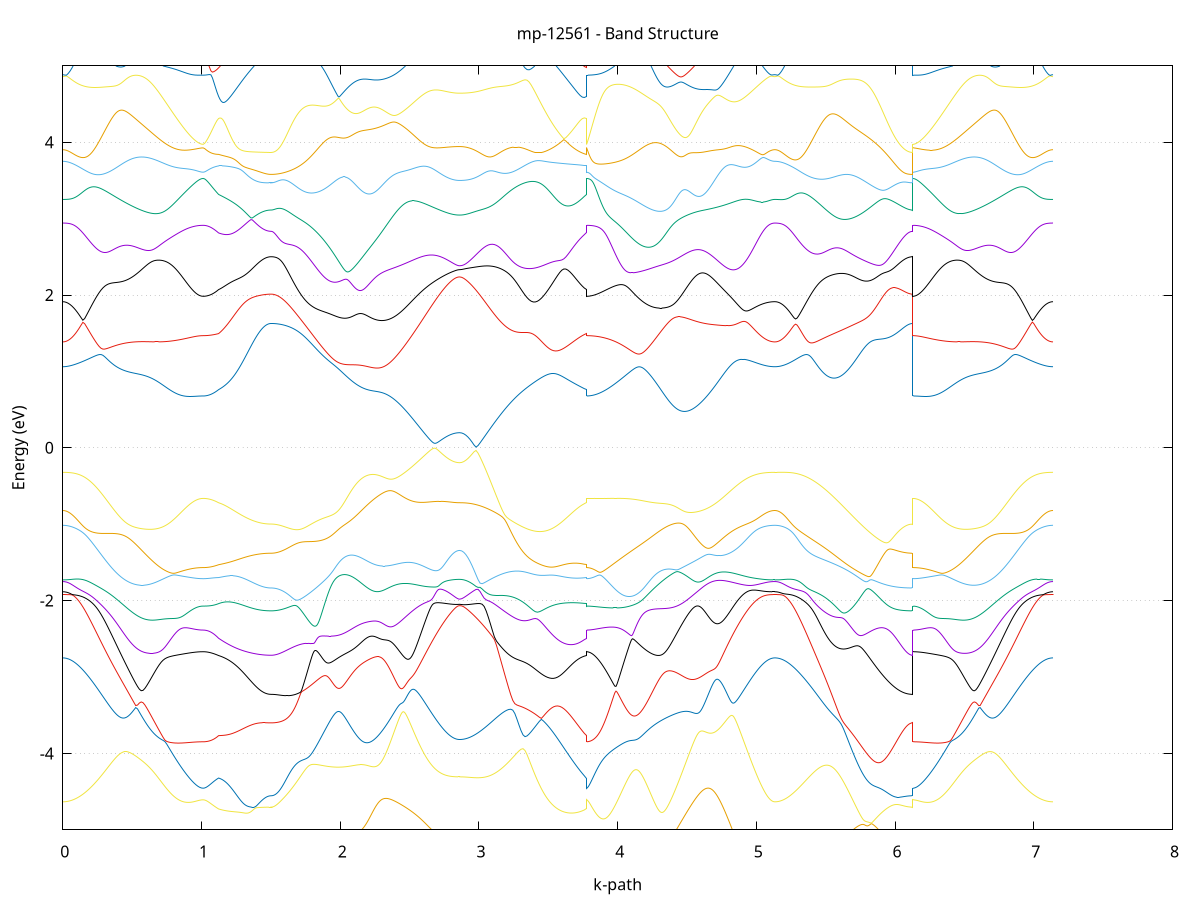 set title 'mp-12561 - Band Structure'
set xlabel 'k-path'
set ylabel 'Energy (eV)'
set grid y
set yrange [-5:5]
set terminal png size 800,600
set output 'mp-12561_bands_gnuplot.png'
plot '-' using 1:2 with lines notitle, '-' using 1:2 with lines notitle, '-' using 1:2 with lines notitle, '-' using 1:2 with lines notitle, '-' using 1:2 with lines notitle, '-' using 1:2 with lines notitle, '-' using 1:2 with lines notitle, '-' using 1:2 with lines notitle, '-' using 1:2 with lines notitle, '-' using 1:2 with lines notitle, '-' using 1:2 with lines notitle, '-' using 1:2 with lines notitle, '-' using 1:2 with lines notitle, '-' using 1:2 with lines notitle, '-' using 1:2 with lines notitle, '-' using 1:2 with lines notitle, '-' using 1:2 with lines notitle, '-' using 1:2 with lines notitle, '-' using 1:2 with lines notitle, '-' using 1:2 with lines notitle, '-' using 1:2 with lines notitle, '-' using 1:2 with lines notitle, '-' using 1:2 with lines notitle, '-' using 1:2 with lines notitle, '-' using 1:2 with lines notitle, '-' using 1:2 with lines notitle, '-' using 1:2 with lines notitle, '-' using 1:2 with lines notitle, '-' using 1:2 with lines notitle, '-' using 1:2 with lines notitle, '-' using 1:2 with lines notitle, '-' using 1:2 with lines notitle, '-' using 1:2 with lines notitle, '-' using 1:2 with lines notitle, '-' using 1:2 with lines notitle, '-' using 1:2 with lines notitle
0.000000 -34.535499
0.013141 -34.535499
0.026282 -34.535499
0.039423 -34.535399
0.052564 -34.535299
0.065704 -34.535199
0.078845 -34.535099
0.091986 -34.534899
0.105127 -34.534799
0.118268 -34.534599
0.131409 -34.534299
0.144550 -34.534099
0.157691 -34.533799
0.170832 -34.533499
0.183972 -34.533199
0.197113 -34.532899
0.210254 -34.532499
0.223395 -34.532199
0.236536 -34.531799
0.249677 -34.531399
0.262818 -34.530899
0.275959 -34.530499
0.289100 -34.529999
0.302240 -34.529599
0.315381 -34.529099
0.328522 -34.528599
0.341663 -34.528099
0.354804 -34.527499
0.367945 -34.526999
0.381086 -34.526499
0.394227 -34.525899
0.407368 -34.525299
0.420509 -34.524799
0.433649 -34.524199
0.446790 -34.523599
0.459931 -34.522999
0.473072 -34.522499
0.486213 -34.521899
0.499354 -34.521299
0.512495 -34.520699
0.525636 -34.520099
0.538777 -34.519599
0.551917 -34.518999
0.565058 -34.518499
0.578199 -34.517999
0.591340 -34.517599
0.604481 -34.517399
0.617622 -34.517799
0.630763 -34.519499
0.643904 -34.521999
0.657045 -34.524599
0.670185 -34.527299
0.683326 -34.529999
0.696467 -34.532599
0.709608 -34.535099
0.722749 -34.537599
0.735890 -34.539999
0.749031 -34.542299
0.762172 -34.544499
0.775313 -34.546699
0.788453 -34.548699
0.801594 -34.550599
0.814735 -34.552499
0.827876 -34.554199
0.841017 -34.555899
0.854158 -34.557399
0.867299 -34.558799
0.880440 -34.560099
0.893581 -34.561299
0.906721 -34.562299
0.919862 -34.563299
0.933003 -34.564099
0.946144 -34.564799
0.959285 -34.565299
0.972426 -34.565799
0.985567 -34.566099
0.998708 -34.566299
1.011849 -34.566299
1.011849 -34.566299
1.022981 -34.566299
1.034113 -34.566299
1.045246 -34.566199
1.056378 -34.566099
1.067511 -34.565899
1.078643 -34.565699
1.089775 -34.565499
1.100908 -34.565199
1.112040 -34.564899
1.123172 -34.564599
1.123172 -34.564599
1.132881 -34.564699
1.142589 -34.564799
1.152297 -34.564899
1.162005 -34.564999
1.171713 -34.564999
1.181421 -34.565099
1.191129 -34.565199
1.200837 -34.565299
1.210545 -34.565299
1.220253 -34.565399
1.229961 -34.565499
1.239669 -34.565499
1.249377 -34.565599
1.259085 -34.565599
1.268793 -34.565699
1.278501 -34.565699
1.288209 -34.565799
1.297917 -34.565799
1.307626 -34.565799
1.317334 -34.565899
1.327042 -34.565899
1.336750 -34.565999
1.346458 -34.565999
1.356166 -34.565999
1.365874 -34.565999
1.375582 -34.566099
1.385290 -34.566099
1.394998 -34.566099
1.404706 -34.566099
1.414414 -34.566099
1.424122 -34.566099
1.433830 -34.566099
1.443538 -34.566199
1.453246 -34.566199
1.462954 -34.566199
1.472662 -34.566199
1.482370 -34.566199
1.492079 -34.566199
1.501787 -34.566199
1.501787 -34.566199
1.509133 -34.566199
1.516479 -34.566099
1.523825 -34.566099
1.531171 -34.565999
1.538518 -34.565899
1.545864 -34.565799
1.553210 -34.565699
1.560556 -34.565499
1.567902 -34.565299
1.575249 -34.565099
1.582595 -34.564899
1.589941 -34.564599
1.597287 -34.564399
1.604633 -34.564099
1.611979 -34.563799
1.619326 -34.563399
1.626672 -34.563099
1.634018 -34.562699
1.641364 -34.562299
1.648710 -34.561899
1.656057 -34.561499
1.663403 -34.560999
1.670749 -34.560599
1.678095 -34.560099
1.685441 -34.559599
1.692788 -34.558999
1.700134 -34.558499
1.707480 -34.557899
1.714826 -34.557299
1.722172 -34.556699
1.729519 -34.556099
1.736865 -34.555399
1.744211 -34.554799
1.751557 -34.554099
1.758903 -34.553399
1.766250 -34.552699
1.773596 -34.551899
1.780942 -34.551199
1.788288 -34.550399
1.795634 -34.549599
1.802981 -34.548799
1.810327 -34.547999
1.817673 -34.547199
1.825019 -34.546299
1.832365 -34.545399
1.839712 -34.544499
1.847058 -34.543599
1.854404 -34.542699
1.861750 -34.541799
1.869096 -34.540899
1.876443 -34.539899
1.883789 -34.538899
1.891135 -34.537999
1.898481 -34.536999
1.905827 -34.535999
1.913173 -34.534899
1.920520 -34.533899
1.927866 -34.532899
1.935212 -34.531799
1.942558 -34.530799
1.949904 -34.529699
1.957251 -34.528599
1.964597 -34.527599
1.971943 -34.526499
1.979289 -34.525399
1.986635 -34.524399
1.993982 -34.523299
2.001328 -34.522199
2.008674 -34.521199
2.016020 -34.520199
2.023366 -34.519299
2.030713 -34.518399
2.038059 -34.517699
2.045405 -34.516999
2.052751 -34.516499
2.060097 -34.516099
2.067444 -34.515899
2.074790 -34.515699
2.082136 -34.515599
2.089482 -34.515599
2.096828 -34.515599
2.104175 -34.515699
2.111521 -34.515699
2.118867 -34.515799
2.126213 -34.515899
2.133559 -34.515999
2.133559 -34.515999
2.140909 -34.516199
2.148259 -34.516299
2.155609 -34.516399
2.162959 -34.516599
2.170309 -34.516699
2.177659 -34.516899
2.185009 -34.516999
2.192358 -34.517199
2.199708 -34.517299
2.207058 -34.517499
2.214408 -34.517599
2.221758 -34.517799
2.229108 -34.517899
2.236458 -34.518099
2.243808 -34.518299
2.251158 -34.518399
2.258507 -34.518599
2.265857 -34.518799
2.273207 -34.518899
2.280557 -34.519099
2.287907 -34.519199
2.295257 -34.519399
2.302607 -34.519599
2.309957 -34.519699
2.317307 -34.519899
2.324656 -34.520099
2.332006 -34.520199
2.339356 -34.520399
2.346706 -34.520499
2.354056 -34.520699
2.361406 -34.520799
2.368756 -34.520999
2.376106 -34.521199
2.383456 -34.521299
2.390805 -34.521499
2.398155 -34.521599
2.405505 -34.521799
2.412855 -34.521899
2.420205 -34.522099
2.427555 -34.522199
2.434905 -34.522299
2.442255 -34.522499
2.449605 -34.522599
2.456954 -34.522799
2.464304 -34.522899
2.471654 -34.522999
2.479004 -34.523199
2.486354 -34.523299
2.493704 -34.523399
2.501054 -34.523599
2.508404 -34.523699
2.515754 -34.523799
2.523103 -34.523899
2.530453 -34.524099
2.537803 -34.524199
2.545153 -34.524299
2.552503 -34.524399
2.559853 -34.524499
2.567203 -34.524599
2.574553 -34.524699
2.581903 -34.524799
2.589252 -34.524899
2.596602 -34.524999
2.603952 -34.525099
2.611302 -34.525199
2.618652 -34.525299
2.626002 -34.525399
2.633352 -34.525499
2.640702 -34.525599
2.648052 -34.525699
2.655401 -34.525799
2.662751 -34.525799
2.670101 -34.525899
2.677451 -34.525999
2.684801 -34.526099
2.692151 -34.526099
2.699501 -34.526199
2.706851 -34.526299
2.714201 -34.526299
2.721550 -34.526399
2.728900 -34.526399
2.736250 -34.526499
2.743600 -34.526499
2.750950 -34.526599
2.758300 -34.526599
2.765650 -34.526699
2.773000 -34.526699
2.780350 -34.526699
2.787699 -34.526799
2.795049 -34.526799
2.802399 -34.526799
2.809749 -34.526799
2.817099 -34.526899
2.824449 -34.526899
2.831799 -34.526899
2.839149 -34.526899
2.846499 -34.526899
2.853848 -34.526899
2.861198 -34.526899
2.861198 -34.526899
2.875923 -34.526899
2.890648 -34.526899
2.905373 -34.526799
2.920098 -34.526699
2.934823 -34.526599
2.949548 -34.526499
2.964273 -34.526299
2.978997 -34.526199
2.993722 -34.525999
3.008447 -34.525699
3.023172 -34.525499
3.037897 -34.525199
3.052622 -34.524999
3.067347 -34.524699
3.082072 -34.524399
3.096797 -34.523999
3.111521 -34.523699
3.126246 -34.523299
3.140971 -34.522899
3.155696 -34.522499
3.170421 -34.522099
3.185146 -34.521699
3.199871 -34.521299
3.214596 -34.520899
3.229320 -34.520399
3.244045 -34.519999
3.258770 -34.519499
3.273495 -34.519099
3.288220 -34.518599
3.302945 -34.518199
3.317670 -34.517699
3.332395 -34.517299
3.347120 -34.516899
3.361844 -34.516499
3.376569 -34.516199
3.391294 -34.515899
3.406019 -34.515799
3.420744 -34.515899
3.435469 -34.516399
3.450194 -34.517599
3.464919 -34.519599
3.479644 -34.522199
3.494368 -34.524999
3.509093 -34.527899
3.523818 -34.530799
3.538543 -34.533699
3.553268 -34.536499
3.567993 -34.539299
3.582718 -34.541899
3.597443 -34.544499
3.612168 -34.546899
3.626892 -34.549199
3.641617 -34.551399
3.656342 -34.553499
3.671067 -34.555399
3.685792 -34.557199
3.700517 -34.558799
3.715242 -34.560299
3.729967 -34.561599
3.744691 -34.562799
3.759416 -34.563799
3.774141 -34.564599
3.774141 -34.566299
3.781521 -34.566299
3.788901 -34.566299
3.796281 -34.566199
3.803661 -34.566199
3.811040 -34.566099
3.818420 -34.565999
3.825800 -34.565799
3.833180 -34.565599
3.840560 -34.565499
3.847940 -34.565299
3.855320 -34.564999
3.862699 -34.564799
3.870079 -34.564499
3.877459 -34.564199
3.884839 -34.563899
3.892219 -34.563599
3.899599 -34.563199
3.906978 -34.562799
3.914358 -34.562399
3.921738 -34.561999
3.929118 -34.561499
3.936498 -34.561099
3.943878 -34.560599
3.951258 -34.560099
3.958637 -34.559599
3.966017 -34.558999
3.973397 -34.558499
3.980777 -34.557899
3.988157 -34.557299
3.995537 -34.556699
4.002916 -34.555999
4.010296 -34.555399
4.017676 -34.554699
4.025056 -34.553999
4.032436 -34.553299
4.039816 -34.552499
4.047195 -34.551799
4.054575 -34.550999
4.061955 -34.550199
4.069335 -34.549399
4.076715 -34.548599
4.084095 -34.547699
4.091475 -34.546899
4.098854 -34.545999
4.106234 -34.545099
4.113614 -34.544199
4.120994 -34.543299
4.128374 -34.542299
4.135754 -34.541399
4.143133 -34.540399
4.150513 -34.539399
4.157893 -34.538399
4.165273 -34.537399
4.172653 -34.536399
4.180033 -34.535299
4.187413 -34.534299
4.194792 -34.533199
4.202172 -34.532199
4.209552 -34.531099
4.216932 -34.529999
4.224312 -34.528899
4.231692 -34.527699
4.239071 -34.526599
4.246451 -34.525499
4.253831 -34.524299
4.261211 -34.523199
4.268591 -34.521999
4.275971 -34.520899
4.283350 -34.519799
4.290730 -34.518799
4.298110 -34.517799
4.305490 -34.517099
4.312870 -34.516799
4.320250 -34.516699
4.327630 -34.516799
4.335009 -34.516899
4.335009 -34.516899
4.342403 -34.517099
4.349797 -34.517299
4.357191 -34.517499
4.364585 -34.517699
4.371979 -34.517999
4.379373 -34.518199
4.386767 -34.518399
4.394161 -34.518699
4.401555 -34.518899
4.408949 -34.519099
4.416343 -34.519399
4.423736 -34.519599
4.431130 -34.519899
4.438524 -34.520099
4.445918 -34.520399
4.453312 -34.520599
4.460706 -34.520899
4.468100 -34.521099
4.475494 -34.521399
4.482888 -34.521599
4.490282 -34.521899
4.497676 -34.522099
4.505070 -34.522399
4.512464 -34.522599
4.519857 -34.522899
4.527251 -34.523099
4.534645 -34.523399
4.542039 -34.523599
4.549433 -34.523899
4.556827 -34.524099
4.564221 -34.524399
4.571615 -34.524599
4.579009 -34.524799
4.586403 -34.525099
4.593797 -34.525299
4.601191 -34.525599
4.608585 -34.525799
4.615978 -34.525999
4.623372 -34.526299
4.630766 -34.526499
4.638160 -34.526699
4.645554 -34.526999
4.652948 -34.527199
4.660342 -34.527399
4.667736 -34.527699
4.675130 -34.527899
4.682524 -34.528099
4.689918 -34.528299
4.697312 -34.528499
4.704706 -34.528799
4.712099 -34.528999
4.719493 -34.529199
4.726887 -34.529399
4.734281 -34.529599
4.741675 -34.529799
4.749069 -34.529999
4.756463 -34.530199
4.763857 -34.530399
4.771251 -34.530599
4.778645 -34.530799
4.786039 -34.530899
4.793433 -34.531099
4.800827 -34.531299
4.808220 -34.531499
4.815614 -34.531699
4.823008 -34.531799
4.830402 -34.531999
4.837796 -34.532199
4.845190 -34.532299
4.852584 -34.532499
4.859978 -34.532599
4.867372 -34.532799
4.874766 -34.532899
4.882160 -34.533099
4.889554 -34.533199
4.896948 -34.533299
4.904341 -34.533499
4.911735 -34.533599
4.919129 -34.533699
4.926523 -34.533799
4.933917 -34.533999
4.941311 -34.534099
4.948705 -34.534199
4.956099 -34.534299
4.963493 -34.534399
4.970887 -34.534499
4.978281 -34.534599
4.985675 -34.534699
4.993069 -34.534799
5.000462 -34.534799
5.007856 -34.534899
5.015250 -34.534999
5.022644 -34.534999
5.030038 -34.535099
5.037432 -34.535199
5.044826 -34.535199
5.052220 -34.535299
5.059614 -34.535299
5.067008 -34.535399
5.074402 -34.535399
5.081796 -34.535399
5.089190 -34.535499
5.096583 -34.535499
5.103977 -34.535499
5.111371 -34.535499
5.118765 -34.535499
5.126159 -34.535499
5.133553 -34.535499
5.133553 -34.535499
5.143486 -34.535499
5.153418 -34.535499
5.163351 -34.535499
5.173284 -34.535399
5.183216 -34.535399
5.193149 -34.535299
5.203082 -34.535199
5.213014 -34.535099
5.222947 -34.534999
5.232880 -34.534799
5.242812 -34.534699
5.252745 -34.534499
5.262678 -34.534299
5.272610 -34.534199
5.282543 -34.533999
5.292476 -34.533699
5.302408 -34.533499
5.312341 -34.533299
5.322274 -34.532999
5.332206 -34.532799
5.342139 -34.532499
5.352072 -34.532199
5.362004 -34.531899
5.371937 -34.531599
5.381870 -34.531299
5.391802 -34.530999
5.401735 -34.530599
5.411668 -34.530299
5.421600 -34.529899
5.431533 -34.529599
5.441466 -34.529199
5.451398 -34.528799
5.461331 -34.528399
5.471264 -34.527999
5.481196 -34.527599
5.491129 -34.527199
5.501062 -34.526799
5.510994 -34.526399
5.520927 -34.525899
5.530860 -34.525499
5.540792 -34.525099
5.550725 -34.524599
5.560658 -34.524199
5.570590 -34.523699
5.580523 -34.523299
5.590456 -34.522799
5.600388 -34.522399
5.610321 -34.521899
5.620254 -34.521499
5.630186 -34.520999
5.640119 -34.520599
5.650052 -34.520199
5.659984 -34.519699
5.669917 -34.519299
5.679850 -34.518899
5.689782 -34.518499
5.699715 -34.518099
5.709647 -34.517699
5.719580 -34.517499
5.729513 -34.517399
5.739445 -34.517799
5.749378 -34.518899
5.759311 -34.520699
5.769243 -34.522599
5.779176 -34.524699
5.789109 -34.526699
5.799041 -34.528799
5.808974 -34.530799
5.818907 -34.532799
5.828839 -34.534699
5.838772 -34.536599
5.848705 -34.538499
5.858637 -34.540299
5.868570 -34.542099
5.878503 -34.543799
5.888435 -34.545499
5.898368 -34.547099
5.908301 -34.548699
5.918233 -34.550199
5.928166 -34.551599
5.938099 -34.552999
5.948031 -34.554299
5.957964 -34.555599
5.967897 -34.556699
5.977829 -34.557899
5.987762 -34.558899
5.997695 -34.559899
6.007627 -34.560799
6.017560 -34.561699
6.027493 -34.562399
6.037425 -34.563199
6.047358 -34.563799
6.057291 -34.564299
6.067223 -34.564799
6.077156 -34.565199
6.087089 -34.565599
6.097021 -34.565799
6.106954 -34.565999
6.116887 -34.566099
6.126819 -34.566199
6.126819 -34.566299
6.136739 -34.566299
6.146660 -34.566199
6.156580 -34.565999
6.166500 -34.565799
6.176420 -34.565399
6.186340 -34.564999
6.196260 -34.564599
6.206180 -34.563999
6.216100 -34.563399
6.226020 -34.562799
6.235940 -34.561999
6.245860 -34.561199
6.255780 -34.560299
6.265701 -34.559399
6.275621 -34.558299
6.285541 -34.557299
6.295461 -34.556099
6.305381 -34.554899
6.315301 -34.553599
6.325221 -34.552299
6.335141 -34.550899
6.345061 -34.549499
6.354981 -34.547999
6.364901 -34.546399
6.374821 -34.544799
6.384742 -34.543099
6.394662 -34.541399
6.404582 -34.539699
6.414502 -34.537799
6.424422 -34.535999
6.434342 -34.534099
6.444262 -34.532199
6.454182 -34.530199
6.464102 -34.528199
6.474022 -34.526199
6.483942 -34.524199
6.493862 -34.522199
6.503783 -34.520299
6.513703 -34.518599
6.523623 -34.517699
6.533543 -34.517399
6.543463 -34.517499
6.553383 -34.517799
6.563303 -34.518099
6.573223 -34.518499
6.583143 -34.518899
6.593063 -34.519299
6.602983 -34.519699
6.612903 -34.520099
6.622824 -34.520599
6.632744 -34.520999
6.642664 -34.521399
6.652584 -34.521899
6.662504 -34.522299
6.672424 -34.522799
6.682344 -34.523199
6.692264 -34.523599
6.702184 -34.524099
6.712104 -34.524499
6.722024 -34.524899
6.731944 -34.525399
6.741865 -34.525799
6.751785 -34.526199
6.761705 -34.526599
6.771625 -34.526999
6.781545 -34.527399
6.791465 -34.527799
6.801385 -34.528199
6.811305 -34.528599
6.821225 -34.528999
6.831145 -34.529399
6.841065 -34.529699
6.850985 -34.530099
6.860906 -34.530399
6.870826 -34.530799
6.880746 -34.531099
6.890666 -34.531399
6.900586 -34.531699
6.910506 -34.531999
6.920426 -34.532299
6.930346 -34.532599
6.940266 -34.532899
6.950186 -34.533099
6.960106 -34.533299
6.970027 -34.533599
6.979947 -34.533799
6.989867 -34.533999
6.999787 -34.534199
7.009707 -34.534399
7.019627 -34.534599
7.029547 -34.534699
7.039467 -34.534799
7.049387 -34.534999
7.059307 -34.535099
7.069227 -34.535199
7.079147 -34.535299
7.089068 -34.535399
7.098988 -34.535399
7.108908 -34.535499
7.118828 -34.535499
7.128748 -34.535499
7.138668 -34.535499
e
0.000000 -34.475899
0.013141 -34.475899
0.026282 -34.475899
0.039423 -34.475899
0.052564 -34.475899
0.065704 -34.475799
0.078845 -34.475799
0.091986 -34.475699
0.105127 -34.475699
0.118268 -34.475599
0.131409 -34.475499
0.144550 -34.475399
0.157691 -34.475299
0.170832 -34.475199
0.183972 -34.475099
0.197113 -34.474999
0.210254 -34.474899
0.223395 -34.474799
0.236536 -34.474599
0.249677 -34.474499
0.262818 -34.474299
0.275959 -34.474199
0.289100 -34.473999
0.302240 -34.473899
0.315381 -34.473699
0.328522 -34.473499
0.341663 -34.473399
0.354804 -34.473199
0.367945 -34.472999
0.381086 -34.472899
0.394227 -34.472699
0.407368 -34.472599
0.420509 -34.472699
0.433649 -34.473399
0.446790 -34.475499
0.459931 -34.478399
0.473072 -34.481399
0.486213 -34.484499
0.499354 -34.487599
0.512495 -34.490699
0.525636 -34.493899
0.538777 -34.496999
0.551917 -34.500099
0.565058 -34.503099
0.578199 -34.506099
0.591340 -34.508999
0.604481 -34.511699
0.617622 -34.513699
0.630763 -34.514399
0.643904 -34.514299
0.657045 -34.513899
0.670185 -34.513499
0.683326 -34.513099
0.696467 -34.512699
0.709608 -34.512399
0.722749 -34.511999
0.735890 -34.511799
0.749031 -34.511799
0.762172 -34.511999
0.775313 -34.512799
0.788453 -34.514099
0.801594 -34.515499
0.814735 -34.516999
0.827876 -34.518499
0.841017 -34.519999
0.854158 -34.521299
0.867299 -34.522599
0.880440 -34.523699
0.893581 -34.524799
0.906721 -34.525799
0.919862 -34.526599
0.933003 -34.527399
0.946144 -34.527999
0.959285 -34.528499
0.972426 -34.528899
0.985567 -34.529199
0.998708 -34.529399
1.011849 -34.529499
1.011849 -34.529499
1.022981 -34.529399
1.034113 -34.529399
1.045246 -34.529299
1.056378 -34.529199
1.067511 -34.528999
1.078643 -34.528799
1.089775 -34.528599
1.100908 -34.528299
1.112040 -34.527999
1.123172 -34.527699
1.123172 -34.527699
1.132881 -34.527799
1.142589 -34.527799
1.152297 -34.527899
1.162005 -34.527999
1.171713 -34.527999
1.181421 -34.528099
1.191129 -34.528099
1.200837 -34.528199
1.210545 -34.528199
1.220253 -34.528299
1.229961 -34.528299
1.239669 -34.528399
1.249377 -34.528399
1.259085 -34.528499
1.268793 -34.528499
1.278501 -34.528599
1.288209 -34.528599
1.297917 -34.528699
1.307626 -34.528699
1.317334 -34.528699
1.327042 -34.528799
1.336750 -34.528799
1.346458 -34.528799
1.356166 -34.528899
1.365874 -34.528899
1.375582 -34.528899
1.385290 -34.528999
1.394998 -34.528999
1.404706 -34.528999
1.414414 -34.529099
1.424122 -34.529099
1.433830 -34.529099
1.443538 -34.529099
1.453246 -34.529099
1.462954 -34.529099
1.472662 -34.529199
1.482370 -34.529199
1.492079 -34.529199
1.501787 -34.529199
1.501787 -34.529199
1.509133 -34.529199
1.516479 -34.529099
1.523825 -34.529099
1.531171 -34.528999
1.538518 -34.528899
1.545864 -34.528799
1.553210 -34.528699
1.560556 -34.528499
1.567902 -34.528299
1.575249 -34.528099
1.582595 -34.527899
1.589941 -34.527699
1.597287 -34.527399
1.604633 -34.527199
1.611979 -34.526899
1.619326 -34.526599
1.626672 -34.526199
1.634018 -34.525899
1.641364 -34.525499
1.648710 -34.525099
1.656057 -34.524699
1.663403 -34.524299
1.670749 -34.523799
1.678095 -34.523399
1.685441 -34.522899
1.692788 -34.522399
1.700134 -34.521799
1.707480 -34.521299
1.714826 -34.520699
1.722172 -34.520199
1.729519 -34.519599
1.736865 -34.518999
1.744211 -34.518299
1.751557 -34.517699
1.758903 -34.516999
1.766250 -34.516399
1.773596 -34.515699
1.780942 -34.514999
1.788288 -34.514299
1.795634 -34.513599
1.802981 -34.512899
1.810327 -34.512199
1.817673 -34.511499
1.825019 -34.510899
1.832365 -34.510399
1.839712 -34.509999
1.847058 -34.509799
1.854404 -34.509699
1.861750 -34.509699
1.869096 -34.509699
1.876443 -34.509699
1.883789 -34.509799
1.891135 -34.509899
1.898481 -34.509999
1.905827 -34.510099
1.913173 -34.510199
1.920520 -34.510299
1.927866 -34.510399
1.935212 -34.510499
1.942558 -34.510599
1.949904 -34.510699
1.957251 -34.510799
1.964597 -34.510899
1.971943 -34.510999
1.979289 -34.511099
1.986635 -34.511099
1.993982 -34.511199
2.001328 -34.511199
2.008674 -34.511199
2.016020 -34.511199
2.023366 -34.511099
2.030713 -34.510899
2.038059 -34.510599
2.045405 -34.510199
2.052751 -34.509599
2.060097 -34.508899
2.067444 -34.508099
2.074790 -34.507199
2.082136 -34.506199
2.089482 -34.505099
2.096828 -34.503999
2.104175 -34.502899
2.111521 -34.501699
2.118867 -34.500499
2.126213 -34.499299
2.133559 -34.498099
2.133559 -34.498099
2.140909 -34.496799
2.148259 -34.495599
2.155609 -34.494299
2.162959 -34.493099
2.170309 -34.491799
2.177659 -34.490599
2.185009 -34.489299
2.192358 -34.488099
2.199708 -34.486899
2.207058 -34.485699
2.214408 -34.484499
2.221758 -34.483399
2.229108 -34.482399
2.236458 -34.481599
2.243808 -34.480899
2.251158 -34.480499
2.258507 -34.480299
2.265857 -34.480099
2.273207 -34.480099
2.280557 -34.480099
2.287907 -34.480099
2.295257 -34.480099
2.302607 -34.480099
2.309957 -34.480099
2.317307 -34.480199
2.324656 -34.480199
2.332006 -34.480299
2.339356 -34.480299
2.346706 -34.480299
2.354056 -34.480399
2.361406 -34.480399
2.368756 -34.480399
2.376106 -34.480499
2.383456 -34.480499
2.390805 -34.480499
2.398155 -34.480599
2.405505 -34.480599
2.412855 -34.480599
2.420205 -34.480599
2.427555 -34.480599
2.434905 -34.480699
2.442255 -34.480699
2.449605 -34.480699
2.456954 -34.480699
2.464304 -34.480699
2.471654 -34.480699
2.479004 -34.480699
2.486354 -34.480699
2.493704 -34.480699
2.501054 -34.480699
2.508404 -34.480699
2.515754 -34.480699
2.523103 -34.480699
2.530453 -34.480699
2.537803 -34.480699
2.545153 -34.480599
2.552503 -34.480599
2.559853 -34.480599
2.567203 -34.480599
2.574553 -34.480599
2.581903 -34.480499
2.589252 -34.480499
2.596602 -34.480499
2.603952 -34.480499
2.611302 -34.480499
2.618652 -34.480399
2.626002 -34.480399
2.633352 -34.480399
2.640702 -34.480399
2.648052 -34.480299
2.655401 -34.480299
2.662751 -34.480299
2.670101 -34.480299
2.677451 -34.480199
2.684801 -34.480199
2.692151 -34.480199
2.699501 -34.480099
2.706851 -34.480099
2.714201 -34.480099
2.721550 -34.480099
2.728900 -34.480099
2.736250 -34.479999
2.743600 -34.479999
2.750950 -34.479999
2.758300 -34.479999
2.765650 -34.479999
2.773000 -34.479899
2.780350 -34.479899
2.787699 -34.479899
2.795049 -34.479899
2.802399 -34.479899
2.809749 -34.479899
2.817099 -34.479899
2.824449 -34.479899
2.831799 -34.479799
2.839149 -34.479799
2.846499 -34.479799
2.853848 -34.479799
2.861198 -34.479799
2.861198 -34.479799
2.875923 -34.479799
2.890648 -34.479799
2.905373 -34.479799
2.920098 -34.479699
2.934823 -34.479699
2.949548 -34.479599
2.964273 -34.479499
2.978997 -34.479399
2.993722 -34.479199
3.008447 -34.479099
3.023172 -34.478999
3.037897 -34.478799
3.052622 -34.478599
3.067347 -34.478399
3.082072 -34.478199
3.096797 -34.477999
3.111521 -34.477799
3.126246 -34.477599
3.140971 -34.477399
3.155696 -34.477099
3.170421 -34.476899
3.185146 -34.476599
3.199871 -34.476299
3.214596 -34.476099
3.229320 -34.475799
3.244045 -34.475599
3.258770 -34.475299
3.273495 -34.475199
3.288220 -34.475599
3.302945 -34.477699
3.317670 -34.480999
3.332395 -34.484399
3.347120 -34.487899
3.361844 -34.491399
3.376569 -34.494899
3.391294 -34.498199
3.406019 -34.501499
3.420744 -34.504399
3.435469 -34.506999
3.450194 -34.508699
3.464919 -34.509699
3.479644 -34.509999
3.494368 -34.510099
3.509093 -34.509999
3.523818 -34.509799
3.538543 -34.509599
3.553268 -34.509399
3.567993 -34.509399
3.582718 -34.509499
3.597443 -34.510299
3.612168 -34.511799
3.626892 -34.513599
3.641617 -34.515499
3.656342 -34.517399
3.671067 -34.519099
3.685792 -34.520699
3.700517 -34.522299
3.715242 -34.523599
3.729967 -34.524899
3.744691 -34.525999
3.759416 -34.526899
3.774141 -34.527699
3.774141 -34.529499
3.781521 -34.529399
3.788901 -34.529399
3.796281 -34.529399
3.803661 -34.529299
3.811040 -34.529199
3.818420 -34.529099
3.825800 -34.528899
3.833180 -34.528799
3.840560 -34.528599
3.847940 -34.528399
3.855320 -34.528199
3.862699 -34.527999
3.870079 -34.527699
3.877459 -34.527499
3.884839 -34.527199
3.892219 -34.526899
3.899599 -34.526499
3.906978 -34.526199
3.914358 -34.525799
3.921738 -34.525399
3.929118 -34.524999
3.936498 -34.524599
3.943878 -34.524099
3.951258 -34.523699
3.958637 -34.523199
3.966017 -34.522699
3.973397 -34.522199
3.980777 -34.521599
3.988157 -34.521099
3.995537 -34.520499
4.002916 -34.519899
4.010296 -34.519299
4.017676 -34.518699
4.025056 -34.518099
4.032436 -34.517399
4.039816 -34.516799
4.047195 -34.516099
4.054575 -34.515499
4.061955 -34.514799
4.069335 -34.514199
4.076715 -34.513499
4.084095 -34.512999
4.091475 -34.512399
4.098854 -34.511999
4.106234 -34.511599
4.113614 -34.511399
4.120994 -34.511299
4.128374 -34.511299
4.135754 -34.511299
4.143133 -34.511399
4.150513 -34.511499
4.157893 -34.511599
4.165273 -34.511699
4.172653 -34.511899
4.180033 -34.511999
4.187413 -34.512199
4.194792 -34.512399
4.202172 -34.512599
4.209552 -34.512699
4.216932 -34.512899
4.224312 -34.513099
4.231692 -34.513299
4.239071 -34.513499
4.246451 -34.513699
4.253831 -34.513899
4.261211 -34.514099
4.268591 -34.514199
4.275971 -34.514399
4.283350 -34.514499
4.290730 -34.514599
4.298110 -34.514499
4.305490 -34.514199
4.312870 -34.513499
4.320250 -34.512599
4.327630 -34.511499
4.335009 -34.510399
4.335009 -34.510399
4.342403 -34.509099
4.349797 -34.507899
4.357191 -34.506699
4.364585 -34.505399
4.371979 -34.504099
4.379373 -34.502799
4.386767 -34.501599
4.394161 -34.500299
4.401555 -34.498999
4.408949 -34.497699
4.416343 -34.496299
4.423736 -34.494999
4.431130 -34.493699
4.438524 -34.492399
4.445918 -34.491099
4.453312 -34.489799
4.460706 -34.488399
4.468100 -34.487099
4.475494 -34.485799
4.482888 -34.484499
4.490282 -34.483199
4.497676 -34.481799
4.505070 -34.480499
4.512464 -34.479199
4.519857 -34.477999
4.527251 -34.477199
4.534645 -34.477099
4.542039 -34.477099
4.549433 -34.477199
4.556827 -34.477199
4.564221 -34.477299
4.571615 -34.477299
4.579009 -34.477299
4.586403 -34.477399
4.593797 -34.477399
4.601191 -34.477399
4.608585 -34.477499
4.615978 -34.477499
4.623372 -34.477499
4.630766 -34.477499
4.638160 -34.477599
4.645554 -34.477599
4.652948 -34.477599
4.660342 -34.477599
4.667736 -34.477599
4.675130 -34.477599
4.682524 -34.477599
4.689918 -34.477599
4.697312 -34.477599
4.704706 -34.477599
4.712099 -34.477599
4.719493 -34.477599
4.726887 -34.477599
4.734281 -34.477499
4.741675 -34.477499
4.749069 -34.477499
4.756463 -34.477499
4.763857 -34.477499
4.771251 -34.477399
4.778645 -34.477399
4.786039 -34.477399
4.793433 -34.477299
4.800827 -34.477299
4.808220 -34.477299
4.815614 -34.477199
4.823008 -34.477199
4.830402 -34.477199
4.837796 -34.477099
4.845190 -34.477099
4.852584 -34.477099
4.859978 -34.476999
4.867372 -34.476999
4.874766 -34.476899
4.882160 -34.476899
4.889554 -34.476799
4.896948 -34.476799
4.904341 -34.476799
4.911735 -34.476699
4.919129 -34.476699
4.926523 -34.476599
4.933917 -34.476599
4.941311 -34.476599
4.948705 -34.476499
4.956099 -34.476499
4.963493 -34.476399
4.970887 -34.476399
4.978281 -34.476399
4.985675 -34.476299
4.993069 -34.476299
5.000462 -34.476299
5.007856 -34.476199
5.015250 -34.476199
5.022644 -34.476199
5.030038 -34.476099
5.037432 -34.476099
5.044826 -34.476099
5.052220 -34.476099
5.059614 -34.475999
5.067008 -34.475999
5.074402 -34.475999
5.081796 -34.475999
5.089190 -34.475999
5.096583 -34.475999
5.103977 -34.475899
5.111371 -34.475899
5.118765 -34.475899
5.126159 -34.475899
5.133553 -34.475899
5.133553 -34.475899
5.143486 -34.475899
5.153418 -34.475899
5.163351 -34.475899
5.173284 -34.475899
5.183216 -34.475899
5.193149 -34.475799
5.203082 -34.475799
5.213014 -34.475799
5.222947 -34.475699
5.232880 -34.475699
5.242812 -34.475599
5.252745 -34.475599
5.262678 -34.475499
5.272610 -34.475399
5.282543 -34.475399
5.292476 -34.475299
5.302408 -34.475199
5.312341 -34.475099
5.322274 -34.474999
5.332206 -34.474999
5.342139 -34.474899
5.352072 -34.474799
5.362004 -34.474699
5.371937 -34.474499
5.381870 -34.474399
5.391802 -34.474299
5.401735 -34.474199
5.411668 -34.474099
5.421600 -34.473999
5.431533 -34.473799
5.441466 -34.473699
5.451398 -34.473599
5.461331 -34.473399
5.471264 -34.473299
5.481196 -34.473099
5.491129 -34.472999
5.501062 -34.472799
5.510994 -34.472699
5.520927 -34.472499
5.530860 -34.472399
5.540792 -34.472199
5.550725 -34.472099
5.560658 -34.472199
5.570590 -34.474399
5.580523 -34.476799
5.590456 -34.479299
5.600388 -34.481699
5.610321 -34.484099
5.620254 -34.486499
5.630186 -34.488999
5.640119 -34.491399
5.650052 -34.493799
5.659984 -34.496199
5.669917 -34.498599
5.679850 -34.500999
5.689782 -34.503299
5.699715 -34.505599
5.709647 -34.507899
5.719580 -34.509999
5.729513 -34.511999
5.739445 -34.513399
5.749378 -34.514099
5.759311 -34.514199
5.769243 -34.514099
5.779176 -34.513799
5.789109 -34.513499
5.799041 -34.513099
5.808974 -34.512799
5.818907 -34.512399
5.828839 -34.512099
5.838772 -34.511699
5.848705 -34.511399
5.858637 -34.511099
5.868570 -34.510899
5.878503 -34.510699
5.888435 -34.510999
5.898368 -34.511899
5.908301 -34.513099
5.918233 -34.514399
5.928166 -34.515699
5.938099 -34.516999
5.948031 -34.518199
5.957964 -34.519299
5.967897 -34.520399
5.977829 -34.521499
5.987762 -34.522399
5.997695 -34.523399
6.007627 -34.524199
6.017560 -34.524999
6.027493 -34.525699
6.037425 -34.526399
6.047358 -34.526899
6.057291 -34.527499
6.067223 -34.527899
6.077156 -34.528299
6.087089 -34.528599
6.097021 -34.528899
6.106954 -34.528999
6.116887 -34.529099
6.126819 -34.529199
6.126819 -34.529499
6.136739 -34.529399
6.146660 -34.529299
6.156580 -34.529199
6.166500 -34.528899
6.176420 -34.528599
6.186340 -34.528299
6.196260 -34.527799
6.206180 -34.527299
6.216100 -34.526799
6.226020 -34.526199
6.235940 -34.525499
6.245860 -34.524699
6.255780 -34.523899
6.265701 -34.523099
6.275621 -34.522199
6.285541 -34.521199
6.295461 -34.520199
6.305381 -34.519099
6.315301 -34.517999
6.325221 -34.516899
6.335141 -34.515799
6.345061 -34.514599
6.354981 -34.513599
6.364901 -34.512699
6.374821 -34.512099
6.384742 -34.511799
6.394662 -34.511699
6.404582 -34.511799
6.414502 -34.511999
6.424422 -34.512199
6.434342 -34.512499
6.444262 -34.512799
6.454182 -34.513099
6.464102 -34.513399
6.474022 -34.513699
6.483942 -34.513999
6.493862 -34.514199
6.503783 -34.514399
6.513703 -34.514199
6.523623 -34.513399
6.533543 -34.511799
6.543463 -34.509899
6.553383 -34.507699
6.563303 -34.505499
6.573223 -34.503199
6.583143 -34.500899
6.593063 -34.498599
6.602983 -34.496299
6.612903 -34.493899
6.622824 -34.491499
6.632744 -34.489199
6.642664 -34.486799
6.652584 -34.484499
6.662504 -34.482099
6.672424 -34.479799
6.682344 -34.477599
6.692264 -34.475499
6.702184 -34.473799
6.712104 -34.472899
6.722024 -34.472699
6.731944 -34.472599
6.741865 -34.472699
6.751785 -34.472799
6.761705 -34.472899
6.771625 -34.472999
6.781545 -34.473199
6.791465 -34.473299
6.801385 -34.473399
6.811305 -34.473499
6.821225 -34.473699
6.831145 -34.473799
6.841065 -34.473899
6.850985 -34.473999
6.860906 -34.474199
6.870826 -34.474299
6.880746 -34.474399
6.890666 -34.474499
6.900586 -34.474599
6.910506 -34.474699
6.920426 -34.474799
6.930346 -34.474899
6.940266 -34.474999
6.950186 -34.475099
6.960106 -34.475199
6.970027 -34.475199
6.979947 -34.475299
6.989867 -34.475399
6.999787 -34.475499
7.009707 -34.475499
7.019627 -34.475599
7.029547 -34.475599
7.039467 -34.475699
7.049387 -34.475699
7.059307 -34.475799
7.069227 -34.475799
7.079147 -34.475799
7.089068 -34.475899
7.098988 -34.475899
7.108908 -34.475899
7.118828 -34.475899
7.128748 -34.475899
7.138668 -34.475899
e
0.000000 -34.448999
0.013141 -34.448999
0.026282 -34.448899
0.039423 -34.448899
0.052564 -34.448899
0.065704 -34.448799
0.078845 -34.448699
0.091986 -34.448599
0.105127 -34.448499
0.118268 -34.448399
0.131409 -34.448299
0.144550 -34.448099
0.157691 -34.447999
0.170832 -34.447799
0.183972 -34.447599
0.197113 -34.447399
0.210254 -34.447199
0.223395 -34.446999
0.236536 -34.446799
0.249677 -34.446499
0.262818 -34.446299
0.275959 -34.446099
0.289100 -34.445799
0.302240 -34.445699
0.315381 -34.446199
0.328522 -34.448399
0.341663 -34.450999
0.354804 -34.453799
0.367945 -34.456599
0.381086 -34.459499
0.394227 -34.462399
0.407368 -34.465299
0.420509 -34.468099
0.433649 -34.470199
0.446790 -34.470999
0.459931 -34.471099
0.473072 -34.470999
0.486213 -34.470899
0.499354 -34.470699
0.512495 -34.470499
0.525636 -34.470299
0.538777 -34.470099
0.551917 -34.470099
0.565058 -34.471099
0.578199 -34.473799
0.591340 -34.476599
0.604481 -34.479299
0.617622 -34.482099
0.630763 -34.484799
0.643904 -34.487399
0.657045 -34.489999
0.670185 -34.492499
0.683326 -34.494999
0.696467 -34.497399
0.709608 -34.499699
0.722749 -34.501799
0.735890 -34.503799
0.749031 -34.505599
0.762172 -34.506999
0.775313 -34.507799
0.788453 -34.507999
0.801594 -34.507999
0.814735 -34.507899
0.827876 -34.507699
0.841017 -34.507399
0.854158 -34.507199
0.867299 -34.506999
0.880440 -34.506799
0.893581 -34.506599
0.906721 -34.506399
0.919862 -34.506199
0.933003 -34.506099
0.946144 -34.505999
0.959285 -34.505899
0.972426 -34.505799
0.985567 -34.505699
0.998708 -34.505699
1.011849 -34.505699
1.011849 -34.505699
1.022981 -34.505699
1.034113 -34.505699
1.045246 -34.505699
1.056378 -34.505699
1.067511 -34.505699
1.078643 -34.505699
1.089775 -34.505699
1.100908 -34.505699
1.112040 -34.505699
1.123172 -34.505699
1.123172 -34.505699
1.132881 -34.505699
1.142589 -34.505699
1.152297 -34.505699
1.162005 -34.505599
1.171713 -34.505599
1.181421 -34.505599
1.191129 -34.505599
1.200837 -34.505599
1.210545 -34.505599
1.220253 -34.505599
1.229961 -34.505599
1.239669 -34.505699
1.249377 -34.505699
1.259085 -34.505699
1.268793 -34.505699
1.278501 -34.505699
1.288209 -34.505699
1.297917 -34.505699
1.307626 -34.505699
1.317334 -34.505699
1.327042 -34.505799
1.336750 -34.505799
1.346458 -34.505799
1.356166 -34.505799
1.365874 -34.505799
1.375582 -34.505799
1.385290 -34.505799
1.394998 -34.505799
1.404706 -34.505799
1.414414 -34.505899
1.424122 -34.505899
1.433830 -34.505899
1.443538 -34.505899
1.453246 -34.505899
1.462954 -34.505899
1.472662 -34.505899
1.482370 -34.505899
1.492079 -34.505899
1.501787 -34.505899
1.501787 -34.505899
1.509133 -34.505899
1.516479 -34.505899
1.523825 -34.505899
1.531171 -34.505899
1.538518 -34.505899
1.545864 -34.505899
1.553210 -34.505999
1.560556 -34.505999
1.567902 -34.505999
1.575249 -34.505999
1.582595 -34.506099
1.589941 -34.506099
1.597287 -34.506099
1.604633 -34.506199
1.611979 -34.506199
1.619326 -34.506199
1.626672 -34.506299
1.634018 -34.506299
1.641364 -34.506399
1.648710 -34.506399
1.656057 -34.506499
1.663403 -34.506599
1.670749 -34.506599
1.678095 -34.506699
1.685441 -34.506699
1.692788 -34.506799
1.700134 -34.506899
1.707480 -34.506899
1.714826 -34.506999
1.722172 -34.507099
1.729519 -34.507199
1.736865 -34.507199
1.744211 -34.507299
1.751557 -34.507399
1.758903 -34.507499
1.766250 -34.507499
1.773596 -34.507599
1.780942 -34.507699
1.788288 -34.507799
1.795634 -34.507799
1.802981 -34.507899
1.810327 -34.507899
1.817673 -34.507799
1.825019 -34.507799
1.832365 -34.507499
1.839712 -34.507199
1.847058 -34.506699
1.854404 -34.505999
1.861750 -34.505199
1.869096 -34.504399
1.876443 -34.503599
1.883789 -34.502699
1.891135 -34.501799
1.898481 -34.500899
1.905827 -34.499899
1.913173 -34.498899
1.920520 -34.497999
1.927866 -34.496999
1.935212 -34.495999
1.942558 -34.494899
1.949904 -34.493899
1.957251 -34.492899
1.964597 -34.491799
1.971943 -34.490699
1.979289 -34.489699
1.986635 -34.488599
1.993982 -34.487499
2.001328 -34.486399
2.008674 -34.485299
2.016020 -34.484099
2.023366 -34.482999
2.030713 -34.481899
2.038059 -34.480699
2.045405 -34.479599
2.052751 -34.478399
2.060097 -34.477299
2.067444 -34.476199
2.074790 -34.475899
2.082136 -34.476099
2.089482 -34.476199
2.096828 -34.476399
2.104175 -34.476499
2.111521 -34.476599
2.118867 -34.476799
2.126213 -34.476899
2.133559 -34.476999
2.133559 -34.476999
2.140909 -34.477199
2.148259 -34.477299
2.155609 -34.477399
2.162959 -34.477499
2.170309 -34.477599
2.177659 -34.477699
2.185009 -34.477799
2.192358 -34.477899
2.199708 -34.477899
2.207058 -34.477899
2.214408 -34.477899
2.221758 -34.477899
2.229108 -34.477699
2.236458 -34.477299
2.243808 -34.476799
2.251158 -34.475999
2.258507 -34.475099
2.265857 -34.473999
2.273207 -34.472899
2.280557 -34.471699
2.287907 -34.470499
2.295257 -34.469299
2.302607 -34.468099
2.309957 -34.466899
2.317307 -34.465599
2.324656 -34.464399
2.332006 -34.463199
2.339356 -34.461999
2.346706 -34.460799
2.354056 -34.459599
2.361406 -34.458399
2.368756 -34.457199
2.376106 -34.455999
2.383456 -34.454799
2.390805 -34.453599
2.398155 -34.452499
2.405505 -34.451299
2.412855 -34.450199
2.420205 -34.449099
2.427555 -34.447999
2.434905 -34.446899
2.442255 -34.445799
2.449605 -34.444799
2.456954 -34.444199
2.464304 -34.444199
2.471654 -34.444199
2.479004 -34.444299
2.486354 -34.444399
2.493704 -34.444599
2.501054 -34.444699
2.508404 -34.444799
2.515754 -34.444899
2.523103 -34.444999
2.530453 -34.445199
2.537803 -34.445299
2.545153 -34.445399
2.552503 -34.445499
2.559853 -34.445599
2.567203 -34.445699
2.574553 -34.445799
2.581903 -34.445899
2.589252 -34.445999
2.596602 -34.446099
2.603952 -34.446199
2.611302 -34.446299
2.618652 -34.446399
2.626002 -34.446499
2.633352 -34.446599
2.640702 -34.446699
2.648052 -34.446799
2.655401 -34.446899
2.662751 -34.446999
2.670101 -34.446999
2.677451 -34.447099
2.684801 -34.447199
2.692151 -34.447299
2.699501 -34.447299
2.706851 -34.447399
2.714201 -34.447499
2.721550 -34.447499
2.728900 -34.447599
2.736250 -34.447699
2.743600 -34.447699
2.750950 -34.447799
2.758300 -34.447799
2.765650 -34.447799
2.773000 -34.447899
2.780350 -34.447899
2.787699 -34.447999
2.795049 -34.447999
2.802399 -34.447999
2.809749 -34.447999
2.817099 -34.448099
2.824449 -34.448099
2.831799 -34.448099
2.839149 -34.448099
2.846499 -34.448099
2.853848 -34.448099
2.861198 -34.448099
2.861198 -34.448099
2.875923 -34.448099
2.890648 -34.448099
2.905373 -34.447999
2.920098 -34.447999
2.934823 -34.447899
2.949548 -34.447799
2.964273 -34.447699
2.978997 -34.447499
2.993722 -34.447399
3.008447 -34.447199
3.023172 -34.446999
3.037897 -34.446799
3.052622 -34.446599
3.067347 -34.446399
3.082072 -34.446099
3.096797 -34.445899
3.111521 -34.445599
3.126246 -34.445299
3.140971 -34.444999
3.155696 -34.444699
3.170421 -34.446799
3.185146 -34.449899
3.199871 -34.452999
3.214596 -34.456299
3.229320 -34.459599
3.244045 -34.462899
3.258770 -34.466299
3.273495 -34.469599
3.288220 -34.472499
3.302945 -34.473599
3.317670 -34.473599
3.332395 -34.473399
3.347120 -34.473199
3.361844 -34.472999
3.376569 -34.472899
3.391294 -34.472899
3.406019 -34.473399
3.420744 -34.474899
3.435469 -34.477399
3.450194 -34.480299
3.464919 -34.483299
3.479644 -34.486299
3.494368 -34.489299
3.509093 -34.492199
3.523818 -34.494999
3.538543 -34.497799
3.553268 -34.500399
3.567993 -34.502799
3.582718 -34.504899
3.597443 -34.506199
3.612168 -34.506799
3.626892 -34.506899
3.641617 -34.506799
3.656342 -34.506699
3.671067 -34.506499
3.685792 -34.506299
3.700517 -34.506199
3.715242 -34.506099
3.729967 -34.505899
3.744691 -34.505799
3.759416 -34.505799
3.774141 -34.505699
3.774141 -34.505699
3.781521 -34.505699
3.788901 -34.505699
3.796281 -34.505699
3.803661 -34.505699
3.811040 -34.505699
3.818420 -34.505699
3.825800 -34.505799
3.833180 -34.505799
3.840560 -34.505799
3.847940 -34.505899
3.855320 -34.505899
3.862699 -34.505999
3.870079 -34.505999
3.877459 -34.506099
3.884839 -34.506099
3.892219 -34.506199
3.899599 -34.506199
3.906978 -34.506299
3.914358 -34.506399
3.921738 -34.506399
3.929118 -34.506499
3.936498 -34.506599
3.943878 -34.506699
3.951258 -34.506799
3.958637 -34.506899
3.966017 -34.506999
3.973397 -34.507099
3.980777 -34.507199
3.988157 -34.507299
3.995537 -34.507399
4.002916 -34.507499
4.010296 -34.507599
4.017676 -34.507699
4.025056 -34.507799
4.032436 -34.507899
4.039816 -34.507999
4.047195 -34.508099
4.054575 -34.508099
4.061955 -34.508199
4.069335 -34.508299
4.076715 -34.508299
4.084095 -34.508199
4.091475 -34.508099
4.098854 -34.507899
4.106234 -34.507599
4.113614 -34.507099
4.120994 -34.506499
4.128374 -34.505899
4.135754 -34.505099
4.143133 -34.504299
4.150513 -34.503499
4.157893 -34.502599
4.165273 -34.501699
4.172653 -34.500799
4.180033 -34.499899
4.187413 -34.498899
4.194792 -34.497999
4.202172 -34.496999
4.209552 -34.495999
4.216932 -34.494999
4.224312 -34.493899
4.231692 -34.492899
4.239071 -34.491799
4.246451 -34.490799
4.253831 -34.489699
4.261211 -34.488599
4.268591 -34.487499
4.275971 -34.486499
4.283350 -34.485299
4.290730 -34.484199
4.298110 -34.483099
4.305490 -34.481999
4.312870 -34.480899
4.320250 -34.479799
4.327630 -34.478699
4.335009 -34.477599
4.335009 -34.477599
4.342403 -34.476699
4.349797 -34.475899
4.357191 -34.475499
4.364585 -34.475299
4.371979 -34.475299
4.379373 -34.475299
4.386767 -34.475399
4.394161 -34.475499
4.401555 -34.475599
4.408949 -34.475699
4.416343 -34.475699
4.423736 -34.475799
4.431130 -34.475899
4.438524 -34.475999
4.445918 -34.476099
4.453312 -34.476199
4.460706 -34.476299
4.468100 -34.476399
4.475494 -34.476499
4.482888 -34.476499
4.490282 -34.476599
4.497676 -34.476699
4.505070 -34.476699
4.512464 -34.476799
4.519857 -34.476799
4.527251 -34.476299
4.534645 -34.475199
4.542039 -34.473899
4.549433 -34.472599
4.556827 -34.471299
4.564221 -34.469999
4.571615 -34.468699
4.579009 -34.467499
4.586403 -34.466199
4.593797 -34.464899
4.601191 -34.463699
4.608585 -34.462399
4.615978 -34.461199
4.623372 -34.459899
4.630766 -34.458699
4.638160 -34.457499
4.645554 -34.456299
4.652948 -34.455099
4.660342 -34.453899
4.667736 -34.452799
4.675130 -34.451599
4.682524 -34.450499
4.689918 -34.449399
4.697312 -34.448299
4.704706 -34.447399
4.712099 -34.446499
4.719493 -34.445799
4.726887 -34.445399
4.734281 -34.445299
4.741675 -34.445199
4.749069 -34.445199
4.756463 -34.445299
4.763857 -34.445299
4.771251 -34.445399
4.778645 -34.445499
4.786039 -34.445599
4.793433 -34.445799
4.800827 -34.445899
4.808220 -34.445999
4.815614 -34.446099
4.823008 -34.446199
4.830402 -34.446299
4.837796 -34.446399
4.845190 -34.446499
4.852584 -34.446599
4.859978 -34.446699
4.867372 -34.446799
4.874766 -34.446899
4.882160 -34.447099
4.889554 -34.447199
4.896948 -34.447299
4.904341 -34.447299
4.911735 -34.447399
4.919129 -34.447499
4.926523 -34.447599
4.933917 -34.447699
4.941311 -34.447799
4.948705 -34.447899
4.956099 -34.447999
4.963493 -34.447999
4.970887 -34.448099
4.978281 -34.448199
4.985675 -34.448299
4.993069 -34.448299
5.000462 -34.448399
5.007856 -34.448499
5.015250 -34.448499
5.022644 -34.448599
5.030038 -34.448599
5.037432 -34.448699
5.044826 -34.448699
5.052220 -34.448799
5.059614 -34.448799
5.067008 -34.448799
5.074402 -34.448899
5.081796 -34.448899
5.089190 -34.448899
5.096583 -34.448899
5.103977 -34.448899
5.111371 -34.448999
5.118765 -34.448999
5.126159 -34.448999
5.133553 -34.448999
5.133553 -34.448999
5.143486 -34.448999
5.153418 -34.448999
5.163351 -34.448899
5.173284 -34.448899
5.183216 -34.448899
5.193149 -34.448799
5.203082 -34.448799
5.213014 -34.448699
5.222947 -34.448599
5.232880 -34.448499
5.242812 -34.448399
5.252745 -34.448399
5.262678 -34.448199
5.272610 -34.448099
5.282543 -34.447999
5.292476 -34.447899
5.302408 -34.447699
5.312341 -34.447599
5.322274 -34.447499
5.332206 -34.447299
5.342139 -34.447099
5.352072 -34.446999
5.362004 -34.446799
5.371937 -34.446599
5.381870 -34.446399
5.391802 -34.446199
5.401735 -34.445999
5.411668 -34.445899
5.421600 -34.445699
5.431533 -34.445599
5.441466 -34.445899
5.451398 -34.447499
5.461331 -34.449499
5.471264 -34.451499
5.481196 -34.453699
5.491129 -34.455899
5.501062 -34.458099
5.510994 -34.460399
5.520927 -34.462699
5.530860 -34.464999
5.540792 -34.467299
5.550725 -34.469699
5.560658 -34.471799
5.570590 -34.471699
5.580523 -34.471599
5.590456 -34.471399
5.600388 -34.471299
5.610321 -34.471099
5.620254 -34.470999
5.630186 -34.470799
5.640119 -34.470599
5.650052 -34.470499
5.659984 -34.470299
5.669917 -34.470199
5.679850 -34.470299
5.689782 -34.471499
5.699715 -34.473499
5.709647 -34.475699
5.719580 -34.477799
5.729513 -34.479999
5.739445 -34.482099
5.749378 -34.484199
5.759311 -34.486199
5.769243 -34.488299
5.779176 -34.490299
5.789109 -34.492199
5.799041 -34.494199
5.808974 -34.496099
5.818907 -34.497899
5.828839 -34.499799
5.838772 -34.501499
5.848705 -34.503199
5.858637 -34.504899
5.868570 -34.506499
5.878503 -34.507899
5.888435 -34.508899
5.898368 -34.509099
5.908301 -34.508999
5.918233 -34.508799
5.928166 -34.508599
5.938099 -34.508399
5.948031 -34.508099
5.957964 -34.507899
5.967897 -34.507699
5.977829 -34.507499
5.987762 -34.507299
5.997695 -34.507099
6.007627 -34.506899
6.017560 -34.506799
6.027493 -34.506599
6.037425 -34.506499
6.047358 -34.506399
6.057291 -34.506199
6.067223 -34.506199
6.077156 -34.506099
6.087089 -34.505999
6.097021 -34.505999
6.106954 -34.505899
6.116887 -34.505899
6.126819 -34.505899
6.126819 -34.505699
6.136739 -34.505699
6.146660 -34.505699
6.156580 -34.505699
6.166500 -34.505799
6.176420 -34.505799
6.186340 -34.505899
6.196260 -34.505999
6.206180 -34.506099
6.216100 -34.506199
6.226020 -34.506299
6.235940 -34.506399
6.245860 -34.506599
6.255780 -34.506699
6.265701 -34.506899
6.275621 -34.507099
6.285541 -34.507199
6.295461 -34.507399
6.305381 -34.507599
6.315301 -34.507699
6.325221 -34.507899
6.335141 -34.507999
6.345061 -34.508099
6.354981 -34.507999
6.364901 -34.507699
6.374821 -34.507099
6.384742 -34.506199
6.394662 -34.504999
6.404582 -34.503599
6.414502 -34.502099
6.424422 -34.500399
6.434342 -34.498799
6.444262 -34.496999
6.454182 -34.495199
6.464102 -34.493399
6.474022 -34.491499
6.483942 -34.489599
6.493862 -34.487599
6.503783 -34.485599
6.513703 -34.483599
6.523623 -34.481499
6.533543 -34.479499
6.543463 -34.477399
6.553383 -34.475299
6.563303 -34.473199
6.573223 -34.471199
6.583143 -34.470099
6.593063 -34.470099
6.602983 -34.470199
6.612903 -34.470299
6.622824 -34.470499
6.632744 -34.470599
6.642664 -34.470699
6.652584 -34.470899
6.662504 -34.470999
6.672424 -34.471099
6.682344 -34.471099
6.692264 -34.470999
6.702184 -34.470499
6.712104 -34.469199
6.722024 -34.467299
6.731944 -34.465199
6.741865 -34.462999
6.751785 -34.460799
6.761705 -34.458599
6.771625 -34.456399
6.781545 -34.454299
6.791465 -34.452199
6.801385 -34.450099
6.811305 -34.448099
6.821225 -34.446399
6.831145 -34.445699
6.841065 -34.445699
6.850985 -34.445899
6.860906 -34.445999
6.870826 -34.446199
6.880746 -34.446399
6.890666 -34.446599
6.900586 -34.446699
6.910506 -34.446899
6.920426 -34.447099
6.930346 -34.447199
6.940266 -34.447399
6.950186 -34.447499
6.960106 -34.447699
6.970027 -34.447799
6.979947 -34.447899
6.989867 -34.448099
6.999787 -34.448199
7.009707 -34.448299
7.019627 -34.448399
7.029547 -34.448499
7.039467 -34.448599
7.049387 -34.448599
7.059307 -34.448699
7.069227 -34.448799
7.079147 -34.448799
7.089068 -34.448899
7.098988 -34.448899
7.108908 -34.448899
7.118828 -34.448999
7.128748 -34.448999
7.138668 -34.448999
e
0.000000 -34.410699
0.013141 -34.410799
0.026282 -34.410999
0.039423 -34.411299
0.052564 -34.411699
0.065704 -34.412299
0.078845 -34.412999
0.091986 -34.413899
0.105127 -34.414899
0.118268 -34.415899
0.131409 -34.417199
0.144550 -34.418499
0.157691 -34.419999
0.170832 -34.421499
0.183972 -34.423199
0.197113 -34.424999
0.210254 -34.426899
0.223395 -34.428899
0.236536 -34.430999
0.249677 -34.433199
0.262818 -34.435399
0.275959 -34.437799
0.289100 -34.440199
0.302240 -34.442599
0.315381 -34.444399
0.328522 -34.444599
0.341663 -34.444399
0.354804 -34.444199
0.367945 -34.443899
0.381086 -34.443599
0.394227 -34.443299
0.407368 -34.442999
0.420509 -34.442699
0.433649 -34.442799
0.446790 -34.444799
0.459931 -34.447599
0.473072 -34.450499
0.486213 -34.453399
0.499354 -34.456299
0.512495 -34.459199
0.525636 -34.462099
0.538777 -34.464999
0.551917 -34.467799
0.565058 -34.469399
0.578199 -34.469399
0.591340 -34.469199
0.604481 -34.468999
0.617622 -34.468799
0.630763 -34.468599
0.643904 -34.468399
0.657045 -34.468199
0.670185 -34.468099
0.683326 -34.467899
0.696467 -34.467699
0.709608 -34.467499
0.722749 -34.467399
0.735890 -34.467199
0.749031 -34.466999
0.762172 -34.466899
0.775313 -34.466699
0.788453 -34.466599
0.801594 -34.466499
0.814735 -34.466299
0.827876 -34.466199
0.841017 -34.466099
0.854158 -34.465999
0.867299 -34.465899
0.880440 -34.465799
0.893581 -34.465699
0.906721 -34.465599
0.919862 -34.465599
0.933003 -34.465499
0.946144 -34.465499
0.959285 -34.465399
0.972426 -34.465399
0.985567 -34.465399
0.998708 -34.465399
1.011849 -34.465399
1.011849 -34.465399
1.022981 -34.465399
1.034113 -34.465399
1.045246 -34.465399
1.056378 -34.465399
1.067511 -34.465399
1.078643 -34.465499
1.089775 -34.465499
1.100908 -34.465499
1.112040 -34.465599
1.123172 -34.465599
1.123172 -34.465599
1.132881 -34.465599
1.142589 -34.465599
1.152297 -34.465599
1.162005 -34.465599
1.171713 -34.465599
1.181421 -34.465599
1.191129 -34.465599
1.200837 -34.465599
1.210545 -34.465599
1.220253 -34.465599
1.229961 -34.465599
1.239669 -34.465599
1.249377 -34.465599
1.259085 -34.465599
1.268793 -34.465599
1.278501 -34.465599
1.288209 -34.465599
1.297917 -34.465599
1.307626 -34.465599
1.317334 -34.465599
1.327042 -34.465599
1.336750 -34.465599
1.346458 -34.465499
1.356166 -34.465499
1.365874 -34.465499
1.375582 -34.465499
1.385290 -34.465499
1.394998 -34.465499
1.404706 -34.465499
1.414414 -34.465499
1.424122 -34.465499
1.433830 -34.465499
1.443538 -34.465499
1.453246 -34.465499
1.462954 -34.465499
1.472662 -34.465499
1.482370 -34.465499
1.492079 -34.465499
1.501787 -34.465499
1.501787 -34.465499
1.509133 -34.465499
1.516479 -34.465499
1.523825 -34.465499
1.531171 -34.465499
1.538518 -34.465599
1.545864 -34.465599
1.553210 -34.465599
1.560556 -34.465699
1.567902 -34.465699
1.575249 -34.465799
1.582595 -34.465799
1.589941 -34.465899
1.597287 -34.465899
1.604633 -34.465999
1.611979 -34.466099
1.619326 -34.466199
1.626672 -34.466199
1.634018 -34.466299
1.641364 -34.466399
1.648710 -34.466499
1.656057 -34.466599
1.663403 -34.466699
1.670749 -34.466799
1.678095 -34.466899
1.685441 -34.467099
1.692788 -34.467199
1.700134 -34.467299
1.707480 -34.467399
1.714826 -34.467599
1.722172 -34.467699
1.729519 -34.467799
1.736865 -34.467999
1.744211 -34.468099
1.751557 -34.468299
1.758903 -34.468399
1.766250 -34.468599
1.773596 -34.468699
1.780942 -34.468899
1.788288 -34.468999
1.795634 -34.469199
1.802981 -34.469399
1.810327 -34.469499
1.817673 -34.469699
1.825019 -34.469899
1.832365 -34.470099
1.839712 -34.470199
1.847058 -34.470399
1.854404 -34.470599
1.861750 -34.470799
1.869096 -34.470899
1.876443 -34.471099
1.883789 -34.471299
1.891135 -34.471499
1.898481 -34.471699
1.905827 -34.471799
1.913173 -34.471999
1.920520 -34.472199
1.927866 -34.472399
1.935212 -34.472599
1.942558 -34.472799
1.949904 -34.472899
1.957251 -34.473099
1.964597 -34.473299
1.971943 -34.473499
1.979289 -34.473699
1.986635 -34.473799
1.993982 -34.473999
2.001328 -34.474199
2.008674 -34.474399
2.016020 -34.474499
2.023366 -34.474699
2.030713 -34.474899
2.038059 -34.475099
2.045405 -34.475199
2.052751 -34.475399
2.060097 -34.475499
2.067444 -34.475599
2.074790 -34.474799
2.082136 -34.473599
2.089482 -34.472499
2.096828 -34.471299
2.104175 -34.470099
2.111521 -34.468899
2.118867 -34.467699
2.126213 -34.466499
2.133559 -34.465199
2.133559 -34.465199
2.140909 -34.463999
2.148259 -34.462799
2.155609 -34.461599
2.162959 -34.460399
2.170309 -34.459199
2.177659 -34.457899
2.185009 -34.456699
2.192358 -34.455499
2.199708 -34.454299
2.207058 -34.453099
2.214408 -34.451799
2.221758 -34.450599
2.229108 -34.449399
2.236458 -34.448199
2.243808 -34.446999
2.251158 -34.445799
2.258507 -34.444699
2.265857 -34.443499
2.273207 -34.442499
2.280557 -34.441699
2.287907 -34.441299
2.295257 -34.441199
2.302607 -34.441299
2.309957 -34.441299
2.317307 -34.441399
2.324656 -34.441599
2.332006 -34.441699
2.339356 -34.441799
2.346706 -34.441899
2.354056 -34.442099
2.361406 -34.442199
2.368756 -34.442299
2.376106 -34.442499
2.383456 -34.442599
2.390805 -34.442699
2.398155 -34.442799
2.405505 -34.442999
2.412855 -34.443099
2.420205 -34.443199
2.427555 -34.443299
2.434905 -34.443499
2.442255 -34.443599
2.449605 -34.443599
2.456954 -34.443299
2.464304 -34.442399
2.471654 -34.441399
2.479004 -34.440399
2.486354 -34.439399
2.493704 -34.438399
2.501054 -34.437399
2.508404 -34.436399
2.515754 -34.435399
2.523103 -34.434499
2.530453 -34.433599
2.537803 -34.432699
2.545153 -34.431799
2.552503 -34.430899
2.559853 -34.429999
2.567203 -34.429199
2.574553 -34.428299
2.581903 -34.427499
2.589252 -34.426699
2.596602 -34.425999
2.603952 -34.425199
2.611302 -34.424499
2.618652 -34.423699
2.626002 -34.422999
2.633352 -34.422299
2.640702 -34.421699
2.648052 -34.420999
2.655401 -34.420399
2.662751 -34.419799
2.670101 -34.419199
2.677451 -34.418699
2.684801 -34.418099
2.692151 -34.417599
2.699501 -34.417099
2.706851 -34.416599
2.714201 -34.416199
2.721550 -34.415699
2.728900 -34.415299
2.736250 -34.414899
2.743600 -34.414499
2.750950 -34.414199
2.758300 -34.413899
2.765650 -34.413599
2.773000 -34.413299
2.780350 -34.412999
2.787699 -34.412799
2.795049 -34.412599
2.802399 -34.412399
2.809749 -34.412199
2.817099 -34.411999
2.824449 -34.411899
2.831799 -34.411799
2.839149 -34.411699
2.846499 -34.411699
2.853848 -34.411599
2.861198 -34.411599
2.861198 -34.411599
2.875923 -34.411699
2.890648 -34.411999
2.905373 -34.412399
2.920098 -34.412999
2.934823 -34.413799
2.949548 -34.414699
2.964273 -34.415799
2.978997 -34.417099
2.993722 -34.418599
3.008447 -34.420199
3.023172 -34.421899
3.037897 -34.423799
3.052622 -34.425799
3.067347 -34.427999
3.082072 -34.430399
3.096797 -34.432799
3.111521 -34.435399
3.126246 -34.438099
3.140971 -34.440899
3.155696 -34.443699
3.170421 -34.444399
3.185146 -34.443999
3.199871 -34.443699
3.214596 -34.443399
3.229320 -34.442999
3.244045 -34.442699
3.258770 -34.442299
3.273495 -34.442099
3.288220 -34.442899
3.302945 -34.445999
3.317670 -34.449299
3.332395 -34.452599
3.347120 -34.455899
3.361844 -34.459199
3.376569 -34.462399
3.391294 -34.465499
3.406019 -34.467999
3.420744 -34.469499
3.435469 -34.469999
3.450194 -34.469999
3.464919 -34.469899
3.479644 -34.469599
3.494368 -34.469399
3.509093 -34.469199
3.523818 -34.468899
3.538543 -34.468599
3.553268 -34.468399
3.567993 -34.468099
3.582718 -34.467899
3.597443 -34.467599
3.612168 -34.467399
3.626892 -34.467199
3.641617 -34.466999
3.656342 -34.466799
3.671067 -34.466599
3.685792 -34.466399
3.700517 -34.466299
3.715242 -34.466099
3.729967 -34.465999
3.744691 -34.465799
3.759416 -34.465699
3.774141 -34.465599
3.774141 -34.465399
3.781521 -34.465399
3.788901 -34.465399
3.796281 -34.465399
3.803661 -34.465399
3.811040 -34.465399
3.818420 -34.465499
3.825800 -34.465499
3.833180 -34.465499
3.840560 -34.465599
3.847940 -34.465599
3.855320 -34.465699
3.862699 -34.465699
3.870079 -34.465799
3.877459 -34.465799
3.884839 -34.465899
3.892219 -34.465999
3.899599 -34.465999
3.906978 -34.466099
3.914358 -34.466199
3.921738 -34.466299
3.929118 -34.466399
3.936498 -34.466499
3.943878 -34.466599
3.951258 -34.466699
3.958637 -34.466799
3.966017 -34.466899
3.973397 -34.466999
3.980777 -34.467099
3.988157 -34.467199
3.995537 -34.467399
4.002916 -34.467499
4.010296 -34.467599
4.017676 -34.467699
4.025056 -34.467899
4.032436 -34.467999
4.039816 -34.468099
4.047195 -34.468299
4.054575 -34.468399
4.061955 -34.468599
4.069335 -34.468699
4.076715 -34.468899
4.084095 -34.468999
4.091475 -34.469199
4.098854 -34.469299
4.106234 -34.469499
4.113614 -34.469599
4.120994 -34.469799
4.128374 -34.469899
4.135754 -34.470099
4.143133 -34.470199
4.150513 -34.470399
4.157893 -34.470599
4.165273 -34.470699
4.172653 -34.470899
4.180033 -34.470999
4.187413 -34.471199
4.194792 -34.471299
4.202172 -34.471499
4.209552 -34.471699
4.216932 -34.471799
4.224312 -34.471999
4.231692 -34.472099
4.239071 -34.472299
4.246451 -34.472399
4.253831 -34.472599
4.261211 -34.472699
4.268591 -34.472899
4.275971 -34.472999
4.283350 -34.473099
4.290730 -34.473299
4.298110 -34.473399
4.305490 -34.473499
4.312870 -34.473599
4.320250 -34.473699
4.327630 -34.473799
4.335009 -34.473799
4.335009 -34.473799
4.342403 -34.473699
4.349797 -34.473399
4.357191 -34.472799
4.364585 -34.471899
4.371979 -34.470899
4.379373 -34.469699
4.386767 -34.468599
4.394161 -34.467399
4.401555 -34.466199
4.408949 -34.464999
4.416343 -34.463799
4.423736 -34.462599
4.431130 -34.461399
4.438524 -34.460199
4.445918 -34.458999
4.453312 -34.457799
4.460706 -34.456499
4.468100 -34.455299
4.475494 -34.454099
4.482888 -34.452899
4.490282 -34.451699
4.497676 -34.450399
4.505070 -34.449199
4.512464 -34.447999
4.519857 -34.446799
4.527251 -34.445599
4.534645 -34.444399
4.542039 -34.443199
4.549433 -34.441999
4.556827 -34.441099
4.564221 -34.441199
4.571615 -34.441299
4.579009 -34.441499
4.586403 -34.441599
4.593797 -34.441799
4.601191 -34.441899
4.608585 -34.441999
4.615978 -34.442199
4.623372 -34.442299
4.630766 -34.442399
4.638160 -34.442599
4.645554 -34.442699
4.652948 -34.442799
4.660342 -34.442899
4.667736 -34.443099
4.675130 -34.443199
4.682524 -34.443299
4.689918 -34.443299
4.697312 -34.443399
4.704706 -34.443399
4.712099 -34.443199
4.719493 -34.442899
4.726887 -34.442399
4.734281 -34.441599
4.741675 -34.440699
4.749069 -34.439799
4.756463 -34.438799
4.763857 -34.437799
4.771251 -34.436899
4.778645 -34.435899
4.786039 -34.434899
4.793433 -34.433999
4.800827 -34.432999
4.808220 -34.432099
4.815614 -34.431199
4.823008 -34.430299
4.830402 -34.429399
4.837796 -34.428599
4.845190 -34.427699
4.852584 -34.426899
4.859978 -34.426099
4.867372 -34.425299
4.874766 -34.424499
4.882160 -34.423799
4.889554 -34.422999
4.896948 -34.422299
4.904341 -34.421599
4.911735 -34.420999
4.919129 -34.420299
4.926523 -34.419699
4.933917 -34.418999
4.941311 -34.418499
4.948705 -34.417899
4.956099 -34.417299
4.963493 -34.416799
4.970887 -34.416299
4.978281 -34.415799
4.985675 -34.415299
4.993069 -34.414899
5.000462 -34.414399
5.007856 -34.413999
5.015250 -34.413699
5.022644 -34.413299
5.030038 -34.412999
5.037432 -34.412699
5.044826 -34.412399
5.052220 -34.412099
5.059614 -34.411899
5.067008 -34.411599
5.074402 -34.411399
5.081796 -34.411299
5.089190 -34.411099
5.096583 -34.410999
5.103977 -34.410899
5.111371 -34.410799
5.118765 -34.410699
5.126159 -34.410699
5.133553 -34.410699
5.133553 -34.410699
5.143486 -34.410699
5.153418 -34.410799
5.163351 -34.410999
5.173284 -34.411299
5.183216 -34.411699
5.193149 -34.412099
5.203082 -34.412599
5.213014 -34.413199
5.222947 -34.413799
5.232880 -34.414599
5.242812 -34.415399
5.252745 -34.416199
5.262678 -34.417199
5.272610 -34.418199
5.282543 -34.419299
5.292476 -34.420399
5.302408 -34.421699
5.312341 -34.422999
5.322274 -34.424299
5.332206 -34.425699
5.342139 -34.427199
5.352072 -34.428799
5.362004 -34.430399
5.371937 -34.431999
5.381870 -34.433699
5.391802 -34.435499
5.401735 -34.437299
5.411668 -34.439199
5.421600 -34.440999
5.431533 -34.442899
5.441466 -34.444299
5.451398 -34.444599
5.461331 -34.444499
5.471264 -34.444299
5.481196 -34.444099
5.491129 -34.443799
5.501062 -34.443599
5.510994 -34.443399
5.520927 -34.443099
5.530860 -34.442899
5.540792 -34.442599
5.550725 -34.442299
5.560658 -34.442199
5.570590 -34.444299
5.580523 -34.446499
5.590456 -34.448799
5.600388 -34.450999
5.610321 -34.453299
5.620254 -34.455499
5.630186 -34.457799
5.640119 -34.459999
5.650052 -34.462199
5.659984 -34.464499
5.669917 -34.466599
5.679850 -34.468699
5.689782 -34.469499
5.699715 -34.469499
5.709647 -34.469399
5.719580 -34.469199
5.729513 -34.469099
5.739445 -34.468899
5.749378 -34.468799
5.759311 -34.468599
5.769243 -34.468499
5.779176 -34.468399
5.789109 -34.468199
5.799041 -34.468099
5.808974 -34.467899
5.818907 -34.467799
5.828839 -34.467699
5.838772 -34.467499
5.848705 -34.467399
5.858637 -34.467299
5.868570 -34.467099
5.878503 -34.466999
5.888435 -34.466899
5.898368 -34.466799
5.908301 -34.466699
5.918233 -34.466599
5.928166 -34.466499
5.938099 -34.466399
5.948031 -34.466299
5.957964 -34.466199
5.967897 -34.466099
5.977829 -34.466099
5.987762 -34.465999
5.997695 -34.465899
6.007627 -34.465899
6.017560 -34.465799
6.027493 -34.465799
6.037425 -34.465699
6.047358 -34.465699
6.057291 -34.465599
6.067223 -34.465599
6.077156 -34.465599
6.087089 -34.465499
6.097021 -34.465499
6.106954 -34.465499
6.116887 -34.465499
6.126819 -34.465499
6.126819 -34.465399
6.136739 -34.465399
6.146660 -34.465399
6.156580 -34.465399
6.166500 -34.465399
6.176420 -34.465399
6.186340 -34.465499
6.196260 -34.465499
6.206180 -34.465499
6.216100 -34.465599
6.226020 -34.465599
6.235940 -34.465699
6.245860 -34.465699
6.255780 -34.465799
6.265701 -34.465899
6.275621 -34.465899
6.285541 -34.465999
6.295461 -34.466099
6.305381 -34.466199
6.315301 -34.466199
6.325221 -34.466299
6.335141 -34.466399
6.345061 -34.466499
6.354981 -34.466599
6.364901 -34.466699
6.374821 -34.466899
6.384742 -34.466999
6.394662 -34.467099
6.404582 -34.467199
6.414502 -34.467299
6.424422 -34.467499
6.434342 -34.467599
6.444262 -34.467699
6.454182 -34.467899
6.464102 -34.467999
6.474022 -34.468099
6.483942 -34.468299
6.493862 -34.468399
6.503783 -34.468599
6.513703 -34.468699
6.523623 -34.468899
6.533543 -34.468999
6.543463 -34.469099
6.553383 -34.469299
6.563303 -34.469399
6.573223 -34.469399
6.583143 -34.468499
6.593063 -34.466499
6.602983 -34.464299
6.612903 -34.462199
6.622824 -34.459999
6.632744 -34.457799
6.642664 -34.455599
6.652584 -34.453399
6.662504 -34.451199
6.672424 -34.448999
6.682344 -34.446899
6.692264 -34.444799
6.702184 -34.442999
6.712104 -34.442599
6.722024 -34.442799
6.731944 -34.442999
6.741865 -34.443199
6.751785 -34.443399
6.761705 -34.443699
6.771625 -34.443899
6.781545 -34.444099
6.791465 -34.444299
6.801385 -34.444499
6.811305 -34.444599
6.821225 -34.444599
6.831145 -34.443499
6.841065 -34.441799
6.850985 -34.439899
6.860906 -34.438099
6.870826 -34.436299
6.880746 -34.434599
6.890666 -34.432899
6.900586 -34.431199
6.910506 -34.429599
6.920426 -34.428099
6.930346 -34.426599
6.940266 -34.425199
6.950186 -34.423799
6.960106 -34.422499
6.970027 -34.421299
6.979947 -34.420099
6.989867 -34.418999
6.999787 -34.417899
7.009707 -34.416899
7.019627 -34.415999
7.029547 -34.415199
7.039467 -34.414399
7.049387 -34.413699
7.059307 -34.413099
7.069227 -34.412499
7.079147 -34.411999
7.089068 -34.411599
7.098988 -34.411299
7.108908 -34.410999
7.118828 -34.410799
7.128748 -34.410699
7.138668 -34.410699
e
0.000000 -34.385499
0.013141 -34.385599
0.026282 -34.385699
0.039423 -34.385999
0.052564 -34.386499
0.065704 -34.386999
0.078845 -34.387699
0.091986 -34.388399
0.105127 -34.389299
0.118268 -34.390299
0.131409 -34.391499
0.144550 -34.392699
0.157691 -34.393999
0.170832 -34.395499
0.183972 -34.396999
0.197113 -34.398699
0.210254 -34.400399
0.223395 -34.402299
0.236536 -34.404199
0.249677 -34.406299
0.262818 -34.408399
0.275959 -34.410599
0.289100 -34.412799
0.302240 -34.415199
0.315381 -34.417599
0.328522 -34.420099
0.341663 -34.422599
0.354804 -34.425199
0.367945 -34.427799
0.381086 -34.430499
0.394227 -34.433299
0.407368 -34.435999
0.420509 -34.438799
0.433649 -34.441199
0.446790 -34.441699
0.459931 -34.441399
0.473072 -34.441099
0.486213 -34.440799
0.499354 -34.440399
0.512495 -34.440099
0.525636 -34.439699
0.538777 -34.439399
0.551917 -34.439099
0.565058 -34.438699
0.578199 -34.438399
0.591340 -34.437999
0.604481 -34.437699
0.617622 -34.437399
0.630763 -34.436999
0.643904 -34.436699
0.657045 -34.436399
0.670185 -34.436099
0.683326 -34.435799
0.696467 -34.435499
0.709608 -34.435199
0.722749 -34.434899
0.735890 -34.434699
0.749031 -34.434399
0.762172 -34.434199
0.775313 -34.433899
0.788453 -34.433699
0.801594 -34.433499
0.814735 -34.433299
0.827876 -34.433099
0.841017 -34.432899
0.854158 -34.432699
0.867299 -34.432599
0.880440 -34.432399
0.893581 -34.432299
0.906721 -34.432199
0.919862 -34.432099
0.933003 -34.431999
0.946144 -34.431899
0.959285 -34.431799
0.972426 -34.431799
0.985567 -34.431699
0.998708 -34.431699
1.011849 -34.431699
1.011849 -34.431699
1.022981 -34.431699
1.034113 -34.431699
1.045246 -34.431699
1.056378 -34.431699
1.067511 -34.431799
1.078643 -34.431799
1.089775 -34.431799
1.100908 -34.431799
1.112040 -34.431899
1.123172 -34.431899
1.123172 -34.431899
1.132881 -34.431899
1.142589 -34.431899
1.152297 -34.431899
1.162005 -34.431799
1.171713 -34.431799
1.181421 -34.431799
1.191129 -34.431799
1.200837 -34.431799
1.210545 -34.431799
1.220253 -34.431799
1.229961 -34.431799
1.239669 -34.431799
1.249377 -34.431799
1.259085 -34.431799
1.268793 -34.431799
1.278501 -34.431799
1.288209 -34.431799
1.297917 -34.431799
1.307626 -34.431799
1.317334 -34.431799
1.327042 -34.431799
1.336750 -34.431799
1.346458 -34.431799
1.356166 -34.431799
1.365874 -34.431799
1.375582 -34.431799
1.385290 -34.431799
1.394998 -34.431799
1.404706 -34.431799
1.414414 -34.431799
1.424122 -34.431699
1.433830 -34.431699
1.443538 -34.431699
1.453246 -34.431699
1.462954 -34.431699
1.472662 -34.431699
1.482370 -34.431699
1.492079 -34.431699
1.501787 -34.431699
1.501787 -34.431699
1.509133 -34.431699
1.516479 -34.431799
1.523825 -34.431799
1.531171 -34.431799
1.538518 -34.431799
1.545864 -34.431799
1.553210 -34.431799
1.560556 -34.431799
1.567902 -34.431799
1.575249 -34.431799
1.582595 -34.431799
1.589941 -34.431899
1.597287 -34.431899
1.604633 -34.431899
1.611979 -34.431899
1.619326 -34.431999
1.626672 -34.431999
1.634018 -34.431999
1.641364 -34.432099
1.648710 -34.432099
1.656057 -34.432099
1.663403 -34.432199
1.670749 -34.432199
1.678095 -34.432199
1.685441 -34.432299
1.692788 -34.432299
1.700134 -34.432399
1.707480 -34.432399
1.714826 -34.432499
1.722172 -34.432499
1.729519 -34.432599
1.736865 -34.432599
1.744211 -34.432699
1.751557 -34.432699
1.758903 -34.432799
1.766250 -34.432799
1.773596 -34.432899
1.780942 -34.432999
1.788288 -34.432999
1.795634 -34.433099
1.802981 -34.433199
1.810327 -34.433299
1.817673 -34.433299
1.825019 -34.433399
1.832365 -34.433499
1.839712 -34.433599
1.847058 -34.433599
1.854404 -34.433699
1.861750 -34.433799
1.869096 -34.433899
1.876443 -34.433999
1.883789 -34.434099
1.891135 -34.434099
1.898481 -34.434199
1.905827 -34.434299
1.913173 -34.434399
1.920520 -34.434499
1.927866 -34.434599
1.935212 -34.434699
1.942558 -34.434799
1.949904 -34.434899
1.957251 -34.434999
1.964597 -34.435099
1.971943 -34.435199
1.979289 -34.435299
1.986635 -34.435499
1.993982 -34.435599
2.001328 -34.435699
2.008674 -34.435799
2.016020 -34.435899
2.023366 -34.435999
2.030713 -34.436099
2.038059 -34.436299
2.045405 -34.436399
2.052751 -34.436499
2.060097 -34.436599
2.067444 -34.436699
2.074790 -34.436899
2.082136 -34.436999
2.089482 -34.437099
2.096828 -34.437199
2.104175 -34.437399
2.111521 -34.437499
2.118867 -34.437599
2.126213 -34.437699
2.133559 -34.437899
2.133559 -34.437899
2.140909 -34.437999
2.148259 -34.438099
2.155609 -34.438299
2.162959 -34.438399
2.170309 -34.438499
2.177659 -34.438599
2.185009 -34.438799
2.192358 -34.438899
2.199708 -34.438999
2.207058 -34.439199
2.214408 -34.439299
2.221758 -34.439399
2.229108 -34.439499
2.236458 -34.439699
2.243808 -34.439799
2.251158 -34.439899
2.258507 -34.439999
2.265857 -34.439999
2.273207 -34.439999
2.280557 -34.439699
2.287907 -34.439099
2.295257 -34.438099
2.302607 -34.436999
2.309957 -34.435899
2.317307 -34.434799
2.324656 -34.433599
2.332006 -34.432499
2.339356 -34.431299
2.346706 -34.430199
2.354056 -34.429099
2.361406 -34.427899
2.368756 -34.426799
2.376106 -34.425699
2.383456 -34.424599
2.390805 -34.423499
2.398155 -34.422399
2.405505 -34.421399
2.412855 -34.420299
2.420205 -34.419199
2.427555 -34.418199
2.434905 -34.417199
2.442255 -34.416099
2.449605 -34.415099
2.456954 -34.414099
2.464304 -34.413099
2.471654 -34.412199
2.479004 -34.411199
2.486354 -34.410299
2.493704 -34.409299
2.501054 -34.408399
2.508404 -34.407499
2.515754 -34.406599
2.523103 -34.405699
2.530453 -34.404899
2.537803 -34.403999
2.545153 -34.403199
2.552503 -34.402399
2.559853 -34.401599
2.567203 -34.400799
2.574553 -34.399999
2.581903 -34.399299
2.589252 -34.398499
2.596602 -34.397799
2.603952 -34.397099
2.611302 -34.396399
2.618652 -34.395699
2.626002 -34.395099
2.633352 -34.394499
2.640702 -34.393799
2.648052 -34.393199
2.655401 -34.392699
2.662751 -34.392099
2.670101 -34.391599
2.677451 -34.391099
2.684801 -34.390499
2.692151 -34.390099
2.699501 -34.389599
2.706851 -34.389199
2.714201 -34.388699
2.721550 -34.388299
2.728900 -34.387899
2.736250 -34.387599
2.743600 -34.387199
2.750950 -34.386899
2.758300 -34.386599
2.765650 -34.386299
2.773000 -34.386099
2.780350 -34.385799
2.787699 -34.385599
2.795049 -34.385399
2.802399 -34.385199
2.809749 -34.385099
2.817099 -34.384899
2.824449 -34.384799
2.831799 -34.384699
2.839149 -34.384699
2.846499 -34.384599
2.853848 -34.384599
2.861198 -34.384599
2.861198 -34.384599
2.875923 -34.384599
2.890648 -34.384899
2.905373 -34.385299
2.920098 -34.385899
2.934823 -34.386599
2.949548 -34.387499
2.964273 -34.388499
2.978997 -34.389699
2.993722 -34.391099
3.008447 -34.392499
3.023172 -34.394199
3.037897 -34.395999
3.052622 -34.397899
3.067347 -34.399899
3.082072 -34.402099
3.096797 -34.404399
3.111521 -34.406799
3.126246 -34.409299
3.140971 -34.411999
3.155696 -34.414699
3.170421 -34.417499
3.185146 -34.420399
3.199871 -34.423399
3.214596 -34.426399
3.229320 -34.429499
3.244045 -34.432699
3.258770 -34.435899
3.273495 -34.439099
3.288220 -34.441099
3.302945 -34.440999
3.317670 -34.440699
3.332395 -34.440299
3.347120 -34.439899
3.361844 -34.439499
3.376569 -34.439099
3.391294 -34.438799
3.406019 -34.438399
3.420744 -34.437999
3.435469 -34.437599
3.450194 -34.437299
3.464919 -34.436899
3.479644 -34.436499
3.494368 -34.436199
3.509093 -34.435899
3.523818 -34.435499
3.538543 -34.435199
3.553268 -34.434899
3.567993 -34.434599
3.582718 -34.434299
3.597443 -34.433999
3.612168 -34.433799
3.626892 -34.433499
3.641617 -34.433299
3.656342 -34.433099
3.671067 -34.432899
3.685792 -34.432699
3.700517 -34.432499
3.715242 -34.432299
3.729967 -34.432199
3.744691 -34.432099
3.759416 -34.431999
3.774141 -34.431899
3.774141 -34.431699
3.781521 -34.431699
3.788901 -34.431699
3.796281 -34.431699
3.803661 -34.431699
3.811040 -34.431699
3.818420 -34.431699
3.825800 -34.431799
3.833180 -34.431799
3.840560 -34.431799
3.847940 -34.431799
3.855320 -34.431799
3.862699 -34.431799
3.870079 -34.431899
3.877459 -34.431899
3.884839 -34.431899
3.892219 -34.431899
3.899599 -34.431999
3.906978 -34.431999
3.914358 -34.431999
3.921738 -34.432099
3.929118 -34.432099
3.936498 -34.432199
3.943878 -34.432199
3.951258 -34.432199
3.958637 -34.432299
3.966017 -34.432299
3.973397 -34.432399
3.980777 -34.432399
3.988157 -34.432499
3.995537 -34.432499
4.002916 -34.432599
4.010296 -34.432699
4.017676 -34.432699
4.025056 -34.432799
4.032436 -34.432799
4.039816 -34.432899
4.047195 -34.432999
4.054575 -34.432999
4.061955 -34.433099
4.069335 -34.433199
4.076715 -34.433299
4.084095 -34.433299
4.091475 -34.433399
4.098854 -34.433499
4.106234 -34.433599
4.113614 -34.433699
4.120994 -34.433799
4.128374 -34.433799
4.135754 -34.433899
4.143133 -34.433999
4.150513 -34.434099
4.157893 -34.434199
4.165273 -34.434299
4.172653 -34.434399
4.180033 -34.434499
4.187413 -34.434599
4.194792 -34.434699
4.202172 -34.434799
4.209552 -34.434899
4.216932 -34.434999
4.224312 -34.435099
4.231692 -34.435199
4.239071 -34.435399
4.246451 -34.435499
4.253831 -34.435599
4.261211 -34.435699
4.268591 -34.435799
4.275971 -34.435899
4.283350 -34.436099
4.290730 -34.436199
4.298110 -34.436299
4.305490 -34.436399
4.312870 -34.436499
4.320250 -34.436699
4.327630 -34.436799
4.335009 -34.436899
4.335009 -34.436899
4.342403 -34.437099
4.349797 -34.437199
4.357191 -34.437299
4.364585 -34.437399
4.371979 -34.437599
4.379373 -34.437699
4.386767 -34.437799
4.394161 -34.437999
4.401555 -34.438099
4.408949 -34.438199
4.416343 -34.438399
4.423736 -34.438499
4.431130 -34.438699
4.438524 -34.438799
4.445918 -34.438899
4.453312 -34.439099
4.460706 -34.439199
4.468100 -34.439399
4.475494 -34.439499
4.482888 -34.439599
4.490282 -34.439799
4.497676 -34.439899
4.505070 -34.440099
4.512464 -34.440199
4.519857 -34.440299
4.527251 -34.440499
4.534645 -34.440599
4.542039 -34.440799
4.549433 -34.440899
4.556827 -34.440799
4.564221 -34.439599
4.571615 -34.438399
4.579009 -34.437199
4.586403 -34.435999
4.593797 -34.434899
4.601191 -34.433699
4.608585 -34.432499
4.615978 -34.431399
4.623372 -34.430199
4.630766 -34.429099
4.638160 -34.427999
4.645554 -34.426899
4.652948 -34.425699
4.660342 -34.424599
4.667736 -34.423599
4.675130 -34.422499
4.682524 -34.421399
4.689918 -34.420299
4.697312 -34.419299
4.704706 -34.418299
4.712099 -34.417199
4.719493 -34.416199
4.726887 -34.415199
4.734281 -34.414199
4.741675 -34.413199
4.749069 -34.412299
4.756463 -34.411299
4.763857 -34.410399
4.771251 -34.409499
4.778645 -34.408499
4.786039 -34.407599
4.793433 -34.406799
4.800827 -34.405899
4.808220 -34.404999
4.815614 -34.404199
4.823008 -34.403399
4.830402 -34.402599
4.837796 -34.401799
4.845190 -34.400999
4.852584 -34.400299
4.859978 -34.399499
4.867372 -34.398799
4.874766 -34.398099
4.882160 -34.397399
4.889554 -34.396699
4.896948 -34.396099
4.904341 -34.395399
4.911735 -34.394799
4.919129 -34.394199
4.926523 -34.393599
4.933917 -34.393099
4.941311 -34.392499
4.948705 -34.391999
4.956099 -34.391499
4.963493 -34.390999
4.970887 -34.390599
4.978281 -34.390099
4.985675 -34.389699
4.993069 -34.389299
5.000462 -34.388899
5.007856 -34.388499
5.015250 -34.388199
5.022644 -34.387899
5.030038 -34.387599
5.037432 -34.387299
5.044826 -34.386999
5.052220 -34.386799
5.059614 -34.386599
5.067008 -34.386399
5.074402 -34.386199
5.081796 -34.385999
5.089190 -34.385899
5.096583 -34.385799
5.103977 -34.385699
5.111371 -34.385599
5.118765 -34.385499
5.126159 -34.385499
5.133553 -34.385499
5.133553 -34.385499
5.143486 -34.385499
5.153418 -34.385599
5.163351 -34.385799
5.173284 -34.386099
5.183216 -34.386399
5.193149 -34.386799
5.203082 -34.387199
5.213014 -34.387799
5.222947 -34.388399
5.232880 -34.389099
5.242812 -34.389799
5.252745 -34.390599
5.262678 -34.391499
5.272610 -34.392399
5.282543 -34.393399
5.292476 -34.394499
5.302408 -34.395599
5.312341 -34.396799
5.322274 -34.398099
5.332206 -34.399399
5.342139 -34.400799
5.352072 -34.402199
5.362004 -34.403699
5.371937 -34.405199
5.381870 -34.406799
5.391802 -34.408399
5.401735 -34.410099
5.411668 -34.411799
5.421600 -34.413599
5.431533 -34.415399
5.441466 -34.417299
5.451398 -34.419199
5.461331 -34.421099
5.471264 -34.423099
5.481196 -34.425099
5.491129 -34.427099
5.501062 -34.429199
5.510994 -34.431299
5.520927 -34.433399
5.530860 -34.435499
5.540792 -34.437699
5.550725 -34.439899
5.560658 -34.441999
5.570590 -34.441799
5.580523 -34.441499
5.590456 -34.441299
5.600388 -34.440999
5.610321 -34.440699
5.620254 -34.440499
5.630186 -34.440199
5.640119 -34.439899
5.650052 -34.439699
5.659984 -34.439399
5.669917 -34.439099
5.679850 -34.438899
5.689782 -34.438599
5.699715 -34.438299
5.709647 -34.438099
5.719580 -34.437799
5.729513 -34.437599
5.739445 -34.437299
5.749378 -34.437099
5.759311 -34.436799
5.769243 -34.436599
5.779176 -34.436299
5.789109 -34.436099
5.799041 -34.435899
5.808974 -34.435599
5.818907 -34.435399
5.828839 -34.435199
5.838772 -34.434999
5.848705 -34.434799
5.858637 -34.434599
5.868570 -34.434399
5.878503 -34.434199
5.888435 -34.433999
5.898368 -34.433799
5.908301 -34.433699
5.918233 -34.433499
5.928166 -34.433299
5.938099 -34.433199
5.948031 -34.433099
5.957964 -34.432899
5.967897 -34.432799
5.977829 -34.432699
5.987762 -34.432499
5.997695 -34.432399
6.007627 -34.432299
6.017560 -34.432199
6.027493 -34.432199
6.037425 -34.432099
6.047358 -34.431999
6.057291 -34.431899
6.067223 -34.431899
6.077156 -34.431899
6.087089 -34.431799
6.097021 -34.431799
6.106954 -34.431799
6.116887 -34.431799
6.126819 -34.431699
6.126819 -34.431699
6.136739 -34.431699
6.146660 -34.431699
6.156580 -34.431699
6.166500 -34.431799
6.176420 -34.431799
6.186340 -34.431899
6.196260 -34.431899
6.206180 -34.431999
6.216100 -34.431999
6.226020 -34.432099
6.235940 -34.432199
6.245860 -34.432299
6.255780 -34.432399
6.265701 -34.432499
6.275621 -34.432599
6.285541 -34.432699
6.295461 -34.432899
6.305381 -34.432999
6.315301 -34.433099
6.325221 -34.433299
6.335141 -34.433399
6.345061 -34.433599
6.354981 -34.433799
6.364901 -34.433899
6.374821 -34.434099
6.384742 -34.434299
6.394662 -34.434499
6.404582 -34.434699
6.414502 -34.434899
6.424422 -34.435099
6.434342 -34.435299
6.444262 -34.435499
6.454182 -34.435799
6.464102 -34.435999
6.474022 -34.436199
6.483942 -34.436499
6.493862 -34.436699
6.503783 -34.436899
6.513703 -34.437199
6.523623 -34.437399
6.533543 -34.437699
6.543463 -34.437899
6.553383 -34.438199
6.563303 -34.438399
6.573223 -34.438699
6.583143 -34.438999
6.593063 -34.439199
6.602983 -34.439499
6.612903 -34.439699
6.622824 -34.439999
6.632744 -34.440299
6.642664 -34.440499
6.652584 -34.440799
6.662504 -34.440999
6.672424 -34.441299
6.682344 -34.441499
6.692264 -34.441699
6.702184 -34.441499
6.712104 -34.439999
6.722024 -34.437999
6.731944 -34.435899
6.741865 -34.433799
6.751785 -34.431699
6.761705 -34.429699
6.771625 -34.427699
6.781545 -34.425699
6.791465 -34.423699
6.801385 -34.421799
6.811305 -34.419799
6.821225 -34.417999
6.831145 -34.416099
6.841065 -34.414299
6.850985 -34.412599
6.860906 -34.410899
6.870826 -34.409199
6.880746 -34.407599
6.890666 -34.405999
6.900586 -34.404499
6.910506 -34.402999
6.920426 -34.401599
6.930346 -34.400199
6.940266 -34.398899
6.950186 -34.397599
6.960106 -34.396399
6.970027 -34.395199
6.979947 -34.394199
6.989867 -34.393099
6.999787 -34.392199
7.009707 -34.391299
7.019627 -34.390399
7.029547 -34.389599
7.039467 -34.388899
7.049387 -34.388299
7.059307 -34.387699
7.069227 -34.387199
7.079147 -34.386699
7.089068 -34.386399
7.098988 -34.385999
7.108908 -34.385799
7.118828 -34.385599
7.128748 -34.385499
7.138668 -34.385499
e
0.000000 -34.273899
0.013141 -34.273899
0.026282 -34.273899
0.039423 -34.273899
0.052564 -34.273799
0.065704 -34.273799
0.078845 -34.273699
0.091986 -34.273599
0.105127 -34.273499
0.118268 -34.273399
0.131409 -34.273299
0.144550 -34.273199
0.157691 -34.273099
0.170832 -34.272899
0.183972 -34.272799
0.197113 -34.272599
0.210254 -34.272499
0.223395 -34.272299
0.236536 -34.272099
0.249677 -34.271899
0.262818 -34.271699
0.275959 -34.271499
0.289100 -34.271199
0.302240 -34.270999
0.315381 -34.270799
0.328522 -34.270499
0.341663 -34.270299
0.354804 -34.269999
0.367945 -34.269799
0.381086 -34.269499
0.394227 -34.269199
0.407368 -34.268899
0.420509 -34.268699
0.433649 -34.268399
0.446790 -34.268099
0.459931 -34.267799
0.473072 -34.267499
0.486213 -34.267199
0.499354 -34.266899
0.512495 -34.266699
0.525636 -34.266399
0.538777 -34.266099
0.551917 -34.265799
0.565058 -34.265499
0.578199 -34.265199
0.591340 -34.264899
0.604481 -34.264699
0.617622 -34.264399
0.630763 -34.264099
0.643904 -34.263799
0.657045 -34.263599
0.670185 -34.263299
0.683326 -34.263099
0.696467 -34.262799
0.709608 -34.262599
0.722749 -34.262399
0.735890 -34.262099
0.749031 -34.261899
0.762172 -34.261699
0.775313 -34.261499
0.788453 -34.261299
0.801594 -34.261099
0.814735 -34.260999
0.827876 -34.260799
0.841017 -34.260699
0.854158 -34.260499
0.867299 -34.260399
0.880440 -34.260299
0.893581 -34.260199
0.906721 -34.260099
0.919862 -34.259999
0.933003 -34.259899
0.946144 -34.259799
0.959285 -34.259799
0.972426 -34.259699
0.985567 -34.259699
0.998708 -34.259699
1.011849 -34.259699
1.011849 -34.259699
1.022981 -34.259699
1.034113 -34.259699
1.045246 -34.259699
1.056378 -34.259699
1.067511 -34.259799
1.078643 -34.259799
1.089775 -34.259899
1.100908 -34.259899
1.112040 -34.259999
1.123172 -34.260099
1.123172 -34.260099
1.132881 -34.260099
1.142589 -34.260099
1.152297 -34.260099
1.162005 -34.260099
1.171713 -34.260099
1.181421 -34.260099
1.191129 -34.260099
1.200837 -34.260099
1.210545 -34.260099
1.220253 -34.259999
1.229961 -34.259999
1.239669 -34.259999
1.249377 -34.259999
1.259085 -34.259999
1.268793 -34.259999
1.278501 -34.259999
1.288209 -34.259999
1.297917 -34.259999
1.307626 -34.259899
1.317334 -34.259899
1.327042 -34.259899
1.336750 -34.259899
1.346458 -34.259899
1.356166 -34.259899
1.365874 -34.259899
1.375582 -34.259799
1.385290 -34.259799
1.394998 -34.259799
1.404706 -34.259799
1.414414 -34.259799
1.424122 -34.259799
1.433830 -34.259799
1.443538 -34.259799
1.453246 -34.259799
1.462954 -34.259799
1.472662 -34.259799
1.482370 -34.259799
1.492079 -34.259799
1.501787 -34.259799
1.501787 -34.259799
1.509133 -34.259799
1.516479 -34.259799
1.523825 -34.259799
1.531171 -34.259799
1.538518 -34.259799
1.545864 -34.259799
1.553210 -34.259799
1.560556 -34.259799
1.567902 -34.259899
1.575249 -34.259899
1.582595 -34.259899
1.589941 -34.259999
1.597287 -34.259999
1.604633 -34.259999
1.611979 -34.260099
1.619326 -34.260099
1.626672 -34.260199
1.634018 -34.260199
1.641364 -34.260299
1.648710 -34.260299
1.656057 -34.260399
1.663403 -34.260499
1.670749 -34.260499
1.678095 -34.260599
1.685441 -34.260699
1.692788 -34.260699
1.700134 -34.260799
1.707480 -34.260899
1.714826 -34.260999
1.722172 -34.261099
1.729519 -34.261099
1.736865 -34.261199
1.744211 -34.261299
1.751557 -34.261399
1.758903 -34.261499
1.766250 -34.261599
1.773596 -34.261699
1.780942 -34.261799
1.788288 -34.261899
1.795634 -34.261999
1.802981 -34.262099
1.810327 -34.262199
1.817673 -34.262399
1.825019 -34.262499
1.832365 -34.262599
1.839712 -34.262699
1.847058 -34.262799
1.854404 -34.262999
1.861750 -34.263099
1.869096 -34.263199
1.876443 -34.263299
1.883789 -34.263499
1.891135 -34.263599
1.898481 -34.263699
1.905827 -34.263899
1.913173 -34.263999
1.920520 -34.264199
1.927866 -34.264299
1.935212 -34.264399
1.942558 -34.264599
1.949904 -34.264699
1.957251 -34.264899
1.964597 -34.264999
1.971943 -34.265199
1.979289 -34.265299
1.986635 -34.265499
1.993982 -34.265699
2.001328 -34.265799
2.008674 -34.265999
2.016020 -34.266099
2.023366 -34.266299
2.030713 -34.266399
2.038059 -34.266599
2.045405 -34.266799
2.052751 -34.266899
2.060097 -34.267099
2.067444 -34.267299
2.074790 -34.267399
2.082136 -34.267599
2.089482 -34.267799
2.096828 -34.267899
2.104175 -34.268099
2.111521 -34.268299
2.118867 -34.268399
2.126213 -34.268599
2.133559 -34.268799
2.133559 -34.268799
2.140909 -34.268899
2.148259 -34.269099
2.155609 -34.269299
2.162959 -34.269399
2.170309 -34.269599
2.177659 -34.269799
2.185009 -34.269999
2.192358 -34.270099
2.199708 -34.270299
2.207058 -34.270499
2.214408 -34.270599
2.221758 -34.270799
2.229108 -34.270999
2.236458 -34.271099
2.243808 -34.271299
2.251158 -34.271499
2.258507 -34.271699
2.265857 -34.271799
2.273207 -34.271999
2.280557 -34.272199
2.287907 -34.272299
2.295257 -34.272499
2.302607 -34.272599
2.309957 -34.272799
2.317307 -34.272999
2.324656 -34.273099
2.332006 -34.273299
2.339356 -34.273499
2.346706 -34.273599
2.354056 -34.273799
2.361406 -34.273899
2.368756 -34.274099
2.376106 -34.274199
2.383456 -34.274399
2.390805 -34.274499
2.398155 -34.274699
2.405505 -34.274799
2.412855 -34.274999
2.420205 -34.275099
2.427555 -34.275299
2.434905 -34.275399
2.442255 -34.275499
2.449605 -34.275699
2.456954 -34.275799
2.464304 -34.275999
2.471654 -34.276099
2.479004 -34.276199
2.486354 -34.276399
2.493704 -34.276499
2.501054 -34.276599
2.508404 -34.276699
2.515754 -34.276899
2.523103 -34.276999
2.530453 -34.277099
2.537803 -34.277199
2.545153 -34.277299
2.552503 -34.277399
2.559853 -34.277599
2.567203 -34.277699
2.574553 -34.277799
2.581903 -34.277899
2.589252 -34.277999
2.596602 -34.278099
2.603952 -34.278199
2.611302 -34.278299
2.618652 -34.278399
2.626002 -34.278399
2.633352 -34.278499
2.640702 -34.278599
2.648052 -34.278699
2.655401 -34.278799
2.662751 -34.278899
2.670101 -34.278899
2.677451 -34.278999
2.684801 -34.279099
2.692151 -34.279099
2.699501 -34.279199
2.706851 -34.279299
2.714201 -34.279299
2.721550 -34.279399
2.728900 -34.279399
2.736250 -34.279499
2.743600 -34.279499
2.750950 -34.279599
2.758300 -34.279599
2.765650 -34.279599
2.773000 -34.279699
2.780350 -34.279699
2.787699 -34.279699
2.795049 -34.279799
2.802399 -34.279799
2.809749 -34.279799
2.817099 -34.279799
2.824449 -34.279899
2.831799 -34.279899
2.839149 -34.279899
2.846499 -34.279899
2.853848 -34.279899
2.861198 -34.279899
2.861198 -34.279899
2.875923 -34.279899
2.890648 -34.279899
2.905373 -34.279799
2.920098 -34.279699
2.934823 -34.279599
2.949548 -34.279499
2.964273 -34.279399
2.978997 -34.279199
2.993722 -34.278999
3.008447 -34.278799
3.023172 -34.278599
3.037897 -34.278399
3.052622 -34.278099
3.067347 -34.277799
3.082072 -34.277499
3.096797 -34.277199
3.111521 -34.276899
3.126246 -34.276599
3.140971 -34.276199
3.155696 -34.275899
3.170421 -34.275499
3.185146 -34.275099
3.199871 -34.274699
3.214596 -34.274299
3.229320 -34.273799
3.244045 -34.273399
3.258770 -34.272999
3.273495 -34.272499
3.288220 -34.272099
3.302945 -34.271599
3.317670 -34.271199
3.332395 -34.270699
3.347120 -34.270199
3.361844 -34.269799
3.376569 -34.269299
3.391294 -34.268799
3.406019 -34.268399
3.420744 -34.267899
3.435469 -34.267499
3.450194 -34.266999
3.464919 -34.266599
3.479644 -34.266099
3.494368 -34.265699
3.509093 -34.265299
3.523818 -34.264899
3.538543 -34.264499
3.553268 -34.264099
3.567993 -34.263699
3.582718 -34.263299
3.597443 -34.262999
3.612168 -34.262699
3.626892 -34.262299
3.641617 -34.261999
3.656342 -34.261699
3.671067 -34.261499
3.685792 -34.261199
3.700517 -34.260999
3.715242 -34.260799
3.729967 -34.260599
3.744691 -34.260399
3.759416 -34.260199
3.774141 -34.260099
3.774141 -34.259699
3.781521 -34.259699
3.788901 -34.259699
3.796281 -34.259699
3.803661 -34.259699
3.811040 -34.259699
3.818420 -34.259699
3.825800 -34.259699
3.833180 -34.259799
3.840560 -34.259799
3.847940 -34.259799
3.855320 -34.259799
3.862699 -34.259799
3.870079 -34.259899
3.877459 -34.259899
3.884839 -34.259899
3.892219 -34.259999
3.899599 -34.259999
3.906978 -34.259999
3.914358 -34.260099
3.921738 -34.260099
3.929118 -34.260199
3.936498 -34.260199
3.943878 -34.260299
3.951258 -34.260299
3.958637 -34.260399
3.966017 -34.260399
3.973397 -34.260499
3.980777 -34.260499
3.988157 -34.260599
3.995537 -34.260699
4.002916 -34.260699
4.010296 -34.260799
4.017676 -34.260899
4.025056 -34.260899
4.032436 -34.260999
4.039816 -34.261099
4.047195 -34.261099
4.054575 -34.261199
4.061955 -34.261299
4.069335 -34.261399
4.076715 -34.261499
4.084095 -34.261499
4.091475 -34.261599
4.098854 -34.261699
4.106234 -34.261799
4.113614 -34.261899
4.120994 -34.261999
4.128374 -34.262099
4.135754 -34.262199
4.143133 -34.262299
4.150513 -34.262399
4.157893 -34.262499
4.165273 -34.262599
4.172653 -34.262699
4.180033 -34.262799
4.187413 -34.262899
4.194792 -34.262999
4.202172 -34.263099
4.209552 -34.263199
4.216932 -34.263299
4.224312 -34.263399
4.231692 -34.263499
4.239071 -34.263599
4.246451 -34.263699
4.253831 -34.263799
4.261211 -34.263999
4.268591 -34.264099
4.275971 -34.264199
4.283350 -34.264299
4.290730 -34.264399
4.298110 -34.264499
4.305490 -34.264699
4.312870 -34.264799
4.320250 -34.264899
4.327630 -34.264999
4.335009 -34.265099
4.335009 -34.265099
4.342403 -34.265199
4.349797 -34.265399
4.357191 -34.265499
4.364585 -34.265599
4.371979 -34.265699
4.379373 -34.265899
4.386767 -34.265999
4.394161 -34.266099
4.401555 -34.266199
4.408949 -34.266299
4.416343 -34.266499
4.423736 -34.266599
4.431130 -34.266699
4.438524 -34.266799
4.445918 -34.266999
4.453312 -34.267099
4.460706 -34.267199
4.468100 -34.267299
4.475494 -34.267399
4.482888 -34.267599
4.490282 -34.267699
4.497676 -34.267799
4.505070 -34.267899
4.512464 -34.267999
4.519857 -34.268199
4.527251 -34.268299
4.534645 -34.268399
4.542039 -34.268499
4.549433 -34.268599
4.556827 -34.268799
4.564221 -34.268899
4.571615 -34.268999
4.579009 -34.269099
4.586403 -34.269199
4.593797 -34.269299
4.601191 -34.269399
4.608585 -34.269499
4.615978 -34.269699
4.623372 -34.269799
4.630766 -34.269899
4.638160 -34.269999
4.645554 -34.270099
4.652948 -34.270199
4.660342 -34.270299
4.667736 -34.270399
4.675130 -34.270499
4.682524 -34.270599
4.689918 -34.270699
4.697312 -34.270799
4.704706 -34.270899
4.712099 -34.270999
4.719493 -34.271099
4.726887 -34.271199
4.734281 -34.271299
4.741675 -34.271399
4.749069 -34.271499
4.756463 -34.271599
4.763857 -34.271599
4.771251 -34.271699
4.778645 -34.271799
4.786039 -34.271899
4.793433 -34.271999
4.800827 -34.272099
4.808220 -34.272099
4.815614 -34.272199
4.823008 -34.272299
4.830402 -34.272399
4.837796 -34.272399
4.845190 -34.272499
4.852584 -34.272599
4.859978 -34.272699
4.867372 -34.272699
4.874766 -34.272799
4.882160 -34.272799
4.889554 -34.272899
4.896948 -34.272999
4.904341 -34.272999
4.911735 -34.273099
4.919129 -34.273099
4.926523 -34.273199
4.933917 -34.273199
4.941311 -34.273299
4.948705 -34.273299
4.956099 -34.273399
4.963493 -34.273399
4.970887 -34.273499
4.978281 -34.273499
4.985675 -34.273499
4.993069 -34.273599
5.000462 -34.273599
5.007856 -34.273699
5.015250 -34.273699
5.022644 -34.273699
5.030038 -34.273699
5.037432 -34.273799
5.044826 -34.273799
5.052220 -34.273799
5.059614 -34.273799
5.067008 -34.273799
5.074402 -34.273899
5.081796 -34.273899
5.089190 -34.273899
5.096583 -34.273899
5.103977 -34.273899
5.111371 -34.273899
5.118765 -34.273899
5.126159 -34.273899
5.133553 -34.273899
5.133553 -34.273899
5.143486 -34.273899
5.153418 -34.273899
5.163351 -34.273899
5.173284 -34.273899
5.183216 -34.273799
5.193149 -34.273799
5.203082 -34.273799
5.213014 -34.273699
5.222947 -34.273599
5.232880 -34.273599
5.242812 -34.273499
5.252745 -34.273399
5.262678 -34.273299
5.272610 -34.273299
5.282543 -34.273199
5.292476 -34.272999
5.302408 -34.272899
5.312341 -34.272799
5.322274 -34.272699
5.332206 -34.272599
5.342139 -34.272399
5.352072 -34.272299
5.362004 -34.272199
5.371937 -34.271999
5.381870 -34.271899
5.391802 -34.271699
5.401735 -34.271499
5.411668 -34.271399
5.421600 -34.271199
5.431533 -34.270999
5.441466 -34.270799
5.451398 -34.270599
5.461331 -34.270499
5.471264 -34.270299
5.481196 -34.270099
5.491129 -34.269899
5.501062 -34.269699
5.510994 -34.269499
5.520927 -34.269199
5.530860 -34.268999
5.540792 -34.268799
5.550725 -34.268599
5.560658 -34.268399
5.570590 -34.268199
5.580523 -34.267999
5.590456 -34.267699
5.600388 -34.267499
5.610321 -34.267299
5.620254 -34.267099
5.630186 -34.266799
5.640119 -34.266599
5.650052 -34.266399
5.659984 -34.266199
5.669917 -34.265999
5.679850 -34.265699
5.689782 -34.265499
5.699715 -34.265299
5.709647 -34.265099
5.719580 -34.264899
5.729513 -34.264699
5.739445 -34.264399
5.749378 -34.264199
5.759311 -34.263999
5.769243 -34.263799
5.779176 -34.263599
5.789109 -34.263399
5.799041 -34.263199
5.808974 -34.263099
5.818907 -34.262899
5.828839 -34.262699
5.838772 -34.262499
5.848705 -34.262299
5.858637 -34.262199
5.868570 -34.261999
5.878503 -34.261799
5.888435 -34.261699
5.898368 -34.261499
5.908301 -34.261399
5.918233 -34.261199
5.928166 -34.261099
5.938099 -34.260999
5.948031 -34.260899
5.957964 -34.260699
5.967897 -34.260599
5.977829 -34.260499
5.987762 -34.260399
5.997695 -34.260299
6.007627 -34.260299
6.017560 -34.260199
6.027493 -34.260099
6.037425 -34.259999
6.047358 -34.259999
6.057291 -34.259899
6.067223 -34.259899
6.077156 -34.259799
6.087089 -34.259799
6.097021 -34.259799
6.106954 -34.259799
6.116887 -34.259799
6.126819 -34.259799
6.126819 -34.259699
6.136739 -34.259699
6.146660 -34.259699
6.156580 -34.259699
6.166500 -34.259699
6.176420 -34.259799
6.186340 -34.259799
6.196260 -34.259799
6.206180 -34.259899
6.216100 -34.259899
6.226020 -34.259999
6.235940 -34.260099
6.245860 -34.260199
6.255780 -34.260199
6.265701 -34.260299
6.275621 -34.260399
6.285541 -34.260499
6.295461 -34.260599
6.305381 -34.260699
6.315301 -34.260899
6.325221 -34.260999
6.335141 -34.261099
6.345061 -34.261299
6.354981 -34.261399
6.364901 -34.261499
6.374821 -34.261699
6.384742 -34.261799
6.394662 -34.261999
6.404582 -34.262199
6.414502 -34.262299
6.424422 -34.262499
6.434342 -34.262699
6.444262 -34.262899
6.454182 -34.262999
6.464102 -34.263199
6.474022 -34.263399
6.483942 -34.263599
6.493862 -34.263799
6.503783 -34.263999
6.513703 -34.264199
6.523623 -34.264399
6.533543 -34.264599
6.543463 -34.264799
6.553383 -34.265099
6.563303 -34.265299
6.573223 -34.265499
6.583143 -34.265699
6.593063 -34.265899
6.602983 -34.266099
6.612903 -34.266399
6.622824 -34.266599
6.632744 -34.266799
6.642664 -34.266999
6.652584 -34.267199
6.662504 -34.267499
6.672424 -34.267699
6.682344 -34.267899
6.692264 -34.268099
6.702184 -34.268299
6.712104 -34.268499
6.722024 -34.268699
6.731944 -34.268999
6.741865 -34.269199
6.751785 -34.269399
6.761705 -34.269599
6.771625 -34.269799
6.781545 -34.269999
6.791465 -34.270199
6.801385 -34.270399
6.811305 -34.270499
6.821225 -34.270699
6.831145 -34.270899
6.841065 -34.271099
6.850985 -34.271299
6.860906 -34.271399
6.870826 -34.271599
6.880746 -34.271799
6.890666 -34.271899
6.900586 -34.272099
6.910506 -34.272199
6.920426 -34.272299
6.930346 -34.272499
6.940266 -34.272599
6.950186 -34.272699
6.960106 -34.272899
6.970027 -34.272999
6.979947 -34.273099
6.989867 -34.273199
6.999787 -34.273299
7.009707 -34.273399
7.019627 -34.273399
7.029547 -34.273499
7.039467 -34.273599
7.049387 -34.273699
7.059307 -34.273699
7.069227 -34.273799
7.079147 -34.273799
7.089068 -34.273799
7.098988 -34.273899
7.108908 -34.273899
7.118828 -34.273899
7.128748 -34.273899
7.138668 -34.273899
e
0.000000 -13.869599
0.013141 -13.868999
0.026282 -13.867099
0.039423 -13.863899
0.052564 -13.859499
0.065704 -13.853899
0.078845 -13.846999
0.091986 -13.838799
0.105127 -13.829399
0.118268 -13.818699
0.131409 -13.806899
0.144550 -13.793699
0.157691 -13.779399
0.170832 -13.763799
0.183972 -13.746999
0.197113 -13.729099
0.210254 -13.709899
0.223395 -13.689499
0.236536 -13.667999
0.249677 -13.645299
0.262818 -13.621399
0.275959 -13.596399
0.289100 -13.570199
0.302240 -13.542899
0.315381 -13.514499
0.328522 -13.485099
0.341663 -13.454499
0.354804 -13.422899
0.367945 -13.390199
0.381086 -13.356499
0.394227 -13.321799
0.407368 -13.286099
0.420509 -13.249399
0.433649 -13.211799
0.446790 -13.173299
0.459931 -13.133799
0.473072 -13.093499
0.486213 -13.052399
0.499354 -13.010399
0.512495 -12.967599
0.525636 -12.924099
0.538777 -12.879899
0.551917 -12.834999
0.565058 -12.789499
0.578199 -12.743299
0.591340 -12.696699
0.604481 -12.649499
0.617622 -12.601899
0.630763 -12.553799
0.643904 -12.505499
0.657045 -12.456999
0.670185 -12.408199
0.683326 -12.359399
0.696467 -12.310599
0.709608 -12.261899
0.722749 -12.213499
0.735890 -12.165399
0.749031 -12.117799
0.762172 -12.070799
0.775313 -12.024699
0.788453 -11.979599
0.801594 -11.935699
0.814735 -11.893299
0.827876 -11.852499
0.841017 -11.813599
0.854158 -11.776799
0.867299 -11.742399
0.880440 -11.710499
0.893581 -11.681399
0.906721 -11.655199
0.919862 -11.631999
0.933003 -11.611899
0.946144 -11.594799
0.959285 -11.580899
0.972426 -11.570099
0.985567 -11.562499
0.998708 -11.557899
1.011849 -11.556299
1.011849 -11.556299
1.022981 -11.556799
1.034113 -11.558199
1.045246 -11.560499
1.056378 -11.563599
1.067511 -11.567699
1.078643 -11.572699
1.089775 -11.578499
1.100908 -11.585199
1.112040 -11.592799
1.123172 -11.601099
1.123172 -11.601099
1.132881 -11.599499
1.142589 -11.598099
1.152297 -11.596799
1.162005 -11.595499
1.171713 -11.594299
1.181421 -11.593199
1.191129 -11.592199
1.200837 -11.591199
1.210545 -11.590299
1.220253 -11.589399
1.229961 -11.588599
1.239669 -11.587699
1.249377 -11.586999
1.259085 -11.586199
1.268793 -11.585499
1.278501 -11.584799
1.288209 -11.584099
1.297917 -11.583399
1.307626 -11.582799
1.317334 -11.582199
1.327042 -11.581499
1.336750 -11.580899
1.346458 -11.580399
1.356166 -11.579799
1.365874 -11.579299
1.375582 -11.578799
1.385290 -11.578299
1.394998 -11.577899
1.404706 -11.577399
1.414414 -11.577099
1.424122 -11.576699
1.433830 -11.576399
1.443538 -11.576099
1.453246 -11.575899
1.462954 -11.575699
1.472662 -11.575499
1.482370 -11.575399
1.492079 -11.575299
1.501787 -11.575299
1.501787 -11.575299
1.509133 -11.575299
1.516479 -11.575199
1.523825 -11.575099
1.531171 -11.574899
1.538518 -11.574699
1.545864 -11.574499
1.553210 -11.574199
1.560556 -11.573799
1.567902 -11.573399
1.575249 -11.572899
1.582595 -11.572399
1.589941 -11.571799
1.597287 -11.571099
1.604633 -11.570399
1.611979 -11.569499
1.619326 -11.568699
1.626672 -11.567699
1.634018 -11.566599
1.641364 -11.565499
1.648710 -11.564199
1.656057 -11.562899
1.663403 -11.561399
1.670749 -11.559899
1.678095 -11.558199
1.685441 -11.556499
1.692788 -11.554599
1.700134 -11.552599
1.707480 -11.550499
1.714826 -11.548299
1.722172 -11.545899
1.729519 -11.543399
1.736865 -11.540799
1.744211 -11.538099
1.751557 -11.535299
1.758903 -11.532299
1.766250 -11.529199
1.773596 -11.525999
1.780942 -11.522599
1.788288 -11.519199
1.795634 -11.515599
1.802981 -11.511899
1.810327 -11.508099
1.817673 -11.504299
1.825019 -11.500299
1.832365 -11.496299
1.839712 -11.492199
1.847058 -11.487999
1.854404 -11.483799
1.861750 -11.479599
1.869096 -11.475399
1.876443 -11.471299
1.883789 -11.467199
1.891135 -11.463199
1.898481 -11.459299
1.905827 -11.455599
1.913173 -11.452099
1.920520 -11.448899
1.927866 -11.445999
1.935212 -11.443599
1.942558 -11.441699
1.949904 -11.440399
1.957251 -11.439799
1.964597 -11.439999
1.971943 -11.441199
1.979289 -11.443499
1.986635 -11.446999
1.993982 -11.451899
2.001328 -11.458199
2.008674 -11.466099
2.016020 -11.475699
2.023366 -11.486899
2.030713 -11.499699
2.038059 -11.514199
2.045405 -11.530199
2.052751 -11.547599
2.060097 -11.566399
2.067444 -11.586399
2.074790 -11.607399
2.082136 -11.629299
2.089482 -11.652099
2.096828 -11.675599
2.104175 -11.699599
2.111521 -11.724199
2.118867 -11.749199
2.126213 -11.774499
2.133559 -11.800099
2.133559 -11.800099
2.140909 -11.825899
2.148259 -11.851899
2.155609 -11.878099
2.162959 -11.904299
2.170309 -11.930599
2.177659 -11.956899
2.185009 -11.983199
2.192358 -12.009399
2.199708 -12.035599
2.207058 -12.061799
2.214408 -12.087799
2.221758 -12.113799
2.229108 -12.139599
2.236458 -12.165299
2.243808 -12.190799
2.251158 -12.216199
2.258507 -12.241399
2.265857 -12.266399
2.273207 -12.291199
2.280557 -12.315799
2.287907 -12.340199
2.295257 -12.364399
2.302607 -12.388399
2.309957 -12.412199
2.317307 -12.435699
2.324656 -12.458999
2.332006 -12.481999
2.339356 -12.504799
2.346706 -12.527399
2.354056 -12.549599
2.361406 -12.571599
2.368756 -12.593399
2.376106 -12.614899
2.383456 -12.636099
2.390805 -12.656999
2.398155 -12.677599
2.405505 -12.697999
2.412855 -12.717999
2.420205 -12.737799
2.427555 -12.757299
2.434905 -12.776499
2.442255 -12.795399
2.449605 -12.813999
2.456954 -12.832299
2.464304 -12.850199
2.471654 -12.867899
2.479004 -12.885299
2.486354 -12.902299
2.493704 -12.919099
2.501054 -12.935499
2.508404 -12.951599
2.515754 -12.967399
2.523103 -12.982899
2.530453 -12.998099
2.537803 -13.012899
2.545153 -13.027399
2.552503 -13.041599
2.559853 -13.055499
2.567203 -13.068999
2.574553 -13.082199
2.581903 -13.095099
2.589252 -13.107699
2.596602 -13.119899
2.603952 -13.131799
2.611302 -13.143399
2.618652 -13.154699
2.626002 -13.165599
2.633352 -13.176099
2.640702 -13.186399
2.648052 -13.196299
2.655401 -13.205899
2.662751 -13.215099
2.670101 -13.224099
2.677451 -13.232599
2.684801 -13.240899
2.692151 -13.248799
2.699501 -13.256399
2.706851 -13.263599
2.714201 -13.270499
2.721550 -13.277099
2.728900 -13.283299
2.736250 -13.289199
2.743600 -13.294799
2.750950 -13.299999
2.758300 -13.304899
2.765650 -13.309399
2.773000 -13.313599
2.780350 -13.317499
2.787699 -13.320999
2.795049 -13.324199
2.802399 -13.327099
2.809749 -13.329599
2.817099 -13.331799
2.824449 -13.333699
2.831799 -13.335199
2.839149 -13.336399
2.846499 -13.337199
2.853848 -13.337699
2.861198 -13.337899
2.861198 -13.337899
2.875923 -13.337299
2.890648 -13.335499
2.905373 -13.332599
2.920098 -13.328499
2.934823 -13.323199
2.949548 -13.316699
2.964273 -13.309099
2.978997 -13.300199
2.993722 -13.290199
3.008447 -13.278999
3.023172 -13.266599
3.037897 -13.252999
3.052622 -13.238299
3.067347 -13.222299
3.082072 -13.205199
3.096797 -13.186899
3.111521 -13.167399
3.126246 -13.146799
3.140971 -13.124999
3.155696 -13.101999
3.170421 -13.077899
3.185146 -13.052599
3.199871 -13.026199
3.214596 -12.998699
3.229320 -12.970099
3.244045 -12.940399
3.258770 -12.909599
3.273495 -12.877799
3.288220 -12.844999
3.302945 -12.811099
3.317670 -12.776299
3.332395 -12.740599
3.347120 -12.703899
3.361844 -12.666299
3.376569 -12.627899
3.391294 -12.588799
3.406019 -12.548799
3.420744 -12.508199
3.435469 -12.466999
3.450194 -12.425099
3.464919 -12.382799
3.479644 -12.339999
3.494368 -12.296899
3.509093 -12.253599
3.523818 -12.210099
3.538543 -12.166499
3.553268 -12.123099
3.567993 -12.079799
3.582718 -12.036999
3.597443 -11.994599
3.612168 -11.952899
3.626892 -11.912099
3.641617 -11.872399
3.656342 -11.833999
3.671067 -11.797099
3.685792 -11.761899
3.700517 -11.728699
3.715242 -11.697799
3.729967 -11.669299
3.744691 -11.643499
3.759416 -11.620699
3.774141 -11.601099
3.774141 -11.556299
3.781521 -11.556199
3.788901 -11.555999
3.796281 -11.555599
3.803661 -11.555099
3.811040 -11.554399
3.818420 -11.553499
3.825800 -11.552499
3.833180 -11.551299
3.840560 -11.549999
3.847940 -11.548499
3.855320 -11.546799
3.862699 -11.545099
3.870079 -11.543099
3.877459 -11.540999
3.884839 -11.538799
3.892219 -11.536399
3.899599 -11.533899
3.906978 -11.531299
3.914358 -11.528499
3.921738 -11.525499
3.929118 -11.522499
3.936498 -11.519299
3.943878 -11.515999
3.951258 -11.512499
3.958637 -11.508899
3.966017 -11.505299
3.973397 -11.501499
3.980777 -11.497599
3.988157 -11.493599
3.995537 -11.489499
4.002916 -11.485299
4.010296 -11.480999
4.017676 -11.476699
4.025056 -11.472199
4.032436 -11.467699
4.039816 -11.463199
4.047195 -11.458599
4.054575 -11.453999
4.061955 -11.449399
4.069335 -11.444799
4.076715 -11.440199
4.084095 -11.435599
4.091475 -11.431099
4.098854 -11.426699
4.106234 -11.422399
4.113614 -11.418199
4.120994 -11.414299
4.128374 -11.410599
4.135754 -11.407199
4.143133 -11.404199
4.150513 -11.401699
4.157893 -11.399699
4.165273 -11.398299
4.172653 -11.397699
4.180033 -11.398099
4.187413 -11.399499
4.194792 -11.402199
4.202172 -11.406199
4.209552 -11.411899
4.216932 -11.419399
4.224312 -11.428699
4.231692 -11.439999
4.239071 -11.453399
4.246451 -11.468699
4.253831 -11.486099
4.261211 -11.505299
4.268591 -11.526299
4.275971 -11.548799
4.283350 -11.572699
4.290730 -11.597899
4.298110 -11.624099
4.305490 -11.651299
4.312870 -11.679299
4.320250 -11.707999
4.327630 -11.737199
4.335009 -11.766999
4.335009 -11.766999
4.342403 -11.797199
4.349797 -11.827799
4.357191 -11.858599
4.364585 -11.889699
4.371979 -11.920899
4.379373 -11.952299
4.386767 -11.983799
4.394161 -12.015299
4.401555 -12.046799
4.408949 -12.078399
4.416343 -12.109999
4.423736 -12.141499
4.431130 -12.172899
4.438524 -12.204299
4.445918 -12.235599
4.453312 -12.266699
4.460706 -12.297799
4.468100 -12.328699
4.475494 -12.359399
4.482888 -12.389999
4.490282 -12.420399
4.497676 -12.450699
4.505070 -12.480699
4.512464 -12.510599
4.519857 -12.540199
4.527251 -12.569599
4.534645 -12.598799
4.542039 -12.627799
4.549433 -12.656599
4.556827 -12.685099
4.564221 -12.713299
4.571615 -12.741299
4.579009 -12.768999
4.586403 -12.796499
4.593797 -12.823699
4.601191 -12.850599
4.608585 -12.877299
4.615978 -12.903599
4.623372 -12.929699
4.630766 -12.955499
4.638160 -12.980999
4.645554 -13.006099
4.652948 -13.030999
4.660342 -13.055599
4.667736 -13.079799
4.675130 -13.103699
4.682524 -13.127399
4.689918 -13.150599
4.697312 -13.173599
4.704706 -13.196199
4.712099 -13.218499
4.719493 -13.240499
4.726887 -13.262099
4.734281 -13.283399
4.741675 -13.304299
4.749069 -13.324899
4.756463 -13.345099
4.763857 -13.364999
4.771251 -13.384599
4.778645 -13.403699
4.786039 -13.422499
4.793433 -13.440999
4.800827 -13.459099
4.808220 -13.476799
4.815614 -13.494099
4.823008 -13.511099
4.830402 -13.527699
4.837796 -13.543999
4.845190 -13.559799
4.852584 -13.575299
4.859978 -13.590399
4.867372 -13.605099
4.874766 -13.619399
4.882160 -13.633399
4.889554 -13.646899
4.896948 -13.660099
4.904341 -13.672899
4.911735 -13.685299
4.919129 -13.697199
4.926523 -13.708799
4.933917 -13.719999
4.941311 -13.730899
4.948705 -13.741299
4.956099 -13.751299
4.963493 -13.760899
4.970887 -13.770099
4.978281 -13.778899
4.985675 -13.787299
4.993069 -13.795299
5.000462 -13.802899
5.007856 -13.810099
5.015250 -13.816899
5.022644 -13.823199
5.030038 -13.829199
5.037432 -13.834799
5.044826 -13.839899
5.052220 -13.844599
5.059614 -13.848999
5.067008 -13.852899
5.074402 -13.856399
5.081796 -13.859499
5.089190 -13.862199
5.096583 -13.864399
5.103977 -13.866299
5.111371 -13.867699
5.118765 -13.868799
5.126159 -13.869399
5.133553 -13.869599
5.133553 -13.869599
5.143486 -13.869199
5.153418 -13.868199
5.163351 -13.866399
5.173284 -13.863799
5.183216 -13.860599
5.193149 -13.856699
5.203082 -13.851999
5.213014 -13.846599
5.222947 -13.840499
5.232880 -13.833699
5.242812 -13.826199
5.252745 -13.817999
5.262678 -13.808999
5.272610 -13.799399
5.282543 -13.789099
5.292476 -13.777999
5.302408 -13.766299
5.312341 -13.753899
5.322274 -13.740799
5.332206 -13.726999
5.342139 -13.712499
5.352072 -13.697399
5.362004 -13.681599
5.371937 -13.665099
5.381870 -13.647999
5.391802 -13.630199
5.401735 -13.611699
5.411668 -13.592599
5.421600 -13.572899
5.431533 -13.552599
5.441466 -13.531599
5.451398 -13.509999
5.461331 -13.487699
5.471264 -13.464899
5.481196 -13.441499
5.491129 -13.417499
5.501062 -13.392899
5.510994 -13.367699
5.520927 -13.341999
5.530860 -13.315699
5.540792 -13.288899
5.550725 -13.261499
5.560658 -13.233599
5.570590 -13.205199
5.580523 -13.176299
5.590456 -13.146799
5.600388 -13.116899
5.610321 -13.086599
5.620254 -13.055799
5.630186 -13.024499
5.640119 -12.992799
5.650052 -12.960699
5.659984 -12.928199
5.669917 -12.895299
5.679850 -12.862099
5.689782 -12.828499
5.699715 -12.794599
5.709647 -12.760399
5.719580 -12.725799
5.729513 -12.690999
5.739445 -12.655999
5.749378 -12.620699
5.759311 -12.585199
5.769243 -12.549599
5.779176 -12.513799
5.789109 -12.477899
5.799041 -12.441899
5.808974 -12.405799
5.818907 -12.369699
5.828839 -12.333699
5.838772 -12.297599
5.848705 -12.261699
5.858637 -12.225899
5.868570 -12.190299
5.878503 -12.154799
5.888435 -12.119699
5.898368 -12.084899
5.908301 -12.050499
5.918233 -12.016499
5.928166 -11.983099
5.938099 -11.950299
5.948031 -11.918099
5.957964 -11.886699
5.967897 -11.856099
5.977829 -11.826499
5.987762 -11.797899
5.997695 -11.770399
6.007627 -11.744299
6.017560 -11.719499
6.027493 -11.696199
6.037425 -11.674599
6.047358 -11.654799
6.057291 -11.636899
6.067223 -11.620999
6.077156 -11.607399
6.087089 -11.595999
6.097021 -11.586999
6.106954 -11.580499
6.116887 -11.576599
6.126819 -11.575299
6.126819 -11.556299
6.136739 -11.557199
6.146660 -11.559799
6.156580 -11.564199
6.166500 -11.570299
6.176420 -11.578199
6.186340 -11.587899
6.196260 -11.599399
6.206180 -11.612599
6.216100 -11.627599
6.226020 -11.644399
6.235940 -11.662899
6.245860 -11.683099
6.255780 -11.704899
6.265701 -11.728299
6.275621 -11.753299
6.285541 -11.779599
6.295461 -11.807299
6.305381 -11.836199
6.315301 -11.866299
6.325221 -11.897399
6.335141 -11.929399
6.345061 -11.962199
6.354981 -11.995799
6.364901 -12.030099
6.374821 -12.064899
6.384742 -12.100199
6.394662 -12.135899
6.404582 -12.171899
6.414502 -12.208299
6.424422 -12.244799
6.434342 -12.281499
6.444262 -12.318299
6.454182 -12.355099
6.464102 -12.391999
6.474022 -12.428799
6.483942 -12.465499
6.493862 -12.502199
6.503783 -12.538699
6.513703 -12.575099
6.523623 -12.611199
6.533543 -12.647099
6.543463 -12.682799
6.553383 -12.718199
6.563303 -12.753299
6.573223 -12.788099
6.583143 -12.822599
6.593063 -12.856699
6.602983 -12.890399
6.612903 -12.923699
6.622824 -12.956599
6.632744 -12.989099
6.642664 -13.021199
6.652584 -13.052799
6.662504 -13.083899
6.672424 -13.114599
6.682344 -13.144799
6.692264 -13.174399
6.702184 -13.203599
6.712104 -13.232199
6.722024 -13.260299
6.731944 -13.287899
6.741865 -13.314899
6.751785 -13.341299
6.761705 -13.367199
6.771625 -13.392499
6.781545 -13.417199
6.791465 -13.441299
6.801385 -13.464799
6.811305 -13.487699
6.821225 -13.509999
6.831145 -13.531599
6.841065 -13.552699
6.850985 -13.573099
6.860906 -13.592799
6.870826 -13.611899
6.880746 -13.630399
6.890666 -13.648199
6.900586 -13.665399
6.910506 -13.681799
6.920426 -13.697599
6.930346 -13.712799
6.940266 -13.727199
6.950186 -13.740999
6.960106 -13.754099
6.970027 -13.766499
6.979947 -13.778199
6.989867 -13.789199
6.999787 -13.799499
7.009707 -13.809199
7.019627 -13.818099
7.029547 -13.826299
7.039467 -13.833799
7.049387 -13.840599
7.059307 -13.846699
7.069227 -13.851999
7.079147 -13.856699
7.089068 -13.860599
7.098988 -13.863899
7.108908 -13.866399
7.118828 -13.868199
7.128748 -13.869199
7.138668 -13.869599
e
0.000000 -11.897099
0.013141 -11.896899
0.026282 -11.896399
0.039423 -11.895599
0.052564 -11.894499
0.065704 -11.892999
0.078845 -11.891199
0.091986 -11.889099
0.105127 -11.886599
0.118268 -11.883799
0.131409 -11.880699
0.144550 -11.877199
0.157691 -11.873399
0.170832 -11.869199
0.183972 -11.864699
0.197113 -11.859799
0.210254 -11.854499
0.223395 -11.848899
0.236536 -11.842899
0.249677 -11.836599
0.262818 -11.829799
0.275959 -11.822699
0.289100 -11.815199
0.302240 -11.807399
0.315381 -11.799099
0.328522 -11.790399
0.341663 -11.781399
0.354804 -11.771999
0.367945 -11.762199
0.381086 -11.751999
0.394227 -11.741399
0.407368 -11.730399
0.420509 -11.719099
0.433649 -11.707399
0.446790 -11.695299
0.459931 -11.682899
0.473072 -11.669999
0.486213 -11.656899
0.499354 -11.643399
0.512495 -11.629499
0.525636 -11.615399
0.538777 -11.600899
0.551917 -11.585999
0.565058 -11.570899
0.578199 -11.555499
0.591340 -11.539799
0.604481 -11.523899
0.617622 -11.507599
0.630763 -11.491099
0.643904 -11.474399
0.657045 -11.457399
0.670185 -11.440099
0.683326 -11.422599
0.696467 -11.404899
0.709608 -11.386899
0.722749 -11.368599
0.735890 -11.349999
0.749031 -11.331199
0.762172 -11.311999
0.775313 -11.292399
0.788453 -11.272399
0.801594 -11.251999
0.814735 -11.231099
0.827876 -11.209699
0.841017 -11.187799
0.854158 -11.165399
0.867299 -11.142499
0.880440 -11.119299
0.893581 -11.095999
0.906721 -11.072699
0.919862 -11.049999
0.933003 -11.028299
0.946144 -11.008099
0.959285 -10.990199
0.972426 -10.975199
0.985567 -10.963899
0.998708 -10.956799
1.011849 -10.954399
1.011849 -10.954399
1.022981 -10.954899
1.034113 -10.956399
1.045246 -10.958899
1.056378 -10.962299
1.067511 -10.966699
1.078643 -10.971999
1.089775 -10.978099
1.100908 -10.985099
1.112040 -10.992799
1.123172 -11.001199
1.123172 -11.001199
1.132881 -10.997499
1.142589 -10.993899
1.152297 -10.990599
1.162005 -10.987399
1.171713 -10.984499
1.181421 -10.981899
1.191129 -10.979499
1.200837 -10.977399
1.210545 -10.975499
1.220253 -10.973899
1.229961 -10.972599
1.239669 -10.971499
1.249377 -10.970699
1.259085 -10.970199
1.268793 -10.969799
1.278501 -10.969699
1.288209 -10.969799
1.297917 -10.970099
1.307626 -10.970599
1.317334 -10.971199
1.327042 -10.971899
1.336750 -10.972699
1.346458 -10.973699
1.356166 -10.974699
1.365874 -10.975699
1.375582 -10.976699
1.385290 -10.977799
1.394998 -10.978899
1.404706 -10.979899
1.414414 -10.980899
1.424122 -10.981799
1.433830 -10.982599
1.443538 -10.983399
1.453246 -10.983999
1.462954 -10.984599
1.472662 -10.984999
1.482370 -10.985299
1.492079 -10.985499
1.501787 -10.985599
1.501787 -10.985599
1.509133 -10.985399
1.516479 -10.984999
1.523825 -10.984299
1.531171 -10.983299
1.538518 -10.981999
1.545864 -10.980399
1.553210 -10.978599
1.560556 -10.976399
1.567902 -10.973999
1.575249 -10.971399
1.582595 -10.968399
1.589941 -10.965199
1.597287 -10.961799
1.604633 -10.958099
1.611979 -10.954099
1.619326 -10.949899
1.626672 -10.945499
1.634018 -10.940799
1.641364 -10.935999
1.648710 -10.930899
1.656057 -10.925499
1.663403 -10.919999
1.670749 -10.914299
1.678095 -10.908399
1.685441 -10.902399
1.692788 -10.896099
1.700134 -10.889699
1.707480 -10.883099
1.714826 -10.876299
1.722172 -10.869499
1.729519 -10.862399
1.736865 -10.855299
1.744211 -10.847999
1.751557 -10.840599
1.758903 -10.833099
1.766250 -10.825499
1.773596 -10.817899
1.780942 -10.810199
1.788288 -10.802399
1.795634 -10.794599
1.802981 -10.786799
1.810327 -10.778999
1.817673 -10.771199
1.825019 -10.763499
1.832365 -10.755999
1.839712 -10.748699
1.847058 -10.741699
1.854404 -10.735199
1.861750 -10.729299
1.869096 -10.724399
1.876443 -10.720899
1.883789 -10.719299
1.891135 -10.720399
1.898481 -10.724999
1.905827 -10.733699
1.913173 -10.746399
1.920520 -10.762499
1.927866 -10.780999
1.935212 -10.801199
1.942558 -10.822399
1.949904 -10.844099
1.957251 -10.865899
1.964597 -10.887499
1.971943 -10.908799
1.979289 -10.929499
1.986635 -10.949699
1.993982 -10.968999
2.001328 -10.987699
2.008674 -11.005599
2.016020 -11.022799
2.023366 -11.039399
2.030713 -11.055699
2.038059 -11.071799
2.045405 -11.087999
2.052751 -11.104399
2.060097 -11.121299
2.067444 -11.138699
2.074790 -11.156799
2.082136 -11.175499
2.089482 -11.194899
2.096828 -11.214899
2.104175 -11.235499
2.111521 -11.256599
2.118867 -11.278099
2.126213 -11.299999
2.133559 -11.322299
2.133559 -11.322299
2.140909 -11.344899
2.148259 -11.367699
2.155609 -11.390699
2.162959 -11.413999
2.170309 -11.437399
2.177659 -11.460899
2.185009 -11.484499
2.192358 -11.508199
2.199708 -11.531999
2.207058 -11.555799
2.214408 -11.579599
2.221758 -11.603499
2.229108 -11.627299
2.236458 -11.651199
2.243808 -11.674999
2.251158 -11.698699
2.258507 -11.722399
2.265857 -11.746099
2.273207 -11.769599
2.280557 -11.793099
2.287907 -11.816499
2.295257 -11.839799
2.302607 -11.862999
2.309957 -11.885999
2.317307 -11.908999
2.324656 -11.931699
2.332006 -11.954399
2.339356 -11.976899
2.346706 -11.999199
2.354056 -12.021399
2.361406 -12.043399
2.368756 -12.065199
2.376106 -12.086899
2.383456 -12.108299
2.390805 -12.129599
2.398155 -12.150599
2.405505 -12.171499
2.412855 -12.192099
2.420205 -12.212499
2.427555 -12.232699
2.434905 -12.252599
2.442255 -12.272299
2.449605 -12.291799
2.456954 -12.310999
2.464304 -12.329899
2.471654 -12.348599
2.479004 -12.367099
2.486354 -12.385199
2.493704 -12.403099
2.501054 -12.420699
2.508404 -12.438099
2.515754 -12.455099
2.523103 -12.471899
2.530453 -12.488299
2.537803 -12.504499
2.545153 -12.520299
2.552503 -12.535899
2.559853 -12.551099
2.567203 -12.565999
2.574553 -12.580599
2.581903 -12.594899
2.589252 -12.608899
2.596602 -12.622499
2.603952 -12.635799
2.611302 -12.648699
2.618652 -12.661299
2.626002 -12.673599
2.633352 -12.685499
2.640702 -12.697099
2.648052 -12.708299
2.655401 -12.719199
2.662751 -12.729699
2.670101 -12.739899
2.677451 -12.749699
2.684801 -12.759099
2.692151 -12.768199
2.699501 -12.776899
2.706851 -12.785199
2.714201 -12.793199
2.721550 -12.800699
2.728900 -12.807899
2.736250 -12.814799
2.743600 -12.821199
2.750950 -12.827299
2.758300 -12.832899
2.765650 -12.838199
2.773000 -12.843099
2.780350 -12.847599
2.787699 -12.851799
2.795049 -12.855499
2.802399 -12.858899
2.809749 -12.861799
2.817099 -12.864399
2.824449 -12.866499
2.831799 -12.868299
2.839149 -12.869699
2.846499 -12.870699
2.853848 -12.871299
2.861198 -12.871499
2.861198 -12.871499
2.875923 -12.870699
2.890648 -12.868399
2.905373 -12.864499
2.920098 -12.859099
2.934823 -12.852099
2.949548 -12.843599
2.964273 -12.833599
2.978997 -12.822099
2.993722 -12.809099
3.008447 -12.794699
3.023172 -12.778799
3.037897 -12.761499
3.052622 -12.742699
3.067347 -12.722699
3.082072 -12.701199
3.096797 -12.678499
3.111521 -12.654499
3.126246 -12.629199
3.140971 -12.602699
3.155696 -12.574999
3.170421 -12.546199
3.185146 -12.516299
3.199871 -12.485299
3.214596 -12.453199
3.229320 -12.420199
3.244045 -12.386199
3.258770 -12.351299
3.273495 -12.315599
3.288220 -12.278999
3.302945 -12.241699
3.317670 -12.203599
3.332395 -12.164899
3.347120 -12.125599
3.361844 -12.085699
3.376569 -12.045299
3.391294 -12.004399
3.406019 -11.963199
3.420744 -11.921599
3.435469 -11.879699
3.450194 -11.837499
3.464919 -11.795299
3.479644 -11.752899
3.494368 -11.710399
3.509093 -11.667899
3.523818 -11.625599
3.538543 -11.583299
3.553268 -11.541199
3.567993 -11.499399
3.582718 -11.457899
3.597443 -11.416799
3.612168 -11.376099
3.626892 -11.335899
3.641617 -11.296399
3.656342 -11.257599
3.671067 -11.219599
3.685792 -11.182799
3.700517 -11.147199
3.715242 -11.113099
3.729967 -11.080999
3.744691 -11.051299
3.759416 -11.024499
3.774141 -11.001199
3.774141 -10.954399
3.781521 -10.954399
3.788901 -10.954299
3.796281 -10.954299
3.803661 -10.954099
3.811040 -10.953999
3.818420 -10.953799
3.825800 -10.953599
3.833180 -10.953299
3.840560 -10.952999
3.847940 -10.952699
3.855320 -10.952299
3.862699 -10.951799
3.870079 -10.951299
3.877459 -10.950799
3.884839 -10.950199
3.892219 -10.949499
3.899599 -10.948699
3.906978 -10.947899
3.914358 -10.946999
3.921738 -10.946099
3.929118 -10.944999
3.936498 -10.943899
3.943878 -10.942699
3.951258 -10.941399
3.958637 -10.939999
3.966017 -10.938499
3.973397 -10.936999
3.980777 -10.935299
3.988157 -10.933599
3.995537 -10.931799
4.002916 -10.929899
4.010296 -10.927899
4.017676 -10.925899
4.025056 -10.923799
4.032436 -10.921599
4.039816 -10.919499
4.047195 -10.917299
4.054575 -10.915199
4.061955 -10.913099
4.069335 -10.910999
4.076715 -10.909099
4.084095 -10.907299
4.091475 -10.905799
4.098854 -10.904499
4.106234 -10.903599
4.113614 -10.903199
4.120994 -10.903299
4.128374 -10.904099
4.135754 -10.905599
4.143133 -10.908099
4.150513 -10.911599
4.157893 -10.916299
4.165273 -10.921999
4.172653 -10.928999
4.180033 -10.936899
4.187413 -10.945799
4.194792 -10.955199
4.202172 -10.964899
4.209552 -10.974599
4.216932 -10.983799
4.224312 -10.992299
4.231692 -10.999799
4.239071 -11.006099
4.246451 -11.010899
4.253831 -11.014299
4.261211 -11.016299
4.268591 -11.016799
4.275971 -11.015999
4.283350 -11.013999
4.290730 -11.010799
4.298110 -11.006599
4.305490 -11.001399
4.312870 -10.995499
4.320250 -10.988799
4.327630 -10.981399
4.335009 -10.973499
4.335009 -10.973499
4.342403 -10.964999
4.349797 -10.956099
4.357191 -10.946899
4.364585 -10.937499
4.371979 -10.928099
4.379373 -10.918799
4.386767 -10.910399
4.394161 -10.903699
4.401555 -10.900799
4.408949 -10.903699
4.416343 -10.912199
4.423736 -10.924399
4.431130 -10.938499
4.438524 -10.953599
4.445918 -10.969299
4.453312 -10.985299
4.460706 -11.001499
4.468100 -11.017799
4.475494 -11.034199
4.482888 -11.050599
4.490282 -11.067099
4.497676 -11.083499
4.505070 -11.099899
4.512464 -11.116299
4.519857 -11.132699
4.527251 -11.148899
4.534645 -11.165099
4.542039 -11.181299
4.549433 -11.197299
4.556827 -11.213299
4.564221 -11.229099
4.571615 -11.244899
4.579009 -11.260499
4.586403 -11.276099
4.593797 -11.291499
4.601191 -11.306799
4.608585 -11.321899
4.615978 -11.336999
4.623372 -11.351799
4.630766 -11.366599
4.638160 -11.381199
4.645554 -11.395599
4.652948 -11.409899
4.660342 -11.423999
4.667736 -11.437999
4.675130 -11.451799
4.682524 -11.465399
4.689918 -11.478799
4.697312 -11.492099
4.704706 -11.505199
4.712099 -11.518099
4.719493 -11.530799
4.726887 -11.543399
4.734281 -11.555699
4.741675 -11.567899
4.749069 -11.579799
4.756463 -11.591599
4.763857 -11.603099
4.771251 -11.614499
4.778645 -11.625599
4.786039 -11.636599
4.793433 -11.647299
4.800827 -11.657899
4.808220 -11.668199
4.815614 -11.678299
4.823008 -11.688199
4.830402 -11.697899
4.837796 -11.707299
4.845190 -11.716599
4.852584 -11.725599
4.859978 -11.734399
4.867372 -11.742999
4.874766 -11.751299
4.882160 -11.759499
4.889554 -11.767399
4.896948 -11.774999
4.904341 -11.782499
4.911735 -11.789699
4.919129 -11.796699
4.926523 -11.803499
4.933917 -11.809999
4.941311 -11.816299
4.948705 -11.822299
4.956099 -11.828199
4.963493 -11.833799
4.970887 -11.839099
4.978281 -11.844299
4.985675 -11.849199
4.993069 -11.853799
5.000462 -11.858199
5.007856 -11.862399
5.015250 -11.866399
5.022644 -11.870099
5.030038 -11.873599
5.037432 -11.876799
5.044826 -11.879799
5.052220 -11.882499
5.059614 -11.885099
5.067008 -11.887299
5.074402 -11.889399
5.081796 -11.891199
5.089190 -11.892699
5.096583 -11.894099
5.103977 -11.895099
5.111371 -11.895999
5.118765 -11.896599
5.126159 -11.896899
5.133553 -11.897099
5.133553 -11.897099
5.143486 -11.896899
5.153418 -11.896499
5.163351 -11.895899
5.173284 -11.894999
5.183216 -11.893799
5.193149 -11.892299
5.203082 -11.890599
5.213014 -11.888599
5.222947 -11.886399
5.232880 -11.883799
5.242812 -11.881099
5.252745 -11.877999
5.262678 -11.874699
5.272610 -11.871099
5.282543 -11.867199
5.292476 -11.863099
5.302408 -11.858599
5.312341 -11.853999
5.322274 -11.848999
5.332206 -11.843699
5.342139 -11.838199
5.352072 -11.832399
5.362004 -11.826299
5.371937 -11.819899
5.381870 -11.813299
5.391802 -11.806299
5.401735 -11.799099
5.411668 -11.791599
5.421600 -11.783799
5.431533 -11.775699
5.441466 -11.767299
5.451398 -11.758699
5.461331 -11.749699
5.471264 -11.740499
5.481196 -11.730999
5.491129 -11.721199
5.501062 -11.711199
5.510994 -11.700799
5.520927 -11.690199
5.530860 -11.679299
5.540792 -11.668199
5.550725 -11.656699
5.560658 -11.645099
5.570590 -11.633099
5.580523 -11.620899
5.590456 -11.608399
5.600388 -11.595699
5.610321 -11.582799
5.620254 -11.569599
5.630186 -11.556199
5.640119 -11.542599
5.650052 -11.528699
5.659984 -11.514699
5.669917 -11.500499
5.679850 -11.485999
5.689782 -11.471399
5.699715 -11.456699
5.709647 -11.441799
5.719580 -11.426699
5.729513 -11.411499
5.739445 -11.396299
5.749378 -11.380899
5.759311 -11.365399
5.769243 -11.349899
5.779176 -11.334399
5.789109 -11.318799
5.799041 -11.303199
5.808974 -11.287699
5.818907 -11.272199
5.828839 -11.256799
5.838772 -11.241499
5.848705 -11.226299
5.858637 -11.211299
5.868570 -11.196499
5.878503 -11.181899
5.888435 -11.167499
5.898368 -11.153499
5.908301 -11.139799
5.918233 -11.126499
5.928166 -11.113599
5.938099 -11.101099
5.948031 -11.089199
5.957964 -11.077799
5.967897 -11.066899
5.977829 -11.056699
5.987762 -11.047099
5.997695 -11.038199
6.007627 -11.029999
6.017560 -11.022499
6.027493 -11.015699
6.037425 -11.009699
6.047358 -11.004399
6.057291 -10.999799
6.067223 -10.995899
6.077156 -10.992599
6.087089 -10.990099
6.097021 -10.988099
6.106954 -10.986699
6.116887 -10.985899
6.126819 -10.985599
6.126819 -10.954399
6.136739 -10.955799
6.146660 -10.959799
6.156580 -10.966499
6.166500 -10.975499
6.176420 -10.986499
6.186340 -10.999299
6.196260 -11.013599
6.206180 -11.029099
6.216100 -11.045399
6.226020 -11.062399
6.235940 -11.079799
6.245860 -11.097299
6.255780 -11.114999
6.265701 -11.132499
6.275621 -11.149999
6.285541 -11.167199
6.295461 -11.184099
6.305381 -11.200799
6.315301 -11.217099
6.325221 -11.233199
6.335141 -11.248999
6.345061 -11.264499
6.354981 -11.279699
6.364901 -11.294699
6.374821 -11.309499
6.384742 -11.323999
6.394662 -11.338399
6.404582 -11.352599
6.414502 -11.366599
6.424422 -11.380399
6.434342 -11.394099
6.444262 -11.407699
6.454182 -11.421099
6.464102 -11.434299
6.474022 -11.447399
6.483942 -11.460399
6.493862 -11.473199
6.503783 -11.485899
6.513703 -11.498399
6.523623 -11.510799
6.533543 -11.523099
6.543463 -11.535199
6.553383 -11.547099
6.563303 -11.558899
6.573223 -11.570499
6.583143 -11.581899
6.593063 -11.593199
6.602983 -11.604299
6.612903 -11.615199
6.622824 -11.625999
6.632744 -11.636499
6.642664 -11.646899
6.652584 -11.656999
6.662504 -11.666999
6.672424 -11.676699
6.682344 -11.686299
6.692264 -11.695699
6.702184 -11.704799
6.712104 -11.713799
6.722024 -11.722499
6.731944 -11.730999
6.741865 -11.739299
6.751785 -11.747399
6.761705 -11.755199
6.771625 -11.762899
6.781545 -11.770299
6.791465 -11.777499
6.801385 -11.784499
6.811305 -11.791199
6.821225 -11.797799
6.831145 -11.804099
6.841065 -11.810199
6.850985 -11.816099
6.860906 -11.821699
6.870826 -11.827199
6.880746 -11.832399
6.890666 -11.837399
6.900586 -11.842199
6.910506 -11.846799
6.920426 -11.851199
6.930346 -11.855299
6.940266 -11.859299
6.950186 -11.862999
6.960106 -11.866599
6.970027 -11.869899
6.979947 -11.873099
6.989867 -11.875999
6.999787 -11.878799
7.009707 -11.881299
7.019627 -11.883699
7.029547 -11.885799
7.039467 -11.887799
7.049387 -11.889599
7.059307 -11.891099
7.069227 -11.892499
7.079147 -11.893699
7.089068 -11.894799
7.098988 -11.895599
7.108908 -11.896199
7.118828 -11.896699
7.128748 -11.896999
7.138668 -11.897099
e
0.000000 -10.156899
0.013141 -10.156599
0.026282 -10.155699
0.039423 -10.154199
0.052564 -10.152199
0.065704 -10.149499
0.078845 -10.146199
0.091986 -10.142399
0.105127 -10.137999
0.118268 -10.133099
0.131409 -10.127699
0.144550 -10.121699
0.157691 -10.115299
0.170832 -10.108399
0.183972 -10.100999
0.197113 -10.093199
0.210254 -10.084999
0.223395 -10.076399
0.236536 -10.067499
0.249677 -10.058299
0.262818 -10.048699
0.275959 -10.038899
0.289100 -10.028799
0.302240 -10.018499
0.315381 -10.008099
0.328522 -9.997499
0.341663 -9.986799
0.354804 -9.975999
0.367945 -9.965199
0.381086 -9.954299
0.394227 -9.943499
0.407368 -9.932699
0.420509 -9.922099
0.433649 -9.911499
0.446790 -9.901099
0.459931 -9.890899
0.473072 -9.880999
0.486213 -9.871299
0.499354 -9.861899
0.512495 -9.852899
0.525636 -9.844299
0.538777 -9.836099
0.551917 -9.828399
0.565058 -9.821299
0.578199 -9.814699
0.591340 -9.808699
0.604481 -9.803499
0.617622 -9.798899
0.630763 -9.795199
0.643904 -9.792399
0.657045 -9.790599
0.670185 -9.789799
0.683326 -9.790199
0.696467 -9.791799
0.709608 -9.794899
0.722749 -9.799499
0.735890 -9.805799
0.749031 -9.813899
0.762172 -9.823899
0.775313 -9.835999
0.788453 -9.850199
0.801594 -9.866499
0.814735 -9.884899
0.827876 -9.905299
0.841017 -9.927499
0.854158 -9.951199
0.867299 -9.976199
0.880440 -10.002099
0.893581 -10.028399
0.906721 -10.054699
0.919862 -10.080299
0.933003 -10.104699
0.946144 -10.127199
0.959285 -10.147099
0.972426 -10.163599
0.985567 -10.175999
0.998708 -10.183699
1.011849 -10.186399
1.011849 -10.186399
1.022981 -10.185699
1.034113 -10.183799
1.045246 -10.180599
1.056378 -10.176199
1.067511 -10.170699
1.078643 -10.163999
1.089775 -10.156299
1.100908 -10.147599
1.112040 -10.137999
1.123172 -10.127599
1.123172 -10.127599
1.132881 -10.129099
1.142589 -10.130199
1.152297 -10.130799
1.162005 -10.130899
1.171713 -10.130599
1.181421 -10.129799
1.191129 -10.128499
1.200837 -10.126699
1.210545 -10.124399
1.220253 -10.121699
1.229961 -10.118499
1.239669 -10.114899
1.249377 -10.110899
1.259085 -10.106499
1.268793 -10.101799
1.278501 -10.096699
1.288209 -10.091299
1.297917 -10.085599
1.307626 -10.079699
1.317334 -10.073599
1.327042 -10.067299
1.336750 -10.060899
1.346458 -10.054399
1.356166 -10.047799
1.365874 -10.041299
1.375582 -10.034899
1.385290 -10.028499
1.394998 -10.022399
1.404706 -10.016499
1.414414 -10.010799
1.424122 -10.005499
1.433830 -10.000699
1.443538 -9.996299
1.453246 -9.992499
1.462954 -9.989199
1.472662 -9.986699
1.482370 -9.984799
1.492079 -9.983599
1.501787 -9.983299
1.501787 -9.983299
1.509133 -9.983499
1.516479 -9.983999
1.523825 -9.984999
1.531171 -9.986299
1.538518 -9.987999
1.545864 -9.989999
1.553210 -9.992499
1.560556 -9.995299
1.567902 -9.998499
1.575249 -10.002099
1.582595 -10.005999
1.589941 -10.010399
1.597287 -10.015099
1.604633 -10.020199
1.611979 -10.025599
1.619326 -10.031499
1.626672 -10.037699
1.634018 -10.044299
1.641364 -10.051199
1.648710 -10.058599
1.656057 -10.066299
1.663403 -10.074399
1.670749 -10.082899
1.678095 -10.091699
1.685441 -10.100999
1.692788 -10.110599
1.700134 -10.120499
1.707480 -10.130899
1.714826 -10.141599
1.722172 -10.152699
1.729519 -10.164199
1.736865 -10.175999
1.744211 -10.188199
1.751557 -10.200799
1.758903 -10.213699
1.766250 -10.227099
1.773596 -10.240799
1.780942 -10.254899
1.788288 -10.269499
1.795634 -10.284599
1.802981 -10.300399
1.810327 -10.317299
1.817673 -10.335799
1.825019 -10.356499
1.832365 -10.379199
1.839712 -10.402999
1.847058 -10.427099
1.854404 -10.451199
1.861750 -10.474899
1.869096 -10.497799
1.876443 -10.519599
1.883789 -10.539499
1.891135 -10.556899
1.898481 -10.571199
1.905827 -10.582299
1.913173 -10.590999
1.920520 -10.599499
1.927866 -10.610199
1.935212 -10.623999
1.942558 -10.639799
1.949904 -10.656899
1.957251 -10.674599
1.964597 -10.692599
1.971943 -10.710599
1.979289 -10.728499
1.986635 -10.746199
1.993982 -10.763399
2.001328 -10.780099
2.008674 -10.795999
2.016020 -10.810999
2.023366 -10.824899
2.030713 -10.837499
2.038059 -10.848499
2.045405 -10.857799
2.052751 -10.865299
2.060097 -10.870899
2.067444 -10.874599
2.074790 -10.876399
2.082136 -10.876299
2.089482 -10.874599
2.096828 -10.871399
2.104175 -10.866699
2.111521 -10.860699
2.118867 -10.853499
2.126213 -10.845399
2.133559 -10.836299
2.133559 -10.836299
2.140909 -10.826299
2.148259 -10.815599
2.155609 -10.804199
2.162959 -10.792099
2.170309 -10.779499
2.177659 -10.766399
2.185009 -10.752799
2.192358 -10.738799
2.199708 -10.724399
2.207058 -10.709599
2.214408 -10.694499
2.221758 -10.679099
2.229108 -10.663399
2.236458 -10.647499
2.243808 -10.631299
2.251158 -10.614999
2.258507 -10.598499
2.265857 -10.581799
2.273207 -10.564999
2.280557 -10.548099
2.287907 -10.531099
2.295257 -10.514099
2.302607 -10.496999
2.309957 -10.479899
2.317307 -10.462699
2.324656 -10.445599
2.332006 -10.428499
2.339356 -10.411499
2.346706 -10.394599
2.354056 -10.377799
2.361406 -10.360999
2.368756 -10.344499
2.376106 -10.327999
2.383456 -10.311799
2.390805 -10.295699
2.398155 -10.279799
2.405505 -10.264199
2.412855 -10.248799
2.420205 -10.233599
2.427555 -10.218699
2.434905 -10.203999
2.442255 -10.189599
2.449605 -10.175499
2.456954 -10.161699
2.464304 -10.148199
2.471654 -10.134999
2.479004 -10.122099
2.486354 -10.109499
2.493704 -10.097199
2.501054 -10.085199
2.508404 -10.073499
2.515754 -10.062099
2.523103 -10.050999
2.530453 -10.040199
2.537803 -10.029699
2.545153 -10.019499
2.552503 -10.009599
2.559853 -9.999999
2.567203 -9.990699
2.574553 -9.981599
2.581903 -9.972899
2.589252 -9.964399
2.596602 -9.956199
2.603952 -9.948299
2.611302 -9.940599
2.618652 -9.933199
2.626002 -9.926099
2.633352 -9.919199
2.640702 -9.912499
2.648052 -9.906199
2.655401 -9.899999
2.662751 -9.894199
2.670101 -9.888499
2.677451 -9.883099
2.684801 -9.877899
2.692151 -9.872999
2.699501 -9.868299
2.706851 -9.863799
2.714201 -9.859599
2.721550 -9.855499
2.728900 -9.851699
2.736250 -9.848099
2.743600 -9.844799
2.750950 -9.841599
2.758300 -9.838699
2.765650 -9.835899
2.773000 -9.833399
2.780350 -9.831099
2.787699 -9.828999
2.795049 -9.827099
2.802399 -9.825399
2.809749 -9.823899
2.817099 -9.822599
2.824449 -9.821499
2.831799 -9.820599
2.839149 -9.819899
2.846499 -9.819399
2.853848 -9.819099
2.861198 -9.818999
2.861198 -9.818999
2.875923 -9.818799
2.890648 -9.818399
2.905373 -9.817599
2.920098 -9.816499
2.934823 -9.815099
2.949548 -9.813499
2.964273 -9.811499
2.978997 -9.809299
2.993722 -9.806799
3.008447 -9.803999
3.023172 -9.800999
3.037897 -9.797799
3.052622 -9.794299
3.067347 -9.790699
3.082072 -9.786799
3.096797 -9.782799
3.111521 -9.778699
3.126246 -9.774499
3.140971 -9.770099
3.155696 -9.765799
3.170421 -9.761299
3.185146 -9.756899
3.199871 -9.752499
3.214596 -9.748099
3.229320 -9.743799
3.244045 -9.739699
3.258770 -9.735699
3.273495 -9.731899
3.288220 -9.728299
3.302945 -9.724999
3.317670 -9.721999
3.332395 -9.719399
3.347120 -9.717299
3.361844 -9.715499
3.376569 -9.714299
3.391294 -9.713699
3.406019 -9.713699
3.420744 -9.714399
3.435469 -9.715799
3.450194 -9.718199
3.464919 -9.721399
3.479644 -9.725699
3.494368 -9.731099
3.509093 -9.737899
3.523818 -9.745999
3.538543 -9.755699
3.553268 -9.766999
3.567993 -9.780299
3.582718 -9.795499
3.597443 -9.812899
3.612168 -9.832499
3.626892 -9.854199
3.641617 -9.878099
3.656342 -9.903899
3.671067 -9.931399
3.685792 -9.960199
3.700517 -9.989899
3.715242 -10.019799
3.729967 -10.049299
3.744691 -10.077699
3.759416 -10.104099
3.774141 -10.127599
3.774141 -10.186399
3.781521 -10.186399
3.788901 -10.186399
3.796281 -10.186499
3.803661 -10.186699
3.811040 -10.186799
3.818420 -10.187099
3.825800 -10.187299
3.833180 -10.187699
3.840560 -10.188099
3.847940 -10.188499
3.855320 -10.188999
3.862699 -10.189599
3.870079 -10.190299
3.877459 -10.191099
3.884839 -10.191999
3.892219 -10.192999
3.899599 -10.194199
3.906978 -10.195399
3.914358 -10.196799
3.921738 -10.198399
3.929118 -10.200099
3.936498 -10.201999
3.943878 -10.204099
3.951258 -10.206399
3.958637 -10.208899
3.966017 -10.211499
3.973397 -10.214499
3.980777 -10.217599
3.988157 -10.220999
3.995537 -10.224699
4.002916 -10.228599
4.010296 -10.232699
4.017676 -10.237199
4.025056 -10.241899
4.032436 -10.246999
4.039816 -10.252299
4.047195 -10.257999
4.054575 -10.263899
4.061955 -10.270199
4.069335 -10.276899
4.076715 -10.284699
4.084095 -10.305299
4.091475 -10.332399
4.098854 -10.359399
4.106234 -10.385799
4.113614 -10.411399
4.120994 -10.436199
4.128374 -10.459799
4.135754 -10.482199
4.143133 -10.502999
4.150513 -10.522199
4.157893 -10.539399
4.165273 -10.554499
4.172653 -10.567499
4.180033 -10.578199
4.187413 -10.586599
4.194792 -10.592999
4.202172 -10.597199
4.209552 -10.599599
4.216932 -10.600399
4.224312 -10.599599
4.231692 -10.597499
4.239071 -10.594399
4.246451 -10.590299
4.253831 -10.585699
4.261211 -10.581199
4.268591 -10.580899
4.275971 -10.589999
4.283350 -10.603299
4.290730 -10.617599
4.298110 -10.632399
4.305490 -10.647499
4.312870 -10.662699
4.320250 -10.678099
4.327630 -10.693699
4.335009 -10.709299
4.335009 -10.709299
4.342403 -10.724999
4.349797 -10.740699
4.357191 -10.756299
4.364585 -10.771799
4.371979 -10.786999
4.379373 -10.801699
4.386767 -10.815299
4.394161 -10.826899
4.401555 -10.834399
4.408949 -10.835899
4.416343 -10.831499
4.423736 -10.823199
4.431130 -10.812699
4.438524 -10.801099
4.445918 -10.788599
4.453312 -10.775599
4.460706 -10.762199
4.468100 -10.748499
4.475494 -10.734499
4.482888 -10.720199
4.490282 -10.705799
4.497676 -10.691199
4.505070 -10.676499
4.512464 -10.661699
4.519857 -10.646699
4.527251 -10.631699
4.534645 -10.616599
4.542039 -10.601499
4.549433 -10.586399
4.556827 -10.571199
4.564221 -10.556099
4.571615 -10.540999
4.579009 -10.525999
4.586403 -10.511099
4.593797 -10.496299
4.601191 -10.481599
4.608585 -10.467099
4.615978 -10.452699
4.623372 -10.438599
4.630766 -10.424599
4.638160 -10.410899
4.645554 -10.397499
4.652948 -10.384299
4.660342 -10.371499
4.667736 -10.358899
4.675130 -10.346699
4.682524 -10.334899
4.689918 -10.323399
4.697312 -10.312299
4.704706 -10.301599
4.712099 -10.291299
4.719493 -10.281399
4.726887 -10.271999
4.734281 -10.262899
4.741675 -10.254299
4.749069 -10.246099
4.756463 -10.238299
4.763857 -10.230899
4.771251 -10.223899
4.778645 -10.217299
4.786039 -10.211199
4.793433 -10.205399
4.800827 -10.199999
4.808220 -10.194999
4.815614 -10.190299
4.823008 -10.185999
4.830402 -10.181999
4.837796 -10.178299
4.845190 -10.174999
4.852584 -10.171899
4.859978 -10.169199
4.867372 -10.166699
4.874766 -10.164499
4.882160 -10.162499
4.889554 -10.160699
4.896948 -10.159099
4.904341 -10.157799
4.911735 -10.156599
4.919129 -10.155699
4.926523 -10.154799
4.933917 -10.154199
4.941311 -10.153599
4.948705 -10.153199
4.956099 -10.152999
4.963493 -10.152799
4.970887 -10.152699
4.978281 -10.152699
4.985675 -10.152699
4.993069 -10.152799
5.000462 -10.152999
5.007856 -10.153199
5.015250 -10.153499
5.022644 -10.153699
5.030038 -10.153999
5.037432 -10.154299
5.044826 -10.154699
5.052220 -10.154999
5.059614 -10.155299
5.067008 -10.155499
5.074402 -10.155799
5.081796 -10.156099
5.089190 -10.156299
5.096583 -10.156499
5.103977 -10.156599
5.111371 -10.156799
5.118765 -10.156899
5.126159 -10.156899
5.133553 -10.156899
5.133553 -10.156899
5.143486 -10.156799
5.153418 -10.156199
5.163351 -10.155299
5.173284 -10.154099
5.183216 -10.152499
5.193149 -10.150499
5.203082 -10.148199
5.213014 -10.145599
5.222947 -10.142599
5.232880 -10.139299
5.242812 -10.135699
5.252745 -10.131799
5.262678 -10.127499
5.272610 -10.122999
5.282543 -10.118199
5.292476 -10.113099
5.302408 -10.107799
5.312341 -10.102199
5.322274 -10.096399
5.332206 -10.090299
5.342139 -10.084099
5.352072 -10.077599
5.362004 -10.070999
5.371937 -10.064199
5.381870 -10.057199
5.391802 -10.050099
5.401735 -10.042899
5.411668 -10.035599
5.421600 -10.028199
5.431533 -10.020799
5.441466 -10.013299
5.451398 -10.005699
5.461331 -9.998099
5.471264 -9.990599
5.481196 -9.982999
5.491129 -9.975499
5.501062 -9.968099
5.510994 -9.960699
5.520927 -9.953399
5.530860 -9.946199
5.540792 -9.939199
5.550725 -9.932299
5.560658 -9.925499
5.570590 -9.918999
5.580523 -9.912599
5.590456 -9.906399
5.600388 -9.900499
5.610321 -9.894799
5.620254 -9.889299
5.630186 -9.884199
5.640119 -9.879299
5.650052 -9.874699
5.659984 -9.870399
5.669917 -9.866499
5.679850 -9.862899
5.689782 -9.859599
5.699715 -9.856699
5.709647 -9.854199
5.719580 -9.851999
5.729513 -9.850299
5.739445 -9.848899
5.749378 -9.847899
5.759311 -9.847399
5.769243 -9.847199
5.779176 -9.847499
5.789109 -9.848199
5.799041 -9.849299
5.808974 -9.850799
5.818907 -9.852699
5.828839 -9.854999
5.838772 -9.857699
5.848705 -9.860799
5.858637 -9.864199
5.868570 -9.867999
5.878503 -9.872199
5.888435 -9.876699
5.898368 -9.881499
5.908301 -9.886499
5.918233 -9.891799
5.928166 -9.897299
5.938099 -9.902999
5.948031 -9.908899
5.957964 -9.914799
5.967897 -9.920799
5.977829 -9.926799
5.987762 -9.932799
5.997695 -9.938599
6.007627 -9.944299
6.017560 -9.949899
6.027493 -9.955099
6.037425 -9.960099
6.047358 -9.964599
6.057291 -9.968799
6.067223 -9.972499
6.077156 -9.975699
6.087089 -9.978399
6.097021 -9.980499
6.106954 -9.981999
6.116887 -9.982999
6.126819 -9.983299
6.126819 -10.186399
6.136739 -10.184899
6.146660 -10.180399
6.156580 -10.173199
6.166500 -10.163299
6.176420 -10.151199
6.186340 -10.136999
6.196260 -10.121099
6.206180 -10.103799
6.216100 -10.085499
6.226020 -10.066299
6.235940 -10.046699
6.245860 -10.026799
6.255780 -10.006999
6.265701 -9.987299
6.275621 -9.967999
6.285541 -9.949299
6.295461 -9.931299
6.305381 -9.914199
6.315301 -9.898099
6.325221 -9.882999
6.335141 -9.869099
6.345061 -9.856299
6.354981 -9.844799
6.364901 -9.834499
6.374821 -9.825399
6.384742 -9.817399
6.394662 -9.810599
6.404582 -9.804799
6.414502 -9.800099
6.424422 -9.796399
6.434342 -9.793499
6.444262 -9.791499
6.454182 -9.790299
6.464102 -9.789799
6.474022 -9.789999
6.483942 -9.790799
6.493862 -9.792299
6.503783 -9.794199
6.513703 -9.796799
6.523623 -9.799799
6.533543 -9.803199
6.543463 -9.807099
6.553383 -9.811399
6.563303 -9.816099
6.573223 -9.821099
6.583143 -9.826399
6.593063 -9.832099
6.602983 -9.837999
6.612903 -9.844199
6.622824 -9.850699
6.632744 -9.857399
6.642664 -9.864299
6.652584 -9.871399
6.662504 -9.878699
6.672424 -9.886099
6.682344 -9.893699
6.692264 -9.901399
6.702184 -9.909199
6.712104 -9.917199
6.722024 -9.925199
6.731944 -9.933299
6.741865 -9.941399
6.751785 -9.949499
6.761705 -9.957699
6.771625 -9.965899
6.781545 -9.974099
6.791465 -9.982299
6.801385 -9.990399
6.811305 -9.998399
6.821225 -10.006399
6.831145 -10.014399
6.841065 -10.022199
6.850985 -10.029899
6.860906 -10.037499
6.870826 -10.044999
6.880746 -10.052299
6.890666 -10.059499
6.900586 -10.066399
6.910506 -10.073199
6.920426 -10.079799
6.930346 -10.086199
6.940266 -10.092399
6.950186 -10.098399
6.960106 -10.104099
6.970027 -10.109599
6.979947 -10.114799
6.989867 -10.119699
6.999787 -10.124399
7.009707 -10.128699
7.019627 -10.132799
7.029547 -10.136599
7.039467 -10.140099
7.049387 -10.143199
7.059307 -10.146099
7.069227 -10.148599
7.079147 -10.150799
7.089068 -10.152699
7.098988 -10.154199
7.108908 -10.155399
7.118828 -10.156299
7.128748 -10.156799
7.138668 -10.156899
e
0.000000 -8.613899
0.013141 -8.614199
0.026282 -8.615099
0.039423 -8.616499
0.052564 -8.618599
0.065704 -8.621199
0.078845 -8.624399
0.091986 -8.628099
0.105127 -8.632399
0.118268 -8.637099
0.131409 -8.642399
0.144550 -8.648199
0.157691 -8.654399
0.170832 -8.661099
0.183972 -8.668199
0.197113 -8.675699
0.210254 -8.683599
0.223395 -8.691899
0.236536 -8.700499
0.249677 -8.709599
0.262818 -8.718899
0.275959 -8.728599
0.289100 -8.738599
0.302240 -8.748999
0.315381 -8.759599
0.328522 -8.770599
0.341663 -8.781899
0.354804 -8.793599
0.367945 -8.805499
0.381086 -8.817899
0.394227 -8.830499
0.407368 -8.843599
0.420509 -8.856999
0.433649 -8.870799
0.446790 -8.884999
0.459931 -8.899699
0.473072 -8.914799
0.486213 -8.930299
0.499354 -8.946399
0.512495 -8.962899
0.525636 -8.979899
0.538777 -8.997499
0.551917 -9.015599
0.565058 -9.034199
0.578199 -9.053299
0.591340 -9.072999
0.604481 -9.093099
0.617622 -9.113699
0.630763 -9.134799
0.643904 -9.156299
0.657045 -9.177999
0.670185 -9.200099
0.683326 -9.222299
0.696467 -9.244499
0.709608 -9.266699
0.722749 -9.288499
0.735890 -9.309999
0.749031 -9.330899
0.762172 -9.350899
0.775313 -9.369999
0.788453 -9.387999
0.801594 -9.404699
0.814735 -9.419999
0.827876 -9.433999
0.841017 -9.446499
0.854158 -9.457599
0.867299 -9.467499
0.880440 -9.476099
0.893581 -9.483599
0.906721 -9.489999
0.919862 -9.495499
0.933003 -9.500099
0.946144 -9.503899
0.959285 -9.506899
0.972426 -9.509199
0.985567 -9.510899
0.998708 -9.511799
1.011849 -9.512199
1.011849 -9.512199
1.022981 -9.512199
1.034113 -9.512199
1.045246 -9.512099
1.056378 -9.512099
1.067511 -9.512099
1.078643 -9.511999
1.089775 -9.511899
1.100908 -9.511699
1.112040 -9.511499
1.123172 -9.511099
1.123172 -9.511099
1.132881 -9.513899
1.142589 -9.516899
1.152297 -9.520099
1.162005 -9.523599
1.171713 -9.527299
1.181421 -9.531199
1.191129 -9.535299
1.200837 -9.539599
1.210545 -9.544099
1.220253 -9.548799
1.229961 -9.553599
1.239669 -9.558699
1.249377 -9.563899
1.259085 -9.569199
1.268793 -9.574699
1.278501 -9.580399
1.288209 -9.586099
1.297917 -9.591899
1.307626 -9.597799
1.317334 -9.603799
1.327042 -9.609799
1.336750 -9.615899
1.346458 -9.621899
1.356166 -9.627899
1.365874 -9.633799
1.375582 -9.639599
1.385290 -9.645299
1.394998 -9.650799
1.404706 -9.656099
1.414414 -9.661099
1.424122 -9.665799
1.433830 -9.670099
1.443538 -9.673999
1.453246 -9.677399
1.462954 -9.680299
1.472662 -9.682499
1.482370 -9.684199
1.492079 -9.685199
1.501787 -9.685599
1.501787 -9.685599
1.509133 -9.685899
1.516479 -9.687099
1.523825 -9.688999
1.531171 -9.691699
1.538518 -9.695199
1.545864 -9.699499
1.553210 -9.704499
1.560556 -9.710199
1.567902 -9.716799
1.575249 -9.724099
1.582595 -9.732099
1.589941 -9.740899
1.597287 -9.750399
1.604633 -9.760599
1.611979 -9.771599
1.619326 -9.783299
1.626672 -9.795699
1.634018 -9.808899
1.641364 -9.822699
1.648710 -9.837199
1.656057 -9.852299
1.663403 -9.868099
1.670749 -9.884599
1.678095 -9.901699
1.685441 -9.919399
1.692788 -9.937699
1.700134 -9.956599
1.707480 -9.976099
1.714826 -9.996099
1.722172 -10.016699
1.729519 -10.037699
1.736865 -10.059299
1.744211 -10.081299
1.751557 -10.103699
1.758903 -10.126499
1.766250 -10.149699
1.773596 -10.173199
1.780942 -10.196999
1.788288 -10.220899
1.795634 -10.244999
1.802981 -10.268899
1.810327 -10.292199
1.817673 -10.314299
1.825019 -10.334599
1.832365 -10.353199
1.839712 -10.370899
1.847058 -10.388299
1.854404 -10.405499
1.861750 -10.422799
1.869096 -10.440099
1.876443 -10.457499
1.883789 -10.474799
1.891135 -10.491999
1.898481 -10.508799
1.905827 -10.524799
1.913173 -10.539099
1.920520 -10.549999
1.927866 -10.555799
1.935212 -10.556699
1.942558 -10.553899
1.949904 -10.548899
1.957251 -10.542299
1.964597 -10.534799
1.971943 -10.526599
1.979289 -10.517799
1.986635 -10.508699
1.993982 -10.499199
2.001328 -10.489399
2.008674 -10.479399
2.016020 -10.469199
2.023366 -10.458799
2.030713 -10.448299
2.038059 -10.437599
2.045405 -10.426799
2.052751 -10.415899
2.060097 -10.404799
2.067444 -10.393599
2.074790 -10.382399
2.082136 -10.370999
2.089482 -10.359499
2.096828 -10.347899
2.104175 -10.336199
2.111521 -10.324399
2.118867 -10.312499
2.126213 -10.300499
2.133559 -10.288399
2.133559 -10.288399
2.140909 -10.276099
2.148259 -10.263799
2.155609 -10.251399
2.162959 -10.238899
2.170309 -10.226199
2.177659 -10.213499
2.185009 -10.200599
2.192358 -10.187599
2.199708 -10.174499
2.207058 -10.161199
2.214408 -10.147899
2.221758 -10.134399
2.229108 -10.120699
2.236458 -10.106899
2.243808 -10.092999
2.251158 -10.078799
2.258507 -10.064599
2.265857 -10.050099
2.273207 -10.035499
2.280557 -10.020699
2.287907 -10.005699
2.295257 -9.990499
2.302607 -9.974999
2.309957 -9.959399
2.317307 -9.943499
2.324656 -9.927399
2.332006 -9.910999
2.339356 -9.894399
2.346706 -9.877499
2.354056 -9.860299
2.361406 -9.842899
2.368756 -9.825099
2.376106 -9.807099
2.383456 -9.788799
2.390805 -9.770099
2.398155 -9.751199
2.405505 -9.731899
2.412855 -9.712299
2.420205 -9.692399
2.427555 -9.672199
2.434905 -9.651699
2.442255 -9.630799
2.449605 -9.609699
2.456954 -9.588199
2.464304 -9.566499
2.471654 -9.544399
2.479004 -9.522099
2.486354 -9.499599
2.493704 -9.476799
2.501054 -9.453799
2.508404 -9.430499
2.515754 -9.407099
2.523103 -9.383399
2.530453 -9.359599
2.537803 -9.335699
2.545153 -9.311599
2.552503 -9.287399
2.559853 -9.263199
2.567203 -9.238899
2.574553 -9.214499
2.581903 -9.190099
2.589252 -9.165799
2.596602 -9.141499
2.603952 -9.117199
2.611302 -9.092999
2.618652 -9.068999
2.626002 -9.045099
2.633352 -9.021399
2.640702 -8.997899
2.648052 -8.974699
2.655401 -8.951699
2.662751 -8.928999
2.670101 -8.906699
2.677451 -8.884699
2.684801 -8.863199
2.692151 -8.842099
2.699501 -8.821599
2.706851 -8.801499
2.714201 -8.781999
2.721550 -8.763099
2.728900 -8.744899
2.736250 -8.727399
2.743600 -8.710499
2.750950 -8.694499
2.758300 -8.679299
2.765650 -8.664899
2.773000 -8.651399
2.780350 -8.638799
2.787699 -8.627199
2.795049 -8.616599
2.802399 -8.606999
2.809749 -8.598399
2.817099 -8.590999
2.824449 -8.584599
2.831799 -8.579399
2.839149 -8.575299
2.846499 -8.572299
2.853848 -8.570599
2.861198 -8.569999
2.861198 -8.569999
2.875923 -8.570399
2.890648 -8.571699
2.905373 -8.573699
2.920098 -8.576599
2.934823 -8.580299
2.949548 -8.584899
2.964273 -8.590099
2.978997 -8.596199
2.993722 -8.602999
3.008447 -8.610599
3.023172 -8.618899
3.037897 -8.627799
3.052622 -8.637499
3.067347 -8.647799
3.082072 -8.658699
3.096797 -8.670299
3.111521 -8.682399
3.126246 -8.695099
3.140971 -8.708399
3.155696 -8.722199
3.170421 -8.736599
3.185146 -8.751499
3.199871 -8.766799
3.214596 -8.782699
3.229320 -8.799099
3.244045 -8.815999
3.258770 -8.833399
3.273495 -8.851299
3.288220 -8.869799
3.302945 -8.888699
3.317670 -8.908099
3.332395 -8.928099
3.347120 -8.948599
3.361844 -8.969699
3.376569 -8.991299
3.391294 -9.013499
3.406019 -9.036199
3.420744 -9.059499
3.435469 -9.083299
3.450194 -9.107599
3.464919 -9.132299
3.479644 -9.157299
3.494368 -9.182699
3.509093 -9.208099
3.523818 -9.233599
3.538543 -9.258999
3.553268 -9.283999
3.567993 -9.308399
3.582718 -9.332099
3.597443 -9.354699
3.612168 -9.376099
3.626892 -9.395999
3.641617 -9.414499
3.656342 -9.431299
3.671067 -9.446499
3.685792 -9.459999
3.700517 -9.471999
3.715242 -9.482499
3.729967 -9.491599
3.744691 -9.499299
3.759416 -9.505799
3.774141 -9.511099
3.774141 -9.512199
3.781521 -9.512699
3.788901 -9.514499
3.796281 -9.517399
3.803661 -9.521399
3.811040 -9.526599
3.818420 -9.532999
3.825800 -9.540399
3.833180 -9.548999
3.840560 -9.558699
3.847940 -9.569399
3.855320 -9.581199
3.862699 -9.593999
3.870079 -9.607899
3.877459 -9.622699
3.884839 -9.638499
3.892219 -9.655199
3.899599 -9.672799
3.906978 -9.691299
3.914358 -9.710699
3.921738 -9.730799
3.929118 -9.751799
3.936498 -9.773499
3.943878 -9.795899
3.951258 -9.818999
3.958637 -9.842699
3.966017 -9.866999
3.973397 -9.891999
3.980777 -9.917399
3.988157 -9.943299
3.995537 -9.969699
4.002916 -9.996599
4.010296 -10.023699
4.017676 -10.051299
4.025056 -10.078999
4.032436 -10.107099
4.039816 -10.135199
4.047195 -10.163499
4.054575 -10.191899
4.061955 -10.220199
4.069335 -10.248399
4.076715 -10.275599
4.084095 -10.290099
4.091475 -10.297999
4.098854 -10.305999
4.106234 -10.314199
4.113614 -10.322699
4.120994 -10.331599
4.128374 -10.340799
4.135754 -10.350299
4.143133 -10.360099
4.150513 -10.370299
4.157893 -10.380699
4.165273 -10.391499
4.172653 -10.402499
4.180033 -10.413899
4.187413 -10.425599
4.194792 -10.437499
4.202172 -10.449699
4.209552 -10.462199
4.216932 -10.474899
4.224312 -10.487799
4.231692 -10.500999
4.239071 -10.514299
4.246451 -10.527799
4.253831 -10.541099
4.261211 -10.553599
4.268591 -10.561499
4.275971 -10.559499
4.283350 -10.552899
4.290730 -10.544899
4.298110 -10.536199
4.305490 -10.526899
4.312870 -10.517099
4.320250 -10.506999
4.327630 -10.496499
4.335009 -10.485599
4.335009 -10.485599
4.342403 -10.474499
4.349797 -10.462999
4.357191 -10.451299
4.364585 -10.439399
4.371979 -10.427199
4.379373 -10.414799
4.386767 -10.402199
4.394161 -10.389399
4.401555 -10.376499
4.408949 -10.363299
4.416343 -10.349999
4.423736 -10.336599
4.431130 -10.322999
4.438524 -10.309299
4.445918 -10.295499
4.453312 -10.281499
4.460706 -10.267399
4.468100 -10.253199
4.475494 -10.238799
4.482888 -10.224399
4.490282 -10.209799
4.497676 -10.195199
4.505070 -10.180399
4.512464 -10.165499
4.519857 -10.150499
4.527251 -10.135399
4.534645 -10.120199
4.542039 -10.104899
4.549433 -10.089399
4.556827 -10.073899
4.564221 -10.058199
4.571615 -10.042299
4.579009 -10.026299
4.586403 -10.010199
4.593797 -9.993899
4.601191 -9.977399
4.608585 -9.960699
4.615978 -9.943899
4.623372 -9.926799
4.630766 -9.909499
4.638160 -9.891999
4.645554 -9.874199
4.652948 -9.856199
4.660342 -9.837999
4.667736 -9.819399
4.675130 -9.800599
4.682524 -9.781499
4.689918 -9.762099
4.697312 -9.742499
4.704706 -9.722499
4.712099 -9.702199
4.719493 -9.681599
4.726887 -9.660699
4.734281 -9.639599
4.741675 -9.618099
4.749069 -9.596299
4.756463 -9.574299
4.763857 -9.551899
4.771251 -9.529399
4.778645 -9.506499
4.786039 -9.483499
4.793433 -9.460199
4.800827 -9.436699
4.808220 -9.412999
4.815614 -9.389099
4.823008 -9.365099
4.830402 -9.340899
4.837796 -9.316599
4.845190 -9.292199
4.852584 -9.267699
4.859978 -9.243199
4.867372 -9.218699
4.874766 -9.194099
4.882160 -9.169599
4.889554 -9.145099
4.896948 -9.120699
4.904341 -9.096399
4.911735 -9.072199
4.919129 -9.048199
4.926523 -9.024399
4.933917 -9.000899
4.941311 -8.977599
4.948705 -8.954699
4.956099 -8.931999
4.963493 -8.909799
4.970887 -8.888099
4.978281 -8.866799
4.985675 -8.845999
4.993069 -8.825799
5.000462 -8.806199
5.007856 -8.787299
5.015250 -8.769099
5.022644 -8.751599
5.030038 -8.734999
5.037432 -8.719299
5.044826 -8.704399
5.052220 -8.690599
5.059614 -8.677699
5.067008 -8.665899
5.074402 -8.655299
5.081796 -8.645699
5.089190 -8.637399
5.096583 -8.630299
5.103977 -8.624399
5.111371 -8.619799
5.118765 -8.616499
5.126159 -8.614499
5.133553 -8.613899
5.133553 -8.613899
5.143486 -8.614099
5.153418 -8.614599
5.163351 -8.615499
5.173284 -8.616799
5.183216 -8.618399
5.193149 -8.620399
5.203082 -8.622699
5.213014 -8.625399
5.222947 -8.628399
5.232880 -8.631799
5.242812 -8.635399
5.252745 -8.639399
5.262678 -8.643699
5.272610 -8.648299
5.282543 -8.653199
5.292476 -8.658299
5.302408 -8.663799
5.312341 -8.669499
5.322274 -8.675399
5.332206 -8.681599
5.342139 -8.688099
5.352072 -8.694799
5.362004 -8.701699
5.371937 -8.708799
5.381870 -8.716099
5.391802 -8.723699
5.401735 -8.731499
5.411668 -8.739399
5.421600 -8.747599
5.431533 -8.755999
5.441466 -8.764499
5.451398 -8.773299
5.461331 -8.782299
5.471264 -8.791399
5.481196 -8.800799
5.491129 -8.810299
5.501062 -8.820099
5.510994 -8.829999
5.520927 -8.840199
5.530860 -8.850499
5.540792 -8.861099
5.550725 -8.871899
5.560658 -8.882999
5.570590 -8.894199
5.580523 -8.905699
5.590456 -8.917499
5.600388 -8.929499
5.610321 -8.941699
5.620254 -8.954199
5.630186 -8.966999
5.640119 -8.979999
5.650052 -8.993299
5.659984 -9.006899
5.669917 -9.020699
5.679850 -9.034899
5.689782 -9.049299
5.699715 -9.063999
5.709647 -9.078999
5.719580 -9.094299
5.729513 -9.109899
5.739445 -9.125699
5.749378 -9.141899
5.759311 -9.158299
5.769243 -9.174999
5.779176 -9.191899
5.789109 -9.209099
5.799041 -9.226499
5.808974 -9.244199
5.818907 -9.261999
5.828839 -9.280099
5.838772 -9.298199
5.848705 -9.316599
5.858637 -9.334999
5.868570 -9.353499
5.878503 -9.371999
5.888435 -9.390599
5.898368 -9.409099
5.908301 -9.427499
5.918233 -9.445799
5.928166 -9.463899
5.938099 -9.481699
5.948031 -9.499299
5.957964 -9.516399
5.967897 -9.533199
5.977829 -9.549399
5.987762 -9.565099
5.997695 -9.580199
6.007627 -9.594499
6.017560 -9.607999
6.027493 -9.620699
6.037425 -9.632399
6.047358 -9.643099
6.057291 -9.652799
6.067223 -9.661299
6.077156 -9.668599
6.087089 -9.674599
6.097021 -9.679399
6.106954 -9.682799
6.116887 -9.684899
6.126819 -9.685599
6.126819 -9.512199
6.136739 -9.511999
6.146660 -9.511399
6.156580 -9.510499
6.166500 -9.509199
6.176420 -9.507499
6.186340 -9.505399
6.196260 -9.502899
6.206180 -9.499999
6.216100 -9.496499
6.226020 -9.492599
6.235940 -9.488199
6.245860 -9.483199
6.255780 -9.477599
6.265701 -9.471399
6.275621 -9.464399
6.285541 -9.456799
6.295461 -9.448399
6.305381 -9.439299
6.315301 -9.429299
6.325221 -9.418599
6.335141 -9.406999
6.345061 -9.394699
6.354981 -9.381599
6.364901 -9.367799
6.374821 -9.353399
6.384742 -9.338399
6.394662 -9.322999
6.404582 -9.307099
6.414502 -9.290899
6.424422 -9.274399
6.434342 -9.257799
6.444262 -9.240999
6.454182 -9.224199
6.464102 -9.207499
6.474022 -9.190799
6.483942 -9.174199
6.493862 -9.157699
6.503783 -9.141499
6.513703 -9.125399
6.523623 -9.109599
6.533543 -9.094099
6.543463 -9.078799
6.553383 -9.063799
6.563303 -9.049099
6.573223 -9.034699
6.583143 -9.020599
6.593063 -9.006799
6.602983 -8.993299
6.612903 -8.980099
6.622824 -8.967199
6.632744 -8.954599
6.642664 -8.942199
6.652584 -8.930199
6.662504 -8.918399
6.672424 -8.906899
6.682344 -8.895599
6.692264 -8.884599
6.702184 -8.873799
6.712104 -8.863299
6.722024 -8.852999
6.731944 -8.842899
6.741865 -8.833099
6.751785 -8.823399
6.761705 -8.813999
6.771625 -8.804699
6.781545 -8.795699
6.791465 -8.786799
6.801385 -8.778099
6.811305 -8.769599
6.821225 -8.761299
6.831145 -8.753199
6.841065 -8.745299
6.850985 -8.737499
6.860906 -8.729999
6.870826 -8.722599
6.880746 -8.715399
6.890666 -8.708399
6.900586 -8.701599
6.910506 -8.694999
6.920426 -8.688599
6.930346 -8.682399
6.940266 -8.676399
6.950186 -8.670699
6.960106 -8.665199
6.970027 -8.659899
6.979947 -8.654899
6.989867 -8.650099
6.999787 -8.645599
7.009707 -8.641399
7.019627 -8.637399
7.029547 -8.633799
7.039467 -8.630399
7.049387 -8.627299
7.059307 -8.624499
7.069227 -8.621999
7.079147 -8.619899
7.089068 -8.618099
7.098988 -8.616599
7.108908 -8.615399
7.118828 -8.614499
7.128748 -8.613999
7.138668 -8.613899
e
0.000000 -6.000599
0.013141 -5.999699
0.026282 -5.997099
0.039423 -5.992699
0.052564 -5.986599
0.065704 -5.978799
0.078845 -5.969299
0.091986 -5.958299
0.105127 -5.945799
0.118268 -5.931799
0.131409 -5.916399
0.144550 -5.899799
0.157691 -5.882099
0.170832 -5.863399
0.183972 -5.843899
0.197113 -5.823799
0.210254 -5.803199
0.223395 -5.782399
0.236536 -5.761699
0.249677 -5.741299
0.262818 -5.721499
0.275959 -5.702599
0.289100 -5.684699
0.302240 -5.668099
0.315381 -5.652999
0.328522 -5.639199
0.341663 -5.626899
0.354804 -5.615899
0.367945 -5.606099
0.381086 -5.597399
0.394227 -5.589799
0.407368 -5.582999
0.420509 -5.577099
0.433649 -5.571899
0.446790 -5.567399
0.459931 -5.563599
0.473072 -5.560399
0.486213 -5.557799
0.499354 -5.555799
0.512495 -5.554499
0.525636 -5.553799
0.538777 -5.553699
0.551917 -5.554399
0.565058 -5.555799
0.578199 -5.557899
0.591340 -5.560899
0.604481 -5.564799
0.617622 -5.569499
0.630763 -5.575199
0.643904 -5.581799
0.657045 -5.589299
0.670185 -5.597699
0.683326 -5.606899
0.696467 -5.616899
0.709608 -5.627399
0.722749 -5.638399
0.735890 -5.649699
0.749031 -5.661099
0.762172 -5.672399
0.775313 -5.683499
0.788453 -5.694099
0.801594 -5.704099
0.814735 -5.713399
0.827876 -5.721699
0.841017 -5.729099
0.854158 -5.735399
0.867299 -5.740499
0.880440 -5.744399
0.893581 -5.746999
0.906721 -5.748499
0.919862 -5.748899
0.933003 -5.748199
0.946144 -5.746699
0.959285 -5.744599
0.972426 -5.742199
0.985567 -5.739999
0.998708 -5.738399
1.011849 -5.737799
1.011849 -5.737799
1.022981 -5.738899
1.034113 -5.741999
1.045246 -5.746799
1.056378 -5.752699
1.067511 -5.759199
1.078643 -5.765899
1.089775 -5.772599
1.100908 -5.778999
1.112040 -5.784799
1.123172 -5.790099
1.123172 -5.790099
1.132881 -5.798999
1.142589 -5.807499
1.152297 -5.815499
1.162005 -5.822999
1.171713 -5.829799
1.181421 -5.835899
1.191129 -5.841199
1.200837 -5.845699
1.210545 -5.849299
1.220253 -5.852099
1.229961 -5.853999
1.239669 -5.854999
1.249377 -5.854999
1.259085 -5.854199
1.268793 -5.852299
1.278501 -5.849499
1.288209 -5.845799
1.297917 -5.841099
1.307626 -5.835399
1.317334 -5.828799
1.327042 -5.821299
1.336750 -5.812799
1.346458 -5.803399
1.356166 -5.793099
1.365874 -5.781999
1.375582 -5.770099
1.385290 -5.757499
1.394998 -5.744099
1.404706 -5.730099
1.414414 -5.715699
1.424122 -5.700899
1.433830 -5.685899
1.443538 -5.671099
1.453246 -5.656799
1.462954 -5.643499
1.472662 -5.631799
1.482370 -5.622499
1.492079 -5.616499
1.501787 -5.614399
1.501787 -5.614399
1.509133 -5.615599
1.516479 -5.619399
1.523825 -5.625599
1.531171 -5.634099
1.538518 -5.644499
1.545864 -5.656699
1.553210 -5.670499
1.560556 -5.685499
1.567902 -5.701599
1.575249 -5.718399
1.582595 -5.735899
1.589941 -5.753799
1.597287 -5.771999
1.604633 -5.790299
1.611979 -5.808499
1.619326 -5.826699
1.626672 -5.844599
1.634018 -5.862099
1.641364 -5.879299
1.648710 -5.895999
1.656057 -5.912199
1.663403 -5.927699
1.670749 -5.942699
1.678095 -5.956899
1.685441 -5.970499
1.692788 -5.983299
1.700134 -5.995399
1.707480 -6.006599
1.714826 -6.016999
1.722172 -6.026599
1.729519 -6.035399
1.736865 -6.043299
1.744211 -6.050299
1.751557 -6.056499
1.758903 -6.061699
1.766250 -6.066099
1.773596 -6.069599
1.780942 -6.072099
1.788288 -6.073799
1.795634 -6.074599
1.802981 -6.074499
1.810327 -6.073499
1.817673 -6.071599
1.825019 -6.068899
1.832365 -6.065199
1.839712 -6.060699
1.847058 -6.055299
1.854404 -6.049099
1.861750 -6.041999
1.869096 -6.033999
1.876443 -6.025199
1.883789 -6.015599
1.891135 -6.005199
1.898481 -5.993999
1.905827 -5.981999
1.913173 -5.969199
1.920520 -5.955599
1.927866 -5.941199
1.935212 -5.926099
1.942558 -5.910199
1.949904 -5.893699
1.957251 -5.876399
1.964597 -5.858399
1.971943 -5.839699
1.979289 -5.820299
1.986635 -5.800299
1.993982 -5.779699
2.001328 -5.758399
2.008674 -5.736499
2.016020 -5.713999
2.023366 -5.690999
2.030713 -5.667399
2.038059 -5.643399
2.045405 -5.618799
2.052751 -5.593799
2.060097 -5.568299
2.067444 -5.542499
2.074790 -5.516299
2.082136 -5.489899
2.089482 -5.463299
2.096828 -5.436499
2.104175 -5.409699
2.111521 -5.382899
2.118867 -5.356399
2.126213 -5.330199
2.133559 -5.304699
2.133559 -5.304699
2.140909 -5.279899
2.148259 -5.256199
2.155609 -5.233899
2.162959 -5.213399
2.170309 -5.194799
2.177659 -5.178499
2.185009 -5.164399
2.192358 -5.152599
2.199708 -5.142899
2.207058 -5.135099
2.214408 -5.129099
2.221758 -5.124599
2.229108 -5.121399
2.236458 -5.119499
2.243808 -5.118499
2.251158 -5.118499
2.258507 -5.119299
2.265857 -5.120699
2.273207 -5.122899
2.280557 -5.125599
2.287907 -5.128799
2.295257 -5.132399
2.302607 -5.136499
2.309957 -5.140899
2.317307 -5.145599
2.324656 -5.150499
2.332006 -5.155699
2.339356 -5.160999
2.346706 -5.166499
2.354056 -5.171999
2.361406 -5.177599
2.368756 -5.183299
2.376106 -5.188899
2.383456 -5.194499
2.390805 -5.200099
2.398155 -5.205599
2.405505 -5.210899
2.412855 -5.216199
2.420205 -5.221199
2.427555 -5.226099
2.434905 -5.230799
2.442255 -5.235299
2.449605 -5.239599
2.456954 -5.243699
2.464304 -5.247499
2.471654 -5.250999
2.479004 -5.254299
2.486354 -5.257399
2.493704 -5.260099
2.501054 -5.262599
2.508404 -5.264799
2.515754 -5.266699
2.523103 -5.268299
2.530453 -5.269699
2.537803 -5.270799
2.545153 -5.271599
2.552503 -5.272199
2.559853 -5.272599
2.567203 -5.272699
2.574553 -5.272599
2.581903 -5.272399
2.589252 -5.271999
2.596602 -5.271499
2.603952 -5.270899
2.611302 -5.270299
2.618652 -5.269699
2.626002 -5.269099
2.633352 -5.268699
2.640702 -5.268499
2.648052 -5.268599
2.655401 -5.268999
2.662751 -5.269999
2.670101 -5.271699
2.677451 -5.274099
2.684801 -5.277299
2.692151 -5.281499
2.699501 -5.286699
2.706851 -5.292999
2.714201 -5.300299
2.721550 -5.308499
2.728900 -5.317499
2.736250 -5.327199
2.743600 -5.337399
2.750950 -5.347799
2.758300 -5.358299
2.765650 -5.368799
2.773000 -5.379099
2.780350 -5.388999
2.787699 -5.398399
2.795049 -5.407299
2.802399 -5.415399
2.809749 -5.422799
2.817099 -5.429399
2.824449 -5.434999
2.831799 -5.439699
2.839149 -5.443399
2.846499 -5.445999
2.853848 -5.447599
2.861198 -5.448199
2.861198 -5.448199
2.875923 -5.447599
2.890648 -5.445699
2.905373 -5.442599
2.920098 -5.438399
2.934823 -5.432899
2.949548 -5.426199
2.964273 -5.418399
2.978997 -5.409499
2.993722 -5.399499
3.008447 -5.388399
3.023172 -5.376299
3.037897 -5.363299
3.052622 -5.349499
3.067347 -5.334799
3.082072 -5.319399
3.096797 -5.303399
3.111521 -5.286999
3.126246 -5.270099
3.140971 -5.253099
3.155696 -5.236199
3.170421 -5.219999
3.185146 -5.205899
3.199871 -5.199099
3.214596 -5.205399
3.229320 -5.219299
3.244045 -5.235899
3.258770 -5.253699
3.273495 -5.272299
3.288220 -5.291299
3.302945 -5.310699
3.317670 -5.330299
3.332395 -5.349999
3.347120 -5.369799
3.361844 -5.389499
3.376569 -5.409099
3.391294 -5.428599
3.406019 -5.447999
3.420744 -5.467099
3.435469 -5.485899
3.450194 -5.504399
3.464919 -5.522599
3.479644 -5.540399
3.494368 -5.557799
3.509093 -5.574699
3.523818 -5.591199
3.538543 -5.607299
3.553268 -5.622899
3.567993 -5.638099
3.582718 -5.652699
3.597443 -5.666899
3.612168 -5.680699
3.626892 -5.693999
3.641617 -5.706799
3.656342 -5.719099
3.671067 -5.730899
3.685792 -5.741999
3.700517 -5.752399
3.715242 -5.761899
3.729967 -5.770599
3.744691 -5.778199
3.759416 -5.784699
3.774141 -5.790099
3.774141 -5.737799
3.781521 -5.739299
3.788901 -5.743699
3.796281 -5.750199
3.803661 -5.758099
3.811040 -5.766899
3.818420 -5.775999
3.825800 -5.785199
3.833180 -5.794199
3.840560 -5.802899
3.847940 -5.811199
3.855320 -5.818999
3.862699 -5.826299
3.870079 -5.832999
3.877459 -5.839099
3.884839 -5.844499
3.892219 -5.849299
3.899599 -5.853399
3.906978 -5.856899
3.914358 -5.859699
3.921738 -5.861899
3.929118 -5.863399
3.936498 -5.864199
3.943878 -5.864299
3.951258 -5.863899
3.958637 -5.862799
3.966017 -5.860999
3.973397 -5.858699
3.980777 -5.855699
3.988157 -5.852199
3.995537 -5.848099
4.002916 -5.843399
4.010296 -5.838199
4.017676 -5.832499
4.025056 -5.826299
4.032436 -5.819499
4.039816 -5.812399
4.047195 -5.804799
4.054575 -5.796699
4.061955 -5.788299
4.069335 -5.779499
4.076715 -5.770399
4.084095 -5.760899
4.091475 -5.751099
4.098854 -5.740999
4.106234 -5.730699
4.113614 -5.720099
4.120994 -5.709199
4.128374 -5.698099
4.135754 -5.686799
4.143133 -5.675199
4.150513 -5.663399
4.157893 -5.651299
4.165273 -5.638999
4.172653 -5.626399
4.180033 -5.613499
4.187413 -5.600299
4.194792 -5.586799
4.202172 -5.572899
4.209552 -5.558599
4.216932 -5.544099
4.224312 -5.529099
4.231692 -5.513799
4.239071 -5.497999
4.246451 -5.481899
4.253831 -5.465399
4.261211 -5.448599
4.268591 -5.431299
4.275971 -5.413699
4.283350 -5.395699
4.290730 -5.377299
4.298110 -5.358599
4.305490 -5.339499
4.312870 -5.320199
4.320250 -5.300499
4.327630 -5.280499
4.335009 -5.260199
4.335009 -5.260199
4.342403 -5.239699
4.349797 -5.219199
4.357191 -5.210399
4.364585 -5.235999
4.371979 -5.264199
4.379373 -5.293499
4.386767 -5.323299
4.394161 -5.353399
4.401555 -5.383699
4.408949 -5.413999
4.416343 -5.444299
4.423736 -5.474399
4.431130 -5.504299
4.438524 -5.533899
4.445918 -5.563199
4.453312 -5.592199
4.460706 -5.620699
4.468100 -5.648799
4.475494 -5.676499
4.482888 -5.703599
4.490282 -5.730299
4.497676 -5.756299
4.505070 -5.781799
4.512464 -5.806799
4.519857 -5.831099
4.527251 -5.854799
4.534645 -5.877799
4.542039 -5.900199
4.549433 -5.921899
4.556827 -5.942799
4.564221 -5.963099
4.571615 -5.982699
4.579009 -6.001499
4.586403 -6.019499
4.593797 -6.036799
4.601191 -6.053299
4.608585 -6.068999
4.615978 -6.083899
4.623372 -6.097999
4.630766 -6.111299
4.638160 -6.123699
4.645554 -6.135399
4.652948 -6.146099
4.660342 -6.156099
4.667736 -6.165099
4.675130 -6.173299
4.682524 -6.180699
4.689918 -6.187099
4.697312 -6.192799
4.704706 -6.197499
4.712099 -6.201399
4.719493 -6.204399
4.726887 -6.206499
4.734281 -6.207799
4.741675 -6.208199
4.749069 -6.207699
4.756463 -6.206399
4.763857 -6.204299
4.771251 -6.201299
4.778645 -6.197499
4.786039 -6.192799
4.793433 -6.187399
4.800827 -6.181099
4.808220 -6.174099
4.815614 -6.166299
4.823008 -6.157699
4.830402 -6.148299
4.837796 -6.138299
4.845190 -6.127499
4.852584 -6.115899
4.859978 -6.103699
4.867372 -6.090899
4.874766 -6.077399
4.882160 -6.063199
4.889554 -6.048499
4.896948 -6.033099
4.904341 -6.017199
4.911735 -6.000799
4.919129 -5.983799
4.926523 -5.966399
4.933917 -5.948599
4.941311 -5.930299
4.948705 -5.911699
4.956099 -5.892799
4.963493 -5.873699
4.970887 -5.854499
4.978281 -5.835299
4.985675 -5.816499
4.993069 -5.799199
5.000462 -5.787299
5.007856 -5.790799
5.015250 -5.807599
5.022644 -5.827599
5.030038 -5.847899
5.037432 -5.867599
5.044826 -5.886199
5.052220 -5.903699
5.059614 -5.919999
5.067008 -5.934899
5.074402 -5.948399
5.081796 -5.960399
5.089190 -5.970999
5.096583 -5.979899
5.103977 -5.987299
5.111371 -5.993099
5.118765 -5.997299
5.126159 -5.999799
5.133553 -6.000599
5.133553 -6.000599
5.143486 -6.000099
5.153418 -5.998399
5.163351 -5.995699
5.173284 -5.991899
5.183216 -5.987099
5.193149 -5.981199
5.203082 -5.974199
5.213014 -5.966199
5.222947 -5.957199
5.232880 -5.947199
5.242812 -5.936199
5.252745 -5.924299
5.262678 -5.911499
5.272610 -5.897699
5.282543 -5.883099
5.292476 -5.867699
5.302408 -5.851499
5.312341 -5.834499
5.322274 -5.816699
5.332206 -5.798299
5.342139 -5.779299
5.352072 -5.759599
5.362004 -5.739399
5.371937 -5.718699
5.381870 -5.697699
5.391802 -5.676299
5.401735 -5.654799
5.411668 -5.633399
5.421600 -5.612799
5.431533 -5.594499
5.441466 -5.580399
5.451398 -5.570999
5.461331 -5.563999
5.471264 -5.557699
5.481196 -5.551399
5.491129 -5.544699
5.501062 -5.537499
5.510994 -5.529699
5.520927 -5.521199
5.530860 -5.512099
5.540792 -5.502299
5.550725 -5.491799
5.560658 -5.480499
5.570590 -5.468499
5.580523 -5.455799
5.590456 -5.442299
5.600388 -5.427999
5.610321 -5.413099
5.620254 -5.397399
5.630186 -5.380999
5.640119 -5.363899
5.650052 -5.346099
5.659984 -5.327599
5.669917 -5.308599
5.679850 -5.288899
5.689782 -5.268699
5.699715 -5.247999
5.709647 -5.226899
5.719580 -5.205499
5.729513 -5.183899
5.739445 -5.162299
5.749378 -5.140999
5.759311 -5.120399
5.769243 -5.101299
5.779176 -5.085299
5.789109 -5.075599
5.799041 -5.076299
5.808974 -5.089099
5.818907 -5.110499
5.828839 -5.136299
5.838772 -5.163899
5.848705 -5.192199
5.858637 -5.220499
5.868570 -5.248399
5.878503 -5.275699
5.888435 -5.302199
5.898368 -5.327799
5.908301 -5.352499
5.918233 -5.376199
5.928166 -5.398799
5.938099 -5.420299
5.948031 -5.440699
5.957964 -5.459999
5.967897 -5.478099
5.977829 -5.494999
5.987762 -5.510799
5.997695 -5.525399
6.007627 -5.538899
6.017560 -5.551199
6.027493 -5.562399
6.037425 -5.572399
6.047358 -5.581399
6.057291 -5.589199
6.067223 -5.595899
6.077156 -5.601599
6.087089 -5.606199
6.097021 -5.609799
6.106954 -5.612299
6.116887 -5.613899
6.126819 -5.614399
6.126819 -5.737799
6.136739 -5.738099
6.146660 -5.739099
6.156580 -5.740499
6.166500 -5.742199
6.176420 -5.743999
6.186340 -5.745699
6.196260 -5.747199
6.206180 -5.748299
6.216100 -5.748799
6.226020 -5.748799
6.235940 -5.748199
6.245860 -5.746899
6.255780 -5.744899
6.265701 -5.742299
6.275621 -5.738899
6.285541 -5.734899
6.295461 -5.730199
6.305381 -5.724899
6.315301 -5.718999
6.325221 -5.712499
6.335141 -5.705499
6.345061 -5.698099
6.354981 -5.690299
6.364901 -5.682199
6.374821 -5.673799
6.384742 -5.665299
6.394662 -5.656699
6.404582 -5.648099
6.414502 -5.639599
6.424422 -5.631199
6.434342 -5.623099
6.444262 -5.615299
6.454182 -5.607799
6.464102 -5.600699
6.474022 -5.594099
6.483942 -5.587899
6.493862 -5.582299
6.503783 -5.577199
6.513703 -5.572599
6.523623 -5.568499
6.533543 -5.564999
6.543463 -5.561999
6.553383 -5.559499
6.563303 -5.557399
6.573223 -5.555799
6.583143 -5.554699
6.593063 -5.553999
6.602983 -5.553699
6.612903 -5.553799
6.622824 -5.554199
6.632744 -5.555099
6.642664 -5.556299
6.652584 -5.557799
6.662504 -5.559699
6.672424 -5.561999
6.682344 -5.564599
6.692264 -5.567599
6.702184 -5.570899
6.712104 -5.574599
6.722024 -5.578799
6.731944 -5.583399
6.741865 -5.588399
6.751785 -5.593899
6.761705 -5.599999
6.771625 -5.606699
6.781545 -5.613999
6.791465 -5.622099
6.801385 -5.630799
6.811305 -5.640399
6.821225 -5.650699
6.831145 -5.661899
6.841065 -5.673799
6.850985 -5.686599
6.860906 -5.699999
6.870826 -5.714099
6.880746 -5.728799
6.890666 -5.743899
6.900586 -5.759299
6.910506 -5.774899
6.920426 -5.790599
6.930346 -5.806199
6.940266 -5.821799
6.950186 -5.837099
6.960106 -5.851999
6.970027 -5.866599
6.979947 -5.880699
6.989867 -5.894199
6.999787 -5.907099
7.009707 -5.919399
7.019627 -5.930899
7.029547 -5.941699
7.039467 -5.951599
7.049387 -5.960699
7.059307 -5.968899
7.069227 -5.976299
7.079147 -5.982699
7.089068 -5.988099
7.098988 -5.992599
7.108908 -5.996099
7.118828 -5.998599
7.128748 -6.000099
7.138668 -6.000599
e
0.000000 -5.513799
0.013141 -5.513699
0.026282 -5.513299
0.039423 -5.512699
0.052564 -5.511799
0.065704 -5.510599
0.078845 -5.509099
0.091986 -5.507399
0.105127 -5.505199
0.118268 -5.502699
0.131409 -5.499699
0.144550 -5.496299
0.157691 -5.492299
0.170832 -5.487799
0.183972 -5.482499
0.197113 -5.476499
0.210254 -5.469499
0.223395 -5.461599
0.236536 -5.452499
0.249677 -5.441999
0.262818 -5.430199
0.275959 -5.416699
0.289100 -5.401599
0.302240 -5.384799
0.315381 -5.366499
0.328522 -5.346699
0.341663 -5.325699
0.354804 -5.303899
0.367945 -5.281499
0.381086 -5.258899
0.394227 -5.236599
0.407368 -5.214899
0.420509 -5.194199
0.433649 -5.174899
0.446790 -5.157299
0.459931 -5.141799
0.473072 -5.128699
0.486213 -5.118199
0.499354 -5.110499
0.512495 -5.105599
0.525636 -5.103699
0.538777 -5.104699
0.551917 -5.108399
0.565058 -5.114599
0.578199 -5.123099
0.591340 -5.133599
0.604481 -5.145699
0.617622 -5.159099
0.630763 -5.173499
0.643904 -5.188499
0.657045 -5.203999
0.670185 -5.219599
0.683326 -5.235299
0.696467 -5.250899
0.709608 -5.266399
0.722749 -5.281799
0.735890 -5.297199
0.749031 -5.312499
0.762172 -5.327899
0.775313 -5.343599
0.788453 -5.359599
0.801594 -5.375899
0.814735 -5.392699
0.827876 -5.409899
0.841017 -5.427499
0.854158 -5.445399
0.867299 -5.463499
0.880440 -5.481699
0.893581 -5.499699
0.906721 -5.517399
0.919862 -5.534399
0.933003 -5.550599
0.946144 -5.565499
0.959285 -5.578799
0.972426 -5.589899
0.985567 -5.598499
0.998708 -5.603899
1.011849 -5.605799
1.011849 -5.605799
1.022981 -5.604299
1.034113 -5.599999
1.045246 -5.593299
1.056378 -5.584699
1.067511 -5.574599
1.078643 -5.563499
1.089775 -5.551499
1.100908 -5.538899
1.112040 -5.525899
1.123172 -5.512599
1.123172 -5.512599
1.132881 -5.495099
1.142589 -5.476199
1.152297 -5.456399
1.162005 -5.435499
1.171713 -5.413799
1.181421 -5.391299
1.191129 -5.368099
1.200837 -5.344299
1.210545 -5.319999
1.220253 -5.295399
1.229961 -5.270399
1.239669 -5.245299
1.249377 -5.220199
1.259085 -5.195299
1.268793 -5.170999
1.278501 -5.147499
1.288209 -5.125299
1.297917 -5.105199
1.307626 -5.087799
1.317334 -5.074299
1.327042 -5.065899
1.336750 -5.063299
1.346458 -5.067099
1.356166 -5.076799
1.365874 -5.091399
1.375582 -5.109799
1.385290 -5.130799
1.394998 -5.153599
1.404706 -5.177499
1.414414 -5.201699
1.424122 -5.225899
1.433830 -5.249599
1.443538 -5.272299
1.453246 -5.293499
1.462954 -5.312499
1.472662 -5.328799
1.482370 -5.341399
1.492079 -5.349399
1.501787 -5.352099
1.501787 -5.352099
1.509133 -5.352199
1.516479 -5.352199
1.523825 -5.352399
1.531171 -5.352599
1.538518 -5.352899
1.545864 -5.353499
1.553210 -5.354099
1.560556 -5.354999
1.567902 -5.356099
1.575249 -5.357299
1.582595 -5.358699
1.589941 -5.360199
1.597287 -5.361799
1.604633 -5.363599
1.611979 -5.365299
1.619326 -5.367199
1.626672 -5.368999
1.634018 -5.370799
1.641364 -5.372599
1.648710 -5.374299
1.656057 -5.375899
1.663403 -5.377499
1.670749 -5.378899
1.678095 -5.380099
1.685441 -5.381199
1.692788 -5.382099
1.700134 -5.382899
1.707480 -5.383399
1.714826 -5.383699
1.722172 -5.383799
1.729519 -5.383599
1.736865 -5.383199
1.744211 -5.382599
1.751557 -5.381699
1.758903 -5.380499
1.766250 -5.379099
1.773596 -5.377399
1.780942 -5.375399
1.788288 -5.373199
1.795634 -5.370699
1.802981 -5.367799
1.810327 -5.364699
1.817673 -5.361399
1.825019 -5.357699
1.832365 -5.353799
1.839712 -5.349499
1.847058 -5.344999
1.854404 -5.340299
1.861750 -5.335299
1.869096 -5.329999
1.876443 -5.324399
1.883789 -5.318599
1.891135 -5.312499
1.898481 -5.306199
1.905827 -5.299699
1.913173 -5.292999
1.920520 -5.285999
1.927866 -5.278799
1.935212 -5.271499
1.942558 -5.263899
1.949904 -5.256199
1.957251 -5.248299
1.964597 -5.240199
1.971943 -5.231999
1.979289 -5.223699
1.986635 -5.215299
1.993982 -5.206799
2.001328 -5.198199
2.008674 -5.189499
2.016020 -5.180699
2.023366 -5.171899
2.030713 -5.163099
2.038059 -5.154199
2.045405 -5.145399
2.052751 -5.136499
2.060097 -5.127599
2.067444 -5.118699
2.074790 -5.109799
2.082136 -5.100899
2.089482 -5.091899
2.096828 -5.082899
2.104175 -5.073699
2.111521 -5.064399
2.118867 -5.054799
2.126213 -5.044899
2.133559 -5.034299
2.133559 -5.034299
2.140909 -5.023099
2.148259 -5.010899
2.155609 -4.997599
2.162959 -4.982699
2.170309 -4.966299
2.177659 -4.948099
2.185009 -4.928099
2.192358 -4.906399
2.199708 -4.883299
2.207058 -4.858999
2.214408 -4.833999
2.221758 -4.808499
2.229108 -4.782999
2.236458 -4.757799
2.243808 -4.733199
2.251158 -4.709699
2.258507 -4.687699
2.265857 -4.667399
2.273207 -4.649199
2.280557 -4.633399
2.287907 -4.620099
2.295257 -4.609299
2.302607 -4.600999
2.309957 -4.595099
2.317307 -4.591399
2.324656 -4.589499
2.332006 -4.589299
2.339356 -4.590399
2.346706 -4.592799
2.354056 -4.596099
2.361406 -4.600199
2.368756 -4.604999
2.376106 -4.610399
2.383456 -4.616299
2.390805 -4.622499
2.398155 -4.629099
2.405505 -4.635999
2.412855 -4.643099
2.420205 -4.650499
2.427555 -4.657999
2.434905 -4.665699
2.442255 -4.673599
2.449605 -4.681699
2.456954 -4.689899
2.464304 -4.698199
2.471654 -4.706699
2.479004 -4.715399
2.486354 -4.724299
2.493704 -4.733299
2.501054 -4.742499
2.508404 -4.751899
2.515754 -4.761599
2.523103 -4.771399
2.530453 -4.781499
2.537803 -4.791899
2.545153 -4.802499
2.552503 -4.813399
2.559853 -4.824599
2.567203 -4.836099
2.574553 -4.847899
2.581903 -4.859999
2.589252 -4.872399
2.596602 -4.885099
2.603952 -4.897999
2.611302 -4.911099
2.618652 -4.924499
2.626002 -4.937899
2.633352 -4.951399
2.640702 -4.964899
2.648052 -4.978199
2.655401 -4.991199
2.662751 -5.003799
2.670101 -5.015799
2.677451 -5.027199
2.684801 -5.037599
2.692151 -5.046999
2.699501 -5.055299
2.706851 -5.062399
2.714201 -5.068199
2.721550 -5.072899
2.728900 -5.076399
2.736250 -5.078899
2.743600 -5.080599
2.750950 -5.081499
2.758300 -5.081799
2.765650 -5.081599
2.773000 -5.080999
2.780350 -5.080099
2.787699 -5.079099
2.795049 -5.077899
2.802399 -5.076799
2.809749 -5.075599
2.817099 -5.074499
2.824449 -5.073499
2.831799 -5.072599
2.839149 -5.071899
2.846499 -5.071399
2.853848 -5.071099
2.861198 -5.070999
2.861198 -5.070999
2.875923 -5.070799
2.890648 -5.070299
2.905373 -5.069499
2.920098 -5.068499
2.934823 -5.067299
2.949548 -5.066199
2.964273 -5.065199
2.978997 -5.064499
2.993722 -5.064299
3.008447 -5.064699
3.023172 -5.065999
3.037897 -5.068199
3.052622 -5.071599
3.067347 -5.076199
3.082072 -5.082199
3.096797 -5.089399
3.111521 -5.097999
3.126246 -5.107899
3.140971 -5.118999
3.155696 -5.130999
3.170421 -5.143399
3.185146 -5.154799
3.199871 -5.160099
3.214596 -5.153399
3.229320 -5.140599
3.244045 -5.126499
3.258770 -5.112599
3.273495 -5.099599
3.288220 -5.087899
3.302945 -5.077799
3.317670 -5.069399
3.332395 -5.063099
3.347120 -5.059099
3.361844 -5.057599
3.376569 -5.058799
3.391294 -5.062799
3.406019 -5.069899
3.420744 -5.079999
3.435469 -5.093299
3.450194 -5.109799
3.464919 -5.129299
3.479644 -5.151499
3.494368 -5.176299
3.509093 -5.202999
3.523818 -5.231099
3.538543 -5.260099
3.553268 -5.289199
3.567993 -5.317999
3.582718 -5.345799
3.597443 -5.372199
3.612168 -5.396899
3.626892 -5.419399
3.641617 -5.439599
3.656342 -5.457299
3.671067 -5.472499
3.685792 -5.484999
3.700517 -5.495099
3.715242 -5.502699
3.729967 -5.508099
3.744691 -5.511399
3.759416 -5.512899
3.774141 -5.512599
3.774141 -5.605799
3.781521 -5.603799
3.788901 -5.598199
3.796281 -5.589499
3.803661 -5.578599
3.811040 -5.566099
3.818420 -5.552599
3.825800 -5.538399
3.833180 -5.523999
3.840560 -5.509499
3.847940 -5.495399
3.855320 -5.481699
3.862699 -5.468899
3.870079 -5.457099
3.877459 -5.446599
3.884839 -5.437699
3.892219 -5.430399
3.899599 -5.424999
3.906978 -5.421499
3.914358 -5.419899
3.921738 -5.419999
3.929118 -5.421799
3.936498 -5.424899
3.943878 -5.429299
3.951258 -5.434499
3.958637 -5.440499
3.966017 -5.446999
3.973397 -5.453699
3.980777 -5.460599
3.988157 -5.467399
3.995537 -5.473999
4.002916 -5.480299
4.010296 -5.486199
4.017676 -5.491499
4.025056 -5.496299
4.032436 -5.500399
4.039816 -5.503799
4.047195 -5.506399
4.054575 -5.508199
4.061955 -5.509199
4.069335 -5.509199
4.076715 -5.508299
4.084095 -5.506399
4.091475 -5.503499
4.098854 -5.499599
4.106234 -5.494699
4.113614 -5.488699
4.120994 -5.481699
4.128374 -5.473599
4.135754 -5.464499
4.143133 -5.454399
4.150513 -5.443399
4.157893 -5.431299
4.165273 -5.418299
4.172653 -5.404499
4.180033 -5.389799
4.187413 -5.374299
4.194792 -5.357999
4.202172 -5.341099
4.209552 -5.323499
4.216932 -5.305399
4.224312 -5.286799
4.231692 -5.267899
4.239071 -5.248599
4.246451 -5.229299
4.253831 -5.209999
4.261211 -5.190899
4.268591 -5.172499
4.275971 -5.154999
4.283350 -5.139099
4.290730 -5.125399
4.298110 -5.114999
4.305490 -5.108799
4.312870 -5.107799
4.320250 -5.112599
4.327630 -5.123199
4.335009 -5.138999
4.335009 -5.138999
4.342403 -5.158899
4.349797 -5.181699
4.357191 -5.195099
4.364585 -5.175399
4.371979 -5.154099
4.379373 -5.132399
4.386767 -5.110399
4.394161 -5.088299
4.401555 -5.066099
4.408949 -5.043699
4.416343 -5.021099
4.423736 -4.998499
4.431130 -4.975899
4.438524 -4.953099
4.445918 -4.930399
4.453312 -4.907599
4.460706 -4.884899
4.468100 -4.862199
4.475494 -4.839599
4.482888 -4.816999
4.490282 -4.794599
4.497676 -4.772399
4.505070 -4.750299
4.512464 -4.728499
4.519857 -4.706999
4.527251 -4.685699
4.534645 -4.664899
4.542039 -4.644399
4.549433 -4.624399
4.556827 -4.604999
4.564221 -4.586199
4.571615 -4.568199
4.579009 -4.550899
4.586403 -4.534599
4.593797 -4.519299
4.601191 -4.505199
4.608585 -4.492499
4.615978 -4.481299
4.623372 -4.471899
4.630766 -4.464299
4.638160 -4.458699
4.645554 -4.455499
4.652948 -4.454599
4.660342 -4.456199
4.667736 -4.460499
4.675130 -4.467399
4.682524 -4.476999
4.689918 -4.489199
4.697312 -4.503799
4.704706 -4.520699
4.712099 -4.539899
4.719493 -4.560999
4.726887 -4.583999
4.734281 -4.608499
4.741675 -4.634599
4.749069 -4.661999
4.756463 -4.690499
4.763857 -4.719999
4.771251 -4.750499
4.778645 -4.781699
4.786039 -4.813699
4.793433 -4.846199
4.800827 -4.879199
4.808220 -4.912699
4.815614 -4.946499
4.823008 -4.980599
4.830402 -5.014899
4.837796 -5.049399
4.845190 -5.083899
4.852584 -5.118599
4.859978 -5.153199
4.867372 -5.187799
4.874766 -5.222299
4.882160 -5.256699
4.889554 -5.290899
4.896948 -5.324799
4.904341 -5.358499
4.911735 -5.391799
4.919129 -5.424799
4.926523 -5.457299
4.933917 -5.489299
4.941311 -5.520799
4.948705 -5.551699
4.956099 -5.581899
4.963493 -5.611399
4.970887 -5.639999
4.978281 -5.667599
4.985675 -5.693699
4.993069 -5.717399
5.000462 -5.734699
5.007856 -5.735699
5.015250 -5.722399
5.022644 -5.704899
5.030038 -5.686199
5.037432 -5.667399
5.044826 -5.648799
5.052220 -5.630599
5.059614 -5.613099
5.067008 -5.596399
5.074402 -5.580699
5.081796 -5.566199
5.089190 -5.553099
5.096583 -5.541599
5.103977 -5.531899
5.111371 -5.524099
5.118765 -5.518399
5.126159 -5.514999
5.133553 -5.513799
5.133553 -5.513799
5.143486 -5.513999
5.153418 -5.514699
5.163351 -5.515799
5.173284 -5.517299
5.183216 -5.519199
5.193149 -5.521499
5.203082 -5.524099
5.213014 -5.526899
5.222947 -5.529999
5.232880 -5.533299
5.242812 -5.536699
5.252745 -5.540099
5.262678 -5.543599
5.272610 -5.547099
5.282543 -5.550499
5.292476 -5.553799
5.302408 -5.556899
5.312341 -5.559699
5.322274 -5.562399
5.332206 -5.564699
5.342139 -5.566699
5.352072 -5.568199
5.362004 -5.569399
5.371937 -5.569999
5.381870 -5.570099
5.391802 -5.569499
5.401735 -5.568099
5.411668 -5.565699
5.421600 -5.561599
5.431533 -5.554399
5.441466 -5.541999
5.451398 -5.524199
5.461331 -5.503099
5.471264 -5.480599
5.481196 -5.457499
5.491129 -5.433899
5.501062 -5.410199
5.510994 -5.386499
5.520927 -5.362699
5.530860 -5.339099
5.540792 -5.315699
5.550725 -5.292399
5.560658 -5.269499
5.570590 -5.246799
5.580523 -5.224499
5.590456 -5.202499
5.600388 -5.180999
5.610321 -5.159899
5.620254 -5.139299
5.630186 -5.119199
5.640119 -5.099699
5.650052 -5.080699
5.659984 -5.062399
5.669917 -5.044699
5.679850 -5.027699
5.689782 -5.011599
5.699715 -4.996199
5.709647 -4.981799
5.719580 -4.968499
5.729513 -4.956299
5.739445 -4.945699
5.749378 -4.936999
5.759311 -4.930999
5.769243 -4.929399
5.779176 -4.934499
5.789109 -4.944299
5.799041 -4.949699
5.808974 -4.945099
5.818907 -4.932699
5.828839 -4.918799
5.838772 -4.928099
5.848705 -4.941699
5.858637 -4.957399
5.868570 -4.974999
5.878503 -4.994099
5.888435 -5.014199
5.898368 -5.034999
5.908301 -5.056399
5.918233 -5.077899
5.928166 -5.099399
5.938099 -5.120699
5.948031 -5.141599
5.957964 -5.161999
5.967897 -5.181699
5.977829 -5.200799
5.987762 -5.218999
5.997695 -5.236199
6.007627 -5.252499
6.017560 -5.267799
6.027493 -5.281899
6.037425 -5.294899
6.047358 -5.306599
6.057291 -5.317099
6.067223 -5.326299
6.077156 -5.334099
6.087089 -5.340599
6.097021 -5.345599
6.106954 -5.349199
6.116887 -5.351399
6.126819 -5.352099
6.126819 -5.605799
6.136739 -5.604699
6.146660 -5.601599
6.156580 -5.596499
6.166500 -5.589699
6.176420 -5.581499
6.186340 -5.571999
6.196260 -5.561399
6.206180 -5.549999
6.216100 -5.537799
6.226020 -5.525199
6.235940 -5.512099
6.245860 -5.498699
6.255780 -5.485099
6.265701 -5.471399
6.275621 -5.457699
6.285541 -5.443999
6.295461 -5.430499
6.305381 -5.417099
6.315301 -5.403899
6.325221 -5.390999
6.335141 -5.378399
6.345061 -5.365899
6.354981 -5.353699
6.364901 -5.341699
6.374821 -5.329899
6.384742 -5.318199
6.394662 -5.306599
6.404582 -5.294999
6.414502 -5.283499
6.424422 -5.271899
6.434342 -5.260199
6.444262 -5.248499
6.454182 -5.236699
6.464102 -5.224899
6.474022 -5.212999
6.483942 -5.201199
6.493862 -5.189599
6.503783 -5.178099
6.513703 -5.166999
6.523623 -5.156399
6.533543 -5.146299
6.543463 -5.136999
6.553383 -5.128499
6.563303 -5.121099
6.573223 -5.114799
6.583143 -5.109799
6.593063 -5.106299
6.602983 -5.104199
6.612903 -5.103699
6.622824 -5.104899
6.632744 -5.107699
6.642664 -5.112199
6.652584 -5.118299
6.662504 -5.125999
6.672424 -5.135199
6.682344 -5.145899
6.692264 -5.157799
6.702184 -5.170899
6.712104 -5.185099
6.722024 -5.200099
6.731944 -5.215899
6.741865 -5.232299
6.751785 -5.248999
6.761705 -5.265999
6.771625 -5.282999
6.781545 -5.299999
6.791465 -5.316599
6.801385 -5.332899
6.811305 -5.348499
6.821225 -5.363499
6.831145 -5.377699
6.841065 -5.390899
6.850985 -5.403299
6.860906 -5.414699
6.870826 -5.425199
6.880746 -5.434799
6.890666 -5.443399
6.900586 -5.451299
6.910506 -5.458399
6.920426 -5.464799
6.930346 -5.470599
6.940266 -5.475799
6.950186 -5.480499
6.960106 -5.484799
6.970027 -5.488599
6.979947 -5.491999
6.989867 -5.495099
6.999787 -5.497899
7.009707 -5.500299
7.019627 -5.502499
7.029547 -5.504499
7.039467 -5.506199
7.049387 -5.507799
7.059307 -5.509099
7.069227 -5.510199
7.079147 -5.511199
7.089068 -5.511999
7.098988 -5.512699
7.108908 -5.513199
7.118828 -5.513499
7.128748 -5.513699
7.138668 -5.513799
e
0.000000 -4.633999
0.013141 -4.633199
0.026282 -4.630699
0.039423 -4.626499
0.052564 -4.620599
0.065704 -4.613199
0.078845 -4.604099
0.091986 -4.593299
0.105127 -4.580999
0.118268 -4.567199
0.131409 -4.551799
0.144550 -4.534999
0.157691 -4.516699
0.170832 -4.496999
0.183972 -4.475899
0.197113 -4.453599
0.210254 -4.429999
0.223395 -4.405199
0.236536 -4.379299
0.249677 -4.352299
0.262818 -4.324399
0.275959 -4.295699
0.289100 -4.266199
0.302240 -4.236199
0.315381 -4.205799
0.328522 -4.175199
0.341663 -4.144699
0.354804 -4.114799
0.367945 -4.085899
0.381086 -4.058499
0.394227 -4.033599
0.407368 -4.011999
0.420509 -3.994899
0.433649 -3.983099
0.446790 -3.977199
0.459931 -3.977199
0.473072 -3.982399
0.486213 -3.991799
0.499354 -4.004099
0.512495 -4.018599
0.525636 -4.034499
0.538777 -4.051299
0.551917 -4.068899
0.565058 -4.087199
0.578199 -4.106399
0.591340 -4.126499
0.604481 -4.147899
0.617622 -4.170799
0.630763 -4.195199
0.643904 -4.221199
0.657045 -4.248899
0.670185 -4.277899
0.683326 -4.308199
0.696467 -4.339199
0.709608 -4.370499
0.722749 -4.401699
0.735890 -4.432399
0.749031 -4.461999
0.762172 -4.490199
0.775313 -4.516599
0.788453 -4.540899
0.801594 -4.562899
0.814735 -4.582199
0.827876 -4.598899
0.841017 -4.612799
0.854158 -4.623999
0.867299 -4.632299
0.880440 -4.637999
0.893581 -4.640999
0.906721 -4.641699
0.919862 -4.640299
0.933003 -4.636899
0.946144 -4.631899
0.959285 -4.625899
0.972426 -4.619499
0.985567 -4.613599
0.998708 -4.609299
1.011849 -4.607699
1.011849 -4.607699
1.022981 -4.610599
1.034113 -4.618399
1.045246 -4.629799
1.056378 -4.643199
1.067511 -4.657599
1.078643 -4.672299
1.089775 -4.686899
1.100908 -4.701099
1.112040 -4.714599
1.123172 -4.727399
1.123172 -4.727399
1.132881 -4.732499
1.142589 -4.737199
1.152297 -4.741499
1.162005 -4.745399
1.171713 -4.748799
1.181421 -4.751999
1.191129 -4.754699
1.200837 -4.757199
1.210545 -4.759299
1.220253 -4.761299
1.229961 -4.762999
1.239669 -4.764699
1.249377 -4.766299
1.259085 -4.767899
1.268793 -4.769799
1.278501 -4.771899
1.288209 -4.774399
1.297917 -4.777199
1.307626 -4.779999
1.317334 -4.782299
1.327042 -4.782699
1.336750 -4.780199
1.346458 -4.773799
1.356166 -4.763499
1.365874 -4.749999
1.375582 -4.734499
1.385290 -4.719899
1.394998 -4.712199
1.404706 -4.709699
1.414414 -4.708399
1.424122 -4.707499
1.433830 -4.706599
1.443538 -4.705899
1.453246 -4.705199
1.462954 -4.704599
1.472662 -4.704199
1.482370 -4.703799
1.492079 -4.703599
1.501787 -4.703599
1.501787 -4.703599
1.509133 -4.702399
1.516479 -4.698999
1.523825 -4.693399
1.531171 -4.685899
1.538518 -4.676799
1.545864 -4.666299
1.553210 -4.654799
1.560556 -4.642399
1.567902 -4.629499
1.575249 -4.616199
1.582595 -4.602499
1.589941 -4.588499
1.597287 -4.574199
1.604633 -4.559599
1.611979 -4.544699
1.619326 -4.529399
1.626672 -4.513699
1.634018 -4.497699
1.641364 -4.481199
1.648710 -4.464399
1.656057 -4.447099
1.663403 -4.429499
1.670749 -4.411599
1.678095 -4.393299
1.685441 -4.374599
1.692788 -4.355699
1.700134 -4.336599
1.707480 -4.317299
1.714826 -4.297899
1.722172 -4.278399
1.729519 -4.259099
1.736865 -4.240199
1.744211 -4.221799
1.751557 -4.204399
1.758903 -4.188499
1.766250 -4.174699
1.773596 -4.163399
1.780942 -4.154999
1.788288 -4.149199
1.795634 -4.145599
1.802981 -4.143799
1.810327 -4.143299
1.817673 -4.143799
1.825019 -4.144899
1.832365 -4.146499
1.839712 -4.148399
1.847058 -4.150599
1.854404 -4.152899
1.861750 -4.155299
1.869096 -4.157699
1.876443 -4.160099
1.883789 -4.162499
1.891135 -4.164699
1.898481 -4.166899
1.905827 -4.168999
1.913173 -4.170899
1.920520 -4.172699
1.927866 -4.174299
1.935212 -4.175699
1.942558 -4.176899
1.949904 -4.177999
1.957251 -4.178799
1.964597 -4.179499
1.971943 -4.179999
1.979289 -4.180199
1.986635 -4.180299
1.993982 -4.180099
2.001328 -4.179699
2.008674 -4.179199
2.016020 -4.178399
2.023366 -4.177399
2.030713 -4.176199
2.038059 -4.174899
2.045405 -4.173299
2.052751 -4.171599
2.060097 -4.169699
2.067444 -4.167699
2.074790 -4.165599
2.082136 -4.163399
2.089482 -4.161099
2.096828 -4.158799
2.104175 -4.156599
2.111521 -4.154399
2.118867 -4.152399
2.126213 -4.150499
2.133559 -4.148999
2.133559 -4.148999
2.140909 -4.147899
2.148259 -4.147199
2.155609 -4.147199
2.162959 -4.147799
2.170309 -4.148999
2.177659 -4.150999
2.185009 -4.153599
2.192358 -4.156699
2.199708 -4.160199
2.207058 -4.163799
2.214408 -4.167399
2.221758 -4.170699
2.229108 -4.173299
2.236458 -4.174899
2.243808 -4.175299
2.251158 -4.173899
2.258507 -4.170499
2.265857 -4.164799
2.273207 -4.156499
2.280557 -4.145199
2.287907 -4.130899
2.295257 -4.113599
2.302607 -4.093199
2.309957 -4.070099
2.317307 -4.044499
2.324656 -4.016599
2.332006 -3.986699
2.339356 -3.955199
2.346706 -3.922199
2.354056 -3.888099
2.361406 -3.852999
2.368756 -3.817199
2.376106 -3.780899
2.383456 -3.744199
2.390805 -3.707399
2.398155 -3.670599
2.405505 -3.634199
2.412855 -3.598299
2.420205 -3.563499
2.427555 -3.530299
2.434905 -3.499899
2.442255 -3.474599
2.449605 -3.458099
2.456954 -3.454599
2.464304 -3.464199
2.471654 -3.482899
2.479004 -3.506999
2.486354 -3.534299
2.493704 -3.563299
2.501054 -3.593499
2.508404 -3.624399
2.515754 -3.655499
2.523103 -3.686699
2.530453 -3.717899
2.537803 -3.748799
2.545153 -3.779299
2.552503 -3.809399
2.559853 -3.838899
2.567203 -3.867799
2.574553 -3.895899
2.581903 -3.923299
2.589252 -3.949899
2.596602 -3.975499
2.603952 -4.000199
2.611302 -4.023999
2.618652 -4.046599
2.626002 -4.068299
2.633352 -4.088899
2.640702 -4.108299
2.648052 -4.126699
2.655401 -4.143999
2.662751 -4.160199
2.670101 -4.175399
2.677451 -4.189399
2.684801 -4.202499
2.692151 -4.214499
2.699501 -4.225599
2.706851 -4.235699
2.714201 -4.244999
2.721550 -4.253399
2.728900 -4.260899
2.736250 -4.267699
2.743600 -4.273799
2.750950 -4.279199
2.758300 -4.283999
2.765650 -4.288099
2.773000 -4.291699
2.780350 -4.294799
2.787699 -4.297499
2.795049 -4.299699
2.802399 -4.301499
2.809749 -4.303099
2.817099 -4.304299
2.824449 -4.305299
2.831799 -4.305999
2.839149 -4.306599
2.846499 -4.306899
2.853848 -4.307199
2.861198 -4.307199
2.861198 -4.307199
2.875923 -4.307599
2.890648 -4.308499
2.905373 -4.309999
2.920098 -4.311899
2.934823 -4.313999
2.949548 -4.315999
2.964273 -4.317699
2.978997 -4.318799
2.993722 -4.319099
3.008447 -4.318299
3.023172 -4.315999
3.037897 -4.312199
3.052622 -4.306599
3.067347 -4.298999
3.082072 -4.289299
3.096797 -4.277499
3.111521 -4.263499
3.126246 -4.247399
3.140971 -4.229099
3.155696 -4.208899
3.170421 -4.186899
3.185146 -4.163099
3.199871 -4.137699
3.214596 -4.110999
3.229320 -4.083099
3.244045 -4.054399
3.258770 -4.025199
3.273495 -3.996199
3.288220 -3.968799
3.302945 -3.946299
3.317670 -3.938299
3.332395 -3.962599
3.347120 -4.017499
3.361844 -4.084399
3.376569 -4.153599
3.391294 -4.221899
3.406019 -4.287599
3.420744 -4.349799
3.435469 -4.407999
3.450194 -4.461799
3.464919 -4.510899
3.479644 -4.555199
3.494368 -4.594699
3.509093 -4.629499
3.523818 -4.659799
3.538543 -4.685999
3.553268 -4.708399
3.567993 -4.727299
3.582718 -4.742899
3.597443 -4.755699
3.612168 -4.765599
3.626892 -4.773099
3.641617 -4.778099
3.656342 -4.780799
3.671067 -4.781199
3.685792 -4.779599
3.700517 -4.775799
3.715242 -4.769999
3.729967 -4.762099
3.744691 -4.752399
3.759416 -4.740799
3.774141 -4.727399
3.774141 -4.607699
3.781521 -4.613199
3.788901 -4.627599
3.796281 -4.646999
3.803661 -4.668899
3.811040 -4.691699
3.818420 -4.714399
3.825800 -4.736499
3.833180 -4.757599
3.840560 -4.777499
3.847940 -4.795699
3.855320 -4.812099
3.862699 -4.826399
3.870079 -4.838299
3.877459 -4.847499
3.884839 -4.853999
3.892219 -4.857399
3.899599 -4.857699
3.906978 -4.854799
3.914358 -4.848799
3.921738 -4.839699
3.929118 -4.827799
3.936498 -4.813199
3.943878 -4.796299
3.951258 -4.777199
3.958637 -4.756199
3.966017 -4.733699
3.973397 -4.709699
3.980777 -4.684499
3.988157 -4.658299
3.995537 -4.631299
4.002916 -4.603599
4.010296 -4.575399
4.017676 -4.546899
4.025056 -4.518099
4.032436 -4.489299
4.039816 -4.460599
4.047195 -4.432099
4.054575 -4.403999
4.061955 -4.376599
4.069335 -4.349999
4.076715 -4.324599
4.084095 -4.300599
4.091475 -4.278499
4.098854 -4.258799
4.106234 -4.241799
4.113614 -4.228299
4.120994 -4.218699
4.128374 -4.213599
4.135754 -4.213199
4.143133 -4.217599
4.150513 -4.226599
4.157893 -4.239899
4.165273 -4.256899
4.172653 -4.277099
4.180033 -4.299999
4.187413 -4.324999
4.194792 -4.351699
4.202172 -4.379799
4.209552 -4.408999
4.216932 -4.439099
4.224312 -4.469699
4.231692 -4.500699
4.239071 -4.531799
4.246451 -4.562799
4.253831 -4.593599
4.261211 -4.623699
4.268591 -4.652799
4.275971 -4.680499
4.283350 -4.706299
4.290730 -4.729199
4.298110 -4.748399
4.305490 -4.762899
4.312870 -4.771499
4.320250 -4.773699
4.327630 -4.769399
4.335009 -4.759399
4.335009 -4.759399
4.342403 -4.744499
4.349797 -4.725699
4.357191 -4.703899
4.364585 -4.679699
4.371979 -4.653599
4.379373 -4.625999
4.386767 -4.597099
4.394161 -4.567199
4.401555 -4.536399
4.408949 -4.504899
4.416343 -4.472599
4.423736 -4.439799
4.431130 -4.406499
4.438524 -4.372599
4.445918 -4.338399
4.453312 -4.303799
4.460706 -4.268899
4.468100 -4.233699
4.475494 -4.198299
4.482888 -4.162699
4.490282 -4.126999
4.497676 -4.091199
4.505070 -4.055499
4.512464 -4.019799
4.519857 -3.984399
4.527251 -3.949399
4.534645 -3.914799
4.542039 -3.881099
4.549433 -3.848499
4.556827 -3.817499
4.564221 -3.788699
4.571615 -3.763099
4.579009 -3.741499
4.586403 -3.724799
4.593797 -3.713699
4.601191 -3.707799
4.608585 -3.706399
4.615978 -3.708199
4.623372 -3.712199
4.630766 -3.717199
4.638160 -3.722499
4.645554 -3.727499
4.652948 -3.731599
4.660342 -3.734499
4.667736 -3.735899
4.675130 -3.735599
4.682524 -3.733499
4.689918 -3.729599
4.697312 -3.723899
4.704706 -3.716499
4.712099 -3.707399
4.719493 -3.696899
4.726887 -3.684999
4.734281 -3.671999
4.741675 -3.657899
4.749069 -3.642899
4.756463 -3.627099
4.763857 -3.610899
4.771251 -3.594199
4.778645 -3.577299
4.786039 -3.560499
4.793433 -3.544099
4.800827 -3.528799
4.808220 -3.515399
4.815614 -3.505699
4.823008 -3.502199
4.830402 -3.507699
4.837796 -3.522899
4.845190 -3.546099
4.852584 -3.574299
4.859978 -3.605599
4.867372 -3.638899
4.874766 -3.673299
4.882160 -3.708499
4.889554 -3.744199
4.896948 -3.780199
4.904341 -3.816399
4.911735 -3.852699
4.919129 -3.888899
4.926523 -3.925099
4.933917 -3.961199
4.941311 -3.997099
4.948705 -4.032799
4.956099 -4.068099
4.963493 -4.103199
4.970887 -4.137799
4.978281 -4.172099
4.985675 -4.205899
4.993069 -4.239099
5.000462 -4.271699
5.007856 -4.303699
5.015250 -4.334899
5.022644 -4.365199
5.030038 -4.394699
5.037432 -4.423199
5.044826 -4.450499
5.052220 -4.476599
5.059614 -4.501199
5.067008 -4.524399
5.074402 -4.545799
5.081796 -4.565299
5.089190 -4.582699
5.096583 -4.597899
5.103977 -4.610599
5.111371 -4.620699
5.118765 -4.628099
5.126159 -4.632499
5.133553 -4.633999
5.133553 -4.633999
5.143486 -4.633299
5.153418 -4.631199
5.163351 -4.627699
5.173284 -4.622799
5.183216 -4.616599
5.193149 -4.608999
5.203082 -4.600299
5.213014 -4.590299
5.222947 -4.579199
5.232880 -4.566999
5.242812 -4.553799
5.252745 -4.539599
5.262678 -4.524599
5.272610 -4.508799
5.282543 -4.492199
5.292476 -4.475099
5.302408 -4.457299
5.312341 -4.439099
5.322274 -4.420499
5.332206 -4.401599
5.342139 -4.382499
5.352072 -4.363199
5.362004 -4.343999
5.371937 -4.324899
5.381870 -4.305899
5.391802 -4.287399
5.401735 -4.269299
5.411668 -4.251799
5.421600 -4.235199
5.431533 -4.219499
5.441466 -4.204999
5.451398 -4.191799
5.461331 -4.180299
5.471264 -4.170499
5.481196 -4.162799
5.491129 -4.157299
5.501062 -4.154399
5.510994 -4.154199
5.520927 -4.156999
5.530860 -4.162799
5.540792 -4.171699
5.550725 -4.183799
5.560658 -4.198999
5.570590 -4.217199
5.580523 -4.238299
5.590456 -4.261999
5.600388 -4.288099
5.610321 -4.316299
5.620254 -4.346499
5.630186 -4.378199
5.640119 -4.411299
5.650052 -4.445599
5.659984 -4.480799
5.669917 -4.516699
5.679850 -4.553199
5.689782 -4.589899
5.699715 -4.626899
5.709647 -4.663799
5.719580 -4.700499
5.729513 -4.736699
5.739445 -4.771999
5.749378 -4.805899
5.759311 -4.837299
5.769243 -4.863999
5.779176 -4.882099
5.789109 -4.891099
5.799041 -4.895999
5.808974 -4.900899
5.818907 -4.907399
5.828839 -4.913499
5.838772 -4.896899
5.848705 -4.877599
5.858637 -4.858199
5.868570 -4.838899
5.878503 -4.820199
5.888435 -4.802099
5.898368 -4.784699
5.908301 -4.768199
5.918233 -4.752599
5.928166 -4.737899
5.938099 -4.724199
5.948031 -4.711599
5.957964 -4.700299
5.967897 -4.690299
5.977829 -4.681799
5.987762 -4.675299
5.997695 -4.670899
6.007627 -4.668899
6.017560 -4.669199
6.027493 -4.671499
6.037425 -4.675199
6.047358 -4.679699
6.057291 -4.684399
6.067223 -4.688999
6.077156 -4.693199
6.087089 -4.696799
6.097021 -4.699699
6.106954 -4.701799
6.116887 -4.703099
6.126819 -4.703599
6.126819 -4.607699
6.136739 -4.608599
6.146660 -4.611199
6.156580 -4.614999
6.166500 -4.619599
6.176420 -4.624499
6.186340 -4.629199
6.196260 -4.633499
6.206180 -4.636999
6.216100 -4.639699
6.226020 -4.641299
6.235940 -4.641799
6.245860 -4.640899
6.255780 -4.638699
6.265701 -4.635099
6.275621 -4.629899
6.285541 -4.623199
6.295461 -4.614899
6.305381 -4.604999
6.315301 -4.593499
6.325221 -4.580499
6.335141 -4.565899
6.345061 -4.549799
6.354981 -4.532299
6.364901 -4.513599
6.374821 -4.493699
6.384742 -4.472699
6.394662 -4.450799
6.404582 -4.428199
6.414502 -4.405099
6.424422 -4.381599
6.434342 -4.357899
6.444262 -4.334299
6.454182 -4.310899
6.464102 -4.287899
6.474022 -4.265499
6.483942 -4.243899
6.493862 -4.223099
6.503783 -4.203199
6.513703 -4.184199
6.523623 -4.166199
6.533543 -4.148999
6.543463 -4.132699
6.553383 -4.117099
6.563303 -4.102199
6.573223 -4.087799
6.583143 -4.073899
6.593063 -4.060399
6.602983 -4.047299
6.612903 -4.034599
6.622824 -4.022599
6.632744 -4.011199
6.642664 -4.000799
6.652584 -3.991699
6.662504 -3.984299
6.672424 -3.979099
6.682344 -3.976699
6.692264 -3.977299
6.702184 -3.981299
6.712104 -3.988799
6.722024 -3.999399
6.731944 -4.012999
6.741865 -4.029099
6.751785 -4.047199
6.761705 -4.066899
6.771625 -4.087799
6.781545 -4.109599
6.791465 -4.131999
6.801385 -4.154899
6.811305 -4.177899
6.821225 -4.200999
6.831145 -4.223999
6.841065 -4.246799
6.850985 -4.269399
6.860906 -4.291699
6.870826 -4.313499
6.880746 -4.334899
6.890666 -4.355799
6.900586 -4.376099
6.910506 -4.395899
6.920426 -4.414999
6.930346 -4.433499
6.940266 -4.451299
6.950186 -4.468399
6.960106 -4.484799
6.970027 -4.500399
6.979947 -4.515199
6.989867 -4.529199
6.999787 -4.542399
7.009707 -4.554799
7.019627 -4.566299
7.029547 -4.576999
7.039467 -4.586799
7.049387 -4.595699
7.059307 -4.603699
7.069227 -4.610699
7.079147 -4.616899
7.089068 -4.622099
7.098988 -4.626399
7.108908 -4.629699
7.118828 -4.632099
7.128748 -4.633499
7.138668 -4.633999
e
0.000000 -2.749899
0.013141 -2.751399
0.026282 -2.755699
0.039423 -2.762899
0.052564 -2.772799
0.065704 -2.785299
0.078845 -2.800299
0.091986 -2.817699
0.105127 -2.837199
0.118268 -2.858699
0.131409 -2.881999
0.144550 -2.906999
0.157691 -2.933599
0.170832 -2.961499
0.183972 -2.990699
0.197113 -3.020999
0.210254 -3.052299
0.223395 -3.084499
0.236536 -3.117399
0.249677 -3.150999
0.262818 -3.185199
0.275959 -3.219699
0.289100 -3.254299
0.302240 -3.288999
0.315381 -3.323399
0.328522 -3.357299
0.341663 -3.390199
0.354804 -3.421699
0.367945 -3.451299
0.381086 -3.478099
0.394227 -3.501299
0.407368 -3.519699
0.420509 -3.532299
0.433649 -3.537899
0.446790 -3.535899
0.459931 -3.526299
0.473072 -3.509799
0.486213 -3.487599
0.499354 -3.460899
0.512495 -3.431099
0.525636 -3.400299
0.538777 -3.417799
0.551917 -3.459399
0.565058 -3.500499
0.578199 -3.540599
0.591340 -3.579299
0.604481 -3.616299
0.617622 -3.650999
0.630763 -3.683199
0.643904 -3.712499
0.657045 -3.738999
0.670185 -3.762399
0.683326 -3.782899
0.696467 -3.800699
0.709608 -3.815999
0.722749 -3.829399
0.735890 -3.844799
0.749031 -3.877499
0.762172 -3.917099
0.775313 -3.956899
0.788453 -3.996299
0.801594 -4.034999
0.814735 -4.072899
0.827876 -4.109899
0.841017 -4.145899
0.854158 -4.180899
0.867299 -4.214799
0.880440 -4.247499
0.893581 -4.278899
0.906721 -4.308799
0.919862 -4.337099
0.933003 -4.363599
0.946144 -4.387899
0.959285 -4.409699
0.972426 -4.428399
0.985567 -4.442999
0.998708 -4.452499
1.011849 -4.455799
1.011849 -4.455799
1.022981 -4.452599
1.034113 -4.443799
1.045246 -4.430999
1.056378 -4.415699
1.067511 -4.399099
1.078643 -4.382299
1.089775 -4.365699
1.100908 -4.350099
1.112040 -4.335599
1.123172 -4.322799
1.123172 -4.322799
1.132881 -4.328799
1.142589 -4.336699
1.152297 -4.346399
1.162005 -4.358099
1.171713 -4.371599
1.181421 -4.387099
1.191129 -4.404399
1.200837 -4.423399
1.210545 -4.443899
1.220253 -4.465699
1.229961 -4.488599
1.239669 -4.512199
1.249377 -4.536299
1.259085 -4.560499
1.268793 -4.584299
1.278501 -4.607099
1.288209 -4.628499
1.297917 -4.647599
1.307626 -4.663899
1.317334 -4.677199
1.327042 -4.687199
1.336750 -4.694399
1.346458 -4.699299
1.356166 -4.702299
1.365874 -4.703799
1.375582 -4.703799
1.385290 -4.700499
1.394998 -4.688999
1.404706 -4.671699
1.414414 -4.653299
1.424122 -4.635199
1.433830 -4.618099
1.443538 -4.602399
1.453246 -4.588499
1.462954 -4.576699
1.472662 -4.567299
1.482370 -4.560399
1.492079 -4.556199
1.501787 -4.554799
1.501787 -4.554799
1.509133 -4.553799
1.516479 -4.550799
1.523825 -4.545799
1.531171 -4.538699
1.538518 -4.529499
1.545864 -4.518099
1.553210 -4.504599
1.560556 -4.488899
1.567902 -4.471199
1.575249 -4.451599
1.582595 -4.430399
1.589941 -4.407899
1.597287 -4.384399
1.604633 -4.360099
1.611979 -4.335599
1.619326 -4.311099
1.626672 -4.286899
1.634018 -4.263299
1.641364 -4.240699
1.648710 -4.219299
1.656057 -4.199299
1.663403 -4.180899
1.670749 -4.164199
1.678095 -4.149199
1.685441 -4.135999
1.692788 -4.124499
1.700134 -4.114499
1.707480 -4.105899
1.714826 -4.098599
1.722172 -4.092299
1.729519 -4.086799
1.736865 -4.081599
1.744211 -4.076499
1.751557 -4.070999
1.758903 -4.064399
1.766250 -4.055999
1.773596 -4.045299
1.780942 -4.031999
1.788288 -4.016199
1.795634 -3.998099
1.802981 -3.978299
1.810327 -3.957199
1.817673 -3.935099
1.825019 -3.912199
1.832365 -3.888799
1.839712 -3.864899
1.847058 -3.840599
1.854404 -3.816099
1.861750 -3.791399
1.869096 -3.766499
1.876443 -3.741599
1.883789 -3.716599
1.891135 -3.691799
1.898481 -3.666999
1.905827 -3.642499
1.913173 -3.618299
1.920520 -3.594499
1.927866 -3.571399
1.935212 -3.548999
1.942558 -3.527799
1.949904 -3.507999
1.957251 -3.490099
1.964597 -3.474699
1.971943 -3.462599
1.979289 -3.454499
1.986635 -3.450999
1.993982 -3.452599
2.001328 -3.458999
2.008674 -3.469699
2.016020 -3.483799
2.023366 -3.500599
2.030713 -3.519299
2.038059 -3.539399
2.045405 -3.560299
2.052751 -3.581799
2.060097 -3.603499
2.067444 -3.625299
2.074790 -3.646999
2.082136 -3.668299
2.089482 -3.689199
2.096828 -3.709499
2.104175 -3.729099
2.111521 -3.747899
2.118867 -3.765799
2.126213 -3.782499
2.133559 -3.797999
2.133559 -3.797999
2.140909 -3.812099
2.148259 -3.824699
2.155609 -3.835599
2.162959 -3.844599
2.170309 -3.851699
2.177659 -3.856799
2.185009 -3.859899
2.192358 -3.860899
2.199708 -3.859999
2.207058 -3.857299
2.214408 -3.852799
2.221758 -3.846599
2.229108 -3.838999
2.236458 -3.830099
2.243808 -3.819899
2.251158 -3.808499
2.258507 -3.796099
2.265857 -3.782799
2.273207 -3.768499
2.280557 -3.753399
2.287907 -3.737599
2.295257 -3.720999
2.302607 -3.703799
2.309957 -3.685999
2.317307 -3.667499
2.324656 -3.648499
2.332006 -3.628999
2.339356 -3.608999
2.346706 -3.588599
2.354056 -3.567699
2.361406 -3.546599
2.368756 -3.525099
2.376106 -3.503399
2.383456 -3.481599
2.390805 -3.459799
2.398155 -3.438199
2.405505 -3.417199
2.412855 -3.397199
2.420205 -3.378999
2.427555 -3.363699
2.434905 -3.352099
2.442255 -3.344299
2.449605 -3.336999
2.456954 -3.324899
2.464304 -3.306299
2.471654 -3.283399
2.479004 -3.259099
2.486354 -3.235099
2.493704 -3.212699
2.501054 -3.192899
2.508404 -3.176999
2.515754 -3.165999
2.523103 -3.160899
2.530453 -3.161499
2.537803 -3.167099
2.545153 -3.176799
2.552503 -3.189599
2.559853 -3.204599
2.567203 -3.221299
2.574553 -3.239099
2.581903 -3.257899
2.589252 -3.277299
2.596602 -3.297199
2.603952 -3.317399
2.611302 -3.337899
2.618652 -3.358499
2.626002 -3.379099
2.633352 -3.399799
2.640702 -3.420399
2.648052 -3.440899
2.655401 -3.461199
2.662751 -3.481399
2.670101 -3.501399
2.677451 -3.521099
2.684801 -3.540499
2.692151 -3.559699
2.699501 -3.578399
2.706851 -3.596699
2.714201 -3.614699
2.721550 -3.632099
2.728900 -3.648999
2.736250 -3.665399
2.743600 -3.681199
2.750950 -3.696399
2.758300 -3.710899
2.765650 -3.724699
2.773000 -3.737699
2.780350 -3.749899
2.787699 -3.761299
2.795049 -3.771699
2.802399 -3.781199
2.809749 -3.789699
2.817099 -3.797199
2.824449 -3.803599
2.831799 -3.808899
2.839149 -3.813099
2.846499 -3.815999
2.853848 -3.817799
2.861198 -3.818399
2.861198 -3.818399
2.875923 -3.817199
2.890648 -3.813599
2.905373 -3.807699
2.920098 -3.799599
2.934823 -3.789299
2.949548 -3.776999
2.964273 -3.762899
2.978997 -3.747099
2.993722 -3.729799
3.008447 -3.711099
3.023172 -3.691199
3.037897 -3.670199
3.052622 -3.648299
3.067347 -3.625699
3.082072 -3.602599
3.096797 -3.579199
3.111521 -3.555699
3.126246 -3.532499
3.140971 -3.509999
3.155696 -3.488399
3.170421 -3.468499
3.185146 -3.450699
3.199871 -3.435899
3.214596 -3.425399
3.229320 -3.422099
3.244045 -3.433999
3.258770 -3.477899
3.273495 -3.548699
3.288220 -3.626199
3.302945 -3.699799
3.317670 -3.757499
3.332395 -3.780899
3.347120 -3.770999
3.361844 -3.746199
3.376569 -3.715799
3.391294 -3.682899
3.406019 -3.648999
3.420744 -3.614699
3.435469 -3.580699
3.450194 -3.554399
3.464919 -3.575699
3.479644 -3.602799
3.494368 -3.632399
3.509093 -3.664199
3.523818 -3.697999
3.538543 -3.733599
3.553268 -3.770599
3.567993 -3.808799
3.582718 -3.847799
3.597443 -3.887299
3.612168 -3.926999
3.626892 -3.966699
3.641617 -4.006099
3.656342 -4.045099
3.671067 -4.083499
3.685792 -4.121099
3.700517 -4.157799
3.715242 -4.193399
3.729967 -4.227899
3.744691 -4.261099
3.759416 -4.292699
3.774141 -4.322799
3.774141 -4.455799
3.781521 -4.449799
3.788901 -4.433899
3.796281 -4.411999
3.803661 -4.386599
3.811040 -4.359399
3.818420 -4.331399
3.825800 -4.302999
3.833180 -4.274799
3.840560 -4.247099
3.847940 -4.220099
3.855320 -4.194199
3.862699 -4.169499
3.870079 -4.146199
3.877459 -4.124399
3.884839 -4.104099
3.892219 -4.085299
3.899599 -4.067999
3.906978 -4.051899
3.914358 -4.036999
3.921738 -4.023199
3.929118 -4.010299
3.936498 -3.998099
3.943878 -3.986599
3.951258 -3.975599
3.958637 -3.964999
3.966017 -3.954899
3.973397 -3.945099
3.980777 -3.935499
3.988157 -3.926299
3.995537 -3.917199
4.002916 -3.908399
4.010296 -3.899799
4.017676 -3.891399
4.025056 -3.883299
4.032436 -3.875499
4.039816 -3.867999
4.047195 -3.860999
4.054575 -3.854499
4.061955 -3.848599
4.069335 -3.843399
4.076715 -3.838999
4.084095 -3.835499
4.091475 -3.832799
4.098854 -3.830799
4.106234 -3.829399
4.113614 -3.827999
4.120994 -3.826199
4.128374 -3.823299
4.135754 -3.818999
4.143133 -3.812999
4.150513 -3.805199
4.157893 -3.795699
4.165273 -3.784899
4.172653 -3.773099
4.180033 -3.760699
4.187413 -3.747999
4.194792 -3.735199
4.202172 -3.722499
4.209552 -3.709999
4.216932 -3.697699
4.224312 -3.685899
4.231692 -3.674399
4.239071 -3.663199
4.246451 -3.652499
4.253831 -3.642199
4.261211 -3.632199
4.268591 -3.622499
4.275971 -3.613199
4.283350 -3.604299
4.290730 -3.595599
4.298110 -3.587199
4.305490 -3.579099
4.312870 -3.571199
4.320250 -3.563599
4.327630 -3.556199
4.335009 -3.548999
4.335009 -3.548999
4.342403 -3.542099
4.349797 -3.535199
4.357191 -3.528599
4.364585 -3.522199
4.371979 -3.515899
4.379373 -3.509699
4.386767 -3.503799
4.394161 -3.497999
4.401555 -3.492399
4.408949 -3.486899
4.416343 -3.481699
4.423736 -3.476699
4.431130 -3.471999
4.438524 -3.467499
4.445918 -3.463399
4.453312 -3.459699
4.460706 -3.456499
4.468100 -3.453699
4.475494 -3.451599
4.482888 -3.450199
4.490282 -3.449399
4.497676 -3.449499
4.505070 -3.450399
4.512464 -3.452299
4.519857 -3.454899
4.527251 -3.458299
4.534645 -3.462299
4.542039 -3.466699
4.549433 -3.470999
4.556827 -3.474799
4.564221 -3.477299
4.571615 -3.477499
4.579009 -3.474199
4.586403 -3.466499
4.593797 -3.453599
4.601191 -3.435499
4.608585 -3.412899
4.615978 -3.386699
4.623372 -3.357899
4.630766 -3.327399
4.638160 -3.295699
4.645554 -3.263299
4.652948 -3.230799
4.660342 -3.198299
4.667736 -3.166399
4.675130 -3.135499
4.682524 -3.106299
4.689918 -3.079699
4.697312 -3.057099
4.704706 -3.040299
4.712099 -3.030799
4.719493 -3.029099
4.726887 -3.034299
4.734281 -3.045199
4.741675 -3.060699
4.749069 -3.079799
4.756463 -3.101799
4.763857 -3.126099
4.771251 -3.152199
4.778645 -3.179699
4.786039 -3.207999
4.793433 -3.236599
4.800827 -3.264899
4.808220 -3.291699
4.815614 -3.315199
4.823008 -3.332899
4.830402 -3.341899
4.837796 -3.341299
4.845190 -3.333099
4.852584 -3.319899
4.859978 -3.303699
4.867372 -3.285699
4.874766 -3.266499
4.882160 -3.246599
4.889554 -3.226299
4.896948 -3.205599
4.904341 -3.184799
4.911735 -3.163899
4.919129 -3.142999
4.926523 -3.122199
4.933917 -3.101499
4.941311 -3.080899
4.948705 -3.060499
4.956099 -3.040399
4.963493 -3.020599
4.970887 -3.001099
4.978281 -2.981899
4.985675 -2.963199
4.993069 -2.944999
5.000462 -2.927299
5.007856 -2.910099
5.015250 -2.893599
5.022644 -2.877599
5.030038 -2.862399
5.037432 -2.847999
5.044826 -2.834299
5.052220 -2.821499
5.059614 -2.809599
5.067008 -2.798699
5.074402 -2.788699
5.081796 -2.779799
5.089190 -2.771999
5.096583 -2.765399
5.103977 -2.759799
5.111371 -2.755499
5.118765 -2.752399
5.126159 -2.750499
5.133553 -2.749899
5.133553 -2.749899
5.143486 -2.750599
5.153418 -2.752799
5.163351 -2.756399
5.173284 -2.761499
5.183216 -2.767899
5.193149 -2.775599
5.203082 -2.784599
5.213014 -2.794799
5.222947 -2.806199
5.232880 -2.818699
5.242812 -2.832299
5.252745 -2.846799
5.262678 -2.862299
5.272610 -2.878599
5.282543 -2.895699
5.292476 -2.913499
5.302408 -2.931999
5.312341 -2.951099
5.322274 -2.970899
5.332206 -2.991199
5.342139 -3.011899
5.352072 -3.033199
5.362004 -3.054899
5.371937 -3.077099
5.381870 -3.099599
5.391802 -3.122399
5.401735 -3.145699
5.411668 -3.169199
5.421600 -3.192899
5.431533 -3.216899
5.441466 -3.240999
5.451398 -3.265199
5.461331 -3.289399
5.471264 -3.313399
5.481196 -3.337199
5.491129 -3.360599
5.501062 -3.383499
5.510994 -3.405799
5.520927 -3.427399
5.530860 -3.448299
5.540792 -3.468499
5.550725 -3.488099
5.560658 -3.507199
5.570590 -3.526099
5.580523 -3.545299
5.590456 -3.565399
5.600388 -3.587799
5.610321 -3.614499
5.620254 -3.647699
5.630186 -3.687299
5.640119 -3.730999
5.650052 -3.776499
5.659984 -3.822699
5.669917 -3.868799
5.679850 -3.914599
5.689782 -3.959799
5.699715 -4.003999
5.709647 -4.047199
5.719580 -4.089099
5.729513 -4.129599
5.739445 -4.168399
5.749378 -4.205299
5.759311 -4.240099
5.769243 -4.272499
5.779176 -4.302299
5.789109 -4.329099
5.799041 -4.352899
5.808974 -4.373499
5.818907 -4.390799
5.828839 -4.404999
5.838772 -4.416399
5.848705 -4.425699
5.858637 -4.433499
5.868570 -4.440499
5.878503 -4.447599
5.888435 -4.455199
5.898368 -4.463799
5.908301 -4.473499
5.918233 -4.484199
5.928166 -4.495699
5.938099 -4.507599
5.948031 -4.519699
5.957964 -4.531499
5.967897 -4.542599
5.977829 -4.552699
5.987762 -4.561299
5.997695 -4.567899
6.007627 -4.572299
6.017560 -4.574299
6.027493 -4.574299
6.037425 -4.572799
6.047358 -4.570399
6.057291 -4.567499
6.067223 -4.564599
6.077156 -4.561799
6.087089 -4.559399
6.097021 -4.557399
6.106954 -4.555899
6.116887 -4.554999
6.126819 -4.554699
6.126819 -4.455799
6.136739 -4.453899
6.146660 -4.448299
6.156580 -4.439599
6.166500 -4.427999
6.176420 -4.414199
6.186340 -4.398499
6.196260 -4.381199
6.206180 -4.362599
6.216100 -4.342699
6.226020 -4.321799
6.235940 -4.299899
6.245860 -4.277099
6.255780 -4.253499
6.265701 -4.229099
6.275621 -4.203999
6.285541 -4.178199
6.295461 -4.151799
6.305381 -4.124799
6.315301 -4.097299
6.325221 -4.069199
6.335141 -4.040599
6.345061 -4.011599
6.354981 -3.982099
6.364901 -3.952299
6.374821 -3.922199
6.384742 -3.892099
6.394662 -3.863199
6.404582 -3.841999
6.414502 -3.830799
6.424422 -3.820899
6.434342 -3.810099
6.444262 -3.798099
6.454182 -3.784599
6.464102 -3.769599
6.474022 -3.752899
6.483942 -3.734499
6.493862 -3.714499
6.503783 -3.692699
6.513703 -3.669299
6.523623 -3.644399
6.533543 -3.617999
6.543463 -3.590399
6.553383 -3.561699
6.563303 -3.532099
6.573223 -3.501699
6.583143 -3.470699
6.593063 -3.439399
6.602983 -3.408099
6.612903 -3.399999
6.622824 -3.423199
6.632744 -3.446299
6.642664 -3.467999
6.652584 -3.487799
6.662504 -3.505099
6.672424 -3.519199
6.682344 -3.529699
6.692264 -3.536099
6.702184 -3.538099
6.712104 -3.535799
6.722024 -3.529299
6.731944 -3.518999
6.741865 -3.505299
6.751785 -3.488799
6.761705 -3.469999
6.771625 -3.449299
6.781545 -3.427099
6.791465 -3.403699
6.801385 -3.379399
6.811305 -3.354299
6.821225 -3.328799
6.831145 -3.302899
6.841065 -3.276799
6.850985 -3.250599
6.860906 -3.224399
6.870826 -3.198299
6.880746 -3.172399
6.890666 -3.146699
6.900586 -3.121399
6.910506 -3.096299
6.920426 -3.071799
6.930346 -3.047599
6.940266 -3.023999
6.950186 -3.000999
6.960106 -2.978499
6.970027 -2.956799
6.979947 -2.935699
6.989867 -2.915499
6.999787 -2.896099
7.009707 -2.877599
7.019627 -2.859999
7.029547 -2.843499
7.039467 -2.828099
7.049387 -2.813899
7.059307 -2.800999
7.069227 -2.789399
7.079147 -2.779099
7.089068 -2.770299
7.098988 -2.763099
7.108908 -2.757299
7.118828 -2.753199
7.128748 -2.750699
7.138668 -2.749899
e
0.000000 -1.921099
0.013141 -1.921099
0.026282 -1.921299
0.039423 -1.921599
0.052564 -1.922299
0.065704 -1.924399
0.078845 -1.937099
0.091986 -1.957499
0.105127 -1.982399
0.118268 -2.011699
0.131409 -2.044999
0.144550 -2.081799
0.157691 -2.121599
0.170832 -2.163799
0.183972 -2.207899
0.197113 -2.253599
0.210254 -2.300399
0.223395 -2.347899
0.236536 -2.395999
0.249677 -2.444199
0.262818 -2.492499
0.275959 -2.540699
0.289100 -2.588499
0.302240 -2.635799
0.315381 -2.682599
0.328522 -2.728799
0.341663 -2.774399
0.354804 -2.819299
0.367945 -2.863599
0.381086 -2.907299
0.394227 -2.950599
0.407368 -2.993399
0.420509 -3.035899
0.433649 -3.078199
0.446790 -3.120399
0.459931 -3.162599
0.473072 -3.204799
0.486213 -3.247199
0.499354 -3.289599
0.512495 -3.332099
0.525636 -3.373799
0.538777 -3.367399
0.551917 -3.340699
0.565058 -3.326599
0.578199 -3.336099
0.591340 -3.364999
0.604481 -3.402899
0.617622 -3.444299
0.630763 -3.487199
0.643904 -3.530699
0.657045 -3.574399
0.670185 -3.618099
0.683326 -3.661599
0.696467 -3.704699
0.709608 -3.747399
0.722749 -3.788999
0.735890 -3.825899
0.749031 -3.843099
0.762172 -3.850999
0.775313 -3.856499
0.788453 -3.860299
0.801594 -3.862899
0.814735 -3.864499
0.827876 -3.865099
0.841017 -3.864999
0.854158 -3.864299
0.867299 -3.863099
0.880440 -3.861599
0.893581 -3.859899
0.906721 -3.857999
0.919862 -3.855999
0.933003 -3.854199
0.946144 -3.852499
0.959285 -3.850999
0.972426 -3.849699
0.985567 -3.848799
0.998708 -3.848299
1.011849 -3.848099
1.011849 -3.848099
1.022981 -3.847399
1.034113 -3.845399
1.045246 -3.841999
1.056378 -3.837099
1.067511 -3.830599
1.078643 -3.822299
1.089775 -3.811999
1.100908 -3.799499
1.112040 -3.784899
1.123172 -3.767999
1.123172 -3.767999
1.132881 -3.766799
1.142589 -3.765699
1.152297 -3.764499
1.162005 -3.762899
1.171713 -3.760899
1.181421 -3.758299
1.191129 -3.754899
1.200837 -3.750899
1.210545 -3.746099
1.220253 -3.740599
1.229961 -3.734399
1.239669 -3.727499
1.249377 -3.720199
1.259085 -3.712399
1.268793 -3.704199
1.278501 -3.695799
1.288209 -3.687099
1.297917 -3.678499
1.307626 -3.669799
1.317334 -3.661199
1.327042 -3.652899
1.336750 -3.644899
1.346458 -3.637299
1.356166 -3.630199
1.365874 -3.623699
1.375582 -3.617899
1.385290 -3.612799
1.394998 -3.608499
1.404706 -3.604999
1.414414 -3.602299
1.424122 -3.600399
1.433830 -3.599299
1.443538 -3.598699
1.453246 -3.598699
1.462954 -3.598999
1.472662 -3.599399
1.482370 -3.599899
1.492079 -3.600199
1.501787 -3.600399
1.501787 -3.600399
1.509133 -3.600199
1.516479 -3.599699
1.523825 -3.598899
1.531171 -3.597699
1.538518 -3.596099
1.545864 -3.594099
1.553210 -3.591699
1.560556 -3.588699
1.567902 -3.585199
1.575249 -3.581099
1.582595 -3.576199
1.589941 -3.570499
1.597287 -3.563799
1.604633 -3.555999
1.611979 -3.546999
1.619326 -3.536599
1.626672 -3.524499
1.634018 -3.510699
1.641364 -3.494999
1.648710 -3.477099
1.656057 -3.456999
1.663403 -3.434599
1.670749 -3.409799
1.678095 -3.382599
1.685441 -3.352999
1.692788 -3.321199
1.700134 -3.287199
1.707480 -3.251299
1.714826 -3.214499
1.722172 -3.193099
1.729519 -3.184599
1.736865 -3.176299
1.744211 -3.167699
1.751557 -3.158799
1.758903 -3.149499
1.766250 -3.139899
1.773596 -3.129999
1.780942 -3.119799
1.788288 -3.109399
1.795634 -3.098699
1.802981 -3.087899
1.810327 -3.076999
1.817673 -3.065999
1.825019 -3.054899
1.832365 -3.043999
1.839712 -3.033199
1.847058 -3.022699
1.854404 -3.012699
1.861750 -3.003299
1.869096 -2.994999
1.876443 -2.988099
1.883789 -2.983399
1.891135 -2.981699
1.898481 -2.983699
1.905827 -2.990199
1.913173 -3.000899
1.920520 -3.015199
1.927866 -3.032099
1.935212 -3.050599
1.942558 -3.069599
1.949904 -3.088299
1.957251 -3.106099
1.964597 -3.121899
1.971943 -3.134899
1.979289 -3.144299
1.986635 -3.149199
1.993982 -3.149399
2.001328 -3.144799
2.008674 -3.136199
2.016020 -3.124099
2.023366 -3.109599
2.030713 -3.093199
2.038059 -3.075599
2.045405 -3.057299
2.052751 -3.038599
2.060097 -3.019799
2.067444 -3.001099
2.074790 -2.982699
2.082136 -2.964799
2.089482 -2.947499
2.096828 -2.930999
2.104175 -2.915199
2.111521 -2.900299
2.118867 -2.886199
2.126213 -2.872999
2.133559 -2.860699
2.133559 -2.860699
2.140909 -2.849199
2.148259 -2.838399
2.155609 -2.828299
2.162959 -2.818699
2.170309 -2.809699
2.177659 -2.801199
2.185009 -2.793099
2.192358 -2.785299
2.199708 -2.777899
2.207058 -2.770899
2.214408 -2.764199
2.221758 -2.757799
2.229108 -2.751999
2.236458 -2.746599
2.243808 -2.741899
2.251158 -2.737999
2.258507 -2.735099
2.265857 -2.733499
2.273207 -2.733499
2.280557 -2.735399
2.287907 -2.739399
2.295257 -2.745899
2.302607 -2.755099
2.309957 -2.766899
2.317307 -2.781399
2.324656 -2.798199
2.332006 -2.817299
2.339356 -2.838199
2.346706 -2.860899
2.354056 -2.884999
2.361406 -2.910199
2.368756 -2.936399
2.376106 -2.963299
2.383456 -2.990599
2.390805 -3.018099
2.398155 -3.045299
2.405505 -3.071899
2.412855 -3.096899
2.420205 -3.119399
2.427555 -3.137799
2.434905 -3.149899
2.442255 -3.153999
2.449605 -3.149599
2.456954 -3.138099
2.464304 -3.121699
2.471654 -3.102599
2.479004 -3.082599
2.486354 -3.063099
2.493704 -3.044999
2.501054 -3.028999
2.508404 -3.014499
2.515754 -3.000199
2.523103 -2.984999
2.530453 -2.967699
2.537803 -2.948299
2.545153 -2.926999
2.552503 -2.904399
2.559853 -2.880699
2.567203 -2.856399
2.574553 -2.831699
2.581903 -2.806699
2.589252 -2.781499
2.596602 -2.756299
2.603952 -2.730999
2.611302 -2.705799
2.618652 -2.680699
2.626002 -2.655699
2.633352 -2.630899
2.640702 -2.606199
2.648052 -2.581799
2.655401 -2.557599
2.662751 -2.533599
2.670101 -2.509999
2.677451 -2.486599
2.684801 -2.463499
2.692151 -2.440799
2.699501 -2.418399
2.706851 -2.396299
2.714201 -2.374699
2.721550 -2.353399
2.728900 -2.332599
2.736250 -2.312099
2.743600 -2.292099
2.750950 -2.272599
2.758300 -2.253499
2.765650 -2.234799
2.773000 -2.216699
2.780350 -2.198999
2.787699 -2.181899
2.795049 -2.165299
2.802399 -2.149299
2.809749 -2.133999
2.817099 -2.119399
2.824449 -2.105599
2.831799 -2.093099
2.839149 -2.082099
2.846499 -2.073399
2.853848 -2.067999
2.861198 -2.066199
2.861198 -2.066199
2.875923 -2.069399
2.890648 -2.081299
2.905373 -2.099799
2.920098 -2.121299
2.934823 -2.144599
2.949548 -2.169099
2.964273 -2.194699
2.978997 -2.221399
2.993722 -2.248999
3.008447 -2.277699
3.023172 -2.307399
3.037897 -2.338099
3.052622 -2.369699
3.067347 -2.402199
3.082072 -2.435699
3.096797 -2.470299
3.111521 -2.510399
3.126246 -2.584399
3.140971 -2.676599
3.155696 -2.771099
3.170421 -2.866099
3.185146 -2.960799
3.199871 -3.054399
3.214596 -3.145899
3.229320 -3.232499
3.244045 -3.305999
3.258770 -3.349199
3.273495 -3.366599
3.288220 -3.376599
3.302945 -3.386099
3.317670 -3.396699
3.332395 -3.408599
3.347120 -3.421899
3.361844 -3.436299
3.376569 -3.451799
3.391294 -3.468499
3.406019 -3.486399
3.420744 -3.505699
3.435469 -3.526399
3.450194 -3.541799
3.464919 -3.512899
3.479644 -3.481899
3.494368 -3.453099
3.509093 -3.427499
3.523818 -3.406099
3.538543 -3.390199
3.553268 -3.380999
3.567993 -3.379099
3.582718 -3.384599
3.597443 -3.396999
3.612168 -3.415399
3.626892 -3.438799
3.641617 -3.466299
3.656342 -3.496799
3.671067 -3.529699
3.685792 -3.563999
3.700517 -3.599099
3.715242 -3.634399
3.729967 -3.669499
3.744691 -3.703699
3.759416 -3.736599
3.774141 -3.767999
3.774141 -3.848099
3.781521 -3.847499
3.788901 -3.845699
3.796281 -3.842599
3.803661 -3.838299
3.811040 -3.832599
3.818420 -3.825499
3.825800 -3.816699
3.833180 -3.806299
3.840560 -3.793999
3.847940 -3.779799
3.855320 -3.763399
3.862699 -3.744699
3.870079 -3.723699
3.877459 -3.700299
3.884839 -3.674499
3.892219 -3.646499
3.899599 -3.616299
3.906978 -3.584199
3.914358 -3.550299
3.921738 -3.514799
3.929118 -3.477899
3.936498 -3.439699
3.943878 -3.400599
3.951258 -3.360699
3.958637 -3.320199
3.966017 -3.279499
3.973397 -3.239399
3.980777 -3.203099
3.988157 -3.185199
3.995537 -3.197499
4.002916 -3.219999
4.010296 -3.244799
4.017676 -3.270199
4.025056 -3.295699
4.032436 -3.321099
4.039816 -3.345999
4.047195 -3.370199
4.054575 -3.393599
4.061955 -3.415699
4.069335 -3.436399
4.076715 -3.455199
4.084095 -3.471799
4.091475 -3.485899
4.098854 -3.496999
4.106234 -3.504999
4.113614 -3.509599
4.120994 -3.510999
4.128374 -3.509199
4.135754 -3.504299
4.143133 -3.496699
4.150513 -3.486499
4.157893 -3.473899
4.165273 -3.459199
4.172653 -3.442599
4.180033 -3.424299
4.187413 -3.404399
4.194792 -3.383199
4.202172 -3.360799
4.209552 -3.337399
4.216932 -3.313099
4.224312 -3.288099
4.231692 -3.262499
4.239071 -3.236599
4.246451 -3.210499
4.253831 -3.184199
4.261211 -3.157999
4.268591 -3.131999
4.275971 -3.106499
4.283350 -3.081599
4.290730 -3.057499
4.298110 -3.034499
4.305490 -3.012899
4.312870 -2.993099
4.320250 -2.975299
4.327630 -2.959899
4.335009 -2.946899
4.335009 -2.946899
4.342403 -2.936599
4.349797 -2.928899
4.357191 -2.923499
4.364585 -2.920199
4.371979 -2.918799
4.379373 -2.918999
4.386767 -2.920599
4.394161 -2.923299
4.401555 -2.926999
4.408949 -2.931699
4.416343 -2.936999
4.423736 -2.943099
4.431130 -2.949699
4.438524 -2.956699
4.445918 -2.964099
4.453312 -2.971699
4.460706 -2.979499
4.468100 -2.987199
4.475494 -2.994799
4.482888 -3.002199
4.490282 -3.008999
4.497676 -3.015299
4.505070 -3.020799
4.512464 -3.025499
4.519857 -3.029099
4.527251 -3.031699
4.534645 -3.033099
4.542039 -3.033199
4.549433 -3.032199
4.556827 -3.029999
4.564221 -3.026599
4.571615 -3.022199
4.579009 -3.016899
4.586403 -3.010599
4.593797 -3.003599
4.601191 -2.995999
4.608585 -2.987899
4.615978 -2.979499
4.623372 -2.970799
4.630766 -2.961999
4.638160 -2.953399
4.645554 -2.944899
4.652948 -2.936799
4.660342 -2.929299
4.667736 -2.922199
4.675130 -2.915799
4.682524 -2.909599
4.689918 -2.903099
4.697312 -2.895299
4.704706 -2.884699
4.712099 -2.869899
4.719493 -2.850699
4.726887 -2.827699
4.734281 -2.802099
4.741675 -2.774999
4.749069 -2.746899
4.756463 -2.718499
4.763857 -2.689899
4.771251 -2.661399
4.778645 -2.633099
4.786039 -2.604999
4.793433 -2.577299
4.800827 -2.549999
4.808220 -2.522999
4.815614 -2.496499
4.823008 -2.470299
4.830402 -2.444599
4.837796 -2.419199
4.845190 -2.394299
4.852584 -2.369899
4.859978 -2.345799
4.867372 -2.322199
4.874766 -2.299099
4.882160 -2.276399
4.889554 -2.254199
4.896948 -2.232599
4.904341 -2.211399
4.911735 -2.190799
4.919129 -2.170699
4.926523 -2.151199
4.933917 -2.132399
4.941311 -2.114199
4.948705 -2.096699
4.956099 -2.079899
4.963493 -2.063799
4.970887 -2.048599
4.978281 -2.034099
4.985675 -2.020499
4.993069 -2.007899
5.000462 -1.996099
5.007856 -1.985199
5.015250 -1.975299
5.022644 -1.966299
5.030038 -1.958299
5.037432 -1.951099
5.044826 -1.944899
5.052220 -1.939599
5.059614 -1.935099
5.067008 -1.931399
5.074402 -1.928399
5.081796 -1.926099
5.089190 -1.924299
5.096583 -1.923099
5.103977 -1.922199
5.111371 -1.921599
5.118765 -1.921299
5.126159 -1.921099
5.133553 -1.921099
5.133553 -1.921099
5.143486 -1.921099
5.153418 -1.921399
5.163351 -1.921899
5.173284 -1.922999
5.183216 -1.925499
5.193149 -1.930799
5.203082 -1.940299
5.213014 -1.953899
5.222947 -1.970999
5.232880 -1.991099
5.242812 -2.014199
5.252745 -2.039899
5.262678 -2.067999
5.272610 -2.098299
5.282543 -2.130499
5.292476 -2.164499
5.302408 -2.199999
5.312341 -2.236899
5.322274 -2.274799
5.332206 -2.313799
5.342139 -2.353499
5.352072 -2.393899
5.362004 -2.434899
5.371937 -2.476299
5.381870 -2.517999
5.391802 -2.559999
5.401735 -2.602099
5.411668 -2.644399
5.421600 -2.686799
5.431533 -2.729299
5.441466 -2.771899
5.451398 -2.814699
5.461331 -2.857699
5.471264 -2.900899
5.481196 -2.944499
5.491129 -2.988499
5.501062 -3.033099
5.510994 -3.078099
5.520927 -3.123799
5.530860 -3.170099
5.540792 -3.216899
5.550725 -3.264099
5.560658 -3.311699
5.570590 -3.359299
5.580523 -3.406599
5.590456 -3.453099
5.600388 -3.497499
5.610321 -3.537799
5.620254 -3.571899
5.630186 -3.599899
5.640119 -3.624299
5.650052 -3.646999
5.659984 -3.669299
5.669917 -3.691699
5.679850 -3.714499
5.689782 -3.737699
5.699715 -3.761499
5.709647 -3.785599
5.719580 -3.810199
5.729513 -3.835199
5.739445 -3.860299
5.749378 -3.885499
5.759311 -3.910699
5.769243 -3.935699
5.779176 -3.960299
5.789109 -3.984399
5.799041 -4.007599
5.808974 -4.029799
5.818907 -4.050599
5.828839 -4.069699
5.838772 -4.086599
5.848705 -4.100899
5.858637 -4.111999
5.868570 -4.119299
5.878503 -4.122499
5.888435 -4.121299
5.898368 -4.115499
5.908301 -4.105299
5.918233 -4.090899
5.928166 -4.072999
5.938099 -4.051799
5.948031 -4.027999
5.957964 -4.001899
5.967897 -3.973999
5.977829 -3.944799
5.987762 -3.914499
5.997695 -3.883599
6.007627 -3.852299
6.017560 -3.821099
6.027493 -3.790199
6.037425 -3.760199
6.047358 -3.731299
6.057291 -3.704099
6.067223 -3.678999
6.077156 -3.656499
6.087089 -3.637199
6.097021 -3.621499
6.106954 -3.609899
6.116887 -3.602799
6.126819 -3.600399
6.126819 -3.848099
6.136739 -3.848199
6.146660 -3.848499
6.156580 -3.848999
6.166500 -3.849799
6.176420 -3.850699
6.186340 -3.851699
6.196260 -3.852899
6.206180 -3.854299
6.216100 -3.855699
6.226020 -3.857099
6.235940 -3.858599
6.245860 -3.859999
6.255780 -3.861299
6.265701 -3.862499
6.275621 -3.863599
6.285541 -3.864399
6.295461 -3.864899
6.305381 -3.865199
6.315301 -3.864999
6.325221 -3.864399
6.335141 -3.863199
6.345061 -3.861499
6.354981 -3.859099
6.364901 -3.855899
6.374821 -3.851799
6.384742 -3.846499
6.394662 -3.838699
6.404582 -3.821699
6.414502 -3.793299
6.424422 -3.762199
6.434342 -3.730299
6.444262 -3.697999
6.454182 -3.665399
6.464102 -3.632599
6.474022 -3.599699
6.483942 -3.566699
6.493862 -3.533699
6.503783 -3.500799
6.513703 -3.468099
6.523623 -3.435999
6.533543 -3.404799
6.543463 -3.375599
6.553383 -3.350099
6.563303 -3.331999
6.573223 -3.326599
6.583143 -3.334999
6.593063 -3.352699
6.602983 -3.374299
6.612903 -3.374199
6.622824 -3.342899
6.632744 -3.310899
6.642664 -3.278799
6.652584 -3.246799
6.662504 -3.214799
6.672424 -3.182899
6.682344 -3.150999
6.692264 -3.119099
6.702184 -3.087299
6.712104 -3.055399
6.722024 -3.023399
6.731944 -2.991299
6.741865 -2.958999
6.751785 -2.926499
6.761705 -2.893699
6.771625 -2.860599
6.781545 -2.827199
6.791465 -2.793399
6.801385 -2.759299
6.811305 -2.724799
6.821225 -2.689899
6.831145 -2.654699
6.841065 -2.619199
6.850985 -2.583299
6.860906 -2.547199
6.870826 -2.510999
6.880746 -2.474599
6.890666 -2.438099
6.900586 -2.401599
6.910506 -2.365299
6.920426 -2.329199
6.930346 -2.293399
6.940266 -2.258099
6.950186 -2.223499
6.960106 -2.189599
6.970027 -2.156599
6.979947 -2.124799
6.989867 -2.094399
6.999787 -2.065499
7.009707 -2.038499
7.019627 -2.013499
7.029547 -1.990799
7.039467 -1.970599
7.049387 -1.952899
7.059307 -1.937799
7.069227 -1.926399
7.079147 -1.923099
7.089068 -1.922099
7.098988 -1.921599
7.108908 -1.921299
7.118828 -1.921199
7.128748 -1.921099
7.138668 -1.921099
e
0.000000 -1.884099
0.013141 -1.885499
0.026282 -1.889599
0.039423 -1.896499
0.052564 -1.906299
0.065704 -1.918299
0.078845 -1.923999
0.091986 -1.926899
0.105127 -1.930699
0.118268 -1.935999
0.131409 -1.942899
0.144550 -1.951699
0.157691 -1.962499
0.170832 -1.975399
0.183972 -1.990399
0.197113 -2.007699
0.210254 -2.027799
0.223395 -2.050899
0.236536 -2.077599
0.249677 -2.108099
0.262818 -2.142499
0.275959 -2.180599
0.289100 -2.221799
0.302240 -2.265599
0.315381 -2.311499
0.328522 -2.358999
0.341663 -2.407599
0.354804 -2.456999
0.367945 -2.506799
0.381086 -2.556799
0.394227 -2.606799
0.407368 -2.656599
0.420509 -2.706099
0.433649 -2.755199
0.446790 -2.803899
0.459931 -2.852099
0.473072 -2.899799
0.486213 -2.946999
0.499354 -2.993399
0.512495 -3.038999
0.525636 -3.082999
0.538777 -3.124099
0.551917 -3.159099
0.565058 -3.179499
0.578199 -3.175099
0.591340 -3.150199
0.604481 -3.115399
0.617622 -3.076499
0.630763 -3.035699
0.643904 -2.994099
0.657045 -2.952499
0.670185 -2.911799
0.683326 -2.872799
0.696467 -2.836899
0.709608 -2.805699
0.722749 -2.780599
0.735890 -2.761999
0.749031 -2.748699
0.762172 -2.739099
0.775313 -2.731799
0.788453 -2.725799
0.801594 -2.720599
0.814735 -2.715899
0.827876 -2.711499
0.841017 -2.707199
0.854158 -2.702999
0.867299 -2.698899
0.880440 -2.694799
0.893581 -2.690899
0.906721 -2.687099
0.919862 -2.683399
0.933003 -2.679999
0.946144 -2.676899
0.959285 -2.674299
0.972426 -2.672099
0.985567 -2.670499
0.998708 -2.669499
1.011849 -2.669199
1.011849 -2.669199
1.022981 -2.669799
1.034113 -2.671499
1.045246 -2.674399
1.056378 -2.678399
1.067511 -2.683299
1.078643 -2.689099
1.089775 -2.695599
1.100908 -2.702899
1.112040 -2.710699
1.123172 -2.719099
1.123172 -2.719099
1.132881 -2.725099
1.142589 -2.731599
1.152297 -2.738699
1.162005 -2.746499
1.171713 -2.754899
1.181421 -2.763999
1.191129 -2.773799
1.200837 -2.784499
1.210545 -2.795899
1.220253 -2.808199
1.229961 -2.821299
1.239669 -2.835299
1.249377 -2.850099
1.259085 -2.865699
1.268793 -2.882199
1.278501 -2.899399
1.288209 -2.917199
1.297917 -2.935699
1.307626 -2.954699
1.317334 -2.974199
1.327042 -2.993899
1.336750 -3.013799
1.346458 -3.033699
1.356166 -3.053499
1.365874 -3.072999
1.375582 -3.091999
1.385290 -3.110399
1.394998 -3.127899
1.404706 -3.144399
1.414414 -3.159699
1.424122 -3.173599
1.433830 -3.186099
1.443538 -3.196899
1.453246 -3.206199
1.462954 -3.213699
1.472662 -3.219599
1.482370 -3.223799
1.492079 -3.226299
1.501787 -3.227099
1.501787 -3.227099
1.509133 -3.227299
1.516479 -3.227799
1.523825 -3.228599
1.531171 -3.229699
1.538518 -3.231099
1.545864 -3.232599
1.553210 -3.234299
1.560556 -3.235999
1.567902 -3.237699
1.575249 -3.239399
1.582595 -3.240999
1.589941 -3.242399
1.597287 -3.243499
1.604633 -3.244299
1.611979 -3.244799
1.619326 -3.244799
1.626672 -3.244399
1.634018 -3.243599
1.641364 -3.242199
1.648710 -3.240299
1.656057 -3.237799
1.663403 -3.234799
1.670749 -3.231299
1.678095 -3.227199
1.685441 -3.222499
1.692788 -3.217299
1.700134 -3.211399
1.707480 -3.204999
1.714826 -3.197099
1.722172 -3.171699
1.729519 -3.131399
1.736865 -3.089199
1.744211 -3.045699
1.751557 -3.001199
1.758903 -2.956099
1.766250 -2.910599
1.773596 -2.864899
1.780942 -2.819599
1.788288 -2.775199
1.795634 -2.733099
1.802981 -2.695499
1.810327 -2.667099
1.817673 -2.653399
1.825019 -2.653499
1.832365 -2.662199
1.839712 -2.675599
1.847058 -2.691799
1.854404 -2.709699
1.861750 -2.728399
1.869096 -2.747399
1.876443 -2.765699
1.883789 -2.782699
1.891135 -2.797199
1.898481 -2.808299
1.905827 -2.815199
1.913173 -2.817799
1.920520 -2.816799
1.927866 -2.812899
1.935212 -2.806999
1.942558 -2.799799
1.949904 -2.791799
1.957251 -2.783299
1.964597 -2.774499
1.971943 -2.765699
1.979289 -2.756899
1.986635 -2.748299
1.993982 -2.739899
2.001328 -2.731799
2.008674 -2.723899
2.016020 -2.716299
2.023366 -2.708899
2.030713 -2.701599
2.038059 -2.694499
2.045405 -2.687399
2.052751 -2.680299
2.060097 -2.673099
2.067444 -2.665599
2.074790 -2.657799
2.082136 -2.649699
2.089482 -2.640999
2.096828 -2.631899
2.104175 -2.622099
2.111521 -2.611799
2.118867 -2.600999
2.126213 -2.589599
2.133559 -2.577799
2.133559 -2.577799
2.140909 -2.565699
2.148259 -2.553499
2.155609 -2.541199
2.162959 -2.529199
2.170309 -2.517499
2.177659 -2.506499
2.185009 -2.496399
2.192358 -2.487299
2.199708 -2.479599
2.207058 -2.473299
2.214408 -2.468799
2.221758 -2.465999
2.229108 -2.464999
2.236458 -2.465699
2.243808 -2.468099
2.251158 -2.471899
2.258507 -2.476699
2.265857 -2.482299
2.273207 -2.488199
2.280557 -2.494099
2.287907 -2.499499
2.295257 -2.504199
2.302607 -2.507999
2.309957 -2.510799
2.317307 -2.512899
2.324656 -2.514499
2.332006 -2.516199
2.339356 -2.518499
2.346706 -2.521799
2.354056 -2.526699
2.361406 -2.533599
2.368756 -2.542499
2.376106 -2.553399
2.383456 -2.566199
2.390805 -2.580399
2.398155 -2.595799
2.405505 -2.612099
2.412855 -2.629099
2.420205 -2.646499
2.427555 -2.663999
2.434905 -2.681399
2.442255 -2.698499
2.449605 -2.714899
2.456954 -2.730199
2.464304 -2.743899
2.471654 -2.755399
2.479004 -2.763799
2.486354 -2.768199
2.493704 -2.767399
2.501054 -2.760799
2.508404 -2.747899
2.515754 -2.728999
2.523103 -2.705099
2.530453 -2.677199
2.537803 -2.646199
2.545153 -2.612899
2.552503 -2.577899
2.559853 -2.541799
2.567203 -2.504899
2.574553 -2.467399
2.581903 -2.429599
2.589252 -2.391699
2.596602 -2.353799
2.603952 -2.316099
2.611302 -2.278799
2.618652 -2.241999
2.626002 -2.205899
2.633352 -2.170899
2.640702 -2.137499
2.648052 -2.106499
2.655401 -2.079499
2.662751 -2.058299
2.670101 -2.044099
2.677451 -2.035699
2.684801 -2.031099
2.692151 -2.028699
2.699501 -2.027699
2.706851 -2.027499
2.714201 -2.027999
2.721550 -2.028899
2.728900 -2.030099
2.736250 -2.031599
2.743600 -2.033199
2.750950 -2.034999
2.758300 -2.036699
2.765650 -2.038499
2.773000 -2.040299
2.780350 -2.041999
2.787699 -2.043599
2.795049 -2.045099
2.802399 -2.046499
2.809749 -2.047699
2.817099 -2.048799
2.824449 -2.049599
2.831799 -2.050099
2.839149 -2.050299
2.846499 -2.049899
2.853848 -2.049099
2.861198 -2.048599
2.861198 -2.048599
2.875923 -2.051599
2.890648 -2.054099
2.905373 -2.053699
2.920098 -2.051899
2.934823 -2.049299
2.949548 -2.046299
2.964273 -2.043099
2.978997 -2.040099
2.993722 -2.038199
3.008447 -2.038999
3.023172 -2.047499
3.037897 -2.076999
3.052622 -2.137299
3.067347 -2.215499
3.082072 -2.301099
3.096797 -2.389799
3.111521 -2.475499
3.126246 -2.528599
3.140971 -2.563899
3.155696 -2.596199
3.170421 -2.626699
3.185146 -2.655099
3.199871 -2.681099
3.214596 -2.704299
3.229320 -2.724399
3.244045 -2.741499
3.258770 -2.755799
3.273495 -2.767799
3.288220 -2.778199
3.302945 -2.787999
3.317670 -2.798299
3.332395 -2.809899
3.347120 -2.823499
3.361844 -2.839199
3.376569 -2.857099
3.391294 -2.876699
3.406019 -2.897399
3.420744 -2.918499
3.435469 -2.939099
3.450194 -2.958699
3.464919 -2.976499
3.479644 -2.991899
3.494368 -3.004299
3.509093 -3.013099
3.523818 -3.017799
3.538543 -3.017599
3.553268 -3.011999
3.567993 -3.000799
3.582718 -2.984499
3.597443 -2.963899
3.612168 -2.939999
3.626892 -2.914099
3.641617 -2.887099
3.656342 -2.859999
3.671067 -2.833699
3.685792 -2.809099
3.700517 -2.786699
3.715242 -2.767199
3.729967 -2.750799
3.744691 -2.737599
3.759416 -2.727199
3.774141 -2.719099
3.774141 -2.669199
3.781521 -2.669999
3.788901 -2.672499
3.796281 -2.676499
3.803661 -2.682199
3.811040 -2.689399
3.818420 -2.697999
3.825800 -2.707999
3.833180 -2.719299
3.840560 -2.731899
3.847940 -2.745699
3.855320 -2.760599
3.862699 -2.776499
3.870079 -2.793499
3.877459 -2.811299
3.884839 -2.830099
3.892219 -2.849699
3.899599 -2.869999
3.906978 -2.891099
3.914358 -2.912899
3.921738 -2.935199
3.929118 -2.958199
3.936498 -2.981599
3.943878 -3.005499
3.951258 -3.029699
3.958637 -3.054099
3.966017 -3.078399
3.973397 -3.101799
3.980777 -3.121299
3.988157 -3.122199
3.995537 -3.092699
4.002916 -3.052999
4.010296 -3.010899
4.017676 -2.967899
4.025056 -2.924599
4.032436 -2.881199
4.039816 -2.837999
4.047195 -2.794899
4.054575 -2.752199
4.061955 -2.709899
4.069335 -2.668299
4.076715 -2.627399
4.084095 -2.587599
4.091475 -2.549699
4.098854 -2.516499
4.106234 -2.499999
4.113614 -2.504099
4.120994 -2.514399
4.128374 -2.526299
4.135754 -2.538699
4.143133 -2.551299
4.150513 -2.563799
4.157893 -2.576199
4.165273 -2.588399
4.172653 -2.600399
4.180033 -2.611999
4.187413 -2.623199
4.194792 -2.633999
4.202172 -2.644299
4.209552 -2.654199
4.216932 -2.663499
4.224312 -2.672199
4.231692 -2.680399
4.239071 -2.687899
4.246451 -2.694799
4.253831 -2.700899
4.261211 -2.706299
4.268591 -2.710799
4.275971 -2.714299
4.283350 -2.716799
4.290730 -2.718099
4.298110 -2.717899
4.305490 -2.716199
4.312870 -2.712599
4.320250 -2.706899
4.327630 -2.698799
4.335009 -2.688299
4.335009 -2.688299
4.342403 -2.675299
4.349797 -2.659899
4.357191 -2.642499
4.364585 -2.623199
4.371979 -2.602499
4.379373 -2.580699
4.386767 -2.557999
4.394161 -2.534599
4.401555 -2.510799
4.408949 -2.486699
4.416343 -2.462399
4.423736 -2.438099
4.431130 -2.413799
4.438524 -2.389599
4.445918 -2.365499
4.453312 -2.341699
4.460706 -2.318199
4.468100 -2.295099
4.475494 -2.272399
4.482888 -2.250099
4.490282 -2.228499
4.497676 -2.207399
4.505070 -2.187199
4.512464 -2.167699
4.519857 -2.149399
4.527251 -2.132199
4.534645 -2.116399
4.542039 -2.102299
4.549433 -2.090299
4.556827 -2.080699
4.564221 -2.073799
4.571615 -2.070099
4.579009 -2.069799
4.586403 -2.072899
4.593797 -2.079299
4.601191 -2.088799
4.608585 -2.100999
4.615978 -2.115299
4.623372 -2.131399
4.630766 -2.148699
4.638160 -2.166899
4.645554 -2.185399
4.652948 -2.203899
4.660342 -2.221899
4.667736 -2.239099
4.675130 -2.254899
4.682524 -2.269099
4.689918 -2.281199
4.697312 -2.290899
4.704706 -2.297899
4.712099 -2.301999
4.719493 -2.303199
4.726887 -2.301499
4.734281 -2.296899
4.741675 -2.289699
4.749069 -2.280099
4.756463 -2.268299
4.763857 -2.254599
4.771251 -2.239299
4.778645 -2.222599
4.786039 -2.204799
4.793433 -2.186199
4.800827 -2.166899
4.808220 -2.147199
4.815614 -2.127299
4.823008 -2.107199
4.830402 -2.087299
4.837796 -2.067699
4.845190 -2.048399
4.852584 -2.029699
4.859978 -2.011599
4.867372 -1.994299
4.874766 -1.977799
4.882160 -1.962199
4.889554 -1.947599
4.896948 -1.934099
4.904341 -1.921599
4.911735 -1.910299
4.919129 -1.900199
4.926523 -1.891199
4.933917 -1.883499
4.941311 -1.876899
4.948705 -1.871699
4.956099 -1.867599
4.963493 -1.864799
4.970887 -1.862999
4.978281 -1.862199
4.985675 -1.862099
4.993069 -1.862699
5.000462 -1.863899
5.007856 -1.865399
5.015250 -1.867099
5.022644 -1.868999
5.030038 -1.870999
5.037432 -1.872999
5.044826 -1.874999
5.052220 -1.876799
5.059614 -1.878499
5.067008 -1.879899
5.074402 -1.881199
5.081796 -1.882199
5.089190 -1.882899
5.096583 -1.883399
5.103977 -1.883799
5.111371 -1.883999
5.118765 -1.884099
5.126159 -1.884099
5.133553 -1.884099
5.133553 -1.884099
5.143486 -1.884899
5.153418 -1.887399
5.163351 -1.891299
5.173284 -1.896499
5.183216 -1.902499
5.193149 -1.907899
5.203082 -1.911599
5.213014 -1.914099
5.222947 -1.916199
5.232880 -1.918399
5.242812 -1.921199
5.252745 -1.924799
5.262678 -1.929299
5.272610 -1.934999
5.282543 -1.941699
5.292476 -1.949499
5.302408 -1.958299
5.312341 -1.968199
5.322274 -1.978999
5.332206 -1.990899
5.342139 -2.003799
5.352072 -2.017899
5.362004 -2.033299
5.371937 -2.050299
5.381870 -2.069399
5.391802 -2.090899
5.401735 -2.115199
5.411668 -2.142599
5.421600 -2.172799
5.431533 -2.205399
5.441466 -2.239799
5.451398 -2.275099
5.461331 -2.310699
5.471264 -2.345999
5.481196 -2.380399
5.491129 -2.413399
5.501062 -2.444799
5.510994 -2.474199
5.520927 -2.501299
5.530860 -2.525899
5.540792 -2.547999
5.550725 -2.567499
5.560658 -2.584399
5.570590 -2.598599
5.580523 -2.610299
5.590456 -2.619399
5.600388 -2.626299
5.610321 -2.630799
5.620254 -2.633299
5.630186 -2.633799
5.640119 -2.632599
5.650052 -2.629799
5.659984 -2.625699
5.669917 -2.620399
5.679850 -2.614399
5.689782 -2.607899
5.699715 -2.601499
5.709647 -2.595799
5.719580 -2.591899
5.729513 -2.591199
5.739445 -2.595199
5.749378 -2.604899
5.759311 -2.619799
5.769243 -2.638799
5.779176 -2.660299
5.789109 -2.683399
5.799041 -2.707499
5.808974 -2.732099
5.818907 -2.756899
5.828839 -2.781699
5.838772 -2.806499
5.848705 -2.830999
5.858637 -2.855299
5.868570 -2.879099
5.878503 -2.902599
5.888435 -2.925499
5.898368 -2.947999
5.908301 -2.969799
5.918233 -2.991099
5.928166 -3.011599
5.938099 -3.031499
5.948031 -3.050699
5.957964 -3.068999
5.967897 -3.086599
5.977829 -3.103299
5.987762 -3.118999
5.997695 -3.133899
6.007627 -3.147699
6.017560 -3.160599
6.027493 -3.172299
6.037425 -3.182999
6.047358 -3.192499
6.057291 -3.200899
6.067223 -3.207999
6.077156 -3.213999
6.087089 -3.218899
6.097021 -3.222499
6.106954 -3.225099
6.116887 -3.226599
6.126819 -3.227099
6.126819 -2.669199
6.136739 -2.669399
6.146660 -2.669899
6.156580 -2.670899
6.166500 -2.672199
6.176420 -2.673799
6.186340 -2.675599
6.196260 -2.677799
6.206180 -2.680099
6.216100 -2.682699
6.226020 -2.685399
6.235940 -2.688199
6.245860 -2.691099
6.255780 -2.694099
6.265701 -2.697099
6.275621 -2.700199
6.285541 -2.703299
6.295461 -2.706499
6.305381 -2.709699
6.315301 -2.712999
6.325221 -2.716399
6.335141 -2.719899
6.345061 -2.723699
6.354981 -2.727799
6.364901 -2.732499
6.374821 -2.738099
6.384742 -2.744799
6.394662 -2.753299
6.404582 -2.764199
6.414502 -2.778299
6.424422 -2.796099
6.434342 -2.817599
6.444262 -2.842299
6.454182 -2.869499
6.464102 -2.898599
6.474022 -2.928799
6.483942 -2.959799
6.493862 -2.991199
6.503783 -3.022699
6.513703 -3.053799
6.523623 -3.084299
6.533543 -3.113599
6.543463 -3.140599
6.553383 -3.163399
6.563303 -3.178199
6.573223 -3.179799
6.583143 -3.166699
6.593063 -3.143399
6.602983 -3.114799
6.612903 -3.083399
6.622824 -3.050299
6.632744 -3.016299
6.642664 -2.981699
6.652584 -2.946499
6.662504 -2.910999
6.672424 -2.875099
6.682344 -2.838899
6.692264 -2.802499
6.702184 -2.765799
6.712104 -2.728799
6.722024 -2.691599
6.731944 -2.654199
6.741865 -2.616599
6.751785 -2.578899
6.761705 -2.541099
6.771625 -2.503399
6.781545 -2.465799
6.791465 -2.428399
6.801385 -2.391299
6.811305 -2.354799
6.821225 -2.318899
6.831145 -2.283799
6.841065 -2.249899
6.850985 -2.217199
6.860906 -2.185999
6.870826 -2.156699
6.880746 -2.129199
6.890666 -2.103999
6.900586 -2.080999
6.910506 -2.060099
6.920426 -2.041399
6.930346 -2.024599
6.940266 -2.009599
6.950186 -1.995999
6.960106 -1.983899
6.970027 -1.973099
6.979947 -1.963399
6.989867 -1.954999
6.999787 -1.947699
7.009707 -1.941499
7.019627 -1.936299
7.029547 -1.932199
7.039467 -1.928799
7.049387 -1.926199
7.059307 -1.924099
7.069227 -1.921099
7.079147 -1.912499
7.089068 -1.903799
7.098988 -1.896699
7.108908 -1.891199
7.118828 -1.887299
7.128748 -1.884899
7.138668 -1.884099
e
0.000000 -1.750699
0.013141 -1.752299
0.026282 -1.757199
0.039423 -1.765499
0.052564 -1.776999
0.065704 -1.790799
0.078845 -1.805899
0.091986 -1.821499
0.105127 -1.836599
0.118268 -1.850799
0.131409 -1.864099
0.144550 -1.876599
0.157691 -1.888899
0.170832 -1.901699
0.183972 -1.915399
0.197113 -1.930699
0.210254 -1.947699
0.223395 -1.966499
0.236536 -1.986799
0.249677 -2.008199
0.262818 -2.030499
0.275959 -2.053599
0.289100 -2.077399
0.302240 -2.102199
0.315381 -2.128099
0.328522 -2.155299
0.341663 -2.183699
0.354804 -2.213499
0.367945 -2.244699
0.381086 -2.276999
0.394227 -2.310299
0.407368 -2.344399
0.420509 -2.378799
0.433649 -2.413099
0.446790 -2.446899
0.459931 -2.479699
0.473072 -2.511099
0.486213 -2.540499
0.499354 -2.567599
0.512495 -2.592099
0.525636 -2.613799
0.538777 -2.632599
0.551917 -2.648399
0.565058 -2.661299
0.578199 -2.671599
0.591340 -2.679399
0.604481 -2.684899
0.617622 -2.688399
0.630763 -2.690099
0.643904 -2.690099
0.657045 -2.688499
0.670185 -2.684899
0.683326 -2.678899
0.696467 -2.669499
0.709608 -2.655499
0.722749 -2.635699
0.735890 -2.609999
0.749031 -2.579799
0.762172 -2.547199
0.775313 -2.513799
0.788453 -2.480999
0.801594 -2.449999
0.814735 -2.421699
0.827876 -2.397399
0.841017 -2.378199
0.854158 -2.364899
0.867299 -2.357499
0.880440 -2.354999
0.893581 -2.355799
0.906721 -2.358899
0.919862 -2.363099
0.933003 -2.367899
0.946144 -2.372599
0.959285 -2.376999
0.972426 -2.380699
0.985567 -2.383499
0.998708 -2.385199
1.011849 -2.385799
1.011849 -2.385799
1.022981 -2.386799
1.034113 -2.389999
1.045246 -2.395199
1.056378 -2.402599
1.067511 -2.412299
1.078643 -2.424299
1.089775 -2.438499
1.100908 -2.454699
1.112040 -2.472999
1.123172 -2.492799
1.123172 -2.492799
1.132881 -2.504599
1.142589 -2.516199
1.152297 -2.527399
1.162005 -2.538299
1.171713 -2.548799
1.181421 -2.558999
1.191129 -2.568899
1.200837 -2.578399
1.210545 -2.587599
1.220253 -2.596499
1.229961 -2.604899
1.239669 -2.613099
1.249377 -2.620799
1.259085 -2.628199
1.268793 -2.635199
1.278501 -2.641899
1.288209 -2.648299
1.297917 -2.654299
1.307626 -2.659899
1.317334 -2.665299
1.327042 -2.670399
1.336750 -2.675099
1.346458 -2.679599
1.356166 -2.683799
1.365874 -2.687799
1.375582 -2.691499
1.385290 -2.694899
1.394998 -2.698099
1.404706 -2.700999
1.414414 -2.703699
1.424122 -2.706099
1.433830 -2.708199
1.443538 -2.710099
1.453246 -2.711699
1.462954 -2.712999
1.472662 -2.713999
1.482370 -2.714699
1.492079 -2.715199
1.501787 -2.715299
1.501787 -2.715299
1.509133 -2.714999
1.516479 -2.713899
1.523825 -2.712099
1.531171 -2.709599
1.538518 -2.706499
1.545864 -2.702799
1.553210 -2.698599
1.560556 -2.693799
1.567902 -2.688599
1.575249 -2.683099
1.582595 -2.677199
1.589941 -2.671099
1.597287 -2.664799
1.604633 -2.658299
1.611979 -2.651699
1.619326 -2.645099
1.626672 -2.638499
1.634018 -2.631899
1.641364 -2.625499
1.648710 -2.619099
1.656057 -2.612899
1.663403 -2.606899
1.670749 -2.601099
1.678095 -2.595499
1.685441 -2.590199
1.692788 -2.585199
1.700134 -2.580499
1.707480 -2.576199
1.714826 -2.572299
1.722172 -2.568799
1.729519 -2.565799
1.736865 -2.563199
1.744211 -2.561199
1.751557 -2.559899
1.758903 -2.559099
1.766250 -2.559099
1.773596 -2.559899
1.780942 -2.561299
1.788288 -2.563299
1.795634 -2.565199
1.802981 -2.565199
1.810327 -2.559799
1.817673 -2.544799
1.825019 -2.522599
1.832365 -2.500699
1.839712 -2.483999
1.847058 -2.473399
1.854404 -2.467499
1.861750 -2.464499
1.869096 -2.463299
1.876443 -2.462899
1.883789 -2.462999
1.891135 -2.463399
1.898481 -2.463799
1.905827 -2.464299
1.913173 -2.464599
1.920520 -2.464899
1.927866 -2.464899
1.935212 -2.464699
1.942558 -2.464299
1.949904 -2.463499
1.957251 -2.462299
1.964597 -2.460799
1.971943 -2.458799
1.979289 -2.456299
1.986635 -2.453299
1.993982 -2.449799
2.001328 -2.445799
2.008674 -2.441199
2.016020 -2.435999
2.023366 -2.430399
2.030713 -2.424299
2.038059 -2.417699
2.045405 -2.410799
2.052751 -2.403499
2.060097 -2.395899
2.067444 -2.388199
2.074790 -2.380299
2.082136 -2.372299
2.089482 -2.364299
2.096828 -2.356399
2.104175 -2.348599
2.111521 -2.340999
2.118867 -2.333699
2.126213 -2.326599
2.133559 -2.319899
2.133559 -2.319899
2.140909 -2.313599
2.148259 -2.307699
2.155609 -2.302199
2.162959 -2.297199
2.170309 -2.292699
2.177659 -2.288599
2.185009 -2.284899
2.192358 -2.281499
2.199708 -2.278499
2.207058 -2.275799
2.214408 -2.273399
2.221758 -2.271199
2.229108 -2.269399
2.236458 -2.268099
2.243808 -2.267299
2.251158 -2.267199
2.258507 -2.267999
2.265857 -2.269899
2.273207 -2.272799
2.280557 -2.276899
2.287907 -2.281999
2.295257 -2.288199
2.302607 -2.295299
2.309957 -2.302899
2.317307 -2.310999
2.324656 -2.318999
2.332006 -2.326599
2.339356 -2.333399
2.346706 -2.338699
2.354056 -2.342299
2.361406 -2.343899
2.368756 -2.343199
2.376106 -2.340399
2.383456 -2.335799
2.390805 -2.329499
2.398155 -2.321899
2.405505 -2.313199
2.412855 -2.303699
2.420205 -2.293399
2.427555 -2.282699
2.434905 -2.271499
2.442255 -2.259999
2.449605 -2.248299
2.456954 -2.236399
2.464304 -2.224499
2.471654 -2.212599
2.479004 -2.200599
2.486354 -2.188799
2.493704 -2.177099
2.501054 -2.165499
2.508404 -2.154099
2.515754 -2.142899
2.523103 -2.131999
2.530453 -2.121399
2.537803 -2.110999
2.545153 -2.100999
2.552503 -2.091399
2.559853 -2.082199
2.567203 -2.073299
2.574553 -2.064899
2.581903 -2.056999
2.589252 -2.049499
2.596602 -2.042399
2.603952 -2.035799
2.611302 -2.029699
2.618652 -2.023899
2.626002 -2.018299
2.633352 -2.012799
2.640702 -2.006999
2.648052 -2.000099
2.655401 -1.990699
2.662751 -1.977099
2.670101 -1.958299
2.677451 -1.935799
2.684801 -1.912099
2.692151 -1.889399
2.699501 -1.870199
2.706851 -1.856999
2.714201 -1.850899
2.721550 -1.849799
2.728900 -1.851299
2.736250 -1.854599
2.743600 -1.858999
2.750950 -1.864299
2.758300 -1.870399
2.765650 -1.877299
2.773000 -1.884699
2.780350 -1.892699
2.787699 -1.901199
2.795049 -1.910099
2.802399 -1.919299
2.809749 -1.928799
2.817099 -1.938399
2.824449 -1.947999
2.831799 -1.957399
2.839149 -1.966099
2.846499 -1.973699
2.853848 -1.979099
2.861198 -1.980999
2.861198 -1.980999
2.875923 -1.974999
2.890648 -1.960899
2.905373 -1.943499
2.920098 -1.924899
2.934823 -1.905999
2.949548 -1.887399
2.964273 -1.869499
2.978997 -1.853999
2.993722 -1.852399
3.008447 -1.881799
3.023172 -1.926799
3.037897 -1.968399
3.052622 -1.989999
3.067347 -2.001799
3.082072 -2.013399
3.096797 -2.027699
3.111521 -2.044699
3.126246 -2.063199
3.140971 -2.082599
3.155696 -2.102299
3.170421 -2.121899
3.185146 -2.141199
3.199871 -2.159999
3.214596 -2.178299
3.229320 -2.195699
3.244045 -2.211999
3.258770 -2.226899
3.273495 -2.239899
3.288220 -2.250599
3.302945 -2.258399
3.317670 -2.262799
3.332395 -2.263699
3.347120 -2.260899
3.361844 -2.254999
3.376569 -2.246799
3.391294 -2.238499
3.406019 -2.234199
3.420744 -2.240499
3.435469 -2.259199
3.450194 -2.285299
3.464919 -2.314599
3.479644 -2.345199
3.494368 -2.375999
3.509093 -2.406099
3.523818 -2.435099
3.538543 -2.462199
3.553268 -2.486999
3.567993 -2.509099
3.582718 -2.528299
3.597443 -2.544299
3.612168 -2.557099
3.626892 -2.566699
3.641617 -2.573099
3.656342 -2.576299
3.671067 -2.576399
3.685792 -2.573299
3.700517 -2.566899
3.715242 -2.557199
3.729967 -2.544399
3.744691 -2.528999
3.759416 -2.511599
3.774141 -2.492799
3.774141 -2.385799
3.781521 -2.385599
3.788901 -2.385099
3.796281 -2.384199
3.803661 -2.382999
3.811040 -2.381399
3.818420 -2.379699
3.825800 -2.377799
3.833180 -2.375699
3.840560 -2.373399
3.847940 -2.371199
3.855320 -2.368799
3.862699 -2.366499
3.870079 -2.364199
3.877459 -2.361899
3.884839 -2.359599
3.892219 -2.357499
3.899599 -2.355499
3.906978 -2.353599
3.914358 -2.351799
3.921738 -2.350299
3.929118 -2.348899
3.936498 -2.347799
3.943878 -2.346999
3.951258 -2.346499
3.958637 -2.346399
3.966017 -2.346699
3.973397 -2.347499
3.980777 -2.348799
3.988157 -2.350599
3.995537 -2.353199
4.002916 -2.356399
4.010296 -2.360399
4.017676 -2.365199
4.025056 -2.370799
4.032436 -2.377299
4.039816 -2.384599
4.047195 -2.392699
4.054575 -2.401599
4.061955 -2.411199
4.069335 -2.421299
4.076715 -2.431799
4.084095 -2.442499
4.091475 -2.452499
4.098854 -2.459099
4.106234 -2.450299
4.113614 -2.422399
4.120994 -2.389699
4.128374 -2.356999
4.135754 -2.325499
4.143133 -2.295799
4.150513 -2.268299
4.157893 -2.243099
4.165273 -2.220499
4.172653 -2.200699
4.180033 -2.183699
4.187413 -2.169299
4.194792 -2.157299
4.202172 -2.147399
4.209552 -2.139299
4.216932 -2.132699
4.224312 -2.127299
4.231692 -2.122999
4.239071 -2.119399
4.246451 -2.116499
4.253831 -2.114199
4.261211 -2.112299
4.268591 -2.110699
4.275971 -2.109499
4.283350 -2.108499
4.290730 -2.107699
4.298110 -2.106999
4.305490 -2.106399
4.312870 -2.105899
4.320250 -2.105299
4.327630 -2.104699
4.335009 -2.103999
4.335009 -2.103999
4.342403 -2.103199
4.349797 -2.102199
4.357191 -2.100999
4.364585 -2.099499
4.371979 -2.097699
4.379373 -2.095499
4.386767 -2.092999
4.394161 -2.089999
4.401555 -2.086599
4.408949 -2.082699
4.416343 -2.078299
4.423736 -2.073399
4.431130 -2.067899
4.438524 -2.061899
4.445918 -2.055299
4.453312 -2.048199
4.460706 -2.040499
4.468100 -2.032399
4.475494 -2.023699
4.482888 -2.014599
4.490282 -2.005099
4.497676 -1.995299
4.505070 -1.985099
4.512464 -1.974599
4.519857 -1.963899
4.527251 -1.952999
4.534645 -1.941999
4.542039 -1.930999
4.549433 -1.919899
4.556827 -1.908799
4.564221 -1.897699
4.571615 -1.886599
4.579009 -1.875499
4.586403 -1.864399
4.593797 -1.853299
4.601191 -1.842299
4.608585 -1.831499
4.615978 -1.820999
4.623372 -1.810899
4.630766 -1.801299
4.638160 -1.792099
4.645554 -1.783699
4.652948 -1.775799
4.660342 -1.768699
4.667736 -1.762199
4.675130 -1.756499
4.682524 -1.751399
4.689918 -1.747099
4.697312 -1.743499
4.704706 -1.740499
4.712099 -1.738199
4.719493 -1.736599
4.726887 -1.735499
4.734281 -1.734999
4.741675 -1.735099
4.749069 -1.735599
4.756463 -1.736599
4.763857 -1.737899
4.771251 -1.739699
4.778645 -1.741699
4.786039 -1.743999
4.793433 -1.746599
4.800827 -1.749299
4.808220 -1.752199
4.815614 -1.755299
4.823008 -1.758399
4.830402 -1.761599
4.837796 -1.764799
4.845190 -1.768099
4.852584 -1.771299
4.859978 -1.774599
4.867372 -1.777799
4.874766 -1.780899
4.882160 -1.783899
4.889554 -1.786799
4.896948 -1.789599
4.904341 -1.792199
4.911735 -1.794599
4.919129 -1.796799
4.926523 -1.798599
4.933917 -1.800099
4.941311 -1.801199
4.948705 -1.801799
4.956099 -1.801899
4.963493 -1.801399
4.970887 -1.800399
4.978281 -1.798899
4.985675 -1.796899
4.993069 -1.794599
5.000462 -1.791999
5.007856 -1.789199
5.015250 -1.786299
5.022644 -1.783099
5.030038 -1.779899
5.037432 -1.776599
5.044826 -1.773299
5.052220 -1.770099
5.059614 -1.766999
5.067008 -1.763999
5.074402 -1.761199
5.081796 -1.758699
5.089190 -1.756499
5.096583 -1.754699
5.103977 -1.753199
5.111371 -1.752099
5.118765 -1.751299
5.126159 -1.750899
5.133553 -1.750699
5.133553 -1.750699
5.143486 -1.751499
5.153418 -1.753999
5.163351 -1.758299
5.173284 -1.764299
5.183216 -1.771899
5.193149 -1.780599
5.203082 -1.790099
5.213014 -1.799799
5.222947 -1.809499
5.232880 -1.818699
5.242812 -1.827199
5.252745 -1.834799
5.262678 -1.841499
5.272610 -1.847399
5.282543 -1.852499
5.292476 -1.857199
5.302408 -1.861499
5.312341 -1.865899
5.322274 -1.870699
5.332206 -1.876299
5.342139 -1.883399
5.352072 -1.892799
5.362004 -1.905399
5.371937 -1.921799
5.381870 -1.941699
5.391802 -1.963799
5.401735 -1.986799
5.411668 -2.009299
5.421600 -2.030599
5.431533 -2.050499
5.441466 -2.069099
5.451398 -2.086399
5.461331 -2.102699
5.471264 -2.117999
5.481196 -2.132399
5.491129 -2.145999
5.501062 -2.158599
5.510994 -2.170199
5.520927 -2.180799
5.530860 -2.190299
5.540792 -2.198599
5.550725 -2.205499
5.560658 -2.211099
5.570590 -2.215399
5.580523 -2.218399
5.590456 -2.220199
5.600388 -2.221499
5.610321 -2.223299
5.620254 -2.227799
5.630186 -2.237499
5.640119 -2.252999
5.650052 -2.272299
5.659984 -2.293899
5.669917 -2.316599
5.679850 -2.339899
5.689782 -2.363199
5.699715 -2.385899
5.709647 -2.407499
5.719580 -2.426799
5.729513 -2.442599
5.739445 -2.453299
5.749378 -2.458099
5.759311 -2.457499
5.769243 -2.452799
5.779176 -2.445399
5.789109 -2.436499
5.799041 -2.426799
5.808974 -2.416699
5.818907 -2.406699
5.828839 -2.396999
5.838772 -2.387799
5.848705 -2.379399
5.858637 -2.371899
5.868570 -2.365499
5.878503 -2.360399
5.888435 -2.356799
5.898368 -2.354899
5.908301 -2.354999
5.918233 -2.357299
5.928166 -2.361999
5.938099 -2.369399
5.948031 -2.379499
5.957964 -2.392499
5.967897 -2.408199
5.977829 -2.426499
5.987762 -2.446999
5.997695 -2.469499
6.007627 -2.493399
6.017560 -2.518299
6.027493 -2.543799
6.037425 -2.569399
6.047358 -2.594599
6.057291 -2.618799
6.067223 -2.641599
6.077156 -2.662299
6.087089 -2.680299
6.097021 -2.695199
6.106954 -2.706199
6.116887 -2.712999
6.126819 -2.715299
6.126819 -2.385799
6.136739 -2.385499
6.146660 -2.384499
6.156580 -2.382799
6.166500 -2.380599
6.176420 -2.377899
6.186340 -2.374799
6.196260 -2.371299
6.206180 -2.367699
6.216100 -2.364099
6.226020 -2.360699
6.235940 -2.357799
6.245860 -2.355699
6.255780 -2.354899
6.265701 -2.355899
6.275621 -2.359299
6.285541 -2.365799
6.295461 -2.375499
6.305381 -2.388799
6.315301 -2.405199
6.325221 -2.424299
6.335141 -2.445599
6.345061 -2.468599
6.354981 -2.492799
6.364901 -2.517699
6.374821 -2.542999
6.384742 -2.567899
6.394662 -2.591799
6.404582 -2.613899
6.414502 -2.633199
6.424422 -2.649299
6.434342 -2.661799
6.444262 -2.671299
6.454182 -2.678199
6.464102 -2.683199
6.474022 -2.686599
6.483942 -2.688899
6.493862 -2.690099
6.503783 -2.690299
6.513703 -2.689599
6.523623 -2.687899
6.533543 -2.685099
6.543463 -2.681199
6.553383 -2.676099
6.563303 -2.669599
6.573223 -2.661699
6.583143 -2.652199
6.593063 -2.641099
6.602983 -2.628399
6.612903 -2.613999
6.622824 -2.597899
6.632744 -2.580199
6.642664 -2.560899
6.652584 -2.540199
6.662504 -2.518199
6.672424 -2.494999
6.682344 -2.470899
6.692264 -2.445899
6.702184 -2.420499
6.712104 -2.394599
6.722024 -2.368699
6.731944 -2.342699
6.741865 -2.316999
6.751785 -2.291599
6.761705 -2.266699
6.771625 -2.242499
6.781545 -2.218899
6.791465 -2.196099
6.801385 -2.174099
6.811305 -2.152799
6.821225 -2.132299
6.831145 -2.112499
6.841065 -2.093399
6.850985 -2.074799
6.860906 -2.056799
6.870826 -2.039299
6.880746 -2.022099
6.890666 -2.005499
6.900586 -1.989299
6.910506 -1.973699
6.920426 -1.958899
6.930346 -1.945099
6.940266 -1.932299
6.950186 -1.920499
6.960106 -1.909599
6.970027 -1.899499
6.979947 -1.889899
6.989867 -1.880599
6.999787 -1.871199
7.009707 -1.861699
7.019627 -1.851599
7.029547 -1.840999
7.039467 -1.829899
7.049387 -1.818299
7.059307 -1.806599
7.069227 -1.794999
7.079147 -1.784099
7.089068 -1.774199
7.098988 -1.765699
7.108908 -1.758999
7.118828 -1.754299
7.128748 -1.751599
7.138668 -1.750699
e
0.000000 -1.728599
0.013141 -1.728399
0.026282 -1.727699
0.039423 -1.726199
0.052564 -1.724099
0.065704 -1.721699
0.078845 -1.719499
0.091986 -1.717999
0.105127 -1.717399
0.118268 -1.718199
0.131409 -1.720599
0.144550 -1.724799
0.157691 -1.731099
0.170832 -1.739199
0.183972 -1.749099
0.197113 -1.760299
0.210254 -1.772599
0.223395 -1.785399
0.236536 -1.798499
0.249677 -1.811799
0.262818 -1.825299
0.275959 -1.838999
0.289100 -1.853199
0.302240 -1.867799
0.315381 -1.883199
0.328522 -1.899199
0.341663 -1.916099
0.354804 -1.933599
0.367945 -1.951999
0.381086 -1.970999
0.394227 -1.990499
0.407368 -2.010499
0.420509 -2.030899
0.433649 -2.051299
0.446790 -2.071799
0.459931 -2.092099
0.473072 -2.112099
0.486213 -2.131399
0.499354 -2.149999
0.512495 -2.167599
0.525636 -2.183999
0.538777 -2.199099
0.551917 -2.212499
0.565058 -2.224299
0.578199 -2.234199
0.591340 -2.242299
0.604481 -2.248399
0.617622 -2.252599
0.630763 -2.255099
0.643904 -2.255999
0.657045 -2.255499
0.670185 -2.253899
0.683326 -2.251499
0.696467 -2.248599
0.709608 -2.245499
0.722749 -2.242499
0.735890 -2.239899
0.749031 -2.237799
0.762172 -2.236199
0.775313 -2.235199
0.788453 -2.234599
0.801594 -2.233799
0.814735 -2.232299
0.827876 -2.229099
0.841017 -2.223199
0.854158 -2.213599
0.867299 -2.200499
0.880440 -2.184799
0.893581 -2.167699
0.906721 -2.150499
0.919862 -2.133899
0.933003 -2.118599
0.946144 -2.104999
0.959285 -2.093399
0.972426 -2.084099
0.985567 -2.077299
0.998708 -2.073199
1.011849 -2.071799
1.011849 -2.071799
1.022981 -2.071699
1.034113 -2.071099
1.045246 -2.070199
1.056378 -2.068599
1.067511 -2.066199
1.078643 -2.062899
1.089775 -2.058599
1.100908 -2.053299
1.112040 -2.046999
1.123172 -2.039699
1.123172 -2.039699
1.132881 -2.033399
1.142589 -2.027999
1.152297 -2.023599
1.162005 -2.020199
1.171713 -2.017899
1.181421 -2.016699
1.191129 -2.016399
1.200837 -2.016999
1.210545 -2.018599
1.220253 -2.020899
1.229961 -2.023999
1.239669 -2.027699
1.249377 -2.031999
1.259085 -2.036799
1.268793 -2.041999
1.278501 -2.047499
1.288209 -2.053199
1.297917 -2.059199
1.307626 -2.065199
1.317334 -2.071199
1.327042 -2.077199
1.336750 -2.083099
1.346458 -2.088799
1.356166 -2.094199
1.365874 -2.099399
1.375582 -2.104299
1.385290 -2.108899
1.394998 -2.113099
1.404706 -2.116899
1.414414 -2.120299
1.424122 -2.123299
1.433830 -2.125899
1.443538 -2.128099
1.453246 -2.129899
1.462954 -2.131399
1.472662 -2.132499
1.482370 -2.133299
1.492079 -2.133799
1.501787 -2.133999
1.501787 -2.133999
1.509133 -2.133799
1.516479 -2.133299
1.523825 -2.132399
1.531171 -2.131199
1.538518 -2.129699
1.545864 -2.127799
1.553210 -2.125599
1.560556 -2.123099
1.567902 -2.120299
1.575249 -2.117099
1.582595 -2.113599
1.589941 -2.109799
1.597287 -2.105799
1.604633 -2.101499
1.611979 -2.096899
1.619326 -2.092099
1.626672 -2.087199
1.634018 -2.082199
1.641364 -2.077199
1.648710 -2.072399
1.656057 -2.067999
1.663403 -2.064599
1.670749 -2.062899
1.678095 -2.063999
1.685441 -2.068999
1.692788 -2.077999
1.700134 -2.090199
1.707480 -2.104599
1.714826 -2.120599
1.722172 -2.137699
1.729519 -2.155499
1.736865 -2.173899
1.744211 -2.192699
1.751557 -2.211499
1.758903 -2.230299
1.766250 -2.248799
1.773596 -2.266699
1.780942 -2.283699
1.788288 -2.299399
1.795634 -2.313199
1.802981 -2.324499
1.810327 -2.332399
1.817673 -2.335599
1.825019 -2.332399
1.832365 -2.320699
1.839712 -2.299499
1.847058 -2.269599
1.854404 -2.233499
1.861750 -2.193699
1.869096 -2.151899
1.876443 -2.109099
1.883789 -2.066299
1.891135 -2.023999
1.898481 -1.982699
1.905827 -1.942699
1.913173 -1.904599
1.920520 -1.868699
1.927866 -1.835399
1.935212 -1.805199
1.942558 -1.778399
1.949904 -1.754999
1.957251 -1.735099
1.964597 -1.718299
1.971943 -1.704299
1.979289 -1.692699
1.986635 -1.683199
1.993982 -1.675499
2.001328 -1.669499
2.008674 -1.664999
2.016020 -1.661799
2.023366 -1.659999
2.030713 -1.659299
2.038059 -1.659799
2.045405 -1.661399
2.052751 -1.663999
2.060097 -1.667599
2.067444 -1.672099
2.074790 -1.677499
2.082136 -1.683699
2.089482 -1.690599
2.096828 -1.698299
2.104175 -1.706499
2.111521 -1.715299
2.118867 -1.724599
2.126213 -1.734299
2.133559 -1.744299
2.133559 -1.744299
2.140909 -1.754699
2.148259 -1.765199
2.155609 -1.775799
2.162959 -1.786399
2.170309 -1.796999
2.177659 -1.807299
2.185009 -1.817499
2.192358 -1.827199
2.199708 -1.836499
2.207058 -1.845199
2.214408 -1.853299
2.221758 -1.860599
2.229108 -1.866999
2.236458 -1.872399
2.243808 -1.876799
2.251158 -1.879999
2.258507 -1.881999
2.265857 -1.882899
2.273207 -1.882599
2.280557 -1.881099
2.287907 -1.878499
2.295257 -1.874999
2.302607 -1.870699
2.309957 -1.865599
2.317307 -1.859999
2.324656 -1.853999
2.332006 -1.847699
2.339356 -1.841199
2.346706 -1.834699
2.354056 -1.828299
2.361406 -1.821999
2.368756 -1.815999
2.376106 -1.810199
2.383456 -1.804799
2.390805 -1.799799
2.398155 -1.795299
2.405505 -1.791199
2.412855 -1.787499
2.420205 -1.784399
2.427555 -1.781699
2.434905 -1.779499
2.442255 -1.777799
2.449605 -1.776599
2.456954 -1.775699
2.464304 -1.775299
2.471654 -1.775299
2.479004 -1.775699
2.486354 -1.776499
2.493704 -1.777499
2.501054 -1.778899
2.508404 -1.780499
2.515754 -1.782299
2.523103 -1.784399
2.530453 -1.786699
2.537803 -1.788999
2.545153 -1.791599
2.552503 -1.794099
2.559853 -1.796799
2.567203 -1.799399
2.574553 -1.801999
2.581903 -1.804599
2.589252 -1.807099
2.596602 -1.809399
2.603952 -1.811599
2.611302 -1.813699
2.618652 -1.815499
2.626002 -1.817099
2.633352 -1.818399
2.640702 -1.819599
2.648052 -1.820499
2.655401 -1.821299
2.662751 -1.821799
2.670101 -1.822099
2.677451 -1.822199
2.684801 -1.821999
2.692151 -1.820799
2.699501 -1.817899
2.706851 -1.811199
2.714201 -1.800499
2.721550 -1.788299
2.728900 -1.776799
2.736250 -1.767099
2.743600 -1.759099
2.750950 -1.752699
2.758300 -1.747399
2.765650 -1.743099
2.773000 -1.739499
2.780350 -1.736499
2.787699 -1.733799
2.795049 -1.731499
2.802399 -1.729399
2.809749 -1.727699
2.817099 -1.726099
2.824449 -1.724799
2.831799 -1.723799
2.839149 -1.722899
2.846499 -1.722399
2.853848 -1.721999
2.861198 -1.721899
2.861198 -1.721899
2.875923 -1.723499
2.890648 -1.728199
2.905373 -1.735999
2.920098 -1.746699
2.934823 -1.760099
2.949548 -1.776099
2.964273 -1.794399
2.978997 -1.814399
2.993722 -1.826999
3.008447 -1.826799
3.023172 -1.847699
3.037897 -1.873299
3.052622 -1.894499
3.067347 -1.910999
3.082072 -1.922299
3.096797 -1.928599
3.111521 -1.931399
3.126246 -1.932199
3.140971 -1.932199
3.155696 -1.932099
3.170421 -1.932599
3.185146 -1.933999
3.199871 -1.936599
3.214596 -1.940599
3.229320 -1.946199
3.244045 -1.953599
3.258770 -1.962799
3.273495 -1.974099
3.288220 -1.987299
3.302945 -2.002599
3.317670 -2.019899
3.332395 -2.039099
3.347120 -2.059999
3.361844 -2.082299
3.376569 -2.105199
3.391294 -2.127199
3.406019 -2.144499
3.420744 -2.151199
3.435469 -2.145899
3.450194 -2.134199
3.464919 -2.120199
3.479644 -2.105899
3.494368 -2.092399
3.509093 -2.080099
3.523818 -2.069299
3.538543 -2.059999
3.553268 -2.052099
3.567993 -2.045599
3.582718 -2.040299
3.597443 -2.035999
3.612168 -2.032799
3.626892 -2.030399
3.641617 -2.028799
3.656342 -2.027799
3.671067 -2.027499
3.685792 -2.027699
3.700517 -2.028499
3.715242 -2.029799
3.729967 -2.031499
3.744691 -2.033699
3.759416 -2.036399
3.774141 -2.039699
3.774141 -2.071799
3.781521 -2.071899
3.788901 -2.072199
3.796281 -2.072699
3.803661 -2.073399
3.811040 -2.074299
3.818420 -2.075299
3.825800 -2.076399
3.833180 -2.077599
3.840560 -2.078899
3.847940 -2.080199
3.855320 -2.081499
3.862699 -2.082899
3.870079 -2.084199
3.877459 -2.085599
3.884839 -2.086799
3.892219 -2.088099
3.899599 -2.089199
3.906978 -2.090299
3.914358 -2.091399
3.921738 -2.092299
3.929118 -2.093099
3.936498 -2.093899
3.943878 -2.094599
3.951258 -2.095099
3.958637 -2.095599
3.966017 -2.095899
3.973397 -2.096199
3.980777 -2.096199
3.988157 -2.096199
3.995537 -2.095899
4.002916 -2.095499
4.010296 -2.094899
4.017676 -2.093999
4.025056 -2.092899
4.032436 -2.091499
4.039816 -2.089799
4.047195 -2.087899
4.054575 -2.085599
4.061955 -2.082999
4.069335 -2.080199
4.076715 -2.076999
4.084095 -2.073499
4.091475 -2.069799
4.098854 -2.065799
4.106234 -2.061399
4.113614 -2.056799
4.120994 -2.051799
4.128374 -2.046299
4.135754 -2.040299
4.143133 -2.033699
4.150513 -2.026299
4.157893 -2.017999
4.165273 -2.008699
4.172653 -1.998399
4.180033 -1.987099
4.187413 -1.974899
4.194792 -1.962099
4.202172 -1.948799
4.209552 -1.935199
4.216932 -1.921499
4.224312 -1.907899
4.231692 -1.894399
4.239071 -1.880999
4.246451 -1.867799
4.253831 -1.854799
4.261211 -1.841899
4.268591 -1.829299
4.275971 -1.816899
4.283350 -1.804599
4.290730 -1.792599
4.298110 -1.780799
4.305490 -1.769199
4.312870 -1.757899
4.320250 -1.746699
4.327630 -1.735799
4.335009 -1.725199
4.335009 -1.725199
4.342403 -1.714699
4.349797 -1.704499
4.357191 -1.694599
4.364585 -1.684999
4.371979 -1.675599
4.379373 -1.666499
4.386767 -1.657599
4.394161 -1.649199
4.401555 -1.641099
4.408949 -1.633499
4.416343 -1.626999
4.423736 -1.622199
4.431130 -1.620599
4.438524 -1.622499
4.445918 -1.626699
4.453312 -1.632199
4.460706 -1.638499
4.468100 -1.645499
4.475494 -1.652999
4.482888 -1.661099
4.490282 -1.669499
4.497676 -1.678399
4.505070 -1.687499
4.512464 -1.696799
4.519857 -1.706299
4.527251 -1.715599
4.534645 -1.724699
4.542039 -1.733199
4.549433 -1.740999
4.556827 -1.747599
4.564221 -1.752699
4.571615 -1.756099
4.579009 -1.757499
4.586403 -1.756899
4.593797 -1.754399
4.601191 -1.750099
4.608585 -1.744399
4.615978 -1.737599
4.623372 -1.729899
4.630766 -1.721599
4.638160 -1.712899
4.645554 -1.704099
4.652948 -1.695399
4.660342 -1.686799
4.667736 -1.678599
4.675130 -1.670699
4.682524 -1.663399
4.689918 -1.656599
4.697312 -1.650499
4.704706 -1.645099
4.712099 -1.640299
4.719493 -1.636099
4.726887 -1.632699
4.734281 -1.629899
4.741675 -1.627699
4.749069 -1.626199
4.756463 -1.625199
4.763857 -1.624799
4.771251 -1.624899
4.778645 -1.625399
4.786039 -1.626399
4.793433 -1.627799
4.800827 -1.629499
4.808220 -1.631599
4.815614 -1.633999
4.823008 -1.636599
4.830402 -1.639399
4.837796 -1.642499
4.845190 -1.645699
4.852584 -1.649099
4.859978 -1.652599
4.867372 -1.656099
4.874766 -1.659699
4.882160 -1.663299
4.889554 -1.666999
4.896948 -1.670599
4.904341 -1.674199
4.911735 -1.677599
4.919129 -1.680999
4.926523 -1.684299
4.933917 -1.687499
4.941311 -1.690599
4.948705 -1.693499
4.956099 -1.696199
4.963493 -1.698899
4.970887 -1.701399
4.978281 -1.703699
4.985675 -1.705999
4.993069 -1.708099
5.000462 -1.710099
5.007856 -1.712099
5.015250 -1.713899
5.022644 -1.715699
5.030038 -1.717399
5.037432 -1.718999
5.044826 -1.720599
5.052220 -1.721999
5.059614 -1.723299
5.067008 -1.724499
5.074402 -1.725499
5.081796 -1.726399
5.089190 -1.727099
5.096583 -1.727699
5.103977 -1.728099
5.111371 -1.728299
5.118765 -1.728499
5.126159 -1.728599
5.133553 -1.728599
5.133553 -1.728599
5.143486 -1.728499
5.153418 -1.728399
5.163351 -1.727899
5.173284 -1.726999
5.183216 -1.725699
5.193149 -1.724299
5.203082 -1.722799
5.213014 -1.721499
5.222947 -1.720499
5.232880 -1.719899
5.242812 -1.719999
5.252745 -1.720899
5.262678 -1.722799
5.272610 -1.725899
5.282543 -1.730399
5.292476 -1.736599
5.302408 -1.744699
5.312341 -1.754699
5.322274 -1.766699
5.332206 -1.780499
5.342139 -1.795799
5.352072 -1.811499
5.362004 -1.826499
5.371937 -1.839799
5.381870 -1.850999
5.391802 -1.860499
5.401735 -1.868999
5.411668 -1.876999
5.421600 -1.884999
5.431533 -1.893199
5.441466 -1.901699
5.451398 -1.910699
5.461331 -1.920299
5.471264 -1.930599
5.481196 -1.941499
5.491129 -1.953199
5.501062 -1.965699
5.510994 -1.978899
5.520927 -1.992999
5.530860 -2.007799
5.540792 -2.023499
5.550725 -2.039899
5.560658 -2.057099
5.570590 -2.074799
5.580523 -2.092999
5.590456 -2.111299
5.600388 -2.129099
5.610321 -2.145299
5.620254 -2.157499
5.630186 -2.162999
5.640119 -2.161399
5.650052 -2.154399
5.659984 -2.143599
5.669917 -2.129999
5.679850 -2.113999
5.689782 -2.095999
5.699715 -2.076199
5.709647 -2.054799
5.719580 -2.031999
5.729513 -2.007899
5.739445 -1.982799
5.749378 -1.956899
5.759311 -1.930599
5.769243 -1.904499
5.779176 -1.879699
5.789109 -1.858699
5.799041 -1.845699
5.808974 -1.843799
5.818907 -1.850899
5.828839 -1.862799
5.838772 -1.877299
5.848705 -1.893399
5.858637 -1.910399
5.868570 -1.928099
5.878503 -1.946199
5.888435 -1.964499
5.898368 -1.982599
5.908301 -2.000499
5.918233 -2.017699
5.928166 -2.033999
5.938099 -2.049099
5.948031 -2.062899
5.957964 -2.075099
5.967897 -2.085599
5.977829 -2.094599
5.987762 -2.102199
5.997695 -2.108499
6.007627 -2.113599
6.017560 -2.117899
6.027493 -2.121299
6.037425 -2.124199
6.047358 -2.126599
6.057291 -2.128499
6.067223 -2.129999
6.077156 -2.131299
6.087089 -2.132299
6.097021 -2.132999
6.106954 -2.133599
6.116887 -2.133899
6.126819 -2.133999
6.126819 -2.071799
6.136739 -2.072599
6.146660 -2.074999
6.156580 -2.078899
6.166500 -2.084299
6.176420 -2.091099
6.186340 -2.099199
6.196260 -2.108599
6.206180 -2.119099
6.216100 -2.130599
6.226020 -2.142899
6.235940 -2.155699
6.245860 -2.168799
6.255780 -2.181699
6.265701 -2.193999
6.275621 -2.205099
6.285541 -2.214499
6.295461 -2.221799
6.305381 -2.227099
6.315301 -2.230499
6.325221 -2.232499
6.335141 -2.233699
6.345061 -2.234299
6.354981 -2.234799
6.364901 -2.235299
6.374821 -2.236099
6.384742 -2.237099
6.394662 -2.238499
6.404582 -2.240199
6.414502 -2.242199
6.424422 -2.244399
6.434342 -2.246699
6.444262 -2.249099
6.454182 -2.251199
6.464102 -2.253199
6.474022 -2.254699
6.483942 -2.255699
6.493862 -2.255999
6.503783 -2.255599
6.513703 -2.254199
6.523623 -2.251999
6.533543 -2.248599
6.543463 -2.244299
6.553383 -2.238799
6.563303 -2.232199
6.573223 -2.224599
6.583143 -2.215899
6.593063 -2.206299
6.602983 -2.195699
6.612903 -2.184199
6.622824 -2.171899
6.632744 -2.158999
6.642664 -2.145399
6.652584 -2.131299
6.662504 -2.116699
6.672424 -2.101799
6.682344 -2.086599
6.692264 -2.071199
6.702184 -2.055799
6.712104 -2.040299
6.722024 -2.024899
6.731944 -2.009499
6.741865 -1.994399
6.751785 -1.979499
6.761705 -1.964899
6.771625 -1.950699
6.781545 -1.936799
6.791465 -1.923399
6.801385 -1.910399
6.811305 -1.897799
6.821225 -1.885599
6.831145 -1.873899
6.841065 -1.862599
6.850985 -1.851599
6.860906 -1.840999
6.870826 -1.830499
6.880746 -1.820299
6.890666 -1.810099
6.900586 -1.800099
6.910506 -1.790199
6.920426 -1.780299
6.930346 -1.770699
6.940266 -1.761499
6.950186 -1.752799
6.960106 -1.744799
6.970027 -1.737699
6.979947 -1.731599
6.989867 -1.726599
6.999787 -1.722699
7.009707 -1.719999
7.019627 -1.718199
7.029547 -1.717499
7.039467 -1.717499
7.049387 -1.718199
7.059307 -1.719499
7.069227 -1.721099
7.079147 -1.722799
7.089068 -1.724599
7.098988 -1.726199
7.108908 -1.727399
7.118828 -1.728199
7.128748 -1.728499
7.138668 -1.728599
e
0.000000 -1.014299
0.013141 -1.015099
0.026282 -1.017599
0.039423 -1.021599
0.052564 -1.027099
0.065704 -1.034199
0.078845 -1.042799
0.091986 -1.052899
0.105127 -1.064499
0.118268 -1.077599
0.131409 -1.092599
0.144550 -1.109999
0.157691 -1.130199
0.170832 -1.153499
0.183972 -1.179699
0.197113 -1.207999
0.210254 -1.237699
0.223395 -1.268399
0.236536 -1.299699
0.249677 -1.331299
0.262818 -1.362999
0.275959 -1.394799
0.289100 -1.426299
0.302240 -1.457399
0.315381 -1.487999
0.328522 -1.517799
0.341663 -1.546599
0.354804 -1.574299
0.367945 -1.600699
0.381086 -1.625599
0.394227 -1.648999
0.407368 -1.670799
0.420509 -1.690899
0.433649 -1.709299
0.446790 -1.725899
0.459931 -1.740799
0.473072 -1.753899
0.486213 -1.765299
0.499354 -1.774999
0.512495 -1.783099
0.525636 -1.789499
0.538777 -1.794199
0.551917 -1.797299
0.565058 -1.798899
0.578199 -1.798899
0.591340 -1.797399
0.604481 -1.794399
0.617622 -1.789999
0.630763 -1.784199
0.643904 -1.777199
0.657045 -1.769099
0.670185 -1.759999
0.683326 -1.750099
0.696467 -1.739499
0.709608 -1.728499
0.722749 -1.717299
0.735890 -1.706099
0.749031 -1.695199
0.762172 -1.684799
0.775313 -1.675199
0.788453 -1.667399
0.801594 -1.663599
0.814735 -1.665099
0.827876 -1.668799
0.841017 -1.672999
0.854158 -1.677199
0.867299 -1.681299
0.880440 -1.685399
0.893581 -1.689399
0.906721 -1.693299
0.919862 -1.697099
0.933003 -1.700799
0.946144 -1.704099
0.959285 -1.707099
0.972426 -1.709599
0.985567 -1.711499
0.998708 -1.712599
1.011849 -1.712999
1.011849 -1.712999
1.022981 -1.712699
1.034113 -1.711699
1.045246 -1.710199
1.056378 -1.708299
1.067511 -1.706199
1.078643 -1.703999
1.089775 -1.702099
1.100908 -1.700399
1.112040 -1.699099
1.123172 -1.698299
1.123172 -1.698299
1.132881 -1.695199
1.142589 -1.691899
1.152297 -1.688599
1.162005 -1.685199
1.171713 -1.682099
1.181421 -1.679399
1.191129 -1.677099
1.200837 -1.675499
1.210545 -1.674499
1.220253 -1.674499
1.229961 -1.675199
1.239669 -1.676899
1.249377 -1.679499
1.259085 -1.682899
1.268793 -1.687199
1.278501 -1.692199
1.288209 -1.697899
1.297917 -1.704299
1.307626 -1.711199
1.317334 -1.718699
1.327042 -1.726399
1.336750 -1.734499
1.346458 -1.742899
1.356166 -1.751299
1.365874 -1.759799
1.375582 -1.768199
1.385290 -1.776499
1.394998 -1.784499
1.404706 -1.792299
1.414414 -1.799599
1.424122 -1.806399
1.433830 -1.812599
1.443538 -1.818199
1.453246 -1.823099
1.462954 -1.827199
1.472662 -1.830399
1.482370 -1.832799
1.492079 -1.834199
1.501787 -1.834699
1.501787 -1.834699
1.509133 -1.834999
1.516479 -1.835899
1.523825 -1.837399
1.531171 -1.839399
1.538518 -1.842099
1.545864 -1.845399
1.553210 -1.849299
1.560556 -1.853799
1.567902 -1.858999
1.575249 -1.864699
1.582595 -1.870999
1.589941 -1.877999
1.597287 -1.885599
1.604633 -1.893799
1.611979 -1.902599
1.619326 -1.911899
1.626672 -1.921799
1.634018 -1.932199
1.641364 -1.942999
1.648710 -1.953899
1.656057 -1.964899
1.663403 -1.975299
1.670749 -1.984399
1.678095 -1.991099
1.685441 -1.994299
1.692788 -1.993999
1.700134 -1.990799
1.707480 -1.985599
1.714826 -1.979199
1.722172 -1.971899
1.729519 -1.963999
1.736865 -1.955599
1.744211 -1.946799
1.751557 -1.937799
1.758903 -1.928399
1.766250 -1.918899
1.773596 -1.909099
1.780942 -1.899099
1.788288 -1.888899
1.795634 -1.878499
1.802981 -1.867899
1.810327 -1.857199
1.817673 -1.846299
1.825019 -1.835299
1.832365 -1.824099
1.839712 -1.812699
1.847058 -1.801099
1.854404 -1.789399
1.861750 -1.777499
1.869096 -1.765499
1.876443 -1.753199
1.883789 -1.740699
1.891135 -1.727899
1.898481 -1.714799
1.905827 -1.701299
1.913173 -1.687199
1.920520 -1.672499
1.927866 -1.656999
1.935212 -1.640499
1.942558 -1.623099
1.949904 -1.604699
1.957251 -1.585599
1.964597 -1.566199
1.971943 -1.547099
1.979289 -1.528599
1.986635 -1.510999
1.993982 -1.494599
2.001328 -1.479499
2.008674 -1.465899
2.016020 -1.453599
2.023366 -1.442799
2.030713 -1.433399
2.038059 -1.425399
2.045405 -1.418699
2.052751 -1.413399
2.060097 -1.409299
2.067444 -1.406399
2.074790 -1.404699
2.082136 -1.404099
2.089482 -1.404599
2.096828 -1.406099
2.104175 -1.408399
2.111521 -1.411599
2.118867 -1.415599
2.126213 -1.420199
2.133559 -1.425399
2.133559 -1.425399
2.140909 -1.431099
2.148259 -1.437299
2.155609 -1.443899
2.162959 -1.450699
2.170309 -1.457699
2.177659 -1.464899
2.185009 -1.472099
2.192358 -1.479299
2.199708 -1.486499
2.207058 -1.493399
2.214408 -1.500199
2.221758 -1.506599
2.229108 -1.512699
2.236458 -1.518399
2.243808 -1.523599
2.251158 -1.528399
2.258507 -1.532699
2.265857 -1.536399
2.273207 -1.539599
2.280557 -1.542199
2.287907 -1.544299
2.295257 -1.545799
2.302607 -1.546799
2.309957 -1.547399
2.317307 -1.547399
2.324656 -1.546999
2.332006 -1.546199
2.339356 -1.544999
2.346706 -1.543499
2.354056 -1.541599
2.361406 -1.539399
2.368756 -1.536999
2.376106 -1.534399
2.383456 -1.531599
2.390805 -1.528599
2.398155 -1.525599
2.405505 -1.522499
2.412855 -1.519499
2.420205 -1.516499
2.427555 -1.513599
2.434905 -1.510799
2.442255 -1.508199
2.449605 -1.505899
2.456954 -1.503899
2.464304 -1.502199
2.471654 -1.500799
2.479004 -1.499899
2.486354 -1.499399
2.493704 -1.499299
2.501054 -1.499699
2.508404 -1.500599
2.515754 -1.501999
2.523103 -1.503899
2.530453 -1.506299
2.537803 -1.509199
2.545153 -1.512599
2.552503 -1.516399
2.559853 -1.520599
2.567203 -1.525299
2.574553 -1.530299
2.581903 -1.535599
2.589252 -1.541199
2.596602 -1.546999
2.603952 -1.553099
2.611302 -1.559199
2.618652 -1.565499
2.626002 -1.571699
2.633352 -1.577899
2.640702 -1.583799
2.648052 -1.589499
2.655401 -1.594799
2.662751 -1.599599
2.670101 -1.603599
2.677451 -1.606599
2.684801 -1.608499
2.692151 -1.608699
2.699501 -1.607099
2.706851 -1.603199
2.714201 -1.596699
2.721550 -1.587399
2.728900 -1.575399
2.736250 -1.560899
2.743600 -1.544599
2.750950 -1.526899
2.758300 -1.508399
2.765650 -1.489699
2.773000 -1.471199
2.780350 -1.453099
2.787699 -1.435899
2.795049 -1.419599
2.802399 -1.404499
2.809749 -1.390799
2.817099 -1.378699
2.824449 -1.368099
2.831799 -1.359399
2.839149 -1.352399
2.846499 -1.347399
2.853848 -1.344399
2.861198 -1.343399
2.861198 -1.343399
2.875923 -1.349499
2.890648 -1.367599
2.905373 -1.396799
2.920098 -1.436099
2.934823 -1.483899
2.949548 -1.538899
2.964273 -1.599299
2.978997 -1.662899
2.993722 -1.724999
3.008447 -1.771699
3.023172 -1.778599
3.037897 -1.766999
3.052622 -1.752399
3.067347 -1.737399
3.082072 -1.722699
3.096797 -1.708399
3.111521 -1.694899
3.126246 -1.682099
3.140971 -1.670099
3.155696 -1.659099
3.170421 -1.649099
3.185146 -1.640099
3.199871 -1.632299
3.214596 -1.625699
3.229320 -1.620499
3.244045 -1.616599
3.258770 -1.614199
3.273495 -1.613299
3.288220 -1.613999
3.302945 -1.616399
3.317670 -1.620299
3.332395 -1.625599
3.347120 -1.632099
3.361844 -1.639399
3.376569 -1.646799
3.391294 -1.653899
3.406019 -1.659999
3.420744 -1.664899
3.435469 -1.668199
3.450194 -1.669899
3.464919 -1.669999
3.479644 -1.668999
3.494368 -1.667499
3.509093 -1.666199
3.523818 -1.665899
3.538543 -1.667199
3.553268 -1.669999
3.567993 -1.674099
3.582718 -1.678899
3.597443 -1.683999
3.612168 -1.688999
3.626892 -1.693699
3.641617 -1.697699
3.656342 -1.701099
3.671067 -1.703599
3.685792 -1.705299
3.700517 -1.706099
3.715242 -1.705999
3.729967 -1.705199
3.744691 -1.703499
3.759416 -1.701199
3.774141 -1.698299
3.774141 -1.712999
3.781521 -1.712599
3.788901 -1.711399
3.796281 -1.709399
3.803661 -1.706599
3.811040 -1.703199
3.818420 -1.698999
3.825800 -1.694299
3.833180 -1.688999
3.840560 -1.683399
3.847940 -1.677599
3.855320 -1.671899
3.862699 -1.667299
3.870079 -1.665399
3.877459 -1.668299
3.884839 -1.675799
3.892219 -1.685899
3.899599 -1.697499
3.906978 -1.709999
3.914358 -1.723199
3.921738 -1.736799
3.929118 -1.750699
3.936498 -1.764799
3.943878 -1.778999
3.951258 -1.793199
3.958637 -1.807299
3.966017 -1.821199
3.973397 -1.834799
3.980777 -1.847999
3.988157 -1.860699
3.995537 -1.872799
4.002916 -1.884199
4.010296 -1.894799
4.017676 -1.904599
4.025056 -1.913399
4.032436 -1.921299
4.039816 -1.928099
4.047195 -1.933899
4.054575 -1.938499
4.061955 -1.942099
4.069335 -1.944699
4.076715 -1.946099
4.084095 -1.946499
4.091475 -1.945699
4.098854 -1.943899
4.106234 -1.940999
4.113614 -1.936999
4.120994 -1.931999
4.128374 -1.925799
4.135754 -1.918499
4.143133 -1.910099
4.150513 -1.900599
4.157893 -1.889999
4.165273 -1.878299
4.172653 -1.865599
4.180033 -1.851799
4.187413 -1.837199
4.194792 -1.821699
4.202172 -1.805699
4.209552 -1.789299
4.216932 -1.772699
4.224312 -1.756099
4.231692 -1.739699
4.239071 -1.723699
4.246451 -1.708399
4.253831 -1.693699
4.261211 -1.679899
4.268591 -1.666899
4.275971 -1.654899
4.283350 -1.643899
4.290730 -1.633999
4.298110 -1.624999
4.305490 -1.617099
4.312870 -1.610199
4.320250 -1.604199
4.327630 -1.599199
4.335009 -1.595099
4.335009 -1.595099
4.342403 -1.591899
4.349797 -1.589499
4.357191 -1.587799
4.364585 -1.586999
4.371979 -1.586799
4.379373 -1.587399
4.386767 -1.588499
4.394161 -1.590099
4.401555 -1.592199
4.408949 -1.594499
4.416343 -1.596699
4.423736 -1.597699
4.431130 -1.596299
4.438524 -1.591999
4.445918 -1.586199
4.453312 -1.579599
4.460706 -1.572799
4.468100 -1.565899
4.475494 -1.558999
4.482888 -1.551999
4.490282 -1.545099
4.497676 -1.538099
4.505070 -1.531099
4.512464 -1.524099
4.519857 -1.517099
4.527251 -1.509999
4.534645 -1.502899
4.542039 -1.495799
4.549433 -1.488499
4.556827 -1.481299
4.564221 -1.473899
4.571615 -1.466399
4.579009 -1.458899
4.586403 -1.451299
4.593797 -1.443699
4.601191 -1.436099
4.608585 -1.428499
4.615978 -1.421099
4.623372 -1.413899
4.630766 -1.407299
4.638160 -1.401499
4.645554 -1.397099
4.652948 -1.394299
4.660342 -1.393599
4.667736 -1.394599
4.675130 -1.396699
4.682524 -1.399499
4.689918 -1.402499
4.697312 -1.405199
4.704706 -1.407599
4.712099 -1.409499
4.719493 -1.410799
4.726887 -1.411499
4.734281 -1.411499
4.741675 -1.410899
4.749069 -1.409699
4.756463 -1.407799
4.763857 -1.405299
4.771251 -1.402199
4.778645 -1.398499
4.786039 -1.394099
4.793433 -1.389199
4.800827 -1.383699
4.808220 -1.377599
4.815614 -1.370899
4.823008 -1.363599
4.830402 -1.355599
4.837796 -1.347099
4.845190 -1.337999
4.852584 -1.328199
4.859978 -1.317899
4.867372 -1.306899
4.874766 -1.295399
4.882160 -1.283299
4.889554 -1.270599
4.896948 -1.257599
4.904341 -1.244099
4.911735 -1.230199
4.919129 -1.216199
4.926523 -1.201899
4.933917 -1.187599
4.941311 -1.173399
4.948705 -1.159399
4.956099 -1.145699
4.963493 -1.132399
4.970887 -1.119699
4.978281 -1.107699
4.985675 -1.096499
4.993069 -1.086199
5.000462 -1.076799
5.007856 -1.068299
5.015250 -1.060699
5.022644 -1.053899
5.030038 -1.047899
5.037432 -1.042599
5.044826 -1.037899
5.052220 -1.033699
5.059614 -1.030099
5.067008 -1.026899
5.074402 -1.024199
5.081796 -1.021799
5.089190 -1.019799
5.096583 -1.018099
5.103977 -1.016699
5.111371 -1.015699
5.118765 -1.014899
5.126159 -1.014499
5.133553 -1.014299
5.133553 -1.014299
5.143486 -1.014799
5.153418 -1.016299
5.163351 -1.018799
5.173284 -1.022199
5.183216 -1.026699
5.193149 -1.032299
5.203082 -1.038999
5.213014 -1.046899
5.222947 -1.056299
5.232880 -1.067299
5.242812 -1.080199
5.252745 -1.095499
5.262678 -1.113399
5.272610 -1.133999
5.282543 -1.156799
5.292476 -1.181199
5.302408 -1.206499
5.312341 -1.231799
5.322274 -1.256399
5.332206 -1.279899
5.342139 -1.301799
5.352072 -1.321899
5.362004 -1.339999
5.371937 -1.356199
5.381870 -1.370599
5.391802 -1.383399
5.401735 -1.394799
5.411668 -1.404999
5.421600 -1.414399
5.431533 -1.422999
5.441466 -1.431099
5.451398 -1.438799
5.461331 -1.446199
5.471264 -1.453499
5.481196 -1.460699
5.491129 -1.467899
5.501062 -1.475099
5.510994 -1.482299
5.520927 -1.489599
5.530860 -1.496999
5.540792 -1.504499
5.550725 -1.512099
5.560658 -1.519899
5.570590 -1.527799
5.580523 -1.535799
5.590456 -1.544099
5.600388 -1.552499
5.610321 -1.561099
5.620254 -1.569999
5.630186 -1.579199
5.640119 -1.588599
5.650052 -1.598299
5.659984 -1.608399
5.669917 -1.618799
5.679850 -1.629599
5.689782 -1.640699
5.699715 -1.652099
5.709647 -1.663899
5.719580 -1.675899
5.729513 -1.688199
5.739445 -1.700599
5.749378 -1.713099
5.759311 -1.725299
5.769243 -1.736899
5.779176 -1.746799
5.789109 -1.753099
5.799041 -1.751899
5.808974 -1.741799
5.818907 -1.729699
5.828839 -1.726499
5.838772 -1.730499
5.848705 -1.736899
5.858637 -1.743999
5.868570 -1.751099
5.878503 -1.758199
5.888435 -1.765099
5.898368 -1.771599
5.908301 -1.777899
5.918233 -1.783799
5.928166 -1.789399
5.938099 -1.794599
5.948031 -1.799399
5.957964 -1.803799
5.967897 -1.807899
5.977829 -1.811699
5.987762 -1.815099
5.997695 -1.818099
6.007627 -1.820899
6.017560 -1.823299
6.027493 -1.825499
6.037425 -1.827299
6.047358 -1.828999
6.057291 -1.830399
6.067223 -1.831599
6.077156 -1.832499
6.087089 -1.833299
6.097021 -1.833899
6.106954 -1.834299
6.116887 -1.834599
6.126819 -1.834699
6.126819 -1.712999
6.136739 -1.712799
6.146660 -1.712099
6.156580 -1.710999
6.166500 -1.709599
6.176420 -1.707699
6.186340 -1.705599
6.196260 -1.703199
6.206180 -1.700599
6.216100 -1.697899
6.226020 -1.694999
6.235940 -1.692099
6.245860 -1.689099
6.255780 -1.686099
6.265701 -1.683099
6.275621 -1.679999
6.285541 -1.676899
6.295461 -1.673699
6.305381 -1.670499
6.315301 -1.667399
6.325221 -1.664799
6.335141 -1.663499
6.345061 -1.665199
6.354981 -1.669899
6.364901 -1.676299
6.374821 -1.683499
6.384742 -1.691299
6.394662 -1.699399
6.404582 -1.707699
6.414502 -1.716099
6.424422 -1.724599
6.434342 -1.732899
6.444262 -1.741199
6.454182 -1.749099
6.464102 -1.756799
6.474022 -1.763899
6.483942 -1.770599
6.493862 -1.776699
6.503783 -1.782199
6.513703 -1.786899
6.523623 -1.790999
6.533543 -1.794199
6.543463 -1.796599
6.553383 -1.798299
6.563303 -1.798999
6.573223 -1.798899
6.583143 -1.797899
6.593063 -1.795999
6.602983 -1.793199
6.612903 -1.789499
6.622824 -1.784899
6.632744 -1.779299
6.642664 -1.772699
6.652584 -1.765199
6.662504 -1.756699
6.672424 -1.747299
6.682344 -1.736799
6.692264 -1.725399
6.702184 -1.712999
6.712104 -1.699599
6.722024 -1.685199
6.731944 -1.669799
6.741865 -1.653399
6.751785 -1.636199
6.761705 -1.617999
6.771625 -1.598899
6.781545 -1.579099
6.791465 -1.558399
6.801385 -1.537099
6.811305 -1.515199
6.821225 -1.492699
6.831145 -1.469799
6.841065 -1.446499
6.850985 -1.422899
6.860906 -1.399099
6.870826 -1.375199
6.880746 -1.351199
6.890666 -1.327299
6.900586 -1.303399
6.910506 -1.279699
6.920426 -1.256299
6.930346 -1.233299
6.940266 -1.210799
6.950186 -1.189199
6.960106 -1.168599
6.970027 -1.149399
6.979947 -1.131899
6.989867 -1.116199
6.999787 -1.102199
7.009707 -1.089699
7.019627 -1.078399
7.029547 -1.068299
7.039467 -1.059099
7.049387 -1.050699
7.059307 -1.043199
7.069227 -1.036499
7.079147 -1.030699
7.089068 -1.025799
7.098988 -1.021699
7.108908 -1.018499
7.118828 -1.016199
7.128748 -1.014799
7.138668 -1.014299
e
0.000000 -0.820499
0.013141 -0.822699
0.026282 -0.829299
0.039423 -0.840199
0.052564 -0.854899
0.065704 -0.873099
0.078845 -0.894399
0.091986 -0.917999
0.105127 -0.943399
0.118268 -0.969699
0.131409 -0.995899
0.144550 -1.020799
0.157691 -1.043299
0.170832 -1.062399
0.183972 -1.077999
0.197113 -1.090299
0.210254 -1.099999
0.223395 -1.107299
0.236536 -1.112599
0.249677 -1.116399
0.262818 -1.118799
0.275959 -1.120199
0.289100 -1.120799
0.302240 -1.120899
0.315381 -1.120699
0.328522 -1.120399
0.341663 -1.120299
0.354804 -1.120599
0.367945 -1.121499
0.381086 -1.123099
0.394227 -1.125799
0.407368 -1.129699
0.420509 -1.135299
0.433649 -1.142899
0.446790 -1.152799
0.459931 -1.165199
0.473072 -1.180299
0.486213 -1.197899
0.499354 -1.217599
0.512495 -1.238999
0.525636 -1.261699
0.538777 -1.285199
0.551917 -1.309299
0.565058 -1.333799
0.578199 -1.358299
0.591340 -1.382699
0.604481 -1.406899
0.617622 -1.430599
0.630763 -1.453799
0.643904 -1.476399
0.657045 -1.498099
0.670185 -1.518799
0.683326 -1.538399
0.696467 -1.556799
0.709608 -1.573799
0.722749 -1.589399
0.735890 -1.603299
0.749031 -1.615699
0.762172 -1.626299
0.775313 -1.635099
0.788453 -1.641199
0.801594 -1.642699
0.814735 -1.638399
0.827876 -1.631399
0.841017 -1.623999
0.854158 -1.616499
0.867299 -1.609299
0.880440 -1.602499
0.893581 -1.596199
0.906721 -1.590399
0.919862 -1.585099
0.933003 -1.580499
0.946144 -1.576599
0.959285 -1.573399
0.972426 -1.570899
0.985567 -1.569099
0.998708 -1.567999
1.011849 -1.567699
1.011849 -1.567699
1.022981 -1.567299
1.034113 -1.566199
1.045246 -1.564399
1.056378 -1.561699
1.067511 -1.558399
1.078643 -1.554199
1.089775 -1.549299
1.100908 -1.543599
1.112040 -1.537299
1.123172 -1.530499
1.123172 -1.530499
1.132881 -1.526699
1.142589 -1.522899
1.152297 -1.518999
1.162005 -1.515099
1.171713 -1.510899
1.181421 -1.506599
1.191129 -1.502099
1.200837 -1.497299
1.210545 -1.492299
1.220253 -1.487099
1.229961 -1.481599
1.239669 -1.475999
1.249377 -1.470299
1.259085 -1.464499
1.268793 -1.458599
1.278501 -1.452799
1.288209 -1.447099
1.297917 -1.441399
1.307626 -1.435899
1.317334 -1.430599
1.327042 -1.425499
1.336750 -1.420599
1.346458 -1.415899
1.356166 -1.411499
1.365874 -1.407399
1.375582 -1.403499
1.385290 -1.399899
1.394998 -1.396599
1.404706 -1.393599
1.414414 -1.390999
1.424122 -1.388499
1.433830 -1.386399
1.443538 -1.384599
1.453246 -1.383099
1.462954 -1.381799
1.472662 -1.380799
1.482370 -1.380199
1.492079 -1.379699
1.501787 -1.379599
1.501787 -1.379599
1.509133 -1.379299
1.516479 -1.378499
1.523825 -1.377099
1.531171 -1.375099
1.538518 -1.372599
1.545864 -1.369499
1.553210 -1.365999
1.560556 -1.361899
1.567902 -1.357399
1.575249 -1.352399
1.582595 -1.346999
1.589941 -1.341199
1.597287 -1.334999
1.604633 -1.328499
1.611979 -1.321799
1.619326 -1.314799
1.626672 -1.307599
1.634018 -1.300399
1.641364 -1.293099
1.648710 -1.285799
1.656057 -1.278699
1.663403 -1.271799
1.670749 -1.265199
1.678095 -1.258999
1.685441 -1.253299
1.692788 -1.248099
1.700134 -1.243599
1.707480 -1.239799
1.714826 -1.236599
1.722172 -1.234099
1.729519 -1.232099
1.736865 -1.230699
1.744211 -1.229599
1.751557 -1.228899
1.758903 -1.228399
1.766250 -1.228099
1.773596 -1.227799
1.780942 -1.227499
1.788288 -1.227199
1.795634 -1.226799
1.802981 -1.226199
1.810327 -1.225399
1.817673 -1.224399
1.825019 -1.223199
1.832365 -1.221599
1.839712 -1.219799
1.847058 -1.217599
1.854404 -1.214999
1.861750 -1.211999
1.869096 -1.208599
1.876443 -1.204699
1.883789 -1.200199
1.891135 -1.195199
1.898481 -1.189499
1.905827 -1.183199
1.913173 -1.176099
1.920520 -1.168299
1.927866 -1.159699
1.935212 -1.150299
1.942558 -1.140199
1.949904 -1.129299
1.957251 -1.117899
1.964597 -1.106099
1.971943 -1.093999
1.979289 -1.081999
1.986635 -1.070199
1.993982 -1.058699
2.001328 -1.047699
2.008674 -1.037299
2.016020 -1.027299
2.023366 -1.017699
2.030713 -1.008399
2.038059 -0.999199
2.045405 -0.989999
2.052751 -0.980699
2.060097 -0.971099
2.067444 -0.961199
2.074790 -0.950999
2.082136 -0.940299
2.089482 -0.929199
2.096828 -0.917799
2.104175 -0.905999
2.111521 -0.893799
2.118867 -0.881399
2.126213 -0.868699
2.133559 -0.855899
2.133559 -0.855899
2.140909 -0.842899
2.148259 -0.829799
2.155609 -0.816699
2.162959 -0.803699
2.170309 -0.790699
2.177659 -0.777799
2.185009 -0.765099
2.192358 -0.752499
2.199708 -0.740099
2.207058 -0.727999
2.214408 -0.715999
2.221758 -0.704399
2.229108 -0.692999
2.236458 -0.681899
2.243808 -0.671099
2.251158 -0.660599
2.258507 -0.650399
2.265857 -0.640499
2.273207 -0.630999
2.280557 -0.621799
2.287907 -0.612999
2.295257 -0.604499
2.302607 -0.596599
2.309957 -0.589099
2.317307 -0.582199
2.324656 -0.575999
2.332006 -0.570699
2.339356 -0.566299
2.346706 -0.562999
2.354056 -0.561099
2.361406 -0.560699
2.368756 -0.561799
2.376106 -0.564399
2.383456 -0.568399
2.390805 -0.573699
2.398155 -0.579899
2.405505 -0.586999
2.412855 -0.594699
2.420205 -0.602699
2.427555 -0.610999
2.434905 -0.619399
2.442255 -0.627799
2.449605 -0.636099
2.456954 -0.644199
2.464304 -0.651999
2.471654 -0.659399
2.479004 -0.666499
2.486354 -0.673099
2.493704 -0.679299
2.501054 -0.684999
2.508404 -0.690099
2.515754 -0.694799
2.523103 -0.698899
2.530453 -0.702499
2.537803 -0.705599
2.545153 -0.708099
2.552503 -0.710199
2.559853 -0.711799
2.567203 -0.712999
2.574553 -0.713799
2.581903 -0.714299
2.589252 -0.714399
2.596602 -0.714199
2.603952 -0.713699
2.611302 -0.713099
2.618652 -0.712199
2.626002 -0.711199
2.633352 -0.710199
2.640702 -0.708999
2.648052 -0.707899
2.655401 -0.706699
2.662751 -0.705599
2.670101 -0.704499
2.677451 -0.703499
2.684801 -0.702699
2.692151 -0.701999
2.699501 -0.701399
2.706851 -0.700999
2.714201 -0.700699
2.721550 -0.700699
2.728900 -0.700799
2.736250 -0.701199
2.743600 -0.701699
2.750950 -0.702499
2.758300 -0.703399
2.765650 -0.704399
2.773000 -0.705599
2.780350 -0.706999
2.787699 -0.708399
2.795049 -0.709799
2.802399 -0.711299
2.809749 -0.712799
2.817099 -0.714199
2.824449 -0.715399
2.831799 -0.716499
2.839149 -0.717399
2.846499 -0.718099
2.853848 -0.718499
2.861198 -0.718699
2.861198 -0.718699
2.875923 -0.718999
2.890648 -0.719899
2.905373 -0.721599
2.920098 -0.724099
2.934823 -0.727499
2.949548 -0.731799
2.964273 -0.737099
2.978997 -0.743399
2.993722 -0.750599
3.008447 -0.758799
3.023172 -0.767999
3.037897 -0.777999
3.052622 -0.788899
3.067347 -0.800599
3.082072 -0.812999
3.096797 -0.826199
3.111521 -0.840099
3.126246 -0.854899
3.140971 -0.870599
3.155696 -0.887799
3.170421 -0.908299
3.185146 -0.937799
3.199871 -0.982799
3.214596 -1.036499
3.229320 -1.091399
3.244045 -1.144799
3.258770 -1.195399
3.273495 -1.242699
3.288220 -1.286199
3.302945 -1.325599
3.317670 -1.360799
3.332395 -1.391899
3.347120 -1.418899
3.361844 -1.442199
3.376569 -1.462299
3.391294 -1.479899
3.406019 -1.495299
3.420744 -1.508999
3.435469 -1.521299
3.450194 -1.532299
3.464919 -1.541999
3.479644 -1.550299
3.494368 -1.556599
3.509093 -1.560699
3.523818 -1.561999
3.538543 -1.560399
3.553268 -1.556299
3.567993 -1.550299
3.582718 -1.543399
3.597443 -1.536199
3.612168 -1.529199
3.626892 -1.522899
3.641617 -1.517699
3.656342 -1.513599
3.671067 -1.510899
3.685792 -1.509499
3.700517 -1.509699
3.715242 -1.511199
3.729967 -1.514099
3.744691 -1.518399
3.759416 -1.523899
3.774141 -1.530499
3.774141 -1.567699
3.781521 -1.568099
3.788901 -1.569499
3.796281 -1.571699
3.803661 -1.574899
3.811040 -1.578899
3.818420 -1.583799
3.825800 -1.589399
3.833180 -1.595799
3.840560 -1.602799
3.847940 -1.610299
3.855320 -1.617899
3.862699 -1.624799
3.870079 -1.629299
3.877459 -1.629199
3.884839 -1.624799
3.892219 -1.618099
3.899599 -1.610199
3.906978 -1.601599
3.914358 -1.592599
3.921738 -1.583299
3.929118 -1.573899
3.936498 -1.564199
3.943878 -1.554499
3.951258 -1.544699
3.958637 -1.534799
3.966017 -1.524999
3.973397 -1.514999
3.980777 -1.505099
3.988157 -1.495199
3.995537 -1.485399
4.002916 -1.475499
4.010296 -1.465699
4.017676 -1.455899
4.025056 -1.446099
4.032436 -1.436399
4.039816 -1.426799
4.047195 -1.417199
4.054575 -1.407599
4.061955 -1.398099
4.069335 -1.388599
4.076715 -1.379199
4.084095 -1.369799
4.091475 -1.360499
4.098854 -1.351199
4.106234 -1.341899
4.113614 -1.332699
4.120994 -1.323399
4.128374 -1.314199
4.135754 -1.304999
4.143133 -1.295799
4.150513 -1.286499
4.157893 -1.277299
4.165273 -1.267999
4.172653 -1.258699
4.180033 -1.249299
4.187413 -1.239899
4.194792 -1.230399
4.202172 -1.220799
4.209552 -1.211199
4.216932 -1.201499
4.224312 -1.191699
4.231692 -1.181899
4.239071 -1.172099
4.246451 -1.162199
4.253831 -1.152299
4.261211 -1.142399
4.268591 -1.132499
4.275971 -1.122699
4.283350 -1.112999
4.290730 -1.103499
4.298110 -1.094099
4.305490 -1.084899
4.312870 -1.075899
4.320250 -1.067199
4.327630 -1.058799
4.335009 -1.050799
4.335009 -1.050799
4.342403 -1.042999
4.349797 -1.035599
4.357191 -1.028599
4.364585 -1.021999
4.371979 -1.015899
4.379373 -1.010099
4.386767 -1.004899
4.394161 -1.000099
4.401555 -0.995899
4.408949 -0.992299
4.416343 -0.989199
4.423736 -0.986999
4.431130 -0.985499
4.438524 -0.984899
4.445918 -0.985499
4.453312 -0.987199
4.460706 -0.990399
4.468100 -0.995199
4.475494 -1.001599
4.482888 -1.009799
4.490282 -1.019799
4.497676 -1.031499
4.505070 -1.044599
4.512464 -1.059099
4.519857 -1.074599
4.527251 -1.090899
4.534645 -1.107799
4.542039 -1.124999
4.549433 -1.142399
4.556827 -1.159799
4.564221 -1.176999
4.571615 -1.193799
4.579009 -1.210199
4.586403 -1.225999
4.593797 -1.241099
4.601191 -1.255399
4.608585 -1.268699
4.615978 -1.280999
4.623372 -1.291899
4.630766 -1.301199
4.638160 -1.308699
4.645554 -1.313699
4.652948 -1.315799
4.660342 -1.314799
4.667736 -1.310999
4.675130 -1.304899
4.682524 -1.296999
4.689918 -1.287899
4.697312 -1.277999
4.704706 -1.267399
4.712099 -1.256399
4.719493 -1.245099
4.726887 -1.233599
4.734281 -1.221999
4.741675 -1.210299
4.749069 -1.198599
4.756463 -1.187099
4.763857 -1.175699
4.771251 -1.164499
4.778645 -1.153499
4.786039 -1.142799
4.793433 -1.132399
4.800827 -1.122299
4.808220 -1.112599
4.815614 -1.103199
4.823008 -1.094199
4.830402 -1.085499
4.837796 -1.077199
4.845190 -1.069299
4.852584 -1.061699
4.859978 -1.054499
4.867372 -1.047599
4.874766 -1.040999
4.882160 -1.034599
4.889554 -1.028499
4.896948 -1.022599
4.904341 -1.016899
4.911735 -1.011399
4.919129 -1.005899
4.926523 -1.000399
4.933917 -0.994899
4.941311 -0.989399
4.948705 -0.983699
4.956099 -0.977699
4.963493 -0.971499
4.970887 -0.964899
4.978281 -0.957899
4.985675 -0.950499
4.993069 -0.942699
5.000462 -0.934399
5.007856 -0.925699
5.015250 -0.916699
5.022644 -0.907599
5.030038 -0.898399
5.037432 -0.889299
5.044826 -0.880299
5.052220 -0.871699
5.059614 -0.863499
5.067008 -0.855899
5.074402 -0.848799
5.081796 -0.842399
5.089190 -0.836699
5.096583 -0.831899
5.103977 -0.827799
5.111371 -0.824599
5.118765 -0.822299
5.126159 -0.820999
5.133553 -0.820499
5.133553 -0.820499
5.143486 -0.821999
5.153418 -0.826399
5.163351 -0.833599
5.173284 -0.843599
5.183216 -0.856199
5.193149 -0.871199
5.203082 -0.888299
5.213014 -0.907199
5.222947 -0.927499
5.232880 -0.948599
5.242812 -0.969999
5.252745 -0.990999
5.262678 -1.010799
5.272610 -1.028999
5.282543 -1.045699
5.292476 -1.060999
5.302408 -1.075299
5.312341 -1.088699
5.322274 -1.101699
5.332206 -1.114299
5.342139 -1.126699
5.352072 -1.138999
5.362004 -1.151099
5.371937 -1.163099
5.381870 -1.174999
5.391802 -1.186899
5.401735 -1.198799
5.411668 -1.210699
5.421600 -1.222499
5.431533 -1.234399
5.441466 -1.246299
5.451398 -1.258299
5.461331 -1.270399
5.471264 -1.282599
5.481196 -1.294899
5.491129 -1.307499
5.501062 -1.320199
5.510994 -1.333099
5.520927 -1.346199
5.530860 -1.359499
5.540792 -1.372899
5.550725 -1.386499
5.560658 -1.400199
5.570590 -1.413999
5.580523 -1.427799
5.590456 -1.441599
5.600388 -1.455399
5.610321 -1.469099
5.620254 -1.482699
5.630186 -1.496099
5.640119 -1.509199
5.650052 -1.522199
5.659984 -1.534799
5.669917 -1.547199
5.679850 -1.559199
5.689782 -1.570999
5.699715 -1.582399
5.709647 -1.593599
5.719580 -1.604499
5.729513 -1.615099
5.739445 -1.625499
5.749378 -1.635699
5.759311 -1.645599
5.769243 -1.655299
5.779176 -1.664599
5.789109 -1.673299
5.799041 -1.680999
5.808974 -1.686299
5.818907 -1.684399
5.828839 -1.668599
5.838772 -1.642999
5.848705 -1.613499
5.858637 -1.582399
5.868570 -1.550699
5.878503 -1.518799
5.888435 -1.487199
5.898368 -1.456099
5.908301 -1.425899
5.918233 -1.397199
5.928166 -1.370999
5.938099 -1.348799
5.948031 -1.333199
5.957964 -1.325699
5.967897 -1.324799
5.977829 -1.327699
5.987762 -1.332299
5.997695 -1.337499
6.007627 -1.342999
6.017560 -1.348399
6.027493 -1.353499
6.037425 -1.358299
6.047358 -1.362599
6.057291 -1.366599
6.067223 -1.369999
6.077156 -1.372899
6.087089 -1.375299
6.097021 -1.377199
6.106954 -1.378499
6.116887 -1.379299
6.126819 -1.379599
6.126819 -1.567699
6.136739 -1.567899
6.146660 -1.568499
6.156580 -1.569499
6.166500 -1.570899
6.176420 -1.572799
6.186340 -1.574999
6.196260 -1.577599
6.206180 -1.580699
6.216100 -1.584099
6.226020 -1.587899
6.235940 -1.592099
6.245860 -1.596499
6.255780 -1.601299
6.265701 -1.606399
6.275621 -1.611599
6.285541 -1.617099
6.295461 -1.622699
6.305381 -1.628399
6.315301 -1.633899
6.325221 -1.638999
6.335141 -1.642399
6.345061 -1.642599
6.354981 -1.639399
6.364901 -1.634199
6.374821 -1.627599
6.384742 -1.619899
6.394662 -1.611199
6.404582 -1.601499
6.414502 -1.590899
6.424422 -1.579499
6.434342 -1.567099
6.444262 -1.553999
6.454182 -1.540099
6.464102 -1.525499
6.474022 -1.510199
6.483942 -1.494299
6.493862 -1.477899
6.503783 -1.460999
6.513703 -1.443699
6.523623 -1.425999
6.533543 -1.407999
6.543463 -1.389799
6.553383 -1.371499
6.563303 -1.352999
6.573223 -1.334499
6.583143 -1.315999
6.593063 -1.297699
6.602983 -1.279599
6.612903 -1.261899
6.622824 -1.244699
6.632744 -1.228099
6.642664 -1.212399
6.652584 -1.197699
6.662504 -1.184199
6.672424 -1.172099
6.682344 -1.161499
6.692264 -1.152399
6.702184 -1.144799
6.712104 -1.138499
6.722024 -1.133499
6.731944 -1.129499
6.741865 -1.126399
6.751785 -1.124099
6.761705 -1.122499
6.771625 -1.121399
6.781545 -1.120699
6.791465 -1.120399
6.801385 -1.120299
6.811305 -1.120399
6.821225 -1.120599
6.831145 -1.120799
6.841065 -1.120899
6.850985 -1.120699
6.860906 -1.120299
6.870826 -1.119399
6.880746 -1.117999
6.890666 -1.115999
6.900586 -1.113199
6.910506 -1.109399
6.920426 -1.104699
6.930346 -1.098699
6.940266 -1.091399
6.950186 -1.082599
6.960106 -1.071999
6.970027 -1.059499
6.979947 -1.044899
6.989867 -1.028399
6.999787 -1.010299
7.009707 -0.991099
7.019627 -0.971299
7.029547 -0.951399
7.039467 -0.931799
7.049387 -0.912999
7.059307 -0.895199
7.069227 -0.878899
7.079147 -0.864099
7.089068 -0.851199
7.098988 -0.840399
7.108908 -0.831799
7.118828 -0.825599
7.128748 -0.821799
7.138668 -0.820499
e
0.000000 -0.320799
0.013141 -0.320999
0.026282 -0.321699
0.039423 -0.322999
0.052564 -0.324899
0.065704 -0.327599
0.078845 -0.331399
0.091986 -0.336299
0.105127 -0.342699
0.118268 -0.350499
0.131409 -0.360099
0.144550 -0.371499
0.157691 -0.384799
0.170832 -0.400099
0.183972 -0.417399
0.197113 -0.436699
0.210254 -0.457899
0.223395 -0.480999
0.236536 -0.505899
0.249677 -0.532399
0.262818 -0.560299
0.275959 -0.589399
0.289100 -0.619599
0.302240 -0.650499
0.315381 -0.681999
0.328522 -0.713799
0.341663 -0.745599
0.354804 -0.777099
0.367945 -0.808199
0.381086 -0.838499
0.394227 -0.867699
0.407368 -0.895499
0.420509 -0.921599
0.433649 -0.945499
0.446790 -0.966999
0.459931 -0.985699
0.473072 -1.001599
0.486213 -1.014799
0.499354 -1.025699
0.512495 -1.034599
0.525636 -1.041899
0.538777 -1.047999
0.551917 -1.053099
0.565058 -1.057399
0.578199 -1.060799
0.591340 -1.063499
0.604481 -1.065499
0.617622 -1.066599
0.630763 -1.066899
0.643904 -1.066199
0.657045 -1.064299
0.670185 -1.061199
0.683326 -1.056599
0.696467 -1.050499
0.709608 -1.042599
0.722749 -1.032899
0.735890 -1.021299
0.749031 -1.007799
0.762172 -0.992199
0.775313 -0.974899
0.788453 -0.955699
0.801594 -0.935099
0.814735 -0.913099
0.827876 -0.890199
0.841017 -0.866599
0.854158 -0.842799
0.867299 -0.819099
0.880440 -0.795799
0.893581 -0.773499
0.906721 -0.752299
0.919862 -0.732699
0.933003 -0.714999
0.946144 -0.699399
0.959285 -0.686399
0.972426 -0.675899
0.985567 -0.668299
0.998708 -0.663799
1.011849 -0.662199
1.011849 -0.662199
1.022981 -0.662799
1.034113 -0.664499
1.045246 -0.667499
1.056378 -0.671499
1.067511 -0.676699
1.078643 -0.683099
1.089775 -0.690499
1.100908 -0.698999
1.112040 -0.708399
1.123172 -0.718899
1.123172 -0.718899
1.132881 -0.724899
1.142589 -0.731699
1.152297 -0.739199
1.162005 -0.747499
1.171713 -0.756299
1.181421 -0.765599
1.191129 -0.775399
1.200837 -0.785499
1.210545 -0.795899
1.220253 -0.806499
1.229961 -0.817199
1.239669 -0.827899
1.249377 -0.838599
1.259085 -0.849299
1.268793 -0.859799
1.278501 -0.870099
1.288209 -0.880299
1.297917 -0.890099
1.307626 -0.899699
1.317334 -0.908899
1.327042 -0.917799
1.336750 -0.926199
1.346458 -0.934299
1.356166 -0.941899
1.365874 -0.949099
1.375582 -0.955799
1.385290 -0.961999
1.394998 -0.967799
1.404706 -0.972999
1.414414 -0.977799
1.424122 -0.981999
1.433830 -0.985799
1.443538 -0.988999
1.453246 -0.991799
1.462954 -0.993999
1.472662 -0.995699
1.482370 -0.996999
1.492079 -0.997699
1.501787 -0.997999
1.501787 -0.997999
1.509133 -0.998199
1.516479 -0.998899
1.523825 -0.999999
1.531171 -1.001599
1.538518 -1.003599
1.545864 -1.005999
1.553210 -1.008799
1.560556 -1.011999
1.567902 -1.015399
1.575249 -1.019199
1.582595 -1.023199
1.589941 -1.027399
1.597287 -1.031799
1.604633 -1.036299
1.611979 -1.040799
1.619326 -1.045299
1.626672 -1.049699
1.634018 -1.053999
1.641364 -1.057999
1.648710 -1.061699
1.656057 -1.064899
1.663403 -1.067699
1.670749 -1.069799
1.678095 -1.071299
1.685441 -1.071899
1.692788 -1.071599
1.700134 -1.070499
1.707480 -1.068399
1.714826 -1.065299
1.722172 -1.061399
1.729519 -1.056599
1.736865 -1.051099
1.744211 -1.044999
1.751557 -1.038399
1.758903 -1.031299
1.766250 -1.023999
1.773596 -1.016499
1.780942 -1.008899
1.788288 -1.001299
1.795634 -0.993699
1.802981 -0.986199
1.810327 -0.978899
1.817673 -0.971699
1.825019 -0.964699
1.832365 -0.957999
1.839712 -0.951599
1.847058 -0.945399
1.854404 -0.939499
1.861750 -0.933799
1.869096 -0.928399
1.876443 -0.923299
1.883789 -0.918299
1.891135 -0.913499
1.898481 -0.908799
1.905827 -0.904199
1.913173 -0.899599
1.920520 -0.894799
1.927866 -0.889799
1.935212 -0.884399
1.942558 -0.878399
1.949904 -0.871799
1.957251 -0.864199
1.964597 -0.855499
1.971943 -0.845499
1.979289 -0.833899
1.986635 -0.820699
1.993982 -0.805799
2.001328 -0.789199
2.008674 -0.771099
2.016020 -0.751499
2.023366 -0.730799
2.030713 -0.709199
2.038059 -0.686999
2.045405 -0.664499
2.052751 -0.641999
2.060097 -0.619699
2.067444 -0.597699
2.074790 -0.576199
2.082136 -0.555499
2.089482 -0.535499
2.096828 -0.516499
2.104175 -0.498399
2.111521 -0.481299
2.118867 -0.465199
2.126213 -0.450299
2.133559 -0.436399
2.133559 -0.436399
2.140909 -0.423599
2.148259 -0.411799
2.155609 -0.401099
2.162959 -0.391499
2.170309 -0.382899
2.177659 -0.375299
2.185009 -0.368699
2.192358 -0.363099
2.199708 -0.358399
2.207058 -0.354699
2.214408 -0.351799
2.221758 -0.349899
2.229108 -0.348799
2.236458 -0.348499
2.243808 -0.348999
2.251158 -0.350199
2.258507 -0.352199
2.265857 -0.354899
2.273207 -0.358299
2.280557 -0.362199
2.287907 -0.366599
2.295257 -0.371399
2.302607 -0.376599
2.309957 -0.381999
2.317307 -0.387399
2.324656 -0.392799
2.332006 -0.397799
2.339356 -0.402399
2.346706 -0.406099
2.354056 -0.408899
2.361406 -0.410499
2.368756 -0.410699
2.376106 -0.409499
2.383456 -0.406999
2.390805 -0.403199
2.398155 -0.398199
2.405505 -0.392399
2.412855 -0.385699
2.420205 -0.378399
2.427555 -0.370499
2.434905 -0.362199
2.442255 -0.353399
2.449605 -0.344199
2.456954 -0.334699
2.464304 -0.324999
2.471654 -0.314899
2.479004 -0.304599
2.486354 -0.294099
2.493704 -0.283399
2.501054 -0.272499
2.508404 -0.261399
2.515754 -0.250199
2.523103 -0.238799
2.530453 -0.227199
2.537803 -0.215499
2.545153 -0.203699
2.552503 -0.191699
2.559853 -0.179699
2.567203 -0.167599
2.574553 -0.155399
2.581903 -0.143099
2.589252 -0.130799
2.596602 -0.118499
2.603952 -0.106299
2.611302 -0.093999
2.618652 -0.081799
2.626002 -0.069799
2.633352 -0.057899
2.640702 -0.046299
2.648052 -0.035199
2.655401 -0.024699
2.662751 -0.015299
2.670101 -0.007999
2.677451 -0.004199
2.684801 -0.005499
2.692151 -0.011799
2.699501 -0.021299
2.706851 -0.032499
2.714201 -0.044299
2.721550 -0.056399
2.728900 -0.068399
2.736250 -0.080299
2.743600 -0.091799
2.750950 -0.102999
2.758300 -0.113799
2.765650 -0.124099
2.773000 -0.133799
2.780350 -0.142999
2.787699 -0.151499
2.795049 -0.159399
2.802399 -0.166499
2.809749 -0.172899
2.817099 -0.178599
2.824449 -0.183399
2.831799 -0.187399
2.839149 -0.190499
2.846499 -0.192799
2.853848 -0.194099
2.861198 -0.194599
2.861198 -0.194599
2.875923 -0.190899
2.890648 -0.180199
2.905373 -0.163199
2.920098 -0.140599
2.934823 -0.113699
2.949548 -0.083699
2.964273 -0.052699
2.978997 -0.034499
2.993722 -0.069499
3.008447 -0.121599
3.023172 -0.178599
3.037897 -0.238799
3.052622 -0.301399
3.067347 -0.365999
3.082072 -0.431899
3.096797 -0.498699
3.111521 -0.565899
3.126246 -0.632899
3.140971 -0.699199
3.155696 -0.763599
3.170421 -0.823999
3.185146 -0.874099
3.199871 -0.907099
3.214596 -0.929199
3.229320 -0.947399
3.244045 -0.964199
3.258770 -0.980099
3.273495 -0.995299
3.288220 -1.009899
3.302945 -1.023799
3.317670 -1.036899
3.332395 -1.049099
3.347120 -1.060199
3.361844 -1.070199
3.376569 -1.078699
3.391294 -1.085699
3.406019 -1.091099
3.420744 -1.094599
3.435469 -1.096199
3.450194 -1.095699
3.464919 -1.092999
3.479644 -1.088199
3.494368 -1.080999
3.509093 -1.071499
3.523818 -1.059799
3.538543 -1.045799
3.553268 -1.029699
3.567993 -1.011599
3.582718 -0.991799
3.597443 -0.970499
3.612168 -0.947899
3.626892 -0.924399
3.641617 -0.900299
3.656342 -0.876099
3.671067 -0.851999
3.685792 -0.828399
3.700517 -0.805799
3.715242 -0.784399
3.729967 -0.764699
3.744691 -0.746999
3.759416 -0.731699
3.774141 -0.718899
3.774141 -0.662199
3.781521 -0.662199
3.788901 -0.662199
3.796281 -0.662299
3.803661 -0.662299
3.811040 -0.662299
3.818420 -0.662399
3.825800 -0.662399
3.833180 -0.662499
3.840560 -0.662599
3.847940 -0.662599
3.855320 -0.662699
3.862699 -0.662699
3.870079 -0.662699
3.877459 -0.662699
3.884839 -0.662699
3.892219 -0.662699
3.899599 -0.662699
3.906978 -0.662599
3.914358 -0.662499
3.921738 -0.662499
3.929118 -0.662399
3.936498 -0.662199
3.943878 -0.662099
3.951258 -0.661999
3.958637 -0.661899
3.966017 -0.661799
3.973397 -0.661699
3.980777 -0.661599
3.988157 -0.661599
3.995537 -0.661499
4.002916 -0.661599
4.010296 -0.661699
4.017676 -0.661799
4.025056 -0.661999
4.032436 -0.662299
4.039816 -0.662699
4.047195 -0.663199
4.054575 -0.663799
4.061955 -0.664499
4.069335 -0.665299
4.076715 -0.666299
4.084095 -0.667299
4.091475 -0.668499
4.098854 -0.669899
4.106234 -0.671399
4.113614 -0.672999
4.120994 -0.674699
4.128374 -0.676599
4.135754 -0.678499
4.143133 -0.680599
4.150513 -0.682799
4.157893 -0.685099
4.165273 -0.687499
4.172653 -0.689999
4.180033 -0.692499
4.187413 -0.694999
4.194792 -0.697599
4.202172 -0.700099
4.209552 -0.702599
4.216932 -0.705099
4.224312 -0.707499
4.231692 -0.709799
4.239071 -0.711999
4.246451 -0.714099
4.253831 -0.715999
4.261211 -0.717899
4.268591 -0.719499
4.275971 -0.721099
4.283350 -0.722399
4.290730 -0.723699
4.298110 -0.724899
4.305490 -0.725899
4.312870 -0.726999
4.320250 -0.727999
4.327630 -0.729099
4.335009 -0.730399
4.335009 -0.730399
4.342403 -0.731799
4.349797 -0.733399
4.357191 -0.735299
4.364585 -0.737699
4.371979 -0.740399
4.379373 -0.743699
4.386767 -0.747599
4.394161 -0.751999
4.401555 -0.757099
4.408949 -0.762799
4.416343 -0.769099
4.423736 -0.775999
4.431130 -0.783299
4.438524 -0.790999
4.445918 -0.798899
4.453312 -0.806699
4.460706 -0.814299
4.468100 -0.821399
4.475494 -0.827699
4.482888 -0.833199
4.490282 -0.837799
4.497676 -0.841299
4.505070 -0.843899
4.512464 -0.845599
4.519857 -0.846399
4.527251 -0.846699
4.534645 -0.846299
4.542039 -0.845299
4.549433 -0.843999
4.556827 -0.842199
4.564221 -0.839999
4.571615 -0.837399
4.579009 -0.834499
4.586403 -0.831299
4.593797 -0.827699
4.601191 -0.823799
4.608585 -0.819499
4.615978 -0.814799
4.623372 -0.809799
4.630766 -0.804399
4.638160 -0.798599
4.645554 -0.792399
4.652948 -0.785799
4.660342 -0.778899
4.667736 -0.771499
4.675130 -0.763699
4.682524 -0.755599
4.689918 -0.746999
4.697312 -0.738099
4.704706 -0.728799
4.712099 -0.719199
4.719493 -0.709299
4.726887 -0.698999
4.734281 -0.688499
4.741675 -0.677599
4.749069 -0.666599
4.756463 -0.655299
4.763857 -0.643799
4.771251 -0.632199
4.778645 -0.620399
4.786039 -0.608599
4.793433 -0.596699
4.800827 -0.584699
4.808220 -0.572799
4.815614 -0.560799
4.823008 -0.548999
4.830402 -0.537199
4.837796 -0.525599
4.845190 -0.514099
4.852584 -0.502899
4.859978 -0.491799
4.867372 -0.480999
4.874766 -0.470499
4.882160 -0.460299
4.889554 -0.450399
4.896948 -0.440799
4.904341 -0.431599
4.911735 -0.422799
4.919129 -0.414399
4.926523 -0.406399
4.933917 -0.398699
4.941311 -0.391499
4.948705 -0.384699
4.956099 -0.378299
4.963493 -0.372299
4.970887 -0.366699
4.978281 -0.361599
4.985675 -0.356799
4.993069 -0.352399
5.000462 -0.348399
5.007856 -0.344699
5.015250 -0.341299
5.022644 -0.338299
5.030038 -0.335599
5.037432 -0.333199
5.044826 -0.331099
5.052220 -0.329199
5.059614 -0.327599
5.067008 -0.326199
5.074402 -0.324899
5.081796 -0.323899
5.089190 -0.322999
5.096583 -0.322299
5.103977 -0.321799
5.111371 -0.321299
5.118765 -0.320999
5.126159 -0.320899
5.133553 -0.320799
5.133553 -0.320799
5.143486 -0.320799
5.153418 -0.320699
5.163351 -0.320599
5.173284 -0.320499
5.183216 -0.320399
5.193149 -0.320499
5.203082 -0.320599
5.213014 -0.320999
5.222947 -0.321699
5.232880 -0.322599
5.242812 -0.323999
5.252745 -0.325699
5.262678 -0.327999
5.272610 -0.330699
5.282543 -0.333999
5.292476 -0.337799
5.302408 -0.342199
5.312341 -0.347199
5.322274 -0.352799
5.332206 -0.358999
5.342139 -0.365799
5.352072 -0.373299
5.362004 -0.381299
5.371937 -0.389899
5.381870 -0.399199
5.391802 -0.408999
5.401735 -0.419399
5.411668 -0.430399
5.421600 -0.441899
5.431533 -0.453899
5.441466 -0.466399
5.451398 -0.479399
5.461331 -0.492899
5.471264 -0.506899
5.481196 -0.521299
5.491129 -0.536099
5.501062 -0.551299
5.510994 -0.566899
5.520927 -0.582799
5.530860 -0.599099
5.540792 -0.615599
5.550725 -0.632499
5.560658 -0.649599
5.570590 -0.666999
5.580523 -0.684499
5.590456 -0.702299
5.600388 -0.720199
5.610321 -0.738299
5.620254 -0.756499
5.630186 -0.774799
5.640119 -0.793199
5.650052 -0.811599
5.659984 -0.829999
5.669917 -0.848399
5.679850 -0.866799
5.689782 -0.885199
5.699715 -0.903499
5.709647 -0.921599
5.719580 -0.939699
5.729513 -0.957599
5.739445 -0.975399
5.749378 -0.992899
5.759311 -1.010299
5.769243 -1.027399
5.779176 -1.044299
5.789109 -1.060799
5.799041 -1.077099
5.808974 -1.093099
5.818907 -1.108599
5.828839 -1.123799
5.838772 -1.138599
5.848705 -1.152999
5.858637 -1.166899
5.868570 -1.180199
5.878503 -1.192899
5.888435 -1.204999
5.898368 -1.216199
5.908301 -1.226299
5.918233 -1.234999
5.928166 -1.241399
5.938099 -1.243899
5.948031 -1.240199
5.957964 -1.228799
5.967897 -1.211399
5.977829 -1.190999
5.987762 -1.169499
5.997695 -1.148099
6.007627 -1.127399
6.017560 -1.107799
6.027493 -1.089499
6.037425 -1.072599
6.047358 -1.057299
6.057291 -1.043599
6.067223 -1.031699
6.077156 -1.021499
6.087089 -1.013099
6.097021 -1.006499
6.106954 -1.001799
6.116887 -0.998899
6.126819 -0.997999
6.126819 -0.662199
6.136739 -0.663099
6.146660 -0.665699
6.156580 -0.670099
6.166500 -0.676099
6.176420 -0.683799
6.186340 -0.692999
6.196260 -0.703599
6.206180 -0.715599
6.216100 -0.728899
6.226020 -0.743299
6.235940 -0.758599
6.245860 -0.774799
6.255780 -0.791599
6.265701 -0.808999
6.275621 -0.826699
6.285541 -0.844699
6.295461 -0.862699
6.305381 -0.880599
6.315301 -0.898099
6.325221 -0.915299
6.335141 -0.931899
6.345061 -0.947799
6.354981 -0.962899
6.364901 -0.976999
6.374821 -0.990099
6.384742 -1.002199
6.394662 -1.013199
6.404582 -1.022999
6.414502 -1.031799
6.424422 -1.039399
6.434342 -1.045999
6.444262 -1.051499
6.454182 -1.056099
6.464102 -1.059799
6.474022 -1.062599
6.483942 -1.064699
6.493862 -1.066099
6.503783 -1.066799
6.513703 -1.066899
6.523623 -1.066499
6.533543 -1.065599
6.543463 -1.064199
6.553383 -1.062399
6.563303 -1.060099
6.573223 -1.057499
6.583143 -1.054399
6.593063 -1.050799
6.602983 -1.046699
6.612903 -1.041999
6.622824 -1.036599
6.632744 -1.030399
6.642664 -1.023099
6.652584 -1.014699
6.662504 -1.004999
6.672424 -0.993699
6.682344 -0.980899
6.692264 -0.966399
6.702184 -0.950399
6.712104 -0.932899
6.722024 -0.914099
6.731944 -0.894199
6.741865 -0.873299
6.751785 -0.851499
6.761705 -0.829099
6.771625 -0.806099
6.781545 -0.782699
6.791465 -0.758899
6.801385 -0.734999
6.811305 -0.710999
6.821225 -0.686999
6.831145 -0.663099
6.841065 -0.639499
6.850985 -0.616299
6.860906 -0.593499
6.870826 -0.571299
6.880746 -0.549699
6.890666 -0.528899
6.900586 -0.508899
6.910506 -0.489899
6.920426 -0.471799
6.930346 -0.454699
6.940266 -0.438699
6.950186 -0.423799
6.960106 -0.410099
6.970027 -0.397399
6.979947 -0.385999
6.989867 -0.375599
6.999787 -0.366399
7.009707 -0.358199
7.019627 -0.351099
7.029547 -0.344899
7.039467 -0.339599
7.049387 -0.335199
7.059307 -0.331599
7.069227 -0.328599
7.079147 -0.326199
7.089068 -0.324399
7.098988 -0.322999
7.108908 -0.321999
7.118828 -0.321299
7.128748 -0.320899
7.138668 -0.320799
e
0.000000 1.061801
0.013141 1.062601
0.026282 1.064901
0.039423 1.068701
0.052564 1.073801
0.065704 1.079901
0.078845 1.086901
0.091986 1.094701
0.105127 1.103101
0.118268 1.112001
0.131409 1.121401
0.144550 1.131201
0.157691 1.141401
0.170832 1.151901
0.183972 1.162601
0.197113 1.173501
0.210254 1.184401
0.223395 1.195201
0.236536 1.205401
0.249677 1.214401
0.262818 1.220801
0.275959 1.221201
0.289100 1.211301
0.302240 1.192401
0.315381 1.169901
0.328522 1.147101
0.341663 1.125201
0.354804 1.105001
0.367945 1.086401
0.381086 1.069601
0.394227 1.054601
0.407368 1.041301
0.420509 1.029501
0.433649 1.019201
0.446790 1.010101
0.459931 1.002201
0.473072 0.995301
0.486213 0.989101
0.499354 0.983601
0.512495 0.978401
0.525636 0.973501
0.538777 0.968501
0.551917 0.963401
0.565058 0.957901
0.578199 0.951801
0.591340 0.945001
0.604481 0.937301
0.617622 0.928601
0.630763 0.918701
0.643904 0.907701
0.657045 0.895501
0.670185 0.882201
0.683326 0.867801
0.696467 0.852601
0.709608 0.836601
0.722749 0.820201
0.735890 0.803601
0.749031 0.787101
0.762172 0.770801
0.775313 0.755201
0.788453 0.740501
0.801594 0.726801
0.814735 0.714501
0.827876 0.703701
0.841017 0.694501
0.854158 0.686901
0.867299 0.681001
0.880440 0.676701
0.893581 0.673901
0.906721 0.672401
0.919862 0.672101
0.933003 0.672601
0.946144 0.673601
0.959285 0.675001
0.972426 0.676401
0.985567 0.677601
0.998708 0.678401
1.011849 0.678601
1.011849 0.678601
1.022981 0.679501
1.034113 0.682101
1.045246 0.686401
1.056378 0.692401
1.067511 0.700001
1.078643 0.709301
1.089775 0.720101
1.100908 0.732501
1.112040 0.746301
1.123172 0.761501
1.123172 0.761501
1.132881 0.771901
1.142589 0.783001
1.152297 0.794901
1.162005 0.807801
1.171713 0.821701
1.181421 0.836801
1.191129 0.853201
1.200837 0.871001
1.210545 0.890301
1.220253 0.911101
1.229961 0.933501
1.239669 0.957401
1.249377 0.982801
1.259085 1.009701
1.268793 1.037901
1.278501 1.067401
1.288209 1.098101
1.297917 1.129701
1.307626 1.162101
1.317334 1.195101
1.327042 1.228601
1.336750 1.262201
1.346458 1.295801
1.356166 1.329101
1.365874 1.361901
1.375582 1.393801
1.385290 1.424701
1.394998 1.454201
1.404706 1.482101
1.414414 1.508101
1.424122 1.532101
1.433830 1.553801
1.443538 1.572901
1.453246 1.589401
1.462954 1.603101
1.472662 1.613901
1.482370 1.621601
1.492079 1.626301
1.501787 1.627801
1.501787 1.627801
1.509133 1.627701
1.516479 1.627301
1.523825 1.626701
1.531171 1.625701
1.538518 1.624601
1.545864 1.623101
1.553210 1.621401
1.560556 1.619401
1.567902 1.617201
1.575249 1.614601
1.582595 1.611801
1.589941 1.608701
1.597287 1.605301
1.604633 1.601601
1.611979 1.597501
1.619326 1.593201
1.626672 1.588401
1.634018 1.583401
1.641364 1.577901
1.648710 1.572101
1.656057 1.565801
1.663403 1.559101
1.670749 1.552001
1.678095 1.544301
1.685441 1.536201
1.692788 1.527601
1.700134 1.518401
1.707480 1.508801
1.714826 1.498601
1.722172 1.487801
1.729519 1.476601
1.736865 1.464801
1.744211 1.452601
1.751557 1.440001
1.758903 1.427001
1.766250 1.413601
1.773596 1.400001
1.780942 1.386101
1.788288 1.372101
1.795634 1.357901
1.802981 1.343601
1.810327 1.329301
1.817673 1.315001
1.825019 1.300801
1.832365 1.286701
1.839712 1.272701
1.847058 1.258901
1.854404 1.245301
1.861750 1.231901
1.869096 1.218801
1.876443 1.205901
1.883789 1.193401
1.891135 1.181101
1.898481 1.169201
1.905827 1.157501
1.913173 1.146101
1.920520 1.134901
1.927866 1.124001
1.935212 1.113101
1.942558 1.102401
1.949904 1.091601
1.957251 1.080701
1.964597 1.069701
1.971943 1.058401
1.979289 1.046901
1.986635 1.035101
1.993982 1.023001
2.001328 1.010801
2.008674 0.998401
2.016020 0.986001
2.023366 0.973601
2.030713 0.961101
2.038059 0.948801
2.045405 0.936601
2.052751 0.924601
2.060097 0.912701
2.067444 0.901101
2.074790 0.889801
2.082136 0.878701
2.089482 0.868001
2.096828 0.857701
2.104175 0.847801
2.111521 0.838201
2.118867 0.829101
2.126213 0.820401
2.133559 0.812201
2.133559 0.812201
2.140909 0.804501
2.148259 0.797201
2.155609 0.790401
2.162959 0.784201
2.170309 0.778401
2.177659 0.773101
2.185009 0.768201
2.192358 0.763901
2.199708 0.759901
2.207058 0.756401
2.214408 0.753201
2.221758 0.750401
2.229108 0.747801
2.236458 0.745401
2.243808 0.743201
2.251158 0.741101
2.258507 0.738901
2.265857 0.736701
2.273207 0.734301
2.280557 0.731701
2.287907 0.728701
2.295257 0.725401
2.302607 0.721601
2.309957 0.717301
2.317307 0.712501
2.324656 0.707101
2.332006 0.701101
2.339356 0.694501
2.346706 0.687301
2.354056 0.679601
2.361406 0.671301
2.368756 0.662401
2.376106 0.653001
2.383456 0.643001
2.390805 0.632601
2.398155 0.621601
2.405505 0.610201
2.412855 0.598301
2.420205 0.586001
2.427555 0.573201
2.434905 0.560101
2.442255 0.546601
2.449605 0.532701
2.456954 0.518601
2.464304 0.504101
2.471654 0.489301
2.479004 0.474301
2.486354 0.459001
2.493704 0.443501
2.501054 0.427701
2.508404 0.411901
2.515754 0.395801
2.523103 0.379601
2.530453 0.363301
2.537803 0.346901
2.545153 0.330401
2.552503 0.313901
2.559853 0.297301
2.567203 0.280701
2.574553 0.264101
2.581903 0.247601
2.589252 0.231101
2.596602 0.214601
2.603952 0.198301
2.611302 0.182101
2.618652 0.166101
2.626002 0.150301
2.633352 0.134801
2.640702 0.119601
2.648052 0.104901
2.655401 0.091001
2.662751 0.078301
2.670101 0.067701
2.677451 0.060601
2.684801 0.058801
2.692151 0.062001
2.699501 0.068401
2.706851 0.076601
2.714201 0.085401
2.721550 0.094601
2.728900 0.103801
2.736250 0.112801
2.743600 0.121601
2.750950 0.130101
2.758300 0.138301
2.765650 0.146001
2.773000 0.153301
2.780350 0.160101
2.787699 0.166501
2.795049 0.172301
2.802399 0.177501
2.809749 0.182201
2.817099 0.186301
2.824449 0.189801
2.831799 0.192701
2.839149 0.194901
2.846499 0.196501
2.853848 0.197501
2.861198 0.197801
2.861198 0.197801
2.875923 0.194301
2.890648 0.183701
2.905373 0.166401
2.920098 0.142501
2.934823 0.112601
2.949548 0.077301
2.964273 0.038301
2.978997 0.009201
2.993722 0.030301
3.008447 0.065501
3.023172 0.102801
3.037897 0.140601
3.052622 0.178601
3.067347 0.216501
3.082072 0.254101
3.096797 0.291301
3.111521 0.328001
3.126246 0.364001
3.140971 0.399401
3.155696 0.434001
3.170421 0.467801
3.185146 0.500601
3.199871 0.532501
3.214596 0.563301
3.229320 0.592901
3.244045 0.621401
3.258770 0.648801
3.273495 0.674901
3.288220 0.699901
3.302945 0.723801
3.317670 0.746601
3.332395 0.768501
3.347120 0.789501
3.361844 0.809801
3.376569 0.829401
3.391294 0.848501
3.406019 0.867001
3.420744 0.884901
3.435469 0.902101
3.450194 0.918501
3.464919 0.933701
3.479644 0.947401
3.494368 0.958901
3.509093 0.967501
3.523818 0.972601
3.538543 0.973401
3.553268 0.969701
3.567993 0.961901
3.582718 0.950901
3.597443 0.937601
3.612168 0.922901
3.626892 0.907501
3.641617 0.891801
3.656342 0.876201
3.671067 0.860901
3.685792 0.845901
3.700517 0.831101
3.715242 0.816701
3.729967 0.802601
3.744691 0.788701
3.759416 0.775001
3.774141 0.761501
3.774141 0.678601
3.781521 0.678901
3.788901 0.679601
3.796281 0.680701
3.803661 0.682401
3.811040 0.684501
3.818420 0.687001
3.825800 0.690001
3.833180 0.693501
3.840560 0.697401
3.847940 0.701701
3.855320 0.706401
3.862699 0.711601
3.870079 0.717101
3.877459 0.723001
3.884839 0.729401
3.892219 0.736001
3.899599 0.743101
3.906978 0.750401
3.914358 0.758101
3.921738 0.766101
3.929118 0.774301
3.936498 0.782901
3.943878 0.791701
3.951258 0.800701
3.958637 0.809901
3.966017 0.819401
3.973397 0.829001
3.980777 0.838901
3.988157 0.848901
3.995537 0.859001
4.002916 0.869301
4.010296 0.879701
4.017676 0.890201
4.025056 0.900901
4.032436 0.911601
4.039816 0.922301
4.047195 0.933201
4.054575 0.944101
4.061955 0.955001
4.069335 0.965901
4.076715 0.976701
4.084095 0.987501
4.091475 0.998101
4.098854 1.008601
4.106234 1.018601
4.113614 1.028201
4.120994 1.037201
4.128374 1.045201
4.135754 1.051901
4.143133 1.056901
4.150513 1.059901
4.157893 1.060401
4.165273 1.058401
4.172653 1.053901
4.180033 1.047101
4.187413 1.038401
4.194792 1.028001
4.202172 1.016201
4.209552 1.003201
4.216932 0.989301
4.224312 0.974501
4.231692 0.959001
4.239071 0.942801
4.246451 0.926101
4.253831 0.908801
4.261211 0.891001
4.268591 0.872801
4.275971 0.854301
4.283350 0.835401
4.290730 0.816301
4.298110 0.797001
4.305490 0.777501
4.312870 0.758001
4.320250 0.738501
4.327630 0.719101
4.335009 0.699801
4.335009 0.699801
4.342403 0.680801
4.349797 0.662201
4.357191 0.644001
4.364585 0.626301
4.371979 0.609201
4.379373 0.592901
4.386767 0.577401
4.394161 0.562701
4.401555 0.549101
4.408949 0.536501
4.416343 0.525001
4.423736 0.514601
4.431130 0.505501
4.438524 0.497601
4.445918 0.490901
4.453312 0.485501
4.460706 0.481401
4.468100 0.478501
4.475494 0.476901
4.482888 0.476401
4.490282 0.477101
4.497676 0.478901
4.505070 0.481701
4.512464 0.485601
4.519857 0.490501
4.527251 0.496301
4.534645 0.502901
4.542039 0.510401
4.549433 0.518701
4.556827 0.527701
4.564221 0.537401
4.571615 0.547801
4.579009 0.558701
4.586403 0.570301
4.593797 0.582501
4.601191 0.595101
4.608585 0.608301
4.615978 0.622001
4.623372 0.636101
4.630766 0.650701
4.638160 0.665801
4.645554 0.681201
4.652948 0.697001
4.660342 0.713201
4.667736 0.729801
4.675130 0.746701
4.682524 0.763901
4.689918 0.781401
4.697312 0.799101
4.704706 0.817101
4.712099 0.835301
4.719493 0.853701
4.726887 0.872201
4.734281 0.890801
4.741675 0.909501
4.749069 0.928101
4.756463 0.946601
4.763857 0.964901
4.771251 0.983001
4.778645 1.000701
4.786039 1.018001
4.793433 1.034801
4.800827 1.050901
4.808220 1.066101
4.815614 1.080501
4.823008 1.093901
4.830402 1.106201
4.837796 1.117201
4.845190 1.127001
4.852584 1.135401
4.859978 1.142501
4.867372 1.148201
4.874766 1.152601
4.882160 1.155801
4.889554 1.157801
4.896948 1.158701
4.904341 1.158701
4.911735 1.157701
4.919129 1.156101
4.926523 1.153701
4.933917 1.150801
4.941311 1.147401
4.948705 1.143701
4.956099 1.139601
4.963493 1.135301
4.970887 1.130901
4.978281 1.126301
4.985675 1.121601
4.993069 1.116901
5.000462 1.112201
5.007856 1.107601
5.015250 1.103101
5.022644 1.098701
5.030038 1.094401
5.037432 1.090301
5.044826 1.086401
5.052220 1.082701
5.059614 1.079301
5.067008 1.076101
5.074402 1.073201
5.081796 1.070601
5.089190 1.068301
5.096583 1.066401
5.103977 1.064701
5.111371 1.063501
5.118765 1.062601
5.126159 1.062001
5.133553 1.061801
5.133553 1.061801
5.143486 1.062301
5.153418 1.063801
5.163351 1.066201
5.173284 1.069501
5.183216 1.073801
5.193149 1.079001
5.203082 1.085001
5.213014 1.091801
5.222947 1.099301
5.232880 1.107501
5.242812 1.116401
5.252745 1.125801
5.262678 1.135601
5.272610 1.145801
5.282543 1.156301
5.292476 1.166901
5.302408 1.177501
5.312341 1.187801
5.322274 1.197701
5.332206 1.206701
5.342139 1.214201
5.352072 1.219501
5.362004 1.221401
5.371937 1.218201
5.381870 1.208701
5.391802 1.193101
5.401735 1.172501
5.411668 1.149001
5.421600 1.124001
5.431533 1.098601
5.441466 1.073601
5.451398 1.049601
5.461331 1.027001
5.471264 1.005901
5.481196 0.986701
5.491129 0.969501
5.501062 0.954401
5.510994 0.941501
5.520927 0.931001
5.530860 0.922801
5.540792 0.917001
5.550725 0.913601
5.560658 0.912601
5.570590 0.913901
5.580523 0.917501
5.590456 0.923401
5.600388 0.931401
5.610321 0.941601
5.620254 0.953701
5.630186 0.967801
5.640119 0.983701
5.650052 1.001301
5.659984 1.020401
5.669917 1.041001
5.679850 1.062901
5.689782 1.086001
5.699715 1.110101
5.709647 1.135001
5.719580 1.160501
5.729513 1.186401
5.739445 1.212401
5.749378 1.238301
5.759311 1.263701
5.769243 1.288201
5.779176 1.311301
5.789109 1.332801
5.799041 1.352001
5.808974 1.368801
5.818907 1.382901
5.828839 1.394201
5.838772 1.402901
5.848705 1.409401
5.858637 1.414101
5.868570 1.417401
5.878503 1.419801
5.888435 1.421701
5.898368 1.423601
5.908301 1.425701
5.918233 1.428301
5.928166 1.431601
5.938099 1.435901
5.948031 1.441201
5.957964 1.447601
5.967897 1.455201
5.977829 1.464001
5.987762 1.474001
5.997695 1.485101
6.007627 1.497201
6.017560 1.510101
6.027493 1.523801
6.037425 1.537901
6.047358 1.552201
6.057291 1.566501
6.067223 1.580301
6.077156 1.593101
6.087089 1.604701
6.097021 1.614301
6.106954 1.621701
6.116887 1.626301
6.126819 1.627801
6.126819 0.678601
6.136739 0.678501
6.146660 0.678001
6.156580 0.677301
6.166500 0.676401
6.176420 0.675301
6.186340 0.674301
6.196260 0.673301
6.206180 0.672501
6.216100 0.672101
6.226020 0.672101
6.235940 0.672801
6.245860 0.674001
6.255780 0.676101
6.265701 0.679001
6.275621 0.682701
6.285541 0.687401
6.295461 0.693101
6.305381 0.699701
6.315301 0.707201
6.325221 0.715701
6.335141 0.724901
6.345061 0.735001
6.354981 0.745701
6.364901 0.757001
6.374821 0.768801
6.384742 0.781001
6.394662 0.793401
6.404582 0.805901
6.414502 0.818501
6.424422 0.830901
6.434342 0.843101
6.444262 0.855001
6.454182 0.866501
6.464102 0.877501
6.474022 0.887901
6.483942 0.897701
6.493862 0.906901
6.503783 0.915401
6.513703 0.923201
6.523623 0.930401
6.533543 0.936901
6.543463 0.942801
6.553383 0.948301
6.563303 0.953201
6.573223 0.957701
6.583143 0.962001
6.593063 0.965901
6.602983 0.969701
6.612903 0.973401
6.622824 0.977101
6.632744 0.981001
6.642664 0.984901
6.652584 0.989201
6.662504 0.993801
6.672424 0.998801
6.682344 1.004301
6.692264 1.010401
6.702184 1.017101
6.712104 1.024601
6.722024 1.032801
6.731944 1.041901
6.741865 1.051901
6.751785 1.062801
6.761705 1.074701
6.771625 1.087601
6.781545 1.101601
6.791465 1.116501
6.801385 1.132401
6.811305 1.149101
6.821225 1.166301
6.831145 1.183501
6.841065 1.199701
6.850985 1.212901
6.860906 1.220501
6.870826 1.221901
6.880746 1.218901
6.890666 1.213401
6.900586 1.206601
6.910506 1.199001
6.920426 1.191001
6.930346 1.182801
6.940266 1.174601
6.950186 1.166401
6.960106 1.158201
6.970027 1.150101
6.979947 1.142201
6.989867 1.134501
6.999787 1.126901
7.009707 1.119601
7.019627 1.112501
7.029547 1.105701
7.039467 1.099201
7.049387 1.093001
7.059307 1.087201
7.069227 1.081801
7.079147 1.076901
7.089068 1.072501
7.098988 1.068801
7.108908 1.065801
7.118828 1.063601
7.128748 1.062301
7.138668 1.061801
e
0.000000 1.386601
0.013141 1.388901
0.026282 1.395901
0.039423 1.407501
0.052564 1.423701
0.065704 1.444301
0.078845 1.469201
0.091986 1.498101
0.105127 1.530701
0.118268 1.566501
0.131409 1.604901
0.144550 1.642601
0.157691 1.625301
0.170832 1.586201
0.183972 1.546001
0.197113 1.505801
0.210254 1.466101
0.223395 1.427401
0.236536 1.390401
0.249677 1.355901
0.262818 1.325701
0.275959 1.303101
0.289100 1.292601
0.302240 1.292801
0.315381 1.298501
0.328522 1.306201
0.341663 1.314601
0.354804 1.323101
0.367945 1.331301
0.381086 1.339101
0.394227 1.346401
0.407368 1.353101
0.420509 1.359201
0.433649 1.364701
0.446790 1.369601
0.459931 1.373801
0.473072 1.377501
0.486213 1.380701
0.499354 1.383401
0.512495 1.385501
0.525636 1.387201
0.538777 1.388501
0.551917 1.389301
0.565058 1.389801
0.578199 1.390001
0.591340 1.389801
0.604481 1.389501
0.617622 1.389001
0.630763 1.388401
0.643904 1.387901
0.657045 1.387401
0.670185 1.387101
0.683326 1.387101
0.696467 1.387301
0.709608 1.387901
0.722749 1.388901
0.735890 1.390301
0.749031 1.392001
0.762172 1.394201
0.775313 1.396701
0.788453 1.399701
0.801594 1.402901
0.814735 1.406601
0.827876 1.410501
0.841017 1.414701
0.854158 1.419201
0.867299 1.424001
0.880440 1.429001
0.893581 1.434101
0.906721 1.439401
0.919862 1.444701
0.933003 1.449801
0.946144 1.454701
0.959285 1.459201
0.972426 1.463001
0.985567 1.465901
0.998708 1.467701
1.011849 1.468401
1.011849 1.468401
1.022981 1.468701
1.034113 1.469501
1.045246 1.470901
1.056378 1.472901
1.067511 1.475301
1.078643 1.478401
1.089775 1.481901
1.100908 1.485901
1.112040 1.490401
1.123172 1.495401
1.123172 1.495401
1.132881 1.510201
1.142589 1.526501
1.152297 1.544201
1.162005 1.563201
1.171713 1.583301
1.181421 1.604501
1.191129 1.626601
1.200837 1.649501
1.210545 1.673101
1.220253 1.697001
1.229961 1.721201
1.239669 1.745501
1.249377 1.769501
1.259085 1.793101
1.268793 1.816001
1.278501 1.837901
1.288209 1.858601
1.297917 1.877901
1.307626 1.895601
1.317334 1.911601
1.327042 1.925701
1.336750 1.938201
1.346458 1.948901
1.356166 1.958201
1.365874 1.966201
1.375582 1.973101
1.385290 1.979101
1.394998 1.984301
1.404706 1.988901
1.414414 1.993001
1.424122 1.996701
1.433830 2.000101
1.443538 2.003001
1.453246 2.005601
1.462954 2.007801
1.472662 2.009501
1.482370 2.010801
1.492079 2.011601
1.501787 2.011901
1.501787 2.011901
1.509133 2.011301
1.516479 2.009701
1.523825 2.007101
1.531171 2.003301
1.538518 1.998601
1.545864 1.992801
1.553210 1.986101
1.560556 1.978501
1.567902 1.969901
1.575249 1.960501
1.582595 1.950301
1.589941 1.939401
1.597287 1.927701
1.604633 1.915401
1.611979 1.902401
1.619326 1.888901
1.626672 1.874901
1.634018 1.860401
1.641364 1.845401
1.648710 1.830101
1.656057 1.814501
1.663403 1.798601
1.670749 1.782501
1.678095 1.766101
1.685441 1.749601
1.692788 1.732901
1.700134 1.716101
1.707480 1.699301
1.714826 1.682401
1.722172 1.665301
1.729519 1.648301
1.736865 1.631201
1.744211 1.614001
1.751557 1.596801
1.758903 1.579501
1.766250 1.562101
1.773596 1.544701
1.780942 1.527301
1.788288 1.509801
1.795634 1.492301
1.802981 1.474801
1.810327 1.457301
1.817673 1.439901
1.825019 1.422501
1.832365 1.405201
1.839712 1.388001
1.847058 1.371001
1.854404 1.354101
1.861750 1.337401
1.869096 1.321001
1.876443 1.304701
1.883789 1.288701
1.891135 1.272901
1.898481 1.257501
1.905827 1.242401
1.913173 1.227701
1.920520 1.213401
1.927866 1.199601
1.935212 1.186401
1.942558 1.173901
1.949904 1.162001
1.957251 1.151101
1.964597 1.141001
1.971943 1.132001
1.979289 1.123901
1.986635 1.116901
1.993982 1.110801
2.001328 1.105601
2.008674 1.101301
2.016020 1.097701
2.023366 1.094801
2.030713 1.092601
2.038059 1.090801
2.045405 1.089601
2.052751 1.088701
2.060097 1.088101
2.067444 1.087701
2.074790 1.087401
2.082136 1.087301
2.089482 1.087101
2.096828 1.086901
2.104175 1.086601
2.111521 1.086201
2.118867 1.085501
2.126213 1.084701
2.133559 1.083501
2.133559 1.083501
2.140909 1.082201
2.148259 1.080501
2.155609 1.078601
2.162959 1.076401
2.170309 1.074001
2.177659 1.071401
2.185009 1.068601
2.192358 1.065701
2.199708 1.062701
2.207058 1.059701
2.214408 1.056701
2.221758 1.053901
2.229108 1.051301
2.236458 1.048901
2.243808 1.047001
2.251158 1.045501
2.258507 1.044501
2.265857 1.044201
2.273207 1.044601
2.280557 1.045801
2.287907 1.047901
2.295257 1.050901
2.302607 1.054901
2.309957 1.059901
2.317307 1.065801
2.324656 1.072801
2.332006 1.080701
2.339356 1.089501
2.346706 1.099301
2.354056 1.109801
2.361406 1.121201
2.368756 1.133301
2.376106 1.146101
2.383456 1.159601
2.390805 1.173601
2.398155 1.188201
2.405505 1.203301
2.412855 1.218801
2.420205 1.234801
2.427555 1.251101
2.434905 1.267801
2.442255 1.284801
2.449605 1.302001
2.456954 1.319601
2.464304 1.337401
2.471654 1.355501
2.479004 1.373701
2.486354 1.392201
2.493704 1.410901
2.501054 1.429801
2.508404 1.448801
2.515754 1.468001
2.523103 1.487301
2.530453 1.506801
2.537803 1.526401
2.545153 1.546201
2.552503 1.566101
2.559853 1.586001
2.567203 1.606101
2.574553 1.626301
2.581903 1.646501
2.589252 1.666801
2.596602 1.687101
2.603952 1.707501
2.611302 1.727901
2.618652 1.748301
2.626002 1.768601
2.633352 1.788901
2.640702 1.809201
2.648052 1.829401
2.655401 1.849501
2.662751 1.869401
2.670101 1.889201
2.677451 1.908801
2.684801 1.928201
2.692151 1.947401
2.699501 1.966301
2.706851 1.985001
2.714201 2.003301
2.721550 2.021201
2.728900 2.038801
2.736250 2.056001
2.743600 2.072701
2.750950 2.088901
2.758300 2.104701
2.765650 2.119901
2.773000 2.134501
2.780350 2.148501
2.787699 2.161801
2.795049 2.174401
2.802399 2.186201
2.809749 2.197001
2.817099 2.206901
2.824449 2.215701
2.831799 2.223101
2.839149 2.229101
2.846499 2.233601
2.853848 2.236301
2.861198 2.237201
2.861198 2.237201
2.875923 2.232101
2.890648 2.218601
2.905373 2.199701
2.920098 2.177201
2.934823 2.152001
2.949548 2.124601
2.964273 2.095201
2.978997 2.064001
2.993722 2.031301
3.008447 1.997201
3.023172 1.962101
3.037897 1.926201
3.052622 1.890001
3.067347 1.853701
3.082072 1.817601
3.096797 1.782201
3.111521 1.747801
3.126246 1.714701
3.140971 1.683201
3.155696 1.653701
3.170421 1.626501
3.185146 1.601801
3.199871 1.579801
3.214596 1.560801
3.229320 1.544801
3.244045 1.532101
3.258770 1.522401
3.273495 1.515801
3.288220 1.511801
3.302945 1.510001
3.317670 1.509801
3.332395 1.510101
3.347120 1.509601
3.361844 1.506701
3.376569 1.499901
3.391294 1.488001
3.406019 1.470601
3.420744 1.448501
3.435469 1.422901
3.450194 1.395401
3.464919 1.367601
3.479644 1.341001
3.494368 1.316801
3.509093 1.296401
3.523818 1.281001
3.538543 1.271401
3.553268 1.267901
3.567993 1.270301
3.582718 1.277801
3.597443 1.289301
3.612168 1.303801
3.626892 1.320501
3.641617 1.338601
3.656342 1.357701
3.671067 1.377101
3.685792 1.396701
3.700517 1.415901
3.715242 1.434401
3.729967 1.452001
3.744691 1.468201
3.759416 1.482801
3.774141 1.495401
3.774141 1.468401
3.781521 1.468301
3.788901 1.468001
3.796281 1.467601
3.803661 1.467001
3.811040 1.466201
3.818420 1.465201
3.825800 1.464001
3.833180 1.462701
3.840560 1.461201
3.847940 1.459501
3.855320 1.457601
3.862699 1.455501
3.870079 1.453201
3.877459 1.450701
3.884839 1.448001
3.892219 1.445101
3.899599 1.442001
3.906978 1.438701
3.914358 1.435101
3.921738 1.431401
3.929118 1.427401
3.936498 1.423201
3.943878 1.418701
3.951258 1.414001
3.958637 1.409001
3.966017 1.403801
3.973397 1.398401
3.980777 1.392601
3.988157 1.386701
3.995537 1.380401
4.002916 1.373901
4.010296 1.367101
4.017676 1.360101
4.025056 1.352801
4.032436 1.345301
4.039816 1.337501
4.047195 1.329501
4.054575 1.321301
4.061955 1.312901
4.069335 1.304401
4.076715 1.295701
4.084095 1.287001
4.091475 1.278201
4.098854 1.269601
4.106234 1.261101
4.113614 1.253001
4.120994 1.245501
4.128374 1.238801
4.135754 1.233401
4.143133 1.229501
4.150513 1.227601
4.157893 1.228101
4.165273 1.231101
4.172653 1.236501
4.180033 1.244101
4.187413 1.253701
4.194792 1.264801
4.202172 1.277201
4.209552 1.290701
4.216932 1.305001
4.224312 1.320001
4.231692 1.335701
4.239071 1.351801
4.246451 1.368301
4.253831 1.385201
4.261211 1.402301
4.268591 1.419701
4.275971 1.437101
4.283350 1.454701
4.290730 1.472301
4.298110 1.489901
4.305490 1.507501
4.312870 1.524901
4.320250 1.542201
4.327630 1.559301
4.335009 1.576001
4.335009 1.576001
4.342403 1.592501
4.349797 1.608501
4.357191 1.623901
4.364585 1.638701
4.371979 1.652601
4.379373 1.665401
4.386767 1.677101
4.394161 1.687301
4.401555 1.696001
4.408949 1.703001
4.416343 1.708401
4.423736 1.712201
4.431130 1.714601
4.438524 1.715701
4.445918 1.715701
4.453312 1.714801
4.460706 1.713001
4.468100 1.710601
4.475494 1.707701
4.482888 1.704301
4.490282 1.700601
4.497676 1.696601
4.505070 1.692401
4.512464 1.688101
4.519857 1.683701
4.527251 1.679201
4.534645 1.674701
4.542039 1.670301
4.549433 1.666001
4.556827 1.661701
4.564221 1.657501
4.571615 1.653501
4.579009 1.649701
4.586403 1.646001
4.593797 1.642501
4.601191 1.639201
4.608585 1.636001
4.615978 1.633101
4.623372 1.630301
4.630766 1.627701
4.638160 1.625301
4.645554 1.623101
4.652948 1.621001
4.660342 1.619101
4.667736 1.617301
4.675130 1.615601
4.682524 1.614001
4.689918 1.612501
4.697312 1.611101
4.704706 1.609801
4.712099 1.608501
4.719493 1.607201
4.726887 1.606001
4.734281 1.604901
4.741675 1.603701
4.749069 1.602601
4.756463 1.601601
4.763857 1.600701
4.771251 1.600001
4.778645 1.599401
4.786039 1.599101
4.793433 1.599101
4.800827 1.599401
4.808220 1.600301
4.815614 1.601601
4.823008 1.603601
4.830402 1.606301
4.837796 1.609601
4.845190 1.613601
4.852584 1.618301
4.859978 1.623601
4.867372 1.629301
4.874766 1.635301
4.882160 1.641201
4.889554 1.646701
4.896948 1.651301
4.904341 1.654301
4.911735 1.655201
4.919129 1.653201
4.926523 1.648301
4.933917 1.640601
4.941311 1.630501
4.948705 1.618701
4.956099 1.605801
4.963493 1.592101
4.970887 1.578101
4.978281 1.563801
4.985675 1.549601
4.993069 1.535601
5.000462 1.521801
5.007856 1.508401
5.015250 1.495501
5.022644 1.483101
5.030038 1.471301
5.037432 1.460101
5.044826 1.449601
5.052220 1.439801
5.059614 1.430801
5.067008 1.422601
5.074402 1.415101
5.081796 1.408501
5.089190 1.402701
5.096583 1.397801
5.103977 1.393801
5.111371 1.390601
5.118765 1.388401
5.126159 1.387001
5.133553 1.386601
5.133553 1.386601
5.143486 1.387901
5.153418 1.391801
5.163351 1.398401
5.173284 1.407401
5.183216 1.419001
5.193149 1.432901
5.203082 1.449001
5.213014 1.467301
5.222947 1.487501
5.232880 1.509401
5.242812 1.532901
5.252745 1.557501
5.262678 1.582401
5.272610 1.605401
5.282543 1.618601
5.292476 1.608901
5.302408 1.584501
5.312341 1.555401
5.322274 1.524801
5.332206 1.494201
5.342139 1.464401
5.352072 1.436501
5.362004 1.412101
5.371937 1.392701
5.381870 1.379901
5.391802 1.373801
5.401735 1.373201
5.411668 1.376401
5.421600 1.382001
5.431533 1.389101
5.441466 1.397001
5.451398 1.405401
5.461331 1.414001
5.471264 1.422601
5.481196 1.431301
5.491129 1.439901
5.501062 1.448301
5.510994 1.456701
5.520927 1.464901
5.530860 1.473001
5.540792 1.481001
5.550725 1.489001
5.560658 1.496901
5.570590 1.504701
5.580523 1.512601
5.590456 1.520501
5.600388 1.528401
5.610321 1.536401
5.620254 1.544401
5.630186 1.552501
5.640119 1.560701
5.650052 1.568901
5.659984 1.577201
5.669917 1.585601
5.679850 1.593901
5.689782 1.602301
5.699715 1.610701
5.709647 1.619101
5.719580 1.627401
5.729513 1.635801
5.739445 1.644301
5.749378 1.653001
5.759311 1.662001
5.769243 1.671601
5.779176 1.682101
5.789109 1.693901
5.799041 1.707301
5.808974 1.722601
5.818907 1.740201
5.828839 1.760101
5.838772 1.782201
5.848705 1.806301
5.858637 1.832001
5.868570 1.859001
5.878503 1.886701
5.888435 1.914801
5.898368 1.942601
5.908301 1.969801
5.918233 1.995701
5.928166 2.019801
5.938099 2.041501
5.948031 2.060101
5.957964 2.075101
5.967897 2.086101
5.977829 2.093101
5.987762 2.096401
5.997695 2.096401
6.007627 2.093701
6.017560 2.088701
6.027493 2.082101
6.037425 2.074201
6.047358 2.065401
6.057291 2.056101
6.067223 2.046701
6.077156 2.037601
6.087089 2.029201
6.097021 2.022101
6.106954 2.016601
6.116887 2.013101
6.126819 2.011901
6.126819 1.468401
6.136739 1.468001
6.146660 1.467001
6.156580 1.465201
6.166500 1.462901
6.176420 1.460101
6.186340 1.456901
6.196260 1.453401
6.206180 1.449601
6.216100 1.445701
6.226020 1.441801
6.235940 1.437801
6.245860 1.433801
6.255780 1.429901
6.265701 1.426101
6.275621 1.422401
6.285541 1.418901
6.295461 1.415501
6.305381 1.412201
6.315301 1.409101
6.325221 1.406201
6.335141 1.403501
6.345061 1.400901
6.354981 1.398601
6.364901 1.396401
6.374821 1.394501
6.384742 1.392801
6.394662 1.391301
6.404582 1.390101
6.414502 1.389001
6.424422 1.388201
6.434342 1.387701
6.444262 1.387301
6.454182 1.387101
6.464102 1.387101
6.474022 1.387201
6.483942 1.387501
6.493862 1.387801
6.503783 1.388301
6.513703 1.388701
6.523623 1.389101
6.533543 1.389501
6.543463 1.389801
6.553383 1.389901
6.563303 1.390001
6.573223 1.389801
6.583143 1.389501
6.593063 1.389001
6.602983 1.388201
6.612903 1.387201
6.622824 1.386001
6.632744 1.384501
6.642664 1.382701
6.652584 1.380701
6.662504 1.378301
6.672424 1.375701
6.682344 1.372701
6.692264 1.369401
6.702184 1.365801
6.712104 1.361801
6.722024 1.357501
6.731944 1.352801
6.741865 1.347801
6.751785 1.342401
6.761705 1.336701
6.771625 1.330801
6.781545 1.324601
6.791465 1.318201
6.801385 1.311801
6.811305 1.305501
6.821225 1.299601
6.831145 1.294701
6.841065 1.291901
6.850985 1.293101
6.860906 1.300901
6.870826 1.315901
6.880746 1.336301
6.890666 1.360101
6.900586 1.386101
6.910506 1.413701
6.920426 1.442401
6.930346 1.471901
6.940266 1.501901
6.950186 1.532201
6.960106 1.562601
6.970027 1.592801
6.979947 1.622301
6.989867 1.646201
6.999787 1.627201
7.009707 1.597601
7.019627 1.568701
7.029547 1.541201
7.039467 1.515501
7.049387 1.491801
7.059307 1.470201
7.069227 1.450901
7.079147 1.434001
7.089068 1.419601
7.098988 1.407801
7.108908 1.398501
7.118828 1.391901
7.128748 1.387901
7.138668 1.386601
e
0.000000 1.912901
0.013141 1.910601
0.026282 1.903601
0.039423 1.892001
0.052564 1.876001
0.065704 1.855901
0.078845 1.831901
0.091986 1.804401
0.105127 1.773701
0.118268 1.740301
0.131409 1.704901
0.144550 1.670701
0.157691 1.692101
0.170832 1.735701
0.183972 1.780801
0.197113 1.826201
0.210254 1.871301
0.223395 1.915301
0.236536 1.957601
0.249677 1.997301
0.262818 2.033601
0.275959 2.065801
0.289100 2.093201
0.302240 2.115301
0.315381 2.132101
0.328522 2.144101
0.341663 2.152201
0.354804 2.157401
0.367945 2.160901
0.381086 2.163501
0.394227 2.166301
0.407368 2.169601
0.420509 2.174101
0.433649 2.179901
0.446790 2.187401
0.459931 2.196601
0.473072 2.207601
0.486213 2.220401
0.499354 2.234801
0.512495 2.250901
0.525636 2.268501
0.538777 2.287401
0.551917 2.307401
0.565058 2.328101
0.578199 2.349301
0.591340 2.370401
0.604481 2.390801
0.617622 2.409601
0.630763 2.426001
0.643904 2.439101
0.657045 2.448401
0.670185 2.454201
0.683326 2.456801
0.696467 2.456901
0.709608 2.454701
0.722749 2.450201
0.735890 2.443201
0.749031 2.433601
0.762172 2.421101
0.775313 2.405501
0.788453 2.386901
0.801594 2.365301
0.814735 2.340901
0.827876 2.314201
0.841017 2.285401
0.854158 2.255101
0.867299 2.223701
0.880440 2.191901
0.893581 2.160101
0.906721 2.129101
0.919862 2.099401
0.933003 2.071701
0.946144 2.046701
0.959285 2.025101
0.972426 2.007501
0.985567 1.994401
0.998708 1.986401
1.011849 1.983701
1.011849 1.983701
1.022981 1.984501
1.034113 1.987201
1.045246 1.991501
1.056378 1.997601
1.067511 2.005501
1.078643 2.015101
1.089775 2.026501
1.100908 2.039701
1.112040 2.054601
1.123172 2.071101
1.123172 2.071101
1.132881 2.079801
1.142589 2.089601
1.152297 2.100101
1.162005 2.111201
1.171713 2.122401
1.181421 2.133701
1.191129 2.144801
1.200837 2.155401
1.210545 2.165601
1.220253 2.175201
1.229961 2.184201
1.239669 2.192701
1.249377 2.200901
1.259085 2.208901
1.268793 2.217001
1.278501 2.225501
1.288209 2.234601
1.297917 2.244501
1.307626 2.255501
1.317334 2.267701
1.327042 2.281101
1.336750 2.295701
1.346458 2.311301
1.356166 2.327701
1.365874 2.344601
1.375582 2.361901
1.385290 2.379101
1.394998 2.396001
1.404706 2.412301
1.414414 2.427801
1.424122 2.442301
1.433830 2.455501
1.443538 2.467301
1.453246 2.477501
1.462954 2.486001
1.472662 2.492801
1.482370 2.497601
1.492079 2.500601
1.501787 2.501601
1.501787 2.501601
1.509133 2.501201
1.516479 2.500201
1.523825 2.498301
1.531171 2.495501
1.538518 2.491601
1.545864 2.486201
1.553210 2.479101
1.560556 2.470001
1.567902 2.458601
1.575249 2.444801
1.582595 2.428601
1.589941 2.410101
1.597287 2.389601
1.604633 2.367501
1.611979 2.344101
1.619326 2.319801
1.626672 2.294901
1.634018 2.269601
1.641364 2.244201
1.648710 2.218901
1.656057 2.193701
1.663403 2.168901
1.670749 2.144601
1.678095 2.120701
1.685441 2.097501
1.692788 2.075001
1.700134 2.053301
1.707480 2.032401
1.714826 2.012401
1.722172 1.993301
1.729519 1.975101
1.736865 1.957901
1.744211 1.941701
1.751557 1.926501
1.758903 1.912301
1.766250 1.899001
1.773596 1.886701
1.780942 1.875401
1.788288 1.864901
1.795634 1.855201
1.802981 1.846301
1.810327 1.838101
1.817673 1.830501
1.825019 1.823601
1.832365 1.817101
1.839712 1.811101
1.847058 1.805501
1.854404 1.800201
1.861750 1.795201
1.869096 1.790301
1.876443 1.785601
1.883789 1.781001
1.891135 1.776301
1.898481 1.771601
1.905827 1.766901
1.913173 1.762001
1.920520 1.757001
1.927866 1.751901
1.935212 1.746701
1.942558 1.741501
1.949904 1.736101
1.957251 1.730901
1.964597 1.725601
1.971943 1.720601
1.979289 1.715801
1.986635 1.711401
1.993982 1.707301
2.001328 1.703801
2.008674 1.700901
2.016020 1.698701
2.023366 1.697201
2.030713 1.696501
2.038059 1.696601
2.045405 1.697701
2.052751 1.699701
2.060097 1.702601
2.067444 1.706301
2.074790 1.710901
2.082136 1.716201
2.089482 1.722101
2.096828 1.728301
2.104175 1.734701
2.111521 1.741001
2.118867 1.746701
2.126213 1.751601
2.133559 1.755401
2.133559 1.755401
2.140909 1.757601
2.148259 1.758101
2.155609 1.756801
2.162959 1.753901
2.170309 1.749601
2.177659 1.744201
2.185009 1.737901
2.192358 1.731101
2.199708 1.724001
2.207058 1.716901
2.214408 1.709901
2.221758 1.703301
2.229108 1.696901
2.236458 1.691101
2.243808 1.685801
2.251158 1.681101
2.258507 1.677001
2.265857 1.673501
2.273207 1.670701
2.280557 1.668601
2.287907 1.667101
2.295257 1.666301
2.302607 1.666201
2.309957 1.666801
2.317307 1.668001
2.324656 1.669901
2.332006 1.672501
2.339356 1.675801
2.346706 1.679701
2.354056 1.684301
2.361406 1.689601
2.368756 1.695501
2.376106 1.702101
2.383456 1.709301
2.390805 1.717101
2.398155 1.725601
2.405505 1.734601
2.412855 1.744201
2.420205 1.754401
2.427555 1.765001
2.434905 1.776201
2.442255 1.787801
2.449605 1.799801
2.456954 1.812201
2.464304 1.824901
2.471654 1.837901
2.479004 1.851201
2.486354 1.864601
2.493704 1.878301
2.501054 1.892001
2.508404 1.905801
2.515754 1.919601
2.523103 1.933401
2.530453 1.947101
2.537803 1.960801
2.545153 1.974301
2.552503 1.987701
2.559853 2.000801
2.567203 2.013801
2.574553 2.026501
2.581903 2.039001
2.589252 2.051101
2.596602 2.063101
2.603952 2.074701
2.611302 2.086001
2.618652 2.097101
2.626002 2.107901
2.633352 2.118401
2.640702 2.128601
2.648052 2.138601
2.655401 2.148301
2.662751 2.157701
2.670101 2.167001
2.677451 2.176001
2.684801 2.184801
2.692151 2.193401
2.699501 2.201801
2.706851 2.210101
2.714201 2.218101
2.721550 2.226001
2.728900 2.233801
2.736250 2.241301
2.743600 2.248701
2.750950 2.255901
2.758300 2.262901
2.765650 2.269701
2.773000 2.276301
2.780350 2.282701
2.787699 2.288901
2.795049 2.294801
2.802399 2.300501
2.809749 2.306001
2.817099 2.311201
2.824449 2.316201
2.831799 2.320901
2.839149 2.325201
2.846499 2.328701
2.853848 2.331201
2.861198 2.332101
2.861198 2.332101
2.875923 2.334601
2.890648 2.340101
2.905373 2.345801
2.920098 2.350601
2.934823 2.354901
2.949548 2.359101
2.964273 2.363301
2.978997 2.367401
2.993722 2.371301
3.008447 2.375001
3.023172 2.378001
3.037897 2.380201
3.052622 2.381401
3.067347 2.381301
3.082072 2.379801
3.096797 2.376601
3.111521 2.371701
3.126246 2.365101
3.140971 2.356501
3.155696 2.346001
3.170421 2.333301
3.185146 2.318401
3.199871 2.300701
3.214596 2.279801
3.229320 2.255101
3.244045 2.226201
3.258770 2.193001
3.273495 2.156301
3.288220 2.117001
3.302945 2.076801
3.317670 2.037101
3.332395 1.999601
3.347120 1.966301
3.361844 1.939001
3.376569 1.919601
3.391294 1.909601
3.406019 1.909201
3.420744 1.918101
3.435469 1.935101
3.450194 1.958601
3.464919 1.987501
3.479644 2.020501
3.494368 2.056701
3.509093 2.095401
3.523818 2.135801
3.538543 2.177201
3.553268 2.218701
3.567993 2.259001
3.582718 2.296001
3.597443 2.325501
3.612168 2.341201
3.626892 2.340101
3.641617 2.325701
3.656342 2.302801
3.671067 2.274701
3.685792 2.243401
3.700517 2.210801
3.715242 2.178301
3.729967 2.147001
3.744691 2.118101
3.759416 2.092501
3.774141 2.071101
3.774141 1.983701
3.781521 1.984001
3.788901 1.984801
3.796281 1.986201
3.803661 1.988201
3.811040 1.990701
3.818420 1.993701
3.825800 1.997201
3.833180 2.001101
3.840560 2.005501
3.847940 2.010301
3.855320 2.015401
3.862699 2.020901
3.870079 2.026701
3.877459 2.032701
3.884839 2.038901
3.892219 2.045201
3.899599 2.051701
3.906978 2.058301
3.914358 2.064901
3.921738 2.071501
3.929118 2.078001
3.936498 2.084501
3.943878 2.090801
3.951258 2.097001
3.958637 2.103001
3.966017 2.108701
3.973397 2.114101
3.980777 2.119101
3.988157 2.123701
3.995537 2.127801
4.002916 2.131201
4.010296 2.134001
4.017676 2.135801
4.025056 2.136501
4.032436 2.135901
4.039816 2.133801
4.047195 2.130001
4.054575 2.124201
4.061955 2.116501
4.069335 2.106901
4.076715 2.095801
4.084095 2.083401
4.091475 2.070101
4.098854 2.056301
4.106234 2.042301
4.113614 2.028101
4.120994 2.014101
4.128374 2.000401
4.135754 1.986901
4.143133 1.973901
4.150513 1.961301
4.157893 1.949301
4.165273 1.937701
4.172653 1.926701
4.180033 1.916201
4.187413 1.906301
4.194792 1.897001
4.202172 1.888201
4.209552 1.880001
4.216932 1.872501
4.224312 1.865501
4.231692 1.859201
4.239071 1.853401
4.246451 1.848301
4.253831 1.843801
4.261211 1.840001
4.268591 1.836701
4.275971 1.834101
4.283350 1.832001
4.290730 1.830501
4.298110 1.829501
4.305490 1.829101
4.312870 1.829101
4.320250 1.829701
4.327630 1.830701
4.335009 1.832101
4.335009 1.832101
4.342403 1.834101
4.349797 1.836601
4.357191 1.839601
4.364585 1.843301
4.371979 1.847801
4.379373 1.853301
4.386767 1.859901
4.394161 1.867701
4.401555 1.877001
4.408949 1.887801
4.416343 1.900201
4.423736 1.914001
4.431130 1.929101
4.438524 1.945301
4.445918 1.962601
4.453312 1.980701
4.460706 1.999501
4.468100 2.018701
4.475494 2.038301
4.482888 2.058201
4.490282 2.078101
4.497676 2.098001
4.505070 2.117701
4.512464 2.137101
4.519857 2.155901
4.527251 2.174201
4.534645 2.191601
4.542039 2.208101
4.549433 2.223401
4.556827 2.237501
4.564221 2.250101
4.571615 2.261201
4.579009 2.270601
4.586403 2.278201
4.593797 2.283901
4.601191 2.287801
4.608585 2.289701
4.615978 2.289801
4.623372 2.288001
4.630766 2.284601
4.638160 2.279401
4.645554 2.272801
4.652948 2.264801
4.660342 2.255601
4.667736 2.245301
4.675130 2.234101
4.682524 2.222201
4.689918 2.209601
4.697312 2.196501
4.704706 2.183001
4.712099 2.169301
4.719493 2.155401
4.726887 2.141401
4.734281 2.127401
4.741675 2.113401
4.749069 2.099401
4.756463 2.085501
4.763857 2.071601
4.771251 2.057901
4.778645 2.044101
4.786039 2.030301
4.793433 2.016501
4.800827 2.002601
4.808220 1.988601
4.815614 1.974501
4.823008 1.960101
4.830402 1.945601
4.837796 1.930801
4.845190 1.915901
4.852584 1.900901
4.859978 1.885901
4.867372 1.870901
4.874766 1.856301
4.882160 1.842101
4.889554 1.828701
4.896948 1.816601
4.904341 1.806201
4.911735 1.798301
4.919129 1.793201
4.926523 1.791201
4.933917 1.792001
4.941311 1.795101
4.948705 1.799901
4.956099 1.805901
4.963493 1.812601
4.970887 1.819601
4.978281 1.826801
4.985675 1.834101
4.993069 1.841201
5.000462 1.848101
5.007856 1.854801
5.015250 1.861201
5.022644 1.867301
5.030038 1.873101
5.037432 1.878501
5.044826 1.883501
5.052220 1.888101
5.059614 1.892401
5.067008 1.896301
5.074402 1.899701
5.081796 1.902801
5.089190 1.905501
5.096583 1.907801
5.103977 1.909601
5.111371 1.911101
5.118765 1.912101
5.126159 1.912701
5.133553 1.912901
5.133553 1.912901
5.143486 1.911701
5.153418 1.908001
5.163351 1.901901
5.173284 1.893301
5.183216 1.882401
5.193149 1.869201
5.203082 1.853801
5.213014 1.836201
5.222947 1.816701
5.232880 1.795301
5.242812 1.772201
5.252745 1.748001
5.262678 1.723301
5.272610 1.700301
5.282543 1.687001
5.292476 1.696601
5.302408 1.721001
5.312341 1.750301
5.322274 1.781401
5.332206 1.813301
5.342139 1.845701
5.352072 1.878101
5.362004 1.910401
5.371937 1.942201
5.381870 1.973301
5.391802 2.003501
5.401735 2.032601
5.411668 2.060301
5.421600 2.086501
5.431533 2.110901
5.441466 2.133401
5.451398 2.153901
5.461331 2.172401
5.471264 2.188801
5.481196 2.203301
5.491129 2.216101
5.501062 2.227301
5.510994 2.237101
5.520927 2.245601
5.530860 2.253201
5.540792 2.259701
5.550725 2.265501
5.560658 2.270401
5.570590 2.274601
5.580523 2.278001
5.590456 2.280601
5.600388 2.282401
5.610321 2.283301
5.620254 2.283201
5.630186 2.282101
5.640119 2.280001
5.650052 2.276601
5.659984 2.272201
5.669917 2.266501
5.679850 2.259901
5.689782 2.252201
5.699715 2.243801
5.709647 2.234901
5.719580 2.225701
5.729513 2.216601
5.739445 2.208001
5.749378 2.200101
5.759311 2.193301
5.769243 2.187801
5.779176 2.184101
5.789109 2.182201
5.799041 2.182301
5.808974 2.184501
5.818907 2.188701
5.828839 2.194801
5.838772 2.202901
5.848705 2.212501
5.858637 2.223501
5.868570 2.235501
5.878503 2.247901
5.888435 2.260101
5.898368 2.271301
5.908301 2.280801
5.918233 2.288501
5.928166 2.294801
5.938099 2.300501
5.948031 2.306701
5.957964 2.314301
5.967897 2.323801
5.977829 2.335301
5.987762 2.348801
5.997695 2.363701
6.007627 2.379401
6.017560 2.395501
6.027493 2.411401
6.037425 2.426801
6.047358 2.441301
6.057291 2.454601
6.067223 2.466601
6.077156 2.477001
6.087089 2.485701
6.097021 2.492601
6.106954 2.497501
6.116887 2.500601
6.126819 2.501601
6.126819 1.983701
6.136739 1.985201
6.146660 1.989801
6.156580 1.997401
6.166500 2.007801
6.176420 2.020801
6.186340 2.036101
6.196260 2.053501
6.206180 2.072801
6.216100 2.093501
6.226020 2.115501
6.235940 2.138401
6.245860 2.162001
6.255780 2.185901
6.265701 2.210001
6.275621 2.234001
6.285541 2.257501
6.295461 2.280501
6.305381 2.302601
6.315301 2.323601
6.325221 2.343401
6.335141 2.361901
6.345061 2.378701
6.354981 2.394001
6.364901 2.407501
6.374821 2.419301
6.384742 2.429301
6.394662 2.437601
6.404582 2.444401
6.414502 2.449601
6.424422 2.453401
6.434342 2.455901
6.444262 2.457101
6.454182 2.456901
6.464102 2.455401
6.474022 2.452101
6.483942 2.447001
6.493862 2.439801
6.503783 2.430501
6.513703 2.419201
6.523623 2.406101
6.533543 2.391801
6.543463 2.376501
6.553383 2.360701
6.563303 2.344701
6.573223 2.328801
6.583143 2.313001
6.593063 2.297701
6.602983 2.282901
6.612903 2.268701
6.622824 2.255301
6.632744 2.242701
6.642664 2.231001
6.652584 2.220201
6.662504 2.210401
6.672424 2.201701
6.682344 2.193901
6.692264 2.187201
6.702184 2.181401
6.712104 2.176601
6.722024 2.172601
6.731944 2.169401
6.741865 2.166901
6.751785 2.164701
6.761705 2.162701
6.771625 2.160601
6.781545 2.158101
6.791465 2.154701
6.801385 2.149901
6.811305 2.143201
6.821225 2.134301
6.831145 2.122701
6.841065 2.108101
6.850985 2.090501
6.860906 2.069901
6.870826 2.046501
6.880746 2.020501
6.890666 1.992401
6.900586 1.962401
6.910506 1.930901
6.920426 1.898201
6.930346 1.864701
6.940266 1.830701
6.950186 1.796401
6.960106 1.762201
6.970027 1.728301
6.979947 1.695401
6.989867 1.668401
6.999787 1.684501
7.009707 1.711601
7.019627 1.738301
7.029547 1.763801
7.039467 1.787901
7.049387 1.810301
7.059307 1.830901
7.069227 1.849501
7.079147 1.865901
7.089068 1.880001
7.098988 1.891701
7.108908 1.900901
7.118828 1.907601
7.128748 1.911601
7.138668 1.912901
e
0.000000 2.942401
0.013141 2.942101
0.026282 2.940801
0.039423 2.938301
0.052564 2.933901
0.065704 2.926801
0.078845 2.916501
0.091986 2.902501
0.105127 2.884801
0.118268 2.863701
0.131409 2.839701
0.144550 2.813301
0.157691 2.785401
0.170832 2.756401
0.183972 2.727201
0.197113 2.698301
0.210254 2.670401
0.223395 2.644101
0.236536 2.620001
0.249677 2.598901
0.262818 2.581401
0.275959 2.568201
0.289100 2.559901
0.302240 2.556601
0.315381 2.558401
0.328522 2.564501
0.341663 2.574101
0.354804 2.585801
0.367945 2.598601
0.381086 2.611201
0.394227 2.623001
0.407368 2.633301
0.420509 2.641501
0.433649 2.647601
0.446790 2.651201
0.459931 2.652501
0.473072 2.651401
0.486213 2.648301
0.499354 2.643301
0.512495 2.636701
0.525636 2.629001
0.538777 2.620501
0.551917 2.611701
0.565058 2.603101
0.578199 2.595301
0.591340 2.588701
0.604481 2.584301
0.617622 2.582601
0.630763 2.584501
0.643904 2.590501
0.657045 2.600701
0.670185 2.614501
0.683326 2.630601
0.696467 2.648001
0.709608 2.665801
0.722749 2.683301
0.735890 2.700301
0.749031 2.716601
0.762172 2.732301
0.775313 2.747501
0.788453 2.762501
0.801594 2.777201
0.814735 2.791601
0.827876 2.805701
0.841017 2.819401
0.854158 2.832501
0.867299 2.845001
0.880440 2.856601
0.893581 2.867201
0.906721 2.876801
0.919862 2.885301
0.933003 2.892601
0.946144 2.898801
0.959285 2.903901
0.972426 2.907801
0.985567 2.910501
0.998708 2.912201
1.011849 2.912701
1.011849 2.912701
1.022981 2.911601
1.034113 2.908301
1.045246 2.902801
1.056378 2.895101
1.067511 2.885501
1.078643 2.874001
1.089775 2.860801
1.100908 2.846101
1.112040 2.830101
1.123172 2.813101
1.123172 2.813101
1.132881 2.807101
1.142589 2.801801
1.152297 2.797501
1.162005 2.794201
1.171713 2.792101
1.181421 2.791501
1.191129 2.792301
1.200837 2.794801
1.210545 2.798901
1.220253 2.804701
1.229961 2.812201
1.239669 2.821201
1.249377 2.831601
1.259085 2.843401
1.268793 2.856201
1.278501 2.870001
1.288209 2.884401
1.297917 2.899401
1.307626 2.914701
1.317334 2.930101
1.327042 2.945501
1.336750 2.960601
1.346458 2.975101
1.356166 2.987201
1.365874 2.984201
1.375582 2.968201
1.385290 2.951201
1.394998 2.934401
1.404706 2.918501
1.414414 2.903501
1.424122 2.889701
1.433830 2.877101
1.443538 2.866101
1.453246 2.856501
1.462954 2.848601
1.472662 2.842401
1.482370 2.837901
1.492079 2.835201
1.501787 2.834301
1.501787 2.834301
1.509133 2.831901
1.516479 2.824901
1.523825 2.814001
1.531171 2.800201
1.538518 2.784501
1.545864 2.767901
1.553210 2.751201
1.560556 2.735301
1.567902 2.720801
1.575249 2.708001
1.582595 2.697201
1.589941 2.688401
1.597287 2.681401
1.604633 2.675901
1.611979 2.671601
1.619326 2.668101
1.626672 2.665201
1.634018 2.662501
1.641364 2.659901
1.648710 2.657001
1.656057 2.653801
1.663403 2.649901
1.670749 2.645401
1.678095 2.640101
1.685441 2.633801
1.692788 2.626601
1.700134 2.618301
1.707480 2.609001
1.714826 2.598701
1.722172 2.587401
1.729519 2.575101
1.736865 2.561901
1.744211 2.548001
1.751557 2.533201
1.758903 2.517901
1.766250 2.501901
1.773596 2.485401
1.780942 2.468501
1.788288 2.451301
1.795634 2.433901
1.802981 2.416301
1.810327 2.398701
1.817673 2.381001
1.825019 2.363501
1.832365 2.346201
1.839712 2.329201
1.847058 2.312501
1.854404 2.296401
1.861750 2.280801
1.869096 2.265801
1.876443 2.251701
1.883789 2.238401
1.891135 2.226001
1.898481 2.214701
1.905827 2.204501
1.913173 2.195501
1.920520 2.187701
1.927866 2.181201
1.935212 2.175901
1.942558 2.172001
1.949904 2.169301
1.957251 2.168001
1.964597 2.167801
1.971943 2.168901
1.979289 2.171001
1.986635 2.174201
1.993982 2.178201
2.001328 2.183101
2.008674 2.188501
2.016020 2.194201
2.023366 2.199801
2.030713 2.204501
2.038059 2.207201
2.045405 2.206401
2.052751 2.200701
2.060097 2.190201
2.067444 2.176501
2.074790 2.161001
2.082136 2.145001
2.089482 2.129001
2.096828 2.113701
2.104175 2.099501
2.111521 2.086801
2.118867 2.076101
2.126213 2.067701
2.133559 2.061901
2.133559 2.061901
2.140909 2.059001
2.148259 2.059101
2.155609 2.062301
2.162959 2.068301
2.170309 2.076701
2.177659 2.087201
2.185009 2.099401
2.192358 2.112701
2.199708 2.126901
2.207058 2.141601
2.214408 2.156401
2.221758 2.171201
2.229108 2.185601
2.236458 2.199601
2.243808 2.213001
2.251158 2.225701
2.258507 2.237601
2.265857 2.248701
2.273207 2.259001
2.280557 2.268501
2.287907 2.277301
2.295257 2.285401
2.302607 2.292901
2.309957 2.299801
2.317307 2.306301
2.324656 2.312301
2.332006 2.318001
2.339356 2.323401
2.346706 2.328601
2.354056 2.333601
2.361406 2.338601
2.368756 2.343501
2.376106 2.348301
2.383456 2.353101
2.390805 2.358001
2.398155 2.362901
2.405505 2.367901
2.412855 2.372901
2.420205 2.378001
2.427555 2.383201
2.434905 2.388401
2.442255 2.393801
2.449605 2.399201
2.456954 2.404701
2.464304 2.410301
2.471654 2.415901
2.479004 2.421601
2.486354 2.427301
2.493704 2.433101
2.501054 2.438901
2.508404 2.444701
2.515754 2.450501
2.523103 2.456301
2.530453 2.462001
2.537803 2.467601
2.545153 2.473201
2.552503 2.478601
2.559853 2.483901
2.567203 2.489001
2.574553 2.493901
2.581903 2.498601
2.589252 2.502901
2.596602 2.507001
2.603952 2.510701
2.611302 2.514001
2.618652 2.516901
2.626002 2.519401
2.633352 2.521401
2.640702 2.522801
2.648052 2.523801
2.655401 2.524201
2.662751 2.524101
2.670101 2.523301
2.677451 2.522101
2.684801 2.520201
2.692151 2.517801
2.699501 2.514801
2.706851 2.511301
2.714201 2.507301
2.721550 2.502801
2.728900 2.497801
2.736250 2.492301
2.743600 2.486501
2.750950 2.480201
2.758300 2.473601
2.765650 2.466701
2.773000 2.459501
2.780350 2.452101
2.787699 2.444501
2.795049 2.436701
2.802399 2.428901
2.809749 2.421201
2.817099 2.413501
2.824449 2.406201
2.831799 2.399201
2.839149 2.393001
2.846499 2.387901
2.853848 2.384501
2.861198 2.383201
2.861198 2.383201
2.875923 2.386101
2.890648 2.395001
2.905373 2.409601
2.920098 2.428801
2.934823 2.451201
2.949548 2.475701
2.964273 2.501401
2.978997 2.527701
2.993722 2.553901
3.008447 2.579301
3.023172 2.603001
3.037897 2.624201
3.052622 2.641801
3.067347 2.655101
3.082072 2.663001
3.096797 2.665001
3.111521 2.660901
3.126246 2.650501
3.140971 2.634301
3.155696 2.612801
3.170421 2.587001
3.185146 2.558001
3.199871 2.527101
3.214596 2.495801
3.229320 2.465701
3.244045 2.438201
3.258770 2.414401
3.273495 2.394701
3.288220 2.378801
3.302945 2.366501
3.317670 2.357401
3.332395 2.351101
3.347120 2.347401
3.361844 2.346101
3.376569 2.347001
3.391294 2.349901
3.406019 2.354701
3.420744 2.361201
3.435469 2.369101
3.450194 2.378301
3.464919 2.388301
3.479644 2.399001
3.494368 2.409701
3.509093 2.420101
3.523818 2.429601
3.538543 2.437801
3.553268 2.444201
3.567993 2.448901
3.582718 2.452901
3.597443 2.459401
3.612168 2.473901
3.626892 2.499301
3.641617 2.532101
3.656342 2.567901
3.671067 2.604401
3.685792 2.640101
3.700517 2.674401
3.715242 2.706701
3.729967 2.736901
3.744691 2.764801
3.759416 2.790201
3.774141 2.813101
3.774141 2.912701
3.781521 2.912601
3.788901 2.912301
3.796281 2.911701
3.803661 2.910801
3.811040 2.909701
3.818420 2.908101
3.825800 2.906201
3.833180 2.903801
3.840560 2.900801
3.847940 2.897101
3.855320 2.892501
3.862699 2.886901
3.870079 2.879901
3.877459 2.871401
3.884839 2.861101
3.892219 2.848501
3.899599 2.833601
3.906978 2.816001
3.914358 2.795901
3.921738 2.773201
3.929118 2.748401
3.936498 2.721801
3.943878 2.693901
3.951258 2.665101
3.958637 2.635701
3.966017 2.606101
3.973397 2.576701
3.980777 2.547501
3.988157 2.519001
3.995537 2.491201
4.002916 2.464401
4.010296 2.438801
4.017676 2.414501
4.025056 2.391901
4.032436 2.371301
4.039816 2.352801
4.047195 2.336701
4.054575 2.323301
4.061955 2.312501
4.069335 2.304201
4.076715 2.298301
4.084095 2.294401
4.091475 2.292101
4.098854 2.291101
4.106234 2.291101
4.113614 2.291901
4.120994 2.293301
4.128374 2.295201
4.135754 2.297501
4.143133 2.300001
4.150513 2.302801
4.157893 2.305801
4.165273 2.309001
4.172653 2.312401
4.180033 2.315901
4.187413 2.319601
4.194792 2.323301
4.202172 2.327301
4.209552 2.331301
4.216932 2.335401
4.224312 2.339701
4.231692 2.344001
4.239071 2.348401
4.246451 2.352801
4.253831 2.357301
4.261211 2.361701
4.268591 2.366101
4.275971 2.370401
4.283350 2.374701
4.290730 2.378901
4.298110 2.383001
4.305490 2.387101
4.312870 2.391101
4.320250 2.395201
4.327630 2.399301
4.335009 2.403501
4.335009 2.403501
4.342403 2.407801
4.349797 2.412301
4.357191 2.417001
4.364585 2.422001
4.371979 2.427201
4.379373 2.432701
4.386767 2.438501
4.394161 2.444601
4.401555 2.451001
4.408949 2.457701
4.416343 2.464701
4.423736 2.471901
4.431130 2.479401
4.438524 2.487001
4.445918 2.494801
4.453312 2.502601
4.460706 2.510501
4.468100 2.518401
4.475494 2.526201
4.482888 2.533801
4.490282 2.541301
4.497676 2.548601
4.505070 2.555601
4.512464 2.562201
4.519857 2.568301
4.527251 2.574001
4.534645 2.579201
4.542039 2.583701
4.549433 2.587501
4.556827 2.590601
4.564221 2.592801
4.571615 2.594201
4.579009 2.594701
4.586403 2.594201
4.593797 2.592801
4.601191 2.590301
4.608585 2.587001
4.615978 2.582601
4.623372 2.577401
4.630766 2.571301
4.638160 2.564301
4.645554 2.556701
4.652948 2.548401
4.660342 2.539401
4.667736 2.529901
4.675130 2.519901
4.682524 2.509401
4.689918 2.498601
4.697312 2.487501
4.704706 2.476101
4.712099 2.464601
4.719493 2.452901
4.726887 2.441201
4.734281 2.429601
4.741675 2.418101
4.749069 2.406801
4.756463 2.395901
4.763857 2.385401
4.771251 2.375501
4.778645 2.366301
4.786039 2.357801
4.793433 2.350301
4.800827 2.343801
4.808220 2.338401
4.815614 2.334301
4.823008 2.331501
4.830402 2.330101
4.837796 2.330201
4.845190 2.331901
4.852584 2.335101
4.859978 2.339901
4.867372 2.346301
4.874766 2.354301
4.882160 2.363901
4.889554 2.375101
4.896948 2.387901
4.904341 2.402101
4.911735 2.417801
4.919129 2.434801
4.926523 2.453201
4.933917 2.472801
4.941311 2.493501
4.948705 2.515301
4.956099 2.537901
4.963493 2.561401
4.970887 2.585501
4.978281 2.610101
4.985675 2.635001
4.993069 2.660101
5.000462 2.685201
5.007856 2.710201
5.015250 2.734701
5.022644 2.758701
5.030038 2.781801
5.037432 2.803901
5.044826 2.824801
5.052220 2.844301
5.059614 2.862101
5.067008 2.878201
5.074402 2.892501
5.081796 2.904801
5.089190 2.915301
5.096583 2.923901
5.103977 2.930701
5.111371 2.935901
5.118765 2.939601
5.126159 2.941701
5.133553 2.942401
5.133553 2.942401
5.143486 2.942001
5.153418 2.940901
5.163351 2.938801
5.173284 2.935401
5.183216 2.930401
5.193149 2.923501
5.203082 2.914201
5.213014 2.902501
5.222947 2.888301
5.232880 2.871701
5.242812 2.852901
5.252745 2.832501
5.262678 2.810601
5.272610 2.787901
5.282543 2.764601
5.292476 2.741301
5.302408 2.718101
5.312341 2.695401
5.322274 2.673601
5.332206 2.652701
5.342139 2.633101
5.352072 2.615001
5.362004 2.598401
5.371937 2.583501
5.381870 2.570401
5.391802 2.559401
5.401735 2.550401
5.411668 2.543501
5.421600 2.538901
5.431533 2.536501
5.441466 2.536301
5.451398 2.538201
5.461331 2.542001
5.471264 2.547601
5.481196 2.554601
5.491129 2.562601
5.501062 2.571301
5.510994 2.580201
5.520927 2.588901
5.530860 2.597001
5.540792 2.604201
5.550725 2.610201
5.560658 2.614701
5.570590 2.617501
5.580523 2.618501
5.590456 2.617501
5.600388 2.614701
5.610321 2.610101
5.620254 2.603801
5.630186 2.596001
5.640119 2.587101
5.650052 2.577301
5.659984 2.567001
5.669917 2.556301
5.679850 2.545401
5.689782 2.534701
5.699715 2.524201
5.709647 2.514001
5.719580 2.504101
5.729513 2.494501
5.739445 2.485201
5.749378 2.476301
5.759311 2.467501
5.769243 2.459001
5.779176 2.450701
5.789109 2.442601
5.799041 2.434701
5.808974 2.427001
5.818907 2.419601
5.828839 2.412501
5.838772 2.405901
5.848705 2.399901
5.858637 2.394701
5.868570 2.390801
5.878503 2.388501
5.888435 2.388601
5.898368 2.391901
5.908301 2.399001
5.918233 2.410401
5.928166 2.425901
5.938099 2.444701
5.948031 2.466201
5.957964 2.489701
5.967897 2.514701
5.977829 2.540701
5.987762 2.567401
5.997695 2.594401
6.007627 2.621401
6.017560 2.648201
6.027493 2.674401
6.037425 2.699801
6.047358 2.724101
6.057291 2.746901
6.067223 2.767901
6.077156 2.786701
6.087089 2.803001
6.097021 2.816301
6.106954 2.826101
6.116887 2.832201
6.126819 2.834301
6.126819 2.912701
6.136739 2.912401
6.146660 2.911501
6.156580 2.909901
6.166500 2.907701
6.176420 2.904801
6.186340 2.901301
6.196260 2.897201
6.206180 2.892401
6.216100 2.886901
6.226020 2.880801
6.235940 2.874001
6.245860 2.866601
6.255780 2.858601
6.265701 2.850101
6.275621 2.841001
6.285541 2.831501
6.295461 2.821601
6.305381 2.811401
6.315301 2.800901
6.325221 2.790201
6.335141 2.779301
6.345061 2.768301
6.354981 2.757101
6.364901 2.745801
6.374821 2.734201
6.384742 2.722501
6.394662 2.710401
6.404582 2.698001
6.414502 2.685201
6.424422 2.672001
6.434342 2.658701
6.444262 2.645301
6.454182 2.632101
6.464102 2.619601
6.474022 2.608301
6.483942 2.598701
6.493862 2.591101
6.503783 2.585901
6.513703 2.583201
6.523623 2.582701
6.533543 2.584101
6.543463 2.587201
6.553383 2.591501
6.563303 2.596901
6.573223 2.602901
6.583143 2.609301
6.593063 2.615901
6.602983 2.622501
6.612903 2.628901
6.622824 2.634801
6.632744 2.640201
6.642664 2.644701
6.652584 2.648301
6.662504 2.650901
6.672424 2.652301
6.682344 2.652401
6.692264 2.651101
6.702184 2.648501
6.712104 2.644601
6.722024 2.639301
6.731944 2.632801
6.741865 2.625201
6.751785 2.616601
6.761705 2.607301
6.771625 2.597701
6.781545 2.588001
6.791465 2.578801
6.801385 2.570601
6.811305 2.563901
6.821225 2.559101
6.831145 2.556801
6.841065 2.557201
6.850985 2.560501
6.860906 2.566801
6.870826 2.575801
6.880746 2.587501
6.890666 2.601401
6.900586 2.617401
6.910506 2.635101
6.920426 2.654201
6.930346 2.674401
6.940266 2.695501
6.950186 2.717201
6.960106 2.739201
6.970027 2.761301
6.979947 2.783101
6.989867 2.804401
6.999787 2.824901
7.009707 2.844301
7.019627 2.862301
7.029547 2.878701
7.039467 2.893201
7.049387 2.905601
7.059307 2.916001
7.069227 2.924201
7.079147 2.930501
7.089068 2.935101
7.098988 2.938301
7.108908 2.940301
7.118828 2.941601
7.128748 2.942201
7.138668 2.942401
e
0.000000 3.251601
0.013141 3.251801
0.026282 3.252401
0.039423 3.253901
0.052564 3.256901
0.065704 3.262201
0.078845 3.270201
0.091986 3.281301
0.105127 3.295501
0.118268 3.312201
0.131409 3.330501
0.144550 3.349601
0.157691 3.368101
0.170832 3.384901
0.183972 3.398901
0.197113 3.409201
0.210254 3.415401
0.223395 3.417501
0.236536 3.415701
0.249677 3.410601
0.262818 3.402701
0.275959 3.392701
0.289100 3.381201
0.302240 3.368501
0.315381 3.355201
0.328522 3.341301
0.341663 3.327201
0.354804 3.312901
0.367945 3.298601
0.381086 3.284401
0.394227 3.270301
0.407368 3.256301
0.420509 3.242501
0.433649 3.229001
0.446790 3.215701
0.459931 3.202701
0.473072 3.190001
0.486213 3.177601
0.499354 3.165601
0.512495 3.154001
0.525636 3.142701
0.538777 3.131901
0.551917 3.121601
0.565058 3.111701
0.578199 3.102501
0.591340 3.093901
0.604481 3.086101
0.617622 3.079301
0.630763 3.073501
0.643904 3.069101
0.657045 3.066201
0.670185 3.065201
0.683326 3.066501
0.696467 3.070301
0.709608 3.076901
0.722749 3.086501
0.735890 3.099101
0.749031 3.114601
0.762172 3.132701
0.775313 3.152901
0.788453 3.174801
0.801594 3.197901
0.814735 3.221901
0.827876 3.246301
0.841017 3.270901
0.854158 3.295501
0.867299 3.319801
0.880440 3.343901
0.893581 3.367701
0.906721 3.391001
0.919862 3.413901
0.933003 3.436201
0.946144 3.457501
0.959285 3.477701
0.972426 3.496001
0.985567 3.511401
0.998708 3.522301
1.011849 3.526301
1.011849 3.526301
1.022981 3.520001
1.034113 3.504101
1.045246 3.483301
1.056378 3.460001
1.067511 3.435801
1.078643 3.411201
1.089775 3.386801
1.100908 3.363001
1.112040 3.339701
1.123172 3.317101
1.123172 3.317101
1.132881 3.308301
1.142589 3.299301
1.152297 3.290301
1.162005 3.281101
1.171713 3.271801
1.181421 3.262201
1.191129 3.252401
1.200837 3.242301
1.210545 3.231901
1.220253 3.221001
1.229961 3.209801
1.239669 3.198001
1.249377 3.185701
1.259085 3.172701
1.268793 3.159001
1.278501 3.144601
1.288209 3.129501
1.297917 3.113701
1.307626 3.097201
1.317334 3.080001
1.327042 3.062401
1.336750 3.044401
1.346458 3.026601
1.356166 3.010601
1.365874 3.009301
1.375582 3.020801
1.385290 3.033101
1.394998 3.045001
1.404706 3.056201
1.414414 3.066601
1.424122 3.076001
1.433830 3.084501
1.443538 3.091901
1.453246 3.098301
1.462954 3.103501
1.472662 3.107601
1.482370 3.110601
1.492079 3.112301
1.501787 3.112901
1.501787 3.112901
1.509133 3.113901
1.516479 3.116601
1.523825 3.120501
1.531171 3.124801
1.538518 3.128901
1.545864 3.132201
1.553210 3.134401
1.560556 3.135201
1.567902 3.134701
1.575249 3.132801
1.582595 3.129601
1.589941 3.125201
1.597287 3.119801
1.604633 3.113501
1.611979 3.106501
1.619326 3.098801
1.626672 3.090701
1.634018 3.082201
1.641364 3.073501
1.648710 3.064601
1.656057 3.055601
1.663403 3.046701
1.670749 3.037901
1.678095 3.029201
1.685441 3.020601
1.692788 3.012101
1.700134 3.003801
1.707480 2.995601
1.714826 2.987301
1.722172 2.979101
1.729519 2.970701
1.736865 2.962101
1.744211 2.953401
1.751557 2.944301
1.758903 2.934901
1.766250 2.925101
1.773596 2.914901
1.780942 2.904401
1.788288 2.893401
1.795634 2.882001
1.802981 2.870201
1.810327 2.858001
1.817673 2.845401
1.825019 2.832401
1.832365 2.819001
1.839712 2.805301
1.847058 2.791101
1.854404 2.776601
1.861750 2.761601
1.869096 2.746301
1.876443 2.730601
1.883789 2.714401
1.891135 2.697801
1.898481 2.680801
1.905827 2.663401
1.913173 2.645601
1.920520 2.627401
1.927866 2.608801
1.935212 2.589701
1.942558 2.570401
1.949904 2.550601
1.957251 2.530601
1.964597 2.510201
1.971943 2.489701
1.979289 2.468901
1.986635 2.448101
1.993982 2.427201
2.001328 2.406501
2.008674 2.386001
2.016020 2.366201
2.023366 2.347301
2.030713 2.330101
2.038059 2.315901
2.045405 2.306201
2.052751 2.302401
2.060097 2.304301
2.067444 2.310701
2.074790 2.320001
2.082136 2.331301
2.089482 2.343901
2.096828 2.357601
2.104175 2.372001
2.111521 2.387101
2.118867 2.402601
2.126213 2.418601
2.133559 2.434801
2.133559 2.434801
2.140909 2.451401
2.148259 2.468201
2.155609 2.485101
2.162959 2.502101
2.170309 2.519201
2.177659 2.536301
2.185009 2.553501
2.192358 2.570601
2.199708 2.587701
2.207058 2.604801
2.214408 2.621801
2.221758 2.638901
2.229108 2.655901
2.236458 2.673101
2.243808 2.690301
2.251158 2.707601
2.258507 2.725101
2.265857 2.742801
2.273207 2.760701
2.280557 2.778801
2.287907 2.797101
2.295257 2.815601
2.302607 2.834201
2.309957 2.853001
2.317307 2.872001
2.324656 2.891001
2.332006 2.910101
2.339356 2.929101
2.346706 2.948101
2.354056 2.967001
2.361406 2.985701
2.368756 3.004201
2.376106 3.022501
2.383456 3.040401
2.390805 3.057901
2.398155 3.074901
2.405505 3.091401
2.412855 3.107301
2.420205 3.122501
2.427555 3.137001
2.434905 3.150701
2.442255 3.163501
2.449605 3.175301
2.456954 3.186101
2.464304 3.195901
2.471654 3.204501
2.479004 3.212001
2.486354 3.218401
2.493704 3.223601
2.501054 3.227701
2.508404 3.230701
2.515754 3.232701
2.523103 3.233601
2.530453 3.233601
2.537803 3.232801
2.545153 3.231301
2.552503 3.229001
2.559853 3.226101
2.567203 3.222701
2.574553 3.218801
2.581903 3.214501
2.589252 3.209901
2.596602 3.205001
2.603952 3.199901
2.611302 3.194601
2.618652 3.189201
2.626002 3.183601
2.633352 3.178001
2.640702 3.172301
2.648052 3.166501
2.655401 3.160801
2.662751 3.155001
2.670101 3.149301
2.677451 3.143601
2.684801 3.137901
2.692151 3.132301
2.699501 3.126701
2.706851 3.121201
2.714201 3.115701
2.721550 3.110301
2.728900 3.104901
2.736250 3.099701
2.743600 3.094601
2.750950 3.089601
2.758300 3.084801
2.765650 3.080201
2.773000 3.075701
2.780350 3.071501
2.787699 3.067501
2.795049 3.063801
2.802399 3.060401
2.809749 3.057401
2.817099 3.054601
2.824449 3.052301
2.831799 3.050401
2.839149 3.048901
2.846499 3.047801
2.853848 3.047101
2.861198 3.046901
2.861198 3.046901
2.875923 3.048001
2.890648 3.051201
2.905373 3.056201
2.920098 3.062901
2.934823 3.070601
2.949548 3.079001
2.964273 3.087701
2.978997 3.096201
2.993722 3.104401
3.008447 3.112201
3.023172 3.120001
3.037897 3.128101
3.052622 3.137101
3.067347 3.147501
3.082072 3.160001
3.096797 3.174801
3.111521 3.192101
3.126246 3.211601
3.140971 3.232901
3.155696 3.255401
3.170421 3.278701
3.185146 3.302001
3.199871 3.324901
3.214596 3.347001
3.229320 3.367801
3.244045 3.387301
3.258770 3.405101
3.273495 3.421401
3.288220 3.436001
3.302945 3.449001
3.317670 3.460301
3.332395 3.469901
3.347120 3.477701
3.361844 3.483401
3.376569 3.486801
3.391294 3.487401
3.406019 3.484901
3.420744 3.478701
3.435469 3.468501
3.450194 3.453901
3.464919 3.435001
3.479644 3.412001
3.494368 3.385501
3.509093 3.356301
3.523818 3.325601
3.538543 3.294501
3.553268 3.264401
3.567993 3.236401
3.582718 3.212001
3.597443 3.192101
3.612168 3.177501
3.626892 3.168601
3.641617 3.165601
3.656342 3.168001
3.671067 3.175401
3.685792 3.187201
3.700517 3.202701
3.715242 3.221301
3.729967 3.242501
3.744691 3.265901
3.759416 3.290901
3.774141 3.317101
3.774141 3.526301
3.781521 3.525501
3.788901 3.523201
3.796281 3.518901
3.803661 3.512101
3.811040 3.501701
3.818420 3.485901
3.825800 3.463801
3.833180 3.435701
3.840560 3.403301
3.847940 3.368601
3.855320 3.332701
3.862699 3.296601
3.870079 3.261101
3.877459 3.226701
3.884839 3.194101
3.892219 3.163501
3.899599 3.135501
3.906978 3.110101
3.914358 3.087601
3.921738 3.067701
3.929118 3.050201
3.936498 3.034701
3.943878 3.020801
3.951258 3.008001
3.958637 2.996001
3.966017 2.984401
3.973397 2.973101
3.980777 2.961901
3.988157 2.950501
3.995537 2.938901
4.002916 2.927101
4.010296 2.914901
4.017676 2.902401
4.025056 2.889701
4.032436 2.876601
4.039816 2.863201
4.047195 2.849701
4.054575 2.836001
4.061955 2.822201
4.069335 2.808401
4.076715 2.794601
4.084095 2.780901
4.091475 2.767401
4.098854 2.754201
4.106234 2.741301
4.113614 2.728701
4.120994 2.716601
4.128374 2.705101
4.135754 2.694101
4.143133 2.683701
4.150513 2.674101
4.157893 2.665101
4.165273 2.657001
4.172653 2.649801
4.180033 2.643401
4.187413 2.637901
4.194792 2.633401
4.202172 2.629901
4.209552 2.627501
4.216932 2.626101
4.224312 2.625801
4.231692 2.626601
4.239071 2.628701
4.246451 2.632001
4.253831 2.636501
4.261211 2.642301
4.268591 2.649501
4.275971 2.658101
4.283350 2.668001
4.290730 2.679201
4.298110 2.691801
4.305490 2.705601
4.312870 2.720601
4.320250 2.736701
4.327630 2.753701
4.335009 2.771601
4.335009 2.771601
4.342403 2.790001
4.349797 2.808801
4.357191 2.827701
4.364585 2.846401
4.371979 2.864601
4.379373 2.882101
4.386767 2.898701
4.394161 2.914201
4.401555 2.928601
4.408949 2.941801
4.416343 2.953901
4.423736 2.965001
4.431130 2.975201
4.438524 2.984601
4.445918 2.993301
4.453312 3.001501
4.460706 3.009301
4.468100 3.016601
4.475494 3.023501
4.482888 3.030101
4.490282 3.036401
4.497676 3.042501
4.505070 3.048301
4.512464 3.053901
4.519857 3.059201
4.527251 3.064301
4.534645 3.069201
4.542039 3.073901
4.549433 3.078401
4.556827 3.082601
4.564221 3.086601
4.571615 3.090401
4.579009 3.094001
4.586403 3.097401
4.593797 3.100501
4.601191 3.103601
4.608585 3.106501
4.615978 3.109301
4.623372 3.112001
4.630766 3.114801
4.638160 3.117501
4.645554 3.120301
4.652948 3.123101
4.660342 3.126001
4.667736 3.128901
4.675130 3.131901
4.682524 3.135001
4.689918 3.138201
4.697312 3.141401
4.704706 3.144701
4.712099 3.148101
4.719493 3.151601
4.726887 3.155201
4.734281 3.158801
4.741675 3.162601
4.749069 3.166401
4.756463 3.170401
4.763857 3.174401
4.771251 3.178601
4.778645 3.182901
4.786039 3.187201
4.793433 3.191701
4.800827 3.196201
4.808220 3.200801
4.815614 3.205401
4.823008 3.210101
4.830402 3.214801
4.837796 3.219501
4.845190 3.224101
4.852584 3.228601
4.859978 3.232901
4.867372 3.237001
4.874766 3.240801
4.882160 3.244201
4.889554 3.247201
4.896948 3.249801
4.904341 3.251701
4.911735 3.253101
4.919129 3.253801
4.926523 3.253901
4.933917 3.253301
4.941311 3.252101
4.948705 3.250301
4.956099 3.247901
4.963493 3.245101
4.970887 3.242001
4.978281 3.238601
4.985675 3.235201
4.993069 3.231701
5.000462 3.228301
5.007856 3.225301
5.015250 3.222601
5.022644 3.220401
5.030038 3.218801
5.037432 3.217901
5.044826 3.217901
5.052220 3.218701
5.059614 3.220401
5.067008 3.223001
5.074402 3.226201
5.081796 3.230101
5.089190 3.234401
5.096583 3.238701
5.103977 3.242801
5.111371 3.246401
5.118765 3.249201
5.126159 3.251001
5.133553 3.251601
5.133553 3.251601
5.143486 3.251401
5.153418 3.250701
5.163351 3.249801
5.173284 3.249101
5.183216 3.249001
5.193149 3.249801
5.203082 3.252101
5.213014 3.256001
5.222947 3.261801
5.232880 3.269201
5.242812 3.278101
5.252745 3.288001
5.262678 3.298301
5.272610 3.308501
5.282543 3.317801
5.292476 3.325801
5.302408 3.331901
5.312341 3.335701
5.322274 3.337001
5.332206 3.335901
5.342139 3.332301
5.352072 3.326501
5.362004 3.318801
5.371937 3.309401
5.381870 3.298501
5.391802 3.286501
5.401735 3.273401
5.411668 3.259601
5.421600 3.245001
5.431533 3.230001
5.441466 3.214501
5.451398 3.198701
5.461331 3.182801
5.471264 3.166701
5.481196 3.150601
5.491129 3.134501
5.501062 3.118701
5.510994 3.103201
5.520927 3.088001
5.530860 3.073501
5.540792 3.059601
5.550725 3.046601
5.560658 3.034601
5.570590 3.023901
5.580523 3.014401
5.590456 3.006401
5.600388 3.000001
5.610321 2.995101
5.620254 2.991801
5.630186 2.990001
5.640119 2.989701
5.650052 2.990701
5.659984 2.993001
5.669917 2.996401
5.679850 3.000901
5.689782 3.006501
5.699715 3.012901
5.709647 3.020301
5.719580 3.028501
5.729513 3.037401
5.739445 3.047101
5.749378 3.057401
5.759311 3.068401
5.769243 3.080001
5.779176 3.092201
5.789109 3.104801
5.799041 3.117901
5.808974 3.131301
5.818907 3.145001
5.828839 3.159001
5.838772 3.173001
5.848705 3.187001
5.858637 3.200901
5.868570 3.214301
5.878503 3.227101
5.888435 3.238701
5.898368 3.248701
5.908301 3.256301
5.918233 3.260901
5.928166 3.262101
5.938099 3.260201
5.948031 3.255801
5.957964 3.249401
5.967897 3.241801
5.977829 3.233201
5.987762 3.224001
5.997695 3.214401
6.007627 3.204401
6.017560 3.194201
6.027493 3.183901
6.037425 3.173601
6.047358 3.163601
6.057291 3.153801
6.067223 3.144501
6.077156 3.135901
6.087089 3.128301
6.097021 3.121901
6.106954 3.117001
6.116887 3.114001
6.126819 3.112901
6.126819 3.526301
6.136739 3.524001
6.146660 3.517401
6.156580 3.507701
6.166500 3.495601
6.176420 3.482001
6.186340 3.467201
6.196260 3.451601
6.206180 3.435301
6.216100 3.418601
6.226020 3.401401
6.235940 3.384001
6.245860 3.366301
6.255780 3.348401
6.265701 3.330301
6.275621 3.312001
6.285541 3.293501
6.295461 3.275001
6.305381 3.256401
6.315301 3.237901
6.325221 3.219501
6.335141 3.201401
6.345061 3.183701
6.354981 3.166701
6.364901 3.150401
6.374821 3.135101
6.384742 3.121101
6.394662 3.108401
6.404582 3.097201
6.414502 3.087801
6.424422 3.080001
6.434342 3.073901
6.444262 3.069501
6.454182 3.066701
6.464102 3.065401
6.474022 3.065401
6.483942 3.066601
6.493862 3.068801
6.503783 3.072001
6.513703 3.075901
6.523623 3.080501
6.533543 3.085801
6.543463 3.091601
6.553383 3.097801
6.563303 3.104401
6.573223 3.111501
6.583143 3.118801
6.593063 3.126501
6.602983 3.134401
6.612903 3.142601
6.622824 3.151101
6.632744 3.159701
6.642664 3.168601
6.652584 3.177701
6.662504 3.187001
6.672424 3.196501
6.682344 3.206201
6.692264 3.216101
6.702184 3.226101
6.712104 3.236201
6.722024 3.246501
6.731944 3.257001
6.741865 3.267501
6.751785 3.278101
6.761705 3.288801
6.771625 3.299601
6.781545 3.310401
6.791465 3.321201
6.801385 3.331901
6.811305 3.342601
6.821225 3.353001
6.831145 3.363201
6.841065 3.373101
6.850985 3.382501
6.860906 3.391201
6.870826 3.399101
6.880746 3.405901
6.890666 3.411401
6.900586 3.415301
6.910506 3.417301
6.920426 3.417201
6.930346 3.414701
6.940266 3.410001
6.950186 3.402801
6.960106 3.393501
6.970027 3.382301
6.979947 3.369501
6.989867 3.355701
6.999787 3.341401
7.009707 3.327001
7.019627 3.313201
7.029547 3.300301
7.039467 3.288801
7.049387 3.278801
7.059307 3.270601
7.069227 3.264201
7.079147 3.259401
7.089068 3.256101
7.098988 3.253901
7.108908 3.252701
7.118828 3.252001
7.128748 3.251701
7.138668 3.251601
e
0.000000 3.750801
0.013141 3.749601
0.026282 3.746301
0.039423 3.740901
0.052564 3.733501
0.065704 3.724401
0.078845 3.713901
0.091986 3.702301
0.105127 3.689701
0.118268 3.676501
0.131409 3.662901
0.144550 3.649101
0.157691 3.635501
0.170832 3.622301
0.183972 3.609901
0.197113 3.598801
0.210254 3.589401
0.223395 3.582101
0.236536 3.577301
0.249677 3.575101
0.262818 3.575301
0.275959 3.577901
0.289100 3.582801
0.302240 3.589601
0.315381 3.598301
0.328522 3.608501
0.341663 3.620301
0.354804 3.633301
0.367945 3.647301
0.381086 3.662001
0.394227 3.677301
0.407368 3.692801
0.420509 3.708201
0.433649 3.723301
0.446790 3.737701
0.459931 3.751201
0.473072 3.763501
0.486213 3.774601
0.499354 3.784201
0.512495 3.792101
0.525636 3.798401
0.538777 3.803101
0.551917 3.806001
0.565058 3.807201
0.578199 3.806901
0.591340 3.805001
0.604481 3.801801
0.617622 3.797201
0.630763 3.791301
0.643904 3.784501
0.657045 3.776601
0.670185 3.768001
0.683326 3.758801
0.696467 3.749001
0.709608 3.738901
0.722749 3.728801
0.735890 3.718701
0.749031 3.709001
0.762172 3.699801
0.775313 3.691301
0.788453 3.683701
0.801594 3.677101
0.814735 3.671501
0.827876 3.666901
0.841017 3.663201
0.854158 3.660101
0.867299 3.657501
0.880440 3.655001
0.893581 3.652501
0.906721 3.649501
0.919862 3.646001
0.933003 3.641601
0.946144 3.636301
0.959285 3.630101
0.972426 3.623101
0.985567 3.616101
0.998708 3.610401
1.011849 3.608101
1.011849 3.608101
1.022981 3.612501
1.034113 3.622901
1.045246 3.634901
1.056378 3.646601
1.067511 3.657101
1.078643 3.666401
1.089775 3.674301
1.100908 3.680901
1.112040 3.686301
1.123172 3.690601
1.123172 3.690601
1.132881 3.691201
1.142589 3.691201
1.152297 3.690801
1.162005 3.689901
1.171713 3.688601
1.181421 3.686801
1.191129 3.684701
1.200837 3.682201
1.210545 3.679401
1.220253 3.676301
1.229961 3.672901
1.239669 3.669101
1.249377 3.664701
1.259085 3.659601
1.268793 3.653301
1.278501 3.645201
1.288209 3.634701
1.297917 3.621501
1.307626 3.606301
1.317334 3.590001
1.327042 3.573801
1.336750 3.558301
1.346458 3.543901
1.356166 3.530801
1.365874 3.519101
1.375582 3.508801
1.385290 3.500001
1.394998 3.492401
1.404706 3.486101
1.414414 3.481001
1.424122 3.477001
1.433830 3.474001
1.443538 3.471901
1.453246 3.470501
1.462954 3.469601
1.472662 3.469201
1.482370 3.469101
1.492079 3.469001
1.501787 3.469001
1.501787 3.469001
1.509133 3.469701
1.516479 3.471801
1.523825 3.475001
1.531171 3.479301
1.538518 3.484201
1.545864 3.489501
1.553210 3.494801
1.560556 3.499701
1.567902 3.503701
1.575249 3.506701
1.582595 3.508301
1.589941 3.508501
1.597287 3.507301
1.604633 3.504701
1.611979 3.500701
1.619326 3.495601
1.626672 3.489301
1.634018 3.482101
1.641364 3.474201
1.648710 3.465501
1.656057 3.456401
1.663403 3.446901
1.670749 3.437101
1.678095 3.427301
1.685441 3.417501
1.692788 3.407801
1.700134 3.398401
1.707480 3.389401
1.714826 3.380901
1.722172 3.373001
1.729519 3.365701
1.736865 3.359201
1.744211 3.353401
1.751557 3.348401
1.758903 3.344201
1.766250 3.340901
1.773596 3.338401
1.780942 3.336601
1.788288 3.335701
1.795634 3.335601
1.802981 3.336201
1.810327 3.337501
1.817673 3.339501
1.825019 3.342201
1.832365 3.345501
1.839712 3.349501
1.847058 3.354201
1.854404 3.359401
1.861750 3.365301
1.869096 3.371701
1.876443 3.378801
1.883789 3.386301
1.891135 3.394501
1.898481 3.403101
1.905827 3.412101
1.913173 3.421601
1.920520 3.431501
1.927866 3.441601
1.935212 3.452001
1.942558 3.462501
1.949904 3.473001
1.957251 3.483401
1.964597 3.493601
1.971943 3.503401
1.979289 3.512601
1.986635 3.521101
1.993982 3.528701
2.001328 3.535101
2.008674 3.540201
2.016020 3.543701
2.023366 3.545501
2.030713 3.545501
2.038059 3.543601
2.045405 3.539801
2.052751 3.534101
2.060097 3.526701
2.067444 3.517601
2.074790 3.507201
2.082136 3.495601
2.089482 3.483001
2.096828 3.469701
2.104175 3.455901
2.111521 3.441901
2.118867 3.427901
2.126213 3.414001
2.133559 3.400601
2.133559 3.400601
2.140909 3.387701
2.148259 3.375501
2.155609 3.364301
2.162959 3.354201
2.170309 3.345301
2.177659 3.337701
2.185009 3.331601
2.192358 3.327001
2.199708 3.324101
2.207058 3.322801
2.214408 3.323301
2.221758 3.325401
2.229108 3.329301
2.236458 3.334701
2.243808 3.341701
2.251158 3.350101
2.258507 3.359901
2.265857 3.370701
2.273207 3.382601
2.280557 3.395301
2.287907 3.408601
2.295257 3.422401
2.302607 3.436501
2.309957 3.450701
2.317307 3.464901
2.324656 3.478801
2.332006 3.492401
2.339356 3.505501
2.346706 3.518101
2.354056 3.529901
2.361406 3.541101
2.368756 3.551401
2.376106 3.560901
2.383456 3.569501
2.390805 3.577301
2.398155 3.584401
2.405505 3.590601
2.412855 3.596201
2.420205 3.601201
2.427555 3.605601
2.434905 3.609701
2.442255 3.613401
2.449605 3.616801
2.456954 3.620201
2.464304 3.623501
2.471654 3.626801
2.479004 3.630301
2.486354 3.633801
2.493704 3.637601
2.501054 3.641501
2.508404 3.645601
2.515754 3.649901
2.523103 3.654201
2.530453 3.658601
2.537803 3.662901
2.545153 3.667101
2.552503 3.671201
2.559853 3.674901
2.567203 3.678301
2.574553 3.681301
2.581903 3.683701
2.589252 3.685501
2.596602 3.686601
2.603952 3.686901
2.611302 3.686301
2.618652 3.684901
2.626002 3.682501
2.633352 3.679201
2.640702 3.675001
2.648052 3.670001
2.655401 3.664101
2.662751 3.657501
2.670101 3.650301
2.677451 3.642601
2.684801 3.634501
2.692151 3.626101
2.699501 3.617501
2.706851 3.608901
2.714201 3.600201
2.721550 3.591601
2.728900 3.583201
2.736250 3.575001
2.743600 3.567001
2.750950 3.559401
2.758300 3.552101
2.765650 3.545201
2.773000 3.538801
2.780350 3.532701
2.787699 3.527201
2.795049 3.522101
2.802399 3.517601
2.809749 3.513501
2.817099 3.510001
2.824449 3.507001
2.831799 3.504501
2.839149 3.502601
2.846499 3.501201
2.853848 3.500401
2.861198 3.500101
2.861198 3.500101
2.875923 3.500601
2.890648 3.502001
2.905373 3.504501
2.920098 3.508201
2.934823 3.513401
2.949548 3.520401
2.964273 3.529301
2.978997 3.540201
2.993722 3.553101
3.008447 3.567501
3.023172 3.582801
3.037897 3.598001
3.052622 3.611601
3.067347 3.621601
3.082072 3.626501
3.096797 3.625801
3.111521 3.620701
3.126246 3.613301
3.140971 3.605601
3.155696 3.599001
3.170421 3.594501
3.185146 3.592601
3.199871 3.593501
3.214596 3.597401
3.229320 3.604001
3.244045 3.613101
3.258770 3.624401
3.273495 3.637401
3.288220 3.651701
3.302945 3.666701
3.317670 3.682001
3.332395 3.697201
3.347120 3.711901
3.361844 3.725601
3.376569 3.737801
3.391294 3.748001
3.406019 3.755401
3.420744 3.759301
3.435469 3.759701
3.450194 3.757201
3.464919 3.753201
3.479644 3.748801
3.494368 3.744501
3.509093 3.740601
3.523818 3.737201
3.538543 3.734101
3.553268 3.731301
3.567993 3.728501
3.582718 3.725901
3.597443 3.723301
3.612168 3.720801
3.626892 3.718301
3.641617 3.716001
3.656342 3.713701
3.671067 3.711401
3.685792 3.709201
3.700517 3.707101
3.715242 3.704801
3.729967 3.702201
3.744691 3.699201
3.759416 3.695501
3.774141 3.690601
3.774141 3.608101
3.781521 3.606701
3.788901 3.602601
3.796281 3.595301
3.803661 3.584901
3.811040 3.571801
3.818420 3.557901
3.825800 3.545001
3.833180 3.533901
3.840560 3.524201
3.847940 3.515401
3.855320 3.506801
3.862699 3.498401
3.870079 3.489901
3.877459 3.481301
3.884839 3.472601
3.892219 3.463801
3.899599 3.455001
3.906978 3.446101
3.914358 3.437201
3.921738 3.428401
3.929118 3.419701
3.936498 3.411101
3.943878 3.402701
3.951258 3.394601
3.958637 3.386701
3.966017 3.379101
3.973397 3.371701
3.980777 3.364701
3.988157 3.358001
3.995537 3.351501
4.002916 3.345201
4.010296 3.339201
4.017676 3.333301
4.025056 3.327501
4.032436 3.321701
4.039816 3.316001
4.047195 3.310201
4.054575 3.304401
4.061955 3.298401
4.069335 3.292301
4.076715 3.286001
4.084095 3.279501
4.091475 3.272801
4.098854 3.265801
4.106234 3.258701
4.113614 3.251401
4.120994 3.243901
4.128374 3.236301
4.135754 3.228501
4.143133 3.220601
4.150513 3.212701
4.157893 3.204701
4.165273 3.196601
4.172653 3.188701
4.180033 3.180701
4.187413 3.172901
4.194792 3.165301
4.202172 3.157801
4.209552 3.150501
4.216932 3.143501
4.224312 3.136901
4.231692 3.130501
4.239071 3.124601
4.246451 3.119001
4.253831 3.114001
4.261211 3.109501
4.268591 3.105501
4.275971 3.102101
4.283350 3.099401
4.290730 3.097401
4.298110 3.096201
4.305490 3.095801
4.312870 3.096201
4.320250 3.097701
4.327630 3.100201
4.335009 3.103801
4.335009 3.103801
4.342403 3.108801
4.349797 3.115201
4.357191 3.123101
4.364585 3.132801
4.371979 3.144301
4.379373 3.157701
4.386767 3.173101
4.394161 3.190201
4.401555 3.209001
4.408949 3.229201
4.416343 3.250201
4.423736 3.271601
4.431130 3.292801
4.438524 3.313101
4.445918 3.331701
4.453312 3.348001
4.460706 3.361401
4.468100 3.371201
4.475494 3.377301
4.482888 3.379801
4.490282 3.378801
4.497676 3.374901
4.505070 3.368601
4.512464 3.360601
4.519857 3.351501
4.527251 3.341701
4.534645 3.331901
4.542039 3.322301
4.549433 3.313501
4.556827 3.305701
4.564221 3.299301
4.571615 3.294601
4.579009 3.291801
4.586403 3.291001
4.593797 3.292401
4.601191 3.296001
4.608585 3.301901
4.615978 3.309901
4.623372 3.320101
4.630766 3.332101
4.638160 3.346001
4.645554 3.361401
4.652948 3.378201
4.660342 3.396201
4.667736 3.415201
4.675130 3.435001
4.682524 3.455301
4.689918 3.476001
4.697312 3.497001
4.704706 3.517901
4.712099 3.538601
4.719493 3.558901
4.726887 3.578601
4.734281 3.597501
4.741675 3.615501
4.749069 3.632201
4.756463 3.647601
4.763857 3.661401
4.771251 3.673501
4.778645 3.683701
4.786039 3.692001
4.793433 3.698401
4.800827 3.702901
4.808220 3.705701
4.815614 3.706901
4.823008 3.706801
4.830402 3.705501
4.837796 3.703301
4.845190 3.700301
4.852584 3.696801
4.859978 3.693001
4.867372 3.689101
4.874766 3.685201
4.882160 3.681601
4.889554 3.678301
4.896948 3.675701
4.904341 3.673801
4.911735 3.672701
4.919129 3.672601
4.926523 3.673601
4.933917 3.675601
4.941311 3.678801
4.948705 3.683101
4.956099 3.688501
4.963493 3.695001
4.970887 3.702501
4.978281 3.710801
4.985675 3.719901
4.993069 3.729801
5.000462 3.740101
5.007856 3.750901
5.015250 3.761801
5.022644 3.772801
5.030038 3.783301
5.037432 3.792501
5.044826 3.798901
5.052220 3.800301
5.059614 3.797001
5.067008 3.791401
5.074402 3.784801
5.081796 3.778201
5.089190 3.771801
5.096583 3.765901
5.103977 3.760701
5.111371 3.756501
5.118765 3.753301
5.126159 3.751401
5.133553 3.750801
5.133553 3.750801
5.143486 3.750201
5.153418 3.748501
5.163351 3.745801
5.173284 3.742001
5.183216 3.737301
5.193149 3.731601
5.203082 3.725201
5.213014 3.718001
5.222947 3.710201
5.232880 3.701901
5.242812 3.693201
5.252745 3.684001
5.262678 3.674501
5.272610 3.664501
5.282543 3.654101
5.292476 3.643401
5.302408 3.632401
5.312341 3.621301
5.322274 3.610201
5.332206 3.599301
5.342139 3.588801
5.352072 3.578701
5.362004 3.569101
5.371937 3.560201
5.381870 3.551901
5.391802 3.544501
5.401735 3.537801
5.411668 3.532001
5.421600 3.527001
5.431533 3.523001
5.441466 3.519901
5.451398 3.517701
5.461331 3.516401
5.471264 3.516001
5.481196 3.516501
5.491129 3.517901
5.501062 3.520201
5.510994 3.523101
5.520927 3.526801
5.530860 3.531001
5.540792 3.535801
5.550725 3.540901
5.560658 3.546201
5.570590 3.551601
5.580523 3.557001
5.590456 3.562101
5.600388 3.566801
5.610321 3.570901
5.620254 3.574401
5.630186 3.577001
5.640119 3.578601
5.650052 3.579101
5.659984 3.578601
5.669917 3.576801
5.679850 3.573801
5.689782 3.569701
5.699715 3.564401
5.709647 3.558001
5.719580 3.550701
5.729513 3.542501
5.739445 3.533501
5.749378 3.523901
5.759311 3.513701
5.769243 3.503101
5.779176 3.492201
5.789109 3.481001
5.799041 3.469801
5.808974 3.458501
5.818907 3.447301
5.828839 3.436201
5.838772 3.425401
5.848705 3.415001
5.858637 3.405001
5.868570 3.395701
5.878503 3.387201
5.888435 3.380101
5.898368 3.374701
5.908301 3.371601
5.918233 3.371501
5.928166 3.374601
5.938099 3.380601
5.948031 3.388901
5.957964 3.398501
5.967897 3.408901
5.977829 3.419601
5.987762 3.430101
5.997695 3.440301
6.007627 3.449801
6.017560 3.458401
6.027493 3.465901
6.037425 3.472001
6.047358 3.476401
6.057291 3.479101
6.067223 3.479801
6.077156 3.478801
6.087089 3.476601
6.097021 3.473901
6.106954 3.471401
6.116887 3.469701
6.126819 3.469001
6.126819 3.608101
6.136739 3.609401
6.146660 3.613001
6.156580 3.617901
6.166500 3.623301
6.176420 3.628501
6.186340 3.633501
6.196260 3.637901
6.206180 3.641801
6.216100 3.645101
6.226020 3.648001
6.235940 3.650501
6.245860 3.652601
6.255780 3.654601
6.265701 3.656401
6.275621 3.658301
6.285541 3.660301
6.295461 3.662601
6.305381 3.665301
6.315301 3.668401
6.325221 3.672001
6.335141 3.676201
6.345061 3.681001
6.354981 3.686401
6.364901 3.692301
6.374821 3.698701
6.384742 3.705501
6.394662 3.712701
6.404582 3.720101
6.414502 3.727701
6.424422 3.735401
6.434342 3.743001
6.444262 3.750601
6.454182 3.757901
6.464102 3.765001
6.474022 3.771701
6.483942 3.778101
6.493862 3.784001
6.503783 3.789301
6.513703 3.794001
6.523623 3.798201
6.533543 3.801601
6.543463 3.804201
6.553383 3.806101
6.563303 3.807101
6.573223 3.807301
6.583143 3.806501
6.593063 3.804801
6.602983 3.802101
6.612903 3.798501
6.622824 3.793901
6.632744 3.788401
6.642664 3.781901
6.652584 3.774501
6.662504 3.766301
6.672424 3.757301
6.682344 3.747601
6.692264 3.737201
6.702184 3.726401
6.712104 3.715201
6.722024 3.703701
6.731944 3.692001
6.741865 3.680301
6.751785 3.668701
6.761705 3.657301
6.771625 3.646301
6.781545 3.635701
6.791465 3.625601
6.801385 3.616201
6.811305 3.607601
6.821225 3.599801
6.831145 3.592901
6.841065 3.587001
6.850985 3.582201
6.860906 3.578501
6.870826 3.576101
6.880746 3.574901
6.890666 3.575201
6.900586 3.576901
6.910506 3.580101
6.920426 3.584701
6.930346 3.590701
6.940266 3.597801
6.950186 3.605901
6.960106 3.614901
6.970027 3.624401
6.979947 3.634401
6.989867 3.644701
6.999787 3.655001
7.009707 3.665401
7.019627 3.675701
7.029547 3.685701
7.039467 3.695401
7.049387 3.704701
7.059307 3.713501
7.069227 3.721601
7.079147 3.728901
7.089068 3.735301
7.098988 3.740701
7.108908 3.745101
7.118828 3.748201
7.128748 3.750101
7.138668 3.750801
e
0.000000 3.902801
0.013141 3.900701
0.026282 3.894601
0.039423 3.885101
0.052564 3.873001
0.065704 3.859401
0.078845 3.845301
0.091986 3.831601
0.105127 3.819201
0.118268 3.809101
0.131409 3.802101
0.144550 3.799201
0.157691 3.801001
0.170832 3.808501
0.183972 3.822101
0.197113 3.841901
0.210254 3.867601
0.223395 3.898701
0.236536 3.934201
0.249677 3.973301
0.262818 4.015101
0.275959 4.058601
0.289100 4.103201
0.302240 4.148001
0.315381 4.192501
0.328522 4.235901
0.341663 4.277301
0.354804 4.315801
0.367945 4.350301
0.381086 4.379201
0.394227 4.401301
0.407368 4.415401
0.420509 4.421201
0.433649 4.419401
0.446790 4.411501
0.459931 4.398901
0.473072 4.383101
0.486213 4.365201
0.499354 4.346001
0.512495 4.326001
0.525636 4.305701
0.538777 4.285201
0.551917 4.264601
0.565058 4.244101
0.578199 4.223601
0.591340 4.203101
0.604481 4.182601
0.617622 4.162101
0.630763 4.141601
0.643904 4.121101
0.657045 4.100801
0.670185 4.080701
0.683326 4.060901
0.696467 4.041601
0.709608 4.023001
0.722749 4.005101
0.735890 3.988201
0.749031 3.972401
0.762172 3.957801
0.775313 3.944601
0.788453 3.932901
0.801594 3.922701
0.814735 3.914101
0.827876 3.907201
0.841017 3.902001
0.854158 3.898401
0.867299 3.896401
0.880440 3.895901
0.893581 3.896701
0.906721 3.898501
0.919862 3.901101
0.933003 3.904501
0.946144 3.908301
0.959285 3.912401
0.972426 3.916901
0.985567 3.921301
0.998708 3.925001
1.011849 3.926501
1.011849 3.926501
1.022981 3.916901
1.034113 3.900601
1.045246 3.885501
1.056378 3.872801
1.067511 3.862601
1.078643 3.854601
1.089775 3.848801
1.100908 3.844701
1.112040 3.842301
1.123172 3.841301
1.123172 3.841301
1.132881 3.836401
1.142589 3.831501
1.152297 3.826801
1.162005 3.822301
1.171713 3.817801
1.181421 3.813401
1.191129 3.808801
1.200837 3.803901
1.210545 3.798301
1.220253 3.791701
1.229961 3.783601
1.239669 3.773501
1.249377 3.761101
1.259085 3.746701
1.268793 3.730801
1.278501 3.714901
1.288209 3.700401
1.297917 3.688501
1.307626 3.679101
1.317334 3.671701
1.327042 3.665401
1.336750 3.659801
1.346458 3.654501
1.356166 3.649401
1.365874 3.644101
1.375582 3.638801
1.385290 3.633301
1.394998 3.627701
1.404706 3.621901
1.414414 3.616001
1.424122 3.610101
1.433830 3.604301
1.443538 3.598601
1.453246 3.593401
1.462954 3.588701
1.472662 3.584801
1.482370 3.581801
1.492079 3.580001
1.501787 3.579301
1.501787 3.579301
1.509133 3.579501
1.516479 3.580001
1.523825 3.580701
1.531171 3.581801
1.538518 3.583101
1.545864 3.584701
1.553210 3.586601
1.560556 3.588801
1.567902 3.591201
1.575249 3.593901
1.582595 3.596901
1.589941 3.600101
1.597287 3.603701
1.604633 3.607501
1.611979 3.611501
1.619326 3.615901
1.626672 3.620501
1.634018 3.625401
1.641364 3.630501
1.648710 3.636001
1.656057 3.641701
1.663403 3.647801
1.670749 3.654101
1.678095 3.660901
1.685441 3.668001
1.692788 3.675401
1.700134 3.683301
1.707480 3.691601
1.714826 3.700301
1.722172 3.709501
1.729519 3.719201
1.736865 3.729301
1.744211 3.740001
1.751557 3.751101
1.758903 3.762801
1.766250 3.775001
1.773596 3.787601
1.780942 3.800701
1.788288 3.814301
1.795634 3.828201
1.802981 3.842601
1.810327 3.857201
1.817673 3.872201
1.825019 3.887301
1.832365 3.902501
1.839712 3.917801
1.847058 3.933001
1.854404 3.948101
1.861750 3.962801
1.869096 3.977201
1.876443 3.990901
1.883789 4.004001
1.891135 4.016201
1.898481 4.027401
1.905827 4.037401
1.913173 4.046101
1.920520 4.053501
1.927866 4.059501
1.935212 4.064001
1.942558 4.067101
1.949904 4.068801
1.957251 4.069401
1.964597 4.068901
1.971943 4.067501
1.979289 4.065601
1.986635 4.063201
1.993982 4.060701
2.001328 4.058301
2.008674 4.056401
2.016020 4.055101
2.023366 4.054601
2.030713 4.055101
2.038059 4.056801
2.045405 4.059701
2.052751 4.063801
2.060097 4.068901
2.067444 4.075001
2.074790 4.081901
2.082136 4.089301
2.089482 4.097001
2.096828 4.104801
2.104175 4.112301
2.111521 4.119601
2.118867 4.126201
2.126213 4.132201
2.133559 4.137601
2.133559 4.137601
2.140909 4.142201
2.148259 4.146101
2.155609 4.149401
2.162959 4.152301
2.170309 4.154801
2.177659 4.157101
2.185009 4.159101
2.192358 4.161201
2.199708 4.163201
2.207058 4.165301
2.214408 4.167501
2.221758 4.169901
2.229108 4.172501
2.236458 4.175301
2.243808 4.178301
2.251158 4.181701
2.258507 4.185301
2.265857 4.189201
2.273207 4.193301
2.280557 4.197701
2.287907 4.202401
2.295257 4.207301
2.302607 4.212501
2.309957 4.217901
2.317307 4.223401
2.324656 4.229001
2.332006 4.234701
2.339356 4.240501
2.346706 4.246101
2.354056 4.251401
2.361406 4.256301
2.368756 4.260401
2.376106 4.263501
2.383456 4.265001
2.390805 4.264801
2.398155 4.262601
2.405505 4.258701
2.412855 4.253301
2.420205 4.246801
2.427555 4.239401
2.434905 4.231301
2.442255 4.222601
2.449605 4.213501
2.456954 4.203901
2.464304 4.194001
2.471654 4.183701
2.479004 4.173101
2.486354 4.162201
2.493704 4.151001
2.501054 4.139601
2.508404 4.127901
2.515754 4.116101
2.523103 4.104101
2.530453 4.092001
2.537803 4.079801
2.545153 4.067701
2.552503 4.055601
2.559853 4.043701
2.567203 4.031901
2.574553 4.020401
2.581903 4.009301
2.589252 3.998701
2.596602 3.988501
2.603952 3.979001
2.611302 3.970201
2.618652 3.962201
2.626002 3.955001
2.633352 3.948701
2.640702 3.943301
2.648052 3.938701
2.655401 3.934901
2.662751 3.932001
2.670101 3.929701
2.677451 3.928101
2.684801 3.927101
2.692151 3.926601
2.699501 3.926401
2.706851 3.926701
2.714201 3.927201
2.721550 3.927901
2.728900 3.928801
2.736250 3.929901
2.743600 3.931001
2.750950 3.932201
2.758300 3.933401
2.765650 3.934701
2.773000 3.935901
2.780350 3.937001
2.787699 3.938101
2.795049 3.939201
2.802399 3.940101
2.809749 3.941001
2.817099 3.941701
2.824449 3.942401
2.831799 3.942901
2.839149 3.943401
2.846499 3.943701
2.853848 3.943801
2.861198 3.943901
2.861198 3.943901
2.875923 3.943101
2.890648 3.940601
2.905373 3.936401
2.920098 3.930401
2.934823 3.922701
2.949548 3.913201
2.964273 3.901901
2.978997 3.888901
2.993722 3.874601
3.008447 3.859301
3.023172 3.843801
3.037897 3.829201
3.052622 3.817101
3.067347 3.809201
3.082072 3.807501
3.096797 3.812501
3.111521 3.823101
3.126246 3.837301
3.140971 3.853401
3.155696 3.869701
3.170421 3.885401
3.185146 3.899701
3.199871 3.912101
3.214596 3.922201
3.229320 3.929901
3.244045 3.935101
3.258770 3.937601
3.273495 3.937601
3.288220 3.935101
3.302945 3.930301
3.317670 3.923401
3.332395 3.914801
3.347120 3.904901
3.361844 3.894201
3.376569 3.883401
3.391294 3.873501
3.406019 3.865801
3.420744 3.861501
3.435469 3.861501
3.450194 3.865401
3.464919 3.872401
3.479644 3.881801
3.494368 3.892901
3.509093 3.905401
3.523818 3.919401
3.538543 3.934701
3.553268 3.951501
3.567993 3.969801
3.582718 3.989801
3.597443 4.011501
3.612168 4.034601
3.626892 4.015901
3.641617 3.989201
3.656342 3.964601
3.671067 3.942101
3.685792 3.921601
3.700517 3.903201
3.715242 3.886801
3.729967 3.872301
3.744691 3.859901
3.759416 3.849501
3.774141 3.841301
3.774141 3.926501
3.781521 3.901601
3.788901 3.864701
3.796281 3.829901
3.803661 3.799501
3.811040 3.774501
3.818420 3.755301
3.825800 3.741301
3.833180 3.731401
3.840560 3.724701
3.847940 3.720201
3.855320 3.717201
3.862699 3.715401
3.870079 3.714401
3.877459 3.714101
3.884839 3.714201
3.892219 3.714701
3.899599 3.715501
3.906978 3.716601
3.914358 3.717901
3.921738 3.719401
3.929118 3.721101
3.936498 3.723001
3.943878 3.725001
3.951258 3.727301
3.958637 3.729701
3.966017 3.732301
3.973397 3.735101
3.980777 3.738101
3.988157 3.741401
3.995537 3.744901
4.002916 3.748601
4.010296 3.752701
4.017676 3.757001
4.025056 3.761701
4.032436 3.766701
4.039816 3.772101
4.047195 3.777801
4.054575 3.784001
4.061955 3.790501
4.069335 3.797401
4.076715 3.804701
4.084095 3.812301
4.091475 3.820301
4.098854 3.828601
4.106234 3.837101
4.113614 3.846001
4.120994 3.855001
4.128374 3.864201
4.135754 3.873601
4.143133 3.883001
4.150513 3.892401
4.157893 3.901801
4.165273 3.911101
4.172653 3.920301
4.180033 3.929201
4.187413 3.937901
4.194792 3.946201
4.202172 3.954101
4.209552 3.961501
4.216932 3.968301
4.224312 3.974501
4.231692 3.980101
4.239071 3.984801
4.246451 3.988701
4.253831 3.991801
4.261211 3.994001
4.268591 3.995101
4.275971 3.995401
4.283350 3.994601
4.290730 3.992801
4.298110 3.990001
4.305490 3.986201
4.312870 3.981501
4.320250 3.975801
4.327630 3.969301
4.335009 3.962001
4.335009 3.962001
4.342403 3.953801
4.349797 3.944901
4.357191 3.935401
4.364585 3.925301
4.371979 3.914601
4.379373 3.903501
4.386767 3.892201
4.394161 3.880601
4.401555 3.869001
4.408949 3.857601
4.416343 3.846701
4.423736 3.836401
4.431130 3.827301
4.438524 3.819601
4.445918 3.813901
4.453312 3.810501
4.460706 3.809801
4.468100 3.811801
4.475494 3.816501
4.482888 3.823201
4.490282 3.831201
4.497676 3.839401
4.505070 3.846901
4.512464 3.853001
4.519857 3.857401
4.527251 3.860401
4.534645 3.862101
4.542039 3.862901
4.549433 3.863301
4.556827 3.863401
4.564221 3.863501
4.571615 3.863801
4.579009 3.864201
4.586403 3.864901
4.593797 3.866001
4.601191 3.867301
4.608585 3.868901
4.615978 3.870801
4.623372 3.872901
4.630766 3.875201
4.638160 3.877601
4.645554 3.880101
4.652948 3.882601
4.660342 3.885101
4.667736 3.887501
4.675130 3.889901
4.682524 3.892001
4.689918 3.894101
4.697312 3.896001
4.704706 3.897701
4.712099 3.899301
4.719493 3.900801
4.726887 3.902301
4.734281 3.903701
4.741675 3.905301
4.749069 3.907001
4.756463 3.909001
4.763857 3.911401
4.771251 3.914201
4.778645 3.917401
4.786039 3.921101
4.793433 3.925101
4.800827 3.929501
4.808220 3.934001
4.815614 3.938501
4.823008 3.942701
4.830402 3.946601
4.837796 3.950001
4.845190 3.952701
4.852584 3.954701
4.859978 3.956001
4.867372 3.956501
4.874766 3.956201
4.882160 3.955201
4.889554 3.953501
4.896948 3.951201
4.904341 3.948201
4.911735 3.944701
4.919129 3.940701
4.926523 3.936301
4.933917 3.931501
4.941311 3.926301
4.948705 3.920701
4.956099 3.914801
4.963493 3.908601
4.970887 3.902201
4.978281 3.895501
4.985675 3.888601
4.993069 3.881501
5.000462 3.874201
5.007856 3.866801
5.015250 3.859401
5.022644 3.852101
5.030038 3.845301
5.037432 3.839601
5.044826 3.836701
5.052220 3.838501
5.059614 3.844701
5.067008 3.853001
5.074402 3.861801
5.081796 3.870401
5.089190 3.878401
5.096583 3.885501
5.103977 3.891501
5.111371 3.896401
5.118765 3.899901
5.126159 3.902101
5.133553 3.902801
5.133553 3.902801
5.143486 3.901201
5.153418 3.896501
5.163351 3.889001
5.173284 3.879101
5.183216 3.867501
5.193149 3.854701
5.203082 3.841301
5.213014 3.827701
5.222947 3.814501
5.232880 3.802101
5.242812 3.790901
5.252745 3.781501
5.262678 3.774301
5.272610 3.770001
5.282543 3.768901
5.292476 3.771601
5.302408 3.778301
5.312341 3.789101
5.322274 3.803901
5.332206 3.822601
5.342139 3.844701
5.352072 3.869801
5.362004 3.897501
5.371937 3.927201
5.381870 3.958501
5.391802 3.991001
5.401735 4.024401
5.411668 4.058201
5.421600 4.092101
5.431533 4.125701
5.441466 4.158801
5.451398 4.190801
5.461331 4.221601
5.471264 4.250501
5.481196 4.277401
5.491129 4.301601
5.501062 4.322701
5.510994 4.340401
5.520927 4.354301
5.530860 4.364301
5.540792 4.370201
5.550725 4.372401
5.560658 4.371001
5.570590 4.366501
5.580523 4.359301
5.590456 4.349901
5.600388 4.338801
5.610321 4.326401
5.620254 4.313001
5.630186 4.299001
5.640119 4.284601
5.650052 4.270101
5.659984 4.255601
5.669917 4.241301
5.679850 4.227201
5.689782 4.213401
5.699715 4.200001
5.709647 4.186901
5.719580 4.174101
5.729513 4.161501
5.739445 4.149101
5.749378 4.136701
5.759311 4.124401
5.769243 4.112001
5.779176 4.099601
5.789109 4.086901
5.799041 4.074001
5.808974 4.060801
5.818907 4.047301
5.828839 4.033301
5.838772 4.019001
5.848705 4.004201
5.858637 3.988901
5.868570 3.973101
5.878503 3.956701
5.888435 3.939801
5.898368 3.922301
5.908301 3.904201
5.918233 3.885501
5.928166 3.866201
5.938099 3.846301
5.948031 3.825901
5.957964 3.804901
5.967897 3.783601
5.977829 3.761901
5.987762 3.740201
5.997695 3.718501
6.007627 3.697201
6.017560 3.676601
6.027493 3.657101
6.037425 3.639301
6.047358 3.623401
6.057291 3.610001
6.067223 3.599301
6.077156 3.591401
6.087089 3.586001
6.097021 3.582601
6.106954 3.580601
6.116887 3.579601
6.126819 3.579301
6.126819 3.926501
6.136739 3.925601
6.146660 3.923301
6.156580 3.920201
6.166500 3.916801
6.176420 3.913401
6.186340 3.910201
6.196260 3.907101
6.206180 3.904301
6.216100 3.901801
6.226020 3.899601
6.235940 3.897801
6.245860 3.896601
6.255780 3.896001
6.265701 3.896001
6.275621 3.896901
6.285541 3.898601
6.295461 3.901301
6.305381 3.904901
6.315301 3.909401
6.325221 3.914901
6.335141 3.921301
6.345061 3.928701
6.354981 3.937001
6.364901 3.946101
6.374821 3.956101
6.384742 3.966801
6.394662 3.978301
6.404582 3.990501
6.414502 4.003201
6.424422 4.016601
6.434342 4.030401
6.444262 4.044601
6.454182 4.059201
6.464102 4.074001
6.474022 4.089101
6.483942 4.104401
6.493862 4.119701
6.503783 4.135101
6.513703 4.150601
6.523623 4.166101
6.533543 4.181601
6.543463 4.197101
6.553383 4.212501
6.563303 4.228001
6.573223 4.243501
6.583143 4.259001
6.593063 4.274501
6.602983 4.290001
6.612903 4.305501
6.622824 4.320901
6.632744 4.336101
6.642664 4.351001
6.652584 4.365401
6.662504 4.379001
6.672424 4.391601
6.682344 4.402701
6.692264 4.411801
6.702184 4.418201
6.712104 4.421201
6.722024 4.420301
6.731944 4.414901
6.741865 4.404701
6.751785 4.389901
6.761705 4.370801
6.771625 4.348101
6.781545 4.322301
6.791465 4.294001
6.801385 4.263801
6.811305 4.232101
6.821225 4.199401
6.831145 4.166001
6.841065 4.132201
6.850985 4.098301
6.860906 4.064701
6.870826 4.031501
6.880746 3.999301
6.890666 3.968201
6.900586 3.938701
6.910506 3.911101
6.920426 3.885901
6.930346 3.863501
6.940266 3.844201
6.950186 3.828201
6.960106 3.815701
6.970027 3.806901
6.979947 3.801401
6.989867 3.799201
6.999787 3.799901
7.009707 3.803201
7.019627 3.808601
7.029547 3.815901
7.039467 3.824601
7.049387 3.834301
7.059307 3.844701
7.069227 3.855401
7.079147 3.865901
7.089068 3.875901
7.098988 3.884801
7.108908 3.892401
7.118828 3.898001
7.128748 3.901601
7.138668 3.902801
e
0.000000 4.858601
0.013141 4.863501
0.026282 4.868501
0.039423 4.852801
0.052564 4.835201
0.065704 4.817401
0.078845 4.800501
0.091986 4.784901
0.105127 4.771001
0.118268 4.758901
0.131409 4.748501
0.144550 4.739901
0.157691 4.732801
0.170832 4.727201
0.183972 4.723001
0.197113 4.720001
0.210254 4.718101
0.223395 4.717201
0.236536 4.717101
0.249677 4.717601
0.262818 4.718701
0.275959 4.720201
0.289100 4.722001
0.302240 4.723901
0.315381 4.725801
0.328522 4.727601
0.341663 4.729401
0.354804 4.731501
0.367945 4.734401
0.381086 4.739001
0.394227 4.746501
0.407368 4.757901
0.420509 4.773401
0.433649 4.792101
0.446790 4.812301
0.459931 4.831701
0.473072 4.848401
0.486213 4.861301
0.499354 4.870301
0.512495 4.875501
0.525636 4.877501
0.538777 4.876601
0.551917 4.872901
0.565058 4.866401
0.578199 4.857001
0.591340 4.844601
0.604481 4.829001
0.617622 4.810201
0.630763 4.788301
0.643904 4.763501
0.657045 4.736201
0.670185 4.706701
0.683326 4.675501
0.696467 4.642901
0.709608 4.609301
0.722749 4.575001
0.735890 4.540201
0.749031 4.505101
0.762172 4.469801
0.775313 4.434601
0.788453 4.399501
0.801594 4.364701
0.814735 4.330401
0.827876 4.296501
0.841017 4.263201
0.854158 4.230701
0.867299 4.199001
0.880440 4.168301
0.893581 4.138801
0.906721 4.110701
0.919862 4.084201
0.933003 4.059501
0.946144 4.037001
0.959285 4.016901
0.972426 3.999601
0.985567 3.985801
0.998708 3.976301
1.011849 3.972801
1.011849 3.972801
1.022981 3.986401
1.034113 4.014301
1.045246 4.048101
1.056378 4.085701
1.067511 4.125901
1.078643 4.167701
1.089775 4.209701
1.100908 4.250001
1.112040 4.285601
1.123172 4.311101
1.123172 4.311101
1.132881 4.317601
1.142589 4.314701
1.152297 4.299601
1.162005 4.272901
1.171713 4.238201
1.181421 4.199201
1.191129 4.158701
1.200837 4.118201
1.210545 4.079101
1.220253 4.042101
1.229961 4.008301
1.239669 3.978401
1.249377 3.953101
1.259085 3.932701
1.268793 3.916901
1.278501 3.905001
1.288209 3.896401
1.297917 3.890101
1.307626 3.885501
1.317334 3.882101
1.327042 3.879601
1.336750 3.877701
1.346458 3.876301
1.356166 3.875101
1.365874 3.874101
1.375582 3.873301
1.385290 3.872501
1.394998 3.871801
1.404706 3.871101
1.414414 3.870401
1.424122 3.869801
1.433830 3.869201
1.443538 3.868601
1.453246 3.868101
1.462954 3.867601
1.472662 3.867301
1.482370 3.867001
1.492079 3.866801
1.501787 3.866801
1.501787 3.866801
1.509133 3.867601
1.516479 3.870201
1.523825 3.874501
1.531171 3.880701
1.538518 3.888901
1.545864 3.899301
1.553210 3.912001
1.560556 3.927001
1.567902 3.944401
1.575249 3.964101
1.582595 3.985901
1.589941 4.009501
1.597287 4.034801
1.604633 4.061301
1.611979 4.088701
1.619326 4.116801
1.626672 4.145101
1.634018 4.173301
1.641364 4.201201
1.648710 4.228501
1.656057 4.254901
1.663403 4.280301
1.670749 4.304501
1.678095 4.327201
1.685441 4.348501
1.692788 4.368201
1.700134 4.386201
1.707480 4.402601
1.714826 4.417401
1.722172 4.430401
1.729519 4.441901
1.736865 4.451901
1.744211 4.460301
1.751557 4.467401
1.758903 4.473201
1.766250 4.477801
1.773596 4.481301
1.780942 4.483801
1.788288 4.485401
1.795634 4.486201
1.802981 4.486301
1.810327 4.485801
1.817673 4.484801
1.825019 4.483501
1.832365 4.481801
1.839712 4.480001
1.847058 4.478101
1.854404 4.476301
1.861750 4.474601
1.869096 4.473301
1.876443 4.472401
1.883789 4.472201
1.891135 4.472701
1.898481 4.474001
1.905827 4.476401
1.913173 4.479901
1.920520 4.484601
1.927866 4.490601
1.935212 4.497901
1.942558 4.506401
1.949904 4.516201
1.957251 4.527001
1.964597 4.538901
1.971943 4.551601
1.979289 4.564801
1.986635 4.577301
1.993982 4.568901
2.001328 4.548101
2.008674 4.527601
2.016020 4.508201
2.023366 4.489901
2.030713 4.472701
2.038059 4.456801
2.045405 4.442201
2.052751 4.429001
2.060097 4.417101
2.067444 4.406601
2.074790 4.397501
2.082136 4.390001
2.089482 4.384001
2.096828 4.379601
2.104175 4.376801
2.111521 4.375601
2.118867 4.376001
2.126213 4.378001
2.133559 4.381401
2.133559 4.381401
2.140909 4.386001
2.148259 4.391701
2.155609 4.398201
2.162959 4.405201
2.170309 4.412601
2.177659 4.420101
2.185009 4.427501
2.192358 4.434501
2.199708 4.441001
2.207058 4.446801
2.214408 4.451801
2.221758 4.455801
2.229108 4.458701
2.236458 4.460501
2.243808 4.461101
2.251158 4.460501
2.258507 4.458701
2.265857 4.455801
2.273207 4.451801
2.280557 4.446901
2.287907 4.441001
2.295257 4.434501
2.302607 4.427301
2.309957 4.419601
2.317307 4.411601
2.324656 4.403301
2.332006 4.395001
2.339356 4.386801
2.346706 4.378801
2.354056 4.371201
2.361406 4.364401
2.368756 4.358501
2.376106 4.354001
2.383456 4.351201
2.390805 4.350501
2.398155 4.352001
2.405505 4.355401
2.412855 4.360501
2.420205 4.366901
2.427555 4.374301
2.434905 4.382501
2.442255 4.391301
2.449605 4.400601
2.456954 4.410401
2.464304 4.420501
2.471654 4.431001
2.479004 4.441701
2.486354 4.452701
2.493704 4.463901
2.501054 4.475301
2.508404 4.486901
2.515754 4.498501
2.523103 4.510201
2.530453 4.522001
2.537803 4.533801
2.545153 4.545501
2.552503 4.557201
2.559853 4.568701
2.567203 4.580001
2.574553 4.591001
2.581903 4.601701
2.589252 4.612101
2.596602 4.621901
2.603952 4.631301
2.611302 4.640001
2.618652 4.648101
2.626002 4.655501
2.633352 4.662101
2.640702 4.667901
2.648052 4.672801
2.655401 4.676901
2.662751 4.680101
2.670101 4.682501
2.677451 4.684101
2.684801 4.684901
2.692151 4.685001
2.699501 4.684501
2.706851 4.683501
2.714201 4.681901
2.721550 4.680001
2.728900 4.677801
2.736250 4.675301
2.743600 4.672601
2.750950 4.669801
2.758300 4.667001
2.765650 4.664101
2.773000 4.661301
2.780350 4.658601
2.787699 4.656101
2.795049 4.653601
2.802399 4.651401
2.809749 4.649401
2.817099 4.647601
2.824449 4.646001
2.831799 4.644701
2.839149 4.643701
2.846499 4.643001
2.853848 4.642601
2.861198 4.642401
2.861198 4.642401
2.875923 4.642701
2.890648 4.643401
2.905373 4.644601
2.920098 4.646401
2.934823 4.648901
2.949548 4.652101
2.964273 4.656001
2.978997 4.660801
2.993722 4.666401
3.008447 4.672801
3.023172 4.679701
3.037897 4.687101
3.052622 4.694501
3.067347 4.701801
3.082072 4.708501
3.096797 4.714501
3.111521 4.719501
3.126246 4.723601
3.140971 4.726901
3.155696 4.729801
3.170421 4.732401
3.185146 4.735401
3.199871 4.738901
3.214596 4.743301
3.229320 4.749001
3.244045 4.756201
3.258770 4.764901
3.273495 4.775101
3.288220 4.786701
3.302945 4.799001
3.317670 4.810601
3.332395 4.817601
3.347120 4.812501
3.361844 4.788501
3.376569 4.749701
3.391294 4.703201
3.406019 4.653301
3.420744 4.602001
3.435469 4.550301
3.450194 4.499001
3.464919 4.448601
3.479644 4.399501
3.494368 4.352001
3.509093 4.306401
3.523818 4.262701
3.538543 4.221101
3.553268 4.181601
3.567993 4.144201
3.582718 4.109001
3.597443 4.076001
3.612168 4.045601
3.626892 4.061201
3.641617 4.088901
3.656342 4.118801
3.671067 4.150601
3.685792 4.184101
3.700517 4.218601
3.715242 4.252901
3.729967 4.284501
3.744691 4.308701
3.759416 4.319101
3.774141 4.311101
3.774141 3.972801
3.781521 3.999701
3.788901 4.042601
3.796281 4.088101
3.803661 4.134601
3.811040 4.181401
3.818420 4.228201
3.825800 4.274701
3.833180 4.320401
3.840560 4.365201
3.847940 4.408701
3.855320 4.450601
3.862699 4.490401
3.870079 4.527801
3.877459 4.562501
3.884839 4.594201
3.892219 4.622601
3.899599 4.647501
3.906978 4.669101
3.914358 4.687501
3.921738 4.702901
3.929118 4.715601
3.936498 4.726001
3.943878 4.734401
3.951258 4.741101
3.958637 4.746501
3.966017 4.750701
3.973397 4.753901
3.980777 4.756301
3.988157 4.757901
3.995537 4.758801
4.002916 4.759201
4.010296 4.758901
4.017676 4.758201
4.025056 4.756901
4.032436 4.755101
4.039816 4.752901
4.047195 4.750101
4.054575 4.747001
4.061955 4.743301
4.069335 4.739201
4.076715 4.734701
4.084095 4.729701
4.091475 4.724401
4.098854 4.718601
4.106234 4.712401
4.113614 4.705801
4.120994 4.698901
4.128374 4.691701
4.135754 4.684101
4.143133 4.676201
4.150513 4.668101
4.157893 4.659801
4.165273 4.651301
4.172653 4.642701
4.180033 4.633901
4.187413 4.625101
4.194792 4.616301
4.202172 4.607501
4.209552 4.598701
4.216932 4.590101
4.224312 4.581501
4.231692 4.573101
4.239071 4.564901
4.246451 4.556701
4.253831 4.548601
4.261211 4.540501
4.268591 4.532201
4.275971 4.523601
4.283350 4.514501
4.290730 4.504601
4.298110 4.493701
4.305490 4.481501
4.312870 4.467801
4.320250 4.452401
4.327630 4.435401
4.335009 4.416801
4.335009 4.416801
4.342403 4.396801
4.349797 4.375601
4.357191 4.353701
4.364585 4.331101
4.371979 4.308301
4.379373 4.285401
4.386767 4.262701
4.394161 4.240401
4.401555 4.218601
4.408949 4.197601
4.416343 4.177401
4.423736 4.158201
4.431130 4.140201
4.438524 4.123501
4.445918 4.108201
4.453312 4.094601
4.460706 4.082801
4.468100 4.073201
4.475494 4.066201
4.482888 4.062101
4.490282 4.061501
4.497676 4.065001
4.505070 4.072901
4.512464 4.085101
4.519857 4.101601
4.527251 4.121501
4.534645 4.144101
4.542039 4.168701
4.549433 4.194601
4.556827 4.221201
4.564221 4.247901
4.571615 4.274501
4.579009 4.300601
4.586403 4.326001
4.593797 4.350401
4.601191 4.373801
4.608585 4.396101
4.615978 4.417201
4.623372 4.437201
4.630766 4.456201
4.638160 4.474101
4.645554 4.491201
4.652948 4.507501
4.660342 4.523201
4.667736 4.538301
4.675130 4.552901
4.682524 4.567101
4.689918 4.580501
4.697312 4.593001
4.704706 4.603701
4.712099 4.611601
4.719493 4.615601
4.726887 4.615501
4.734281 4.612301
4.741675 4.606801
4.749069 4.600001
4.756463 4.592301
4.763857 4.584101
4.771251 4.575801
4.778645 4.567701
4.786039 4.559901
4.793433 4.552701
4.800827 4.546201
4.808220 4.540501
4.815614 4.535901
4.823008 4.532501
4.830402 4.530201
4.837796 4.529201
4.845190 4.529501
4.852584 4.531101
4.859978 4.534001
4.867372 4.538001
4.874766 4.543201
4.882160 4.549401
4.889554 4.556601
4.896948 4.564701
4.904341 4.573501
4.911735 4.583001
4.919129 4.593101
4.926523 4.603701
4.933917 4.614701
4.941311 4.626001
4.948705 4.637601
4.956099 4.649501
4.963493 4.661501
4.970887 4.673601
4.978281 4.685801
4.985675 4.698101
4.993069 4.710301
5.000462 4.722601
5.007856 4.734801
5.015250 4.746901
5.022644 4.758801
5.030038 4.770601
5.037432 4.782301
5.044826 4.793601
5.052220 4.804801
5.059614 4.815501
5.067008 4.825801
5.074402 4.835701
5.081796 4.844801
5.089190 4.853101
5.096583 4.860101
5.103977 4.864901
5.111371 4.865201
5.118765 4.862201
5.126159 4.859501
5.133553 4.858601
5.133553 4.858601
5.143486 4.861701
5.153418 4.869201
5.163351 4.864201
5.173284 4.852901
5.183216 4.840301
5.193149 4.827401
5.203082 4.814801
5.213014 4.802701
5.222947 4.791501
5.232880 4.781101
5.242812 4.771701
5.252745 4.763301
5.262678 4.755801
5.272610 4.749401
5.282543 4.743801
5.292476 4.739101
5.302408 4.735101
5.312341 4.731901
5.322274 4.729301
5.332206 4.727301
5.342139 4.725701
5.352072 4.724601
5.362004 4.723801
5.371937 4.723301
5.381870 4.723001
5.391802 4.722901
5.401735 4.723001
5.411668 4.723101
5.421600 4.723301
5.431533 4.723601
5.441466 4.724001
5.451398 4.724601
5.461331 4.725401
5.471264 4.726501
5.481196 4.728101
5.491129 4.730401
5.501062 4.733601
5.510994 4.737801
5.520927 4.743201
5.530860 4.749801
5.540792 4.757401
5.550725 4.765801
5.560658 4.774601
5.570590 4.783401
5.580523 4.791801
5.590456 4.799401
5.600388 4.806101
5.610321 4.811701
5.620254 4.816201
5.630186 4.819801
5.640119 4.822501
5.650052 4.824501
5.659984 4.826001
5.669917 4.826801
5.679850 4.827301
5.689782 4.827201
5.699715 4.826701
5.709647 4.825601
5.719580 4.823801
5.729513 4.821101
5.739445 4.817401
5.749378 4.812401
5.759311 4.805801
5.769243 4.797401
5.779176 4.786801
5.789109 4.773801
5.799041 4.758201
5.808974 4.739701
5.818907 4.718301
5.828839 4.693901
5.838772 4.666701
5.848705 4.636701
5.858637 4.604101
5.868570 4.569301
5.878503 4.532601
5.888435 4.494201
5.898368 4.454601
5.908301 4.414101
5.918233 4.373101
5.928166 4.332101
5.938099 4.291301
5.948031 4.251201
5.957964 4.212101
5.967897 4.174401
5.977829 4.138201
5.987762 4.103801
5.997695 4.071501
6.007627 4.041401
6.017560 4.013601
6.027493 3.988201
6.037425 3.965101
6.047358 3.944501
6.057291 3.926301
6.067223 3.910501
6.077156 3.897201
6.087089 3.886201
6.097021 3.877701
6.106954 3.871601
6.116887 3.868001
6.126819 3.866801
6.126819 3.972801
6.136739 3.974801
6.146660 3.980501
6.156580 3.989101
6.166500 3.999901
6.176420 4.012701
6.186340 4.027201
6.196260 4.043201
6.206180 4.060501
6.216100 4.079001
6.226020 4.098601
6.235940 4.119101
6.245860 4.140501
6.255780 4.162701
6.265701 4.185601
6.275621 4.209101
6.285541 4.233201
6.295461 4.257701
6.305381 4.282701
6.315301 4.308001
6.325221 4.333701
6.335141 4.359701
6.345061 4.385801
6.354981 4.412201
6.364901 4.438701
6.374821 4.465301
6.384742 4.491901
6.394662 4.518501
6.404582 4.545001
6.414502 4.571301
6.424422 4.597301
6.434342 4.622901
6.444262 4.648101
6.454182 4.672601
6.464102 4.696501
6.474022 4.719301
6.483942 4.741101
6.493862 4.761701
6.503783 4.780801
6.513703 4.798301
6.523623 4.814101
6.533543 4.828201
6.543463 4.840301
6.553383 4.850701
6.563303 4.859301
6.573223 4.866201
6.583143 4.871401
6.593063 4.875001
6.602983 4.877101
6.612903 4.877501
6.622824 4.876301
6.632744 4.873301
6.642664 4.868401
6.652584 4.861201
6.662504 4.851801
6.672424 4.840101
6.682344 4.826501
6.692264 4.811701
6.702184 4.796401
6.712104 4.781701
6.722024 4.768401
6.731944 4.757201
6.741865 4.748401
6.751785 4.741901
6.761705 4.737301
6.771625 4.734201
6.781545 4.732001
6.791465 4.730301
6.801385 4.728801
6.811305 4.727401
6.821225 4.726101
6.831145 4.724601
6.841065 4.723201
6.850985 4.721801
6.860906 4.720401
6.870826 4.719201
6.880746 4.718201
6.890666 4.717501
6.900586 4.717101
6.910506 4.717101
6.920426 4.717501
6.930346 4.718401
6.940266 4.719801
6.950186 4.721901
6.960106 4.724601
6.970027 4.728101
6.979947 4.732301
6.989867 4.737401
6.999787 4.743401
7.009707 4.750301
7.019627 4.758201
7.029547 4.767201
7.039467 4.777101
7.049387 4.788001
7.059307 4.799801
7.069227 4.812501
7.079147 4.825701
7.089068 4.839201
7.098988 4.852401
7.108908 4.864701
7.118828 4.869601
7.128748 4.861401
7.138668 4.858601
e
0.000000 4.884401
0.013141 4.880101
0.026282 4.878101
0.039423 4.901501
0.052564 4.932801
0.065704 4.970901
0.078845 5.014601
0.091986 5.062501
0.105127 5.113301
0.118268 5.165301
0.131409 5.215901
0.144550 5.261501
0.157691 5.296601
0.170832 5.316901
0.183972 5.322501
0.197113 5.317001
0.210254 5.304101
0.223395 5.285901
0.236536 5.264201
0.249677 5.239901
0.262818 5.213801
0.275959 5.186401
0.289100 5.158501
0.302240 5.130501
0.315381 5.103301
0.328522 5.077301
0.341663 5.053401
0.354804 5.032301
0.367945 5.014601
0.381086 5.000701
0.394227 4.991001
0.407368 4.985701
0.420509 4.984701
0.433649 4.988301
0.446790 4.996701
0.459931 5.010501
0.473072 5.029901
0.486213 5.054301
0.499354 5.082001
0.512495 5.110401
0.525636 5.135201
0.538777 5.150801
0.551917 5.153601
0.565058 5.145501
0.578199 5.131201
0.591340 5.114401
0.604481 5.097101
0.617622 5.080601
0.630763 5.065601
0.643904 5.052201
0.657045 5.040501
0.670185 5.030201
0.683326 5.021201
0.696467 5.013201
0.709608 5.006001
0.722749 4.999401
0.735890 4.993001
0.749031 4.986801
0.762172 4.980701
0.775313 4.974301
0.788453 4.967701
0.801594 4.960801
0.814735 4.953401
0.827876 4.945501
0.841017 4.937301
0.854158 4.928801
0.867299 4.920201
0.880440 4.911701
0.893581 4.903601
0.906721 4.896301
0.919862 4.890001
0.933003 4.885101
0.946144 4.881601
0.959285 4.879401
0.972426 4.878501
0.985567 4.878301
0.998708 4.878501
1.011849 4.878601
1.011849 4.878601
1.022981 4.879201
1.034113 4.881001
1.045246 4.883801
1.056378 4.886701
1.067511 4.883401
1.078643 4.843801
1.089775 4.781301
1.100908 4.716301
1.112040 4.654101
1.123172 4.600501
1.123172 4.600501
1.132881 4.563901
1.142589 4.536701
1.152297 4.522401
1.162005 4.520901
1.171713 4.528901
1.181421 4.542901
1.191129 4.560601
1.200837 4.580601
1.210545 4.602201
1.220253 4.624901
1.229961 4.648301
1.239669 4.672201
1.249377 4.696401
1.259085 4.720801
1.268793 4.745101
1.278501 4.769301
1.288209 4.793201
1.297917 4.816901
1.307626 4.840201
1.317334 4.863001
1.327042 4.885401
1.336750 4.907401
1.346458 4.928801
1.356166 4.949701
1.365874 4.970201
1.375582 4.990101
1.385290 5.009501
1.394998 5.028201
1.404706 5.046301
1.414414 5.063601
1.424122 5.080001
1.433830 5.095301
1.443538 5.109301
1.453246 5.121701
1.462954 5.132401
1.472662 5.140901
1.482370 5.147201
1.492079 5.151101
1.501787 5.152401
1.501787 5.152401
1.509133 5.152401
1.516479 5.152301
1.523825 5.152301
1.531171 5.152201
1.538518 5.152001
1.545864 5.151701
1.553210 5.151301
1.560556 5.150701
1.567902 5.149801
1.575249 5.148701
1.582595 5.147301
1.589941 5.145401
1.597287 5.143201
1.604633 5.140701
1.611979 5.137701
1.619326 5.134501
1.626672 5.131001
1.634018 5.127401
1.641364 5.123801
1.648710 5.120201
1.656057 5.116801
1.663403 5.113601
1.670749 5.110701
1.678095 5.108101
1.685441 5.106001
1.692788 5.104201
1.700134 5.102901
1.707480 5.101901
1.714826 5.101201
1.722172 5.100901
1.729519 5.100801
1.736865 5.100901
1.744211 5.101101
1.751557 5.101201
1.758903 5.101201
1.766250 5.100901
1.773596 5.100201
1.780942 5.099001
1.788288 5.096901
1.795634 5.094001
1.802981 5.090001
1.810327 5.084701
1.817673 5.078001
1.825019 5.069801
1.832365 5.059801
1.839712 5.048201
1.847058 5.034801
1.854404 5.019601
1.861750 5.002701
1.869096 4.984101
1.876443 4.964101
1.883789 4.942801
1.891135 4.920201
1.898481 4.896601
1.905827 4.872201
1.913173 4.847001
1.920520 4.821401
1.927866 4.795401
1.935212 4.769201
1.942558 4.743001
1.949904 4.717001
1.957251 4.691201
1.964597 4.665801
1.971943 4.641101
1.979289 4.617101
1.986635 4.595301
1.993982 4.595601
2.001328 4.609601
2.008674 4.624501
2.016020 4.639401
2.023366 4.654401
2.030713 4.669201
2.038059 4.683801
2.045405 4.698001
2.052751 4.711701
2.060097 4.724901
2.067444 4.737501
2.074790 4.749401
2.082136 4.760601
2.089482 4.771001
2.096828 4.780601
2.104175 4.789301
2.111521 4.797101
2.118867 4.804001
2.126213 4.810001
2.133559 4.815001
2.133559 4.815001
2.140909 4.819101
2.148259 4.822301
2.155609 4.824701
2.162959 4.826301
2.170309 4.827101
2.177659 4.827301
2.185009 4.826901
2.192358 4.826001
2.199708 4.824801
2.207058 4.823301
2.214408 4.821701
2.221758 4.820101
2.229108 4.818601
2.236458 4.817201
2.243808 4.816101
2.251158 4.815401
2.258507 4.815101
2.265857 4.815201
2.273207 4.815801
2.280557 4.816801
2.287907 4.818301
2.295257 4.820201
2.302607 4.822601
2.309957 4.825501
2.317307 4.828701
2.324656 4.832401
2.332006 4.836501
2.339356 4.841001
2.346706 4.845901
2.354056 4.851301
2.361406 4.857201
2.368756 4.863501
2.376106 4.870301
2.383456 4.877601
2.390805 4.885401
2.398155 4.893701
2.405505 4.902501
2.412855 4.911801
2.420205 4.921601
2.427555 4.931901
2.434905 4.942501
2.442255 4.953601
2.449605 4.965001
2.456954 4.976801
2.464304 4.988801
2.471654 5.000901
2.479004 5.013201
2.486354 5.025601
2.493704 5.037901
2.501054 5.050101
2.508404 5.062001
2.515754 5.073501
2.523103 5.084501
2.530453 5.094801
2.537803 5.104201
2.545153 5.112601
2.552503 5.119801
2.559853 5.125601
2.567203 5.130001
2.574553 5.132901
2.581903 5.134401
2.589252 5.134701
2.596602 5.134001
2.603952 5.132501
2.611302 5.130601
2.618652 5.128401
2.626002 5.126101
2.633352 5.124101
2.640702 5.122501
2.648052 5.121301
2.655401 5.120701
2.662751 5.120801
2.670101 5.121501
2.677451 5.122901
2.684801 5.125001
2.692151 5.127601
2.699501 5.130801
2.706851 5.134501
2.714201 5.138601
2.721550 5.143001
2.728900 5.147601
2.736250 5.152401
2.743600 5.157301
2.750950 5.162201
2.758300 5.167101
2.765650 5.171801
2.773000 5.176401
2.780350 5.180801
2.787699 5.184901
2.795049 5.188701
2.802399 5.192301
2.809749 5.195401
2.817099 5.198201
2.824449 5.200701
2.831799 5.202601
2.839149 5.204201
2.846499 5.205301
2.853848 5.206001
2.861198 5.206201
2.861198 5.206201
2.875923 5.204801
2.890648 5.200701
2.905373 5.194201
2.920098 5.185801
2.934823 5.176001
2.949548 5.165301
2.964273 5.154201
2.978997 5.143201
2.993722 5.132601
3.008447 5.123001
3.023172 5.114801
3.037897 5.108501
3.052622 5.104601
3.067347 5.103701
3.082072 5.106201
3.096797 5.112601
3.111521 5.122901
3.126246 5.137301
3.140971 5.155401
3.155696 5.176901
3.170421 5.200701
3.185146 5.225101
3.199871 5.243801
3.214596 5.241001
3.229320 5.219101
3.244045 5.190201
3.258770 5.157601
3.273495 5.122201
3.288220 5.084701
3.302945 5.045801
3.317670 5.007301
3.332395 4.973201
3.347120 4.951301
3.361844 4.948501
3.376569 4.960901
3.391294 4.981001
3.406019 5.004501
3.420744 5.028801
3.435469 5.051801
3.450194 5.071201
3.464919 5.084901
3.479644 5.091101
3.494368 5.088601
3.509093 5.077501
3.523818 5.059201
3.538543 5.035101
3.553268 5.006901
3.567993 4.976001
3.582718 4.943501
3.597443 4.910201
3.612168 4.876501
3.626892 4.842701
3.641617 4.808901
3.656342 4.775001
3.671067 4.741201
3.685792 4.707201
3.700517 4.673501
3.715242 4.641101
3.729967 4.612301
3.744691 4.591701
3.759416 4.586101
3.774141 4.600501
3.774141 4.878601
3.781521 4.878601
3.788901 4.878901
3.796281 4.879301
3.803661 4.879801
3.811040 4.880501
3.818420 4.881501
3.825800 4.882601
3.833180 4.884001
3.840560 4.885701
3.847940 4.887601
3.855320 4.890001
3.862699 4.892701
3.870079 4.895901
3.877459 4.899601
3.884839 4.903801
3.892219 4.908601
3.899599 4.913901
3.906978 4.919801
3.914358 4.926101
3.921738 4.933001
3.929118 4.940201
3.936498 4.947801
3.943878 4.955801
3.951258 4.964101
3.958637 4.972901
3.966017 4.982001
3.973397 4.991701
3.980777 5.001801
3.988157 5.012401
3.995537 5.023601
4.002916 5.035301
4.010296 5.047601
4.017676 5.060301
4.025056 5.073501
4.032436 5.087101
4.039816 5.101001
4.047195 5.115101
4.054575 5.129301
4.061955 5.143501
4.069335 5.157501
4.076715 5.171101
4.084095 5.184301
4.091475 5.196701
4.098854 5.208301
4.106234 5.218801
4.113614 5.228101
4.120994 5.236001
4.128374 5.242101
4.135754 5.246501
4.143133 5.248701
4.150513 5.248401
4.157893 5.245201
4.165273 5.238401
4.172653 5.227501
4.180033 5.212301
4.187413 5.193101
4.194792 5.170601
4.202172 5.145801
4.209552 5.119301
4.216932 5.091701
4.224312 5.063401
4.231692 5.034701
4.239071 5.005901
4.246451 4.977101
4.253831 4.948601
4.261211 4.920701
4.268591 4.893601
4.275971 4.867501
4.283350 4.842801
4.290730 4.819801
4.298110 4.798901
4.305490 4.780201
4.312870 4.764101
4.320250 4.750801
4.327630 4.740201
4.335009 4.732301
4.335009 4.732301
4.342403 4.727001
4.349797 4.723901
4.357191 4.722901
4.364585 4.723601
4.371979 4.725801
4.379373 4.729301
4.386767 4.733901
4.394161 4.739301
4.401555 4.745501
4.408949 4.752301
4.416343 4.759401
4.423736 4.766701
4.431130 4.773901
4.438524 4.780501
4.445918 4.785601
4.453312 4.788401
4.460706 4.788001
4.468100 4.784501
4.475494 4.778901
4.482888 4.772001
4.490282 4.764501
4.497676 4.756901
4.505070 4.749401
4.512464 4.742101
4.519857 4.735101
4.527251 4.728501
4.534645 4.722401
4.542039 4.716701
4.549433 4.711601
4.556827 4.706901
4.564221 4.702901
4.571615 4.699401
4.579009 4.696501
4.586403 4.694201
4.593797 4.692401
4.601191 4.691201
4.608585 4.690401
4.615978 4.690001
4.623372 4.689801
4.630766 4.689901
4.638160 4.690001
4.645554 4.690001
4.652948 4.689901
4.660342 4.689501
4.667736 4.688701
4.675130 4.687601
4.682524 4.686201
4.689918 4.684701
4.697312 4.683601
4.704706 4.683801
4.712099 4.686301
4.719493 4.692401
4.726887 4.702401
4.734281 4.715501
4.741675 4.730901
4.749069 4.747901
4.756463 4.766101
4.763857 4.785201
4.771251 4.805001
4.778645 4.825401
4.786039 4.846301
4.793433 4.867601
4.800827 4.889301
4.808220 4.911301
4.815614 4.933401
4.823008 4.955601
4.830402 4.977901
4.837796 5.000001
4.845190 5.022001
4.852584 5.043701
4.859978 5.064901
4.867372 5.085501
4.874766 5.105201
4.882160 5.123801
4.889554 5.140701
4.896948 5.155601
4.904341 5.167901
4.911735 5.177001
4.919129 5.182601
4.926523 5.184801
4.933917 5.183901
4.941311 5.180501
4.948705 5.175001
4.956099 5.167701
4.963493 5.159001
4.970887 5.149001
4.978281 5.137801
4.985675 5.125501
4.993069 5.112201
5.000462 5.097901
5.007856 5.082701
5.015250 5.066601
5.022644 5.049901
5.030038 5.032601
5.037432 5.015001
5.044826 4.997201
5.052220 4.979501
5.059614 4.962201
5.067008 4.945501
5.074402 4.929701
5.081796 4.915201
5.089190 4.902201
5.096583 4.891201
5.103977 4.883301
5.111371 4.880601
5.118765 4.882001
5.126159 4.883701
5.133553 4.884401
5.133553 4.884401
5.143486 4.882201
5.153418 4.877701
5.163351 4.888601
5.173284 4.909301
5.183216 4.934801
5.193149 4.964201
5.203082 4.996401
5.213014 5.030501
5.222947 5.065801
5.232880 5.101301
5.242812 5.136401
5.252745 5.170501
5.262678 5.202701
5.272610 5.232501
5.282543 5.259001
5.292476 5.281401
5.302408 5.298801
5.312341 5.310601
5.322274 5.316601
5.332206 5.317301
5.342139 5.313801
5.352072 5.306801
5.362004 5.297201
5.371937 5.285501
5.381870 5.272101
5.391802 5.257501
5.401735 5.241801
5.411668 5.225401
5.421600 5.208401
5.431533 5.191001
5.441466 5.173501
5.451398 5.156101
5.461331 5.138901
5.471264 5.122301
5.481196 5.106301
5.491129 5.091301
5.501062 5.077301
5.510994 5.064601
5.520927 5.053401
5.530860 5.043801
5.540792 5.035901
5.550725 5.029901
5.560658 5.025901
5.570590 5.023901
5.580523 5.023801
5.590456 5.025701
5.600388 5.029301
5.610321 5.034401
5.620254 5.040701
5.630186 5.047801
5.640119 5.055401
5.650052 5.063301
5.659984 5.071201
5.669917 5.078801
5.679850 5.086101
5.689782 5.092901
5.699715 5.099201
5.709647 5.104901
5.719580 5.110001
5.729513 5.114501
5.739445 5.118501
5.749378 5.121801
5.759311 5.124701
5.769243 5.127201
5.779176 5.129401
5.789109 5.131401
5.799041 5.133301
5.808974 5.135301
5.818907 5.137401
5.828839 5.139801
5.838772 5.142501
5.848705 5.145601
5.858637 5.148901
5.868570 5.152601
5.878503 5.156501
5.888435 5.160601
5.898368 5.164701
5.908301 5.168901
5.918233 5.173001
5.928166 5.176801
5.938099 5.180301
5.948031 5.183401
5.957964 5.186001
5.967897 5.187801
5.977829 5.189001
5.987762 5.189301
5.997695 5.188701
6.007627 5.187301
6.017560 5.185001
6.027493 5.182101
6.037425 5.178501
6.047358 5.174601
6.057291 5.170501
6.067223 5.166401
6.077156 5.162601
6.087089 5.159101
6.097021 5.156301
6.106954 5.154101
6.116887 5.152801
6.126819 5.152401
6.126819 4.878601
6.136739 4.878501
6.146660 4.878401
6.156580 4.878301
6.166500 4.878501
6.176420 4.879101
6.186340 4.880401
6.196260 4.882401
6.206180 4.885301
6.216100 4.888901
6.226020 4.893301
6.235940 4.898401
6.245860 4.904101
6.255780 4.910101
6.265701 4.916501
6.275621 4.923001
6.285541 4.929501
6.295461 4.935901
6.305381 4.942201
6.315301 4.948301
6.325221 4.954101
6.335141 4.959701
6.345061 4.965101
6.354981 4.970201
6.364901 4.975101
6.374821 4.979901
6.384742 4.984601
6.394662 4.989201
6.404582 4.993901
6.414502 4.998701
6.424422 5.003601
6.434342 5.008901
6.444262 5.014401
6.454182 5.020501
6.464102 5.027101
6.474022 5.034401
6.483942 5.042401
6.493862 5.051301
6.503783 5.061201
6.513703 5.072001
6.523623 5.083801
6.533543 5.096301
6.543463 5.109301
6.553383 5.122301
6.563303 5.134601
6.573223 5.145201
6.583143 5.152301
6.593063 5.153901
6.602983 5.148301
6.612903 5.135401
6.622824 5.117301
6.632744 5.096401
6.642664 5.074801
6.652584 5.054001
6.662504 5.035201
6.672424 5.019101
6.682344 5.006201
6.692264 4.996401
6.702184 4.989701
6.712104 4.985801
6.722024 4.984501
6.731944 4.985801
6.741865 4.989601
6.751785 4.995901
6.761705 5.004601
6.771625 5.015701
6.781545 5.028901
6.791465 5.044201
6.801385 5.061101
6.811305 5.079501
6.821225 5.099101
6.831145 5.119501
6.841065 5.140301
6.850985 5.161501
6.860906 5.182601
6.870826 5.203401
6.880746 5.223701
6.890666 5.243101
6.900586 5.261501
6.910506 5.278401
6.920426 5.293601
6.930346 5.306301
6.940266 5.316101
6.950186 5.321701
6.960106 5.321801
6.970027 5.314601
6.979947 5.298801
6.989867 5.274301
6.999787 5.242801
7.009707 5.206701
7.019627 5.168301
7.029547 5.129101
7.039467 5.090201
7.049387 5.052401
7.059307 5.016401
7.069227 4.982801
7.079147 4.952201
7.089068 4.925101
7.098988 4.902001
7.108908 4.883401
7.118828 4.875101
7.128748 4.881901
7.138668 4.884401
e
0.000000 5.108201
0.013141 5.114501
0.026282 5.131901
0.039423 5.157501
0.052564 5.188301
0.065704 5.222501
0.078845 5.258401
0.091986 5.295001
0.105127 5.331301
0.118268 5.366601
0.131409 5.400601
0.144550 5.434201
0.157691 5.470101
0.170832 5.511401
0.183972 5.556001
0.197113 5.597201
0.210254 5.621801
0.223395 5.610901
0.236536 5.597701
0.249677 5.583901
0.262818 5.570201
0.275959 5.556901
0.289100 5.544101
0.302240 5.532101
0.315381 5.520701
0.328522 5.510001
0.341663 5.499901
0.354804 5.490301
0.367945 5.481001
0.381086 5.471801
0.394227 5.462401
0.407368 5.452501
0.420509 5.441701
0.433649 5.429701
0.446790 5.416301
0.459931 5.401401
0.473072 5.385201
0.486213 5.368401
0.499354 5.351901
0.512495 5.337801
0.525636 5.329801
0.538777 5.332901
0.551917 5.350501
0.565058 5.380501
0.578199 5.418201
0.591340 5.459301
0.604481 5.500801
0.617622 5.538901
0.630763 5.569001
0.643904 5.586901
0.657045 5.593301
0.670185 5.592001
0.683326 5.586101
0.696467 5.577601
0.709608 5.567501
0.722749 5.556501
0.735890 5.545001
0.749031 5.533301
0.762172 5.521701
0.775313 5.510501
0.788453 5.499801
0.801594 5.489801
0.814735 5.480601
0.827876 5.472301
0.841017 5.465101
0.854158 5.458801
0.867299 5.452001
0.880440 5.412601
0.893581 5.364601
0.906721 5.320001
0.919862 5.279101
0.933003 5.242401
0.946144 5.210101
0.959285 5.182501
0.972426 5.160201
0.985567 5.143701
0.998708 5.133501
1.011849 5.130001
1.011849 5.130001
1.022981 5.118801
1.034113 5.087501
1.045246 5.041801
1.056378 4.987701
1.067511 4.935701
1.078643 4.918501
1.089775 4.925101
1.100908 4.937701
1.112040 4.954101
1.123172 4.974301
1.123172 4.974301
1.132881 4.992401
1.142589 5.013301
1.152297 5.036201
1.162005 5.060501
1.171713 5.085901
1.181421 5.111901
1.191129 5.138301
1.200837 5.164701
1.210545 5.191101
1.220253 5.217401
1.229961 5.243501
1.239669 5.269401
1.249377 5.295001
1.259085 5.320401
1.268793 5.345601
1.278501 5.370401
1.288209 5.394701
1.297917 5.418501
1.307626 5.441301
1.317334 5.462901
1.327042 5.482801
1.336750 5.500401
1.346458 5.515301
1.356166 5.527001
1.365874 5.535201
1.375582 5.539901
1.385290 5.541501
1.394998 5.540601
1.404706 5.538001
1.414414 5.534401
1.424122 5.530501
1.433830 5.526801
1.443538 5.523701
1.453246 5.521301
1.462954 5.519801
1.472662 5.519101
1.482370 5.518801
1.492079 5.518801
1.501787 5.518901
1.501787 5.518901
1.509133 5.517001
1.516479 5.511701
1.523825 5.503501
1.531171 5.493201
1.538518 5.481401
1.545864 5.469001
1.553210 5.456401
1.560556 5.444201
1.567902 5.432801
1.575249 5.422601
1.582595 5.413701
1.589941 5.406401
1.597287 5.400901
1.604633 5.397401
1.611979 5.395801
1.619326 5.396201
1.626672 5.398501
1.634018 5.402701
1.641364 5.408701
1.648710 5.416201
1.656057 5.425101
1.663403 5.435201
1.670749 5.446301
1.678095 5.458101
1.685441 5.470201
1.692788 5.482501
1.700134 5.494501
1.707480 5.506101
1.714826 5.516901
1.722172 5.526701
1.729519 5.535301
1.736865 5.542501
1.744211 5.548201
1.751557 5.552401
1.758903 5.555201
1.766250 5.556601
1.773596 5.556701
1.780942 5.555801
1.788288 5.553901
1.795634 5.551301
1.802981 5.548201
1.810327 5.544901
1.817673 5.541501
1.825019 5.538301
1.832365 5.535401
1.839712 5.533001
1.847058 5.531201
1.854404 5.530201
1.861750 5.529801
1.869096 5.530101
1.876443 5.531001
1.883789 5.532501
1.891135 5.534401
1.898481 5.536501
1.905827 5.538701
1.913173 5.540801
1.920520 5.542501
1.927866 5.543601
1.935212 5.544101
1.942558 5.543801
1.949904 5.542701
1.957251 5.540901
1.964597 5.538501
1.971943 5.535601
1.979289 5.532301
1.986635 5.528801
1.993982 5.525201
2.001328 5.521701
2.008674 5.518101
2.016020 5.514801
2.023366 5.511601
2.030713 5.508601
2.038059 5.506001
2.045405 5.503701
2.052751 5.501701
2.060097 5.500201
2.067444 5.499101
2.074790 5.498501
2.082136 5.498301
2.089482 5.498701
2.096828 5.499701
2.104175 5.501201
2.111521 5.503301
2.118867 5.506101
2.126213 5.509501
2.133559 5.513501
2.133559 5.513501
2.140909 5.518101
2.148259 5.523401
2.155609 5.529201
2.162959 5.535601
2.170309 5.542601
2.177659 5.550101
2.185009 5.558101
2.192358 5.566501
2.199708 5.575201
2.207058 5.584301
2.214408 5.593601
2.221758 5.603101
2.229108 5.612701
2.236458 5.622301
2.243808 5.631901
2.251158 5.641401
2.258507 5.650801
2.265857 5.660001
2.273207 5.668801
2.280557 5.677401
2.287907 5.685501
2.295257 5.693101
2.302607 5.700301
2.309957 5.706801
2.317307 5.712701
2.324656 5.717801
2.332006 5.722101
2.339356 5.725401
2.346706 5.727601
2.354056 5.728601
2.361406 5.728201
2.368756 5.726201
2.376106 5.722601
2.383456 5.717101
2.390805 5.709901
2.398155 5.701001
2.405505 5.690501
2.412855 5.678701
2.420205 5.665701
2.427555 5.651901
2.434905 5.637301
2.442255 5.622201
2.449605 5.606701
2.456954 5.591001
2.464304 5.575201
2.471654 5.559401
2.479004 5.543801
2.486354 5.528401
2.493704 5.513401
2.501054 5.499001
2.508404 5.485201
2.515754 5.472301
2.523103 5.460401
2.530453 5.449801
2.537803 5.440501
2.545153 5.433001
2.552503 5.427301
2.559853 5.423701
2.567203 5.422301
2.574553 5.423101
2.581903 5.426201
2.589252 5.431501
2.596602 5.438801
2.603952 5.447801
2.611302 5.458401
2.618652 5.470301
2.626002 5.483301
2.633352 5.497201
2.640702 5.511701
2.648052 5.526601
2.655401 5.541601
2.662751 5.556101
2.670101 5.569401
2.677451 5.580401
2.684801 5.587901
2.692151 5.591401
2.699501 5.591401
2.706851 5.589201
2.714201 5.585601
2.721550 5.581101
2.728900 5.576201
2.736250 5.571101
2.743600 5.565801
2.750950 5.560601
2.758300 5.555401
2.765650 5.550401
2.773000 5.545501
2.780350 5.540901
2.787699 5.536601
2.795049 5.532501
2.802399 5.528801
2.809749 5.525501
2.817099 5.522501
2.824449 5.520001
2.831799 5.517901
2.839149 5.516201
2.846499 5.515001
2.853848 5.514301
2.861198 5.514101
2.861198 5.514101
2.875923 5.516001
2.890648 5.521601
2.905373 5.530601
2.920098 5.542501
2.934823 5.556901
2.949548 5.573301
2.964273 5.591201
2.978997 5.610501
2.993722 5.630601
3.008447 5.650601
3.023172 5.615801
3.037897 5.579601
3.052622 5.546201
3.067347 5.515401
3.082072 5.486801
3.096797 5.460201
3.111521 5.435001
3.126246 5.411001
3.140971 5.387801
3.155696 5.365001
3.170421 5.342601
3.185146 5.321501
3.199871 5.306801
3.214596 5.313501
3.229320 5.338001
3.244045 5.367501
3.258770 5.397801
3.273495 5.427301
3.288220 5.454901
3.302945 5.479901
3.317670 5.501601
3.332395 5.519301
3.347120 5.532701
3.361844 5.541701
3.376569 5.546201
3.391294 5.546701
3.406019 5.543701
3.420744 5.538001
3.435469 5.530701
3.450194 5.522601
3.464919 5.514501
3.479644 5.506001
3.494368 5.496301
3.509093 5.484201
3.523818 5.469401
3.538543 5.452201
3.553268 5.432801
3.567993 5.411501
3.582718 5.388101
3.597443 5.362301
3.612168 5.333701
3.626892 5.301901
3.641617 5.267001
3.656342 5.229401
3.671067 5.190001
3.685792 5.150301
3.700517 5.111601
3.715242 5.075501
3.729967 5.043001
3.744691 5.015101
3.759416 4.992101
3.774141 4.974301
3.774141 5.130001
3.781521 5.130101
3.788901 5.130301
3.796281 5.130601
3.803661 5.131201
3.811040 5.132201
3.818420 5.133501
3.825800 5.135501
3.833180 5.138201
3.840560 5.141801
3.847940 5.146701
3.855320 5.152901
3.862699 5.160801
3.870079 5.170501
3.877459 5.182401
3.884839 5.196501
3.892219 5.212901
3.899599 5.231701
3.906978 5.252501
3.914358 5.275201
3.921738 5.299101
3.929118 5.323801
3.936498 5.348501
3.943878 5.372701
3.951258 5.395801
3.958637 5.417201
3.966017 5.436701
3.973397 5.454001
3.980777 5.469101
3.988157 5.482201
3.995537 5.493401
4.002916 5.502901
4.010296 5.510701
4.017676 5.517101
4.025056 5.522101
4.032436 5.525701
4.039816 5.527901
4.047195 5.528701
4.054575 5.528101
4.061955 5.525901
4.069335 5.522201
4.076715 5.516901
4.084095 5.509901
4.091475 5.501201
4.098854 5.490901
4.106234 5.478801
4.113614 5.465101
4.120994 5.449901
4.128374 5.433301
4.135754 5.415501
4.143133 5.396801
4.150513 5.377801
4.157893 5.358801
4.165273 5.340701
4.172653 5.324301
4.180033 5.309901
4.187413 5.297401
4.194792 5.286301
4.202172 5.275901
4.209552 5.265601
4.216932 5.255301
4.224312 5.244601
4.231692 5.233601
4.239071 5.222101
4.246451 5.210201
4.253831 5.198001
4.261211 5.185301
4.268591 5.172401
4.275971 5.159101
4.283350 5.145501
4.290730 5.131701
4.298110 5.117801
4.305490 5.103601
4.312870 5.089401
4.320250 5.075001
4.327630 5.060601
4.335009 5.046201
4.335009 5.046201
4.342403 5.031701
4.349797 5.017301
4.357191 5.003001
4.364585 4.988801
4.371979 4.974801
4.379373 4.960901
4.386767 4.947301
4.394161 4.934001
4.401555 4.921001
4.408949 4.908501
4.416343 4.896501
4.423736 4.885201
4.431130 4.874901
4.438524 4.866001
4.445918 4.859301
4.453312 4.855801
4.460706 4.856201
4.468100 4.860401
4.475494 4.867601
4.482888 4.876701
4.490282 4.887101
4.497676 4.898301
4.505070 4.910301
4.512464 4.922801
4.519857 4.935701
4.527251 4.949001
4.534645 4.962601
4.542039 4.976501
4.549433 4.990601
4.556827 5.004901
4.564221 5.019401
4.571615 5.034101
4.579009 5.048901
4.586403 5.063801
4.593797 5.078701
4.601191 5.093601
4.608585 5.108601
4.615978 5.123401
4.623372 5.138101
4.630766 5.152701
4.638160 5.167101
4.645554 5.181301
4.652948 5.195101
4.660342 5.208601
4.667736 5.221701
4.675130 5.234401
4.682524 5.246601
4.689918 5.258301
4.697312 5.269401
4.704706 5.279801
4.712099 5.289601
4.719493 5.298701
4.726887 5.307001
4.734281 5.314501
4.741675 5.321101
4.749069 5.326901
4.756463 5.331801
4.763857 5.335801
4.771251 5.339001
4.778645 5.341201
4.786039 5.342701
4.793433 5.343301
4.800827 5.343301
4.808220 5.342601
4.815614 5.341201
4.823008 5.339401
4.830402 5.337101
4.837796 5.334501
4.845190 5.331601
4.852584 5.328501
4.859978 5.325401
4.867372 5.322301
4.874766 5.319601
4.882160 5.317301
4.889554 5.316001
4.896948 5.316001
4.904341 5.317701
4.911735 5.321701
4.919129 5.328101
4.926523 5.336601
4.933917 5.346801
4.941311 5.357901
4.948705 5.368801
4.956099 5.378701
4.963493 5.385901
4.970887 5.388501
4.978281 5.384401
4.985675 5.373501
4.993069 5.357601
5.000462 5.339001
5.007856 5.319301
5.015250 5.299401
5.022644 5.279701
5.030038 5.260701
5.037432 5.242501
5.044826 5.225101
5.052220 5.208701
5.059614 5.193301
5.067008 5.178901
5.074402 5.165601
5.081796 5.153301
5.089190 5.142201
5.096583 5.132401
5.103977 5.124001
5.111371 5.117301
5.118765 5.112301
5.126159 5.109201
5.133553 5.108201
5.133553 5.108201
5.143486 5.111901
5.153418 5.122701
5.163351 5.139301
5.173284 5.160701
5.183216 5.185601
5.193149 5.213401
5.203082 5.243301
5.213014 5.274901
5.222947 5.307401
5.232880 5.340001
5.242812 5.371401
5.252745 5.399901
5.262678 5.423701
5.272610 5.441901
5.282543 5.455201
5.292476 5.465801
5.302408 5.476001
5.312341 5.487601
5.322274 5.501501
5.332206 5.517501
5.342139 5.535101
5.352072 5.553301
5.362004 5.570801
5.371937 5.581101
5.381870 5.575901
5.391802 5.567501
5.401735 5.559201
5.411668 5.551501
5.421600 5.544501
5.431533 5.538201
5.441466 5.532601
5.451398 5.527601
5.461331 5.523201
5.471264 5.519301
5.481196 5.516001
5.491129 5.513001
5.501062 5.510301
5.510994 5.507901
5.520927 5.505601
5.530860 5.503501
5.540792 5.501401
5.550725 5.499301
5.560658 5.497301
5.570590 5.495301
5.580523 5.493401
5.590456 5.491501
5.600388 5.489801
5.610321 5.488201
5.620254 5.486901
5.630186 5.485901
5.640119 5.485101
5.650052 5.484601
5.659984 5.484401
5.669917 5.484401
5.679850 5.484501
5.689782 5.484701
5.699715 5.484801
5.709647 5.484901
5.719580 5.485001
5.729513 5.485001
5.739445 5.485001
5.749378 5.485201
5.759311 5.485601
5.769243 5.486601
5.779176 5.488201
5.789109 5.490701
5.799041 5.494101
5.808974 5.498601
5.818907 5.504201
5.828839 5.511001
5.838772 5.518901
5.848705 5.527901
5.858637 5.537801
5.868570 5.548601
5.878503 5.560101
5.888435 5.572201
5.898368 5.584601
5.908301 5.597001
5.918233 5.609001
5.928166 5.619801
5.938099 5.627901
5.948031 5.630301
5.957964 5.625001
5.967897 5.613601
5.977829 5.599801
5.987762 5.585901
5.997695 5.572901
6.007627 5.561401
6.017560 5.551501
6.027493 5.543201
6.037425 5.536501
6.047358 5.531301
6.057291 5.527201
6.067223 5.524301
6.077156 5.522201
6.087089 5.520701
6.097021 5.519801
6.106954 5.519301
6.116887 5.518901
6.126819 5.518901
6.126819 5.130001
6.136739 5.132001
6.146660 5.137901
6.156580 5.147501
6.166500 5.160601
6.176420 5.177001
6.186340 5.196501
6.196260 5.218801
6.206180 5.243701
6.216100 5.271201
6.226020 5.301001
6.235940 5.333101
6.245860 5.367401
6.255780 5.403501
6.265701 5.440001
6.275621 5.454701
6.285541 5.459201
6.295461 5.464001
6.305381 5.469201
6.315301 5.475101
6.325221 5.481501
6.335141 5.488401
6.345061 5.495801
6.354981 5.503601
6.364901 5.511801
6.374821 5.520301
6.384742 5.529001
6.394662 5.537801
6.404582 5.546601
6.414502 5.555301
6.424422 5.563701
6.434342 5.571701
6.444262 5.579101
6.454182 5.585501
6.464102 5.590401
6.474022 5.593201
6.483942 5.592901
6.493862 5.587701
6.503783 5.576001
6.513703 5.557001
6.523623 5.531901
6.533543 5.502801
6.543463 5.471701
6.553383 5.440201
6.563303 5.409701
6.573223 5.381601
6.583143 5.357701
6.593063 5.340201
6.602983 5.330901
6.612903 5.329701
6.622824 5.335001
6.632744 5.344401
6.642664 5.355901
6.652584 5.368501
6.662504 5.381301
6.672424 5.393801
6.682344 5.405601
6.692264 5.416701
6.702184 5.427001
6.712104 5.436301
6.722024 5.445001
6.731944 5.453001
6.741865 5.460501
6.751785 5.467701
6.761705 5.474701
6.771625 5.481601
6.781545 5.488601
6.791465 5.495801
6.801385 5.503201
6.811305 5.510901
6.821225 5.519001
6.831145 5.527401
6.841065 5.536301
6.850985 5.545501
6.860906 5.555101
6.870826 5.565001
6.880746 5.575201
6.890666 5.585601
6.900586 5.596101
6.910506 5.606201
6.920426 5.615601
6.930346 5.622901
6.940266 5.600701
6.950186 5.571001
6.960106 5.537601
6.970027 5.504101
6.979947 5.473201
6.989867 5.445401
6.999787 5.419601
7.009707 5.394301
7.019627 5.368601
7.029547 5.342101
7.039467 5.315001
7.049387 5.287401
7.059307 5.259801
7.069227 5.232601
7.079147 5.206101
7.089068 5.181001
7.098988 5.158001
7.108908 5.138001
7.118828 5.122101
7.128748 5.111801
7.138668 5.108201
e
0.000000 5.594001
0.013141 5.593501
0.026282 5.592001
0.039423 5.589601
0.052564 5.586301
0.065704 5.582301
0.078845 5.577701
0.091986 5.573001
0.105127 5.568801
0.118268 5.566001
0.131409 5.566101
0.144550 5.570801
0.157691 5.581401
0.170832 5.597301
0.183972 5.615201
0.197113 5.625501
0.210254 5.629301
0.223395 5.653801
0.236536 5.673301
0.249677 5.689101
0.262818 5.701801
0.275959 5.711401
0.289100 5.718301
0.302240 5.722501
0.315381 5.724301
0.328522 5.723801
0.341663 5.721201
0.354804 5.716901
0.367945 5.711101
0.381086 5.704301
0.394227 5.696901
0.407368 5.689401
0.420509 5.682301
0.433649 5.676101
0.446790 5.671201
0.459931 5.667901
0.473072 5.666201
0.486213 5.666101
0.499354 5.667301
0.512495 5.669501
0.525636 5.672201
0.538777 5.675201
0.551917 5.678101
0.565058 5.680701
0.578199 5.682901
0.591340 5.685301
0.604481 5.688701
0.617622 5.695401
0.630763 5.709201
0.643904 5.733301
0.657045 5.766501
0.670185 5.803801
0.683326 5.840601
0.696467 5.873401
0.709608 5.898801
0.722749 5.913501
0.735890 5.915101
0.749031 5.902501
0.762172 5.876801
0.775313 5.840101
0.788453 5.795201
0.801594 5.744201
0.814735 5.689401
0.827876 5.632701
0.841017 5.575701
0.854158 5.519701
0.867299 5.467301
0.880440 5.451301
0.893581 5.448301
0.906721 5.446601
0.919862 5.446101
0.933003 5.446501
0.946144 5.447601
0.959285 5.449301
0.972426 5.451201
0.985567 5.453001
0.998708 5.454201
1.011849 5.454701
1.011849 5.454701
1.022981 5.452301
1.034113 5.448201
1.045246 5.446401
1.056378 5.447601
1.067511 5.451301
1.078643 5.457301
1.089775 5.465101
1.100908 5.474701
1.112040 5.485901
1.123172 5.498601
1.123172 5.498601
1.132881 5.513301
1.142589 5.529801
1.152297 5.548201
1.162005 5.568701
1.171713 5.591301
1.181421 5.616001
1.191129 5.643001
1.200837 5.672201
1.210545 5.703501
1.220253 5.736901
1.229961 5.772101
1.239669 5.809001
1.249377 5.847401
1.259085 5.886901
1.268793 5.927301
1.278501 5.968001
1.288209 5.981401
1.297917 5.962201
1.307626 5.943601
1.317334 5.926101
1.327042 5.910501
1.336750 5.897201
1.346458 5.887001
1.356166 5.880401
1.365874 5.877401
1.375582 5.878101
1.385290 5.881901
1.394998 5.887801
1.404706 5.894701
1.414414 5.901001
1.424122 5.904901
1.433830 5.904401
1.443538 5.898001
1.453246 5.886301
1.462954 5.872001
1.472662 5.858001
1.482370 5.846501
1.492079 5.839101
1.501787 5.836501
1.501787 5.836501
1.509133 5.839001
1.516479 5.846401
1.523825 5.858101
1.531171 5.873301
1.538518 5.891001
1.545864 5.910501
1.553210 5.930601
1.560556 5.949901
1.567902 5.966701
1.575249 5.978801
1.582595 5.986001
1.589941 5.989601
1.597287 5.990901
1.604633 5.991001
1.611979 5.990301
1.619326 5.989101
1.626672 5.987601
1.634018 5.985901
1.641364 5.984001
1.648710 5.981901
1.656057 5.979801
1.663403 5.977501
1.670749 5.975101
1.678095 5.972501
1.685441 5.969601
1.692788 5.966301
1.700134 5.962401
1.707480 5.957901
1.714826 5.952601
1.722172 5.946301
1.729519 5.938901
1.736865 5.930501
1.744211 5.921001
1.751557 5.910401
1.758903 5.898901
1.766250 5.886701
1.773596 5.873901
1.780942 5.860701
1.788288 5.847301
1.795634 5.833701
1.802981 5.820201
1.810327 5.806801
1.817673 5.793701
1.825019 5.781001
1.832365 5.768601
1.839712 5.756701
1.847058 5.745201
1.854404 5.734301
1.861750 5.723901
1.869096 5.714101
1.876443 5.704901
1.883789 5.696301
1.891135 5.688601
1.898481 5.681701
1.905827 5.675701
1.913173 5.670801
1.920520 5.667101
1.927866 5.664801
1.935212 5.663801
1.942558 5.664401
1.949904 5.666401
1.957251 5.669801
1.964597 5.674301
1.971943 5.679801
1.979289 5.686201
1.986635 5.693301
1.993982 5.701001
2.001328 5.709101
2.008674 5.717601
2.016020 5.726401
2.023366 5.735501
2.030713 5.744701
2.038059 5.754001
2.045405 5.763401
2.052751 5.772801
2.060097 5.782201
2.067444 5.791601
2.074790 5.801001
2.082136 5.810301
2.089482 5.819401
2.096828 5.828401
2.104175 5.837301
2.111521 5.846001
2.118867 5.854501
2.126213 5.862801
2.133559 5.870801
2.133559 5.870801
2.140909 5.878701
2.148259 5.886201
2.155609 5.893501
2.162959 5.900601
2.170309 5.907301
2.177659 5.913801
2.185009 5.920001
2.192358 5.925801
2.199708 5.931201
2.207058 5.936301
2.214408 5.941001
2.221758 5.945101
2.229108 5.948701
2.236458 5.951801
2.243808 5.954101
2.251158 5.955701
2.258507 5.956401
2.265857 5.956201
2.273207 5.955101
2.280557 5.953001
2.287907 5.949801
2.295257 5.945701
2.302607 5.940601
2.309957 5.934601
2.317307 5.927701
2.324656 5.920201
2.332006 5.912001
2.339356 5.903501
2.346706 5.894701
2.354056 5.885901
2.361406 5.877201
2.368756 5.869001
2.376106 5.861401
2.383456 5.854601
2.390805 5.848501
2.398155 5.843301
2.405505 5.838701
2.412855 5.834701
2.420205 5.831101
2.427555 5.827701
2.434905 5.824501
2.442255 5.821301
2.449605 5.818001
2.456954 5.814601
2.464304 5.811001
2.471654 5.807201
2.479004 5.803201
2.486354 5.799001
2.493704 5.794601
2.501054 5.790001
2.508404 5.785101
2.515754 5.780101
2.523103 5.774801
2.530453 5.769401
2.537803 5.763801
2.545153 5.758101
2.552503 5.752201
2.559853 5.746201
2.567203 5.740201
2.574553 5.734001
2.581903 5.727801
2.589252 5.721501
2.596602 5.715201
2.603952 5.708901
2.611302 5.702701
2.618652 5.696501
2.626002 5.690401
2.633352 5.684401
2.640702 5.678801
2.648052 5.673601
2.655401 5.669101
2.662751 5.665701
2.670101 5.664101
2.677451 5.665401
2.684801 5.670801
2.692151 5.680701
2.699501 5.694401
2.706851 5.711001
2.714201 5.729301
2.721550 5.748901
2.728900 5.769401
2.736250 5.790501
2.743600 5.812101
2.750950 5.834101
2.758300 5.856301
2.765650 5.878801
2.773000 5.901301
2.780350 5.923701
2.787699 5.946101
2.795049 5.968201
2.802399 5.989901
2.809749 6.011001
2.817099 6.031301
2.824449 6.050401
2.831799 6.067801
2.839149 6.082801
2.846499 6.094601
2.853848 6.102201
2.861198 6.104901
2.861198 6.104901
2.875923 6.088301
2.890648 6.048601
2.905373 5.999001
2.920098 5.946201
2.934823 5.892901
2.949548 5.840701
2.964273 5.790301
2.978997 5.742501
2.993722 5.697301
3.008447 5.656001
3.023172 5.672901
3.037897 5.694401
3.052622 5.716101
3.067347 5.737601
3.082072 5.758801
3.096797 5.779501
3.111521 5.799501
3.126246 5.818701
3.140971 5.836801
3.155696 5.853501
3.170421 5.868901
3.185146 5.882401
3.199871 5.894001
3.214596 5.903301
3.229320 5.910201
3.244045 5.914201
3.258770 5.915301
3.273495 5.913201
3.288220 5.907801
3.302945 5.899101
3.317670 5.887201
3.332395 5.872301
3.347120 5.854701
3.361844 5.834801
3.376569 5.813101
3.391294 5.790101
3.406019 5.766401
3.420744 5.743201
3.435469 5.721701
3.450194 5.703501
3.464919 5.690901
3.479644 5.686701
3.494368 5.693501
3.509093 5.712401
3.523818 5.742901
3.538543 5.782601
3.553268 5.826701
3.567993 5.852201
3.582718 5.820901
3.597443 5.774901
3.612168 5.729001
3.626892 5.686201
3.641617 5.648001
3.656342 5.614901
3.671067 5.587101
3.685792 5.564101
3.700517 5.545401
3.715242 5.530501
3.729967 5.518801
3.744691 5.509801
3.759416 5.503101
3.774141 5.498601
3.774141 5.454701
3.781521 5.454901
3.788901 5.455501
3.796281 5.456401
3.803661 5.457701
3.811040 5.459401
3.818420 5.461601
3.825800 5.464101
3.833180 5.467101
3.840560 5.470501
3.847940 5.474301
3.855320 5.478601
3.862699 5.483301
3.870079 5.488501
3.877459 5.494101
3.884839 5.500301
3.892219 5.506901
3.899599 5.514001
3.906978 5.521801
3.914358 5.530101
3.921738 5.539101
3.929118 5.548801
3.936498 5.559301
3.943878 5.570601
3.951258 5.582801
3.958637 5.595901
3.966017 5.609701
3.973397 5.624001
3.980777 5.638501
3.988157 5.653101
3.995537 5.667401
4.002916 5.681101
4.010296 5.694201
4.017676 5.706601
4.025056 5.718101
4.032436 5.728801
4.039816 5.738601
4.047195 5.747701
4.054575 5.756001
4.061955 5.763601
4.069335 5.770601
4.076715 5.777001
4.084095 5.782901
4.091475 5.788401
4.098854 5.793701
4.106234 5.798701
4.113614 5.803601
4.120994 5.808501
4.128374 5.813301
4.135754 5.818301
4.143133 5.823401
4.150513 5.828601
4.157893 5.833901
4.165273 5.839301
4.172653 5.844801
4.180033 5.850401
4.187413 5.855901
4.194792 5.861401
4.202172 5.866901
4.209552 5.872301
4.216932 5.877501
4.224312 5.882601
4.231692 5.887501
4.239071 5.892201
4.246451 5.896701
4.253831 5.901001
4.261211 5.905101
4.268591 5.908901
4.275971 5.912501
4.283350 5.915901
4.290730 5.919001
4.298110 5.921901
4.305490 5.924601
4.312870 5.927001
4.320250 5.929101
4.327630 5.931001
4.335009 5.932701
4.335009 5.932701
4.342403 5.934101
4.349797 5.935201
4.357191 5.936101
4.364585 5.936701
4.371979 5.937001
4.379373 5.937101
4.386767 5.936801
4.394161 5.936301
4.401555 5.935501
4.408949 5.934301
4.416343 5.932901
4.423736 5.931101
4.431130 5.929001
4.438524 5.926601
4.445918 5.923801
4.453312 5.920801
4.460706 5.917401
4.468100 5.913701
4.475494 5.909801
4.482888 5.905501
4.490282 5.901001
4.497676 5.896201
4.505070 5.891101
4.512464 5.885901
4.519857 5.880401
4.527251 5.874801
4.534645 5.869001
4.542039 5.863001
4.549433 5.856901
4.556827 5.850701
4.564221 5.844401
4.571615 5.837901
4.579009 5.831401
4.586403 5.824901
4.593797 5.818201
4.601191 5.811401
4.608585 5.804601
4.615978 5.797701
4.623372 5.790601
4.630766 5.783501
4.638160 5.776301
4.645554 5.769001
4.652948 5.761601
4.660342 5.754101
4.667736 5.746601
4.675130 5.739101
4.682524 5.731601
4.689918 5.724301
4.697312 5.717201
4.704706 5.710301
4.712099 5.703801
4.719493 5.697601
4.726887 5.692001
4.734281 5.686901
4.741675 5.682401
4.749069 5.678501
4.756463 5.675401
4.763857 5.672901
4.771251 5.671001
4.778645 5.669801
4.786039 5.669201
4.793433 5.669101
4.800827 5.669401
4.808220 5.670101
4.815614 5.671001
4.823008 5.672101
4.830402 5.673201
4.837796 5.674201
4.845190 5.675001
4.852584 5.675501
4.859978 5.675501
4.867372 5.674701
4.874766 5.673101
4.882160 5.670301
4.889554 5.666001
4.896948 5.659801
4.904341 5.651401
4.911735 5.640601
4.919129 5.627101
4.926523 5.611201
4.933917 5.593201
4.941311 5.573801
4.948705 5.553801
4.956099 5.534201
4.963493 5.516701
4.970887 5.503301
4.978281 5.496201
4.985675 5.495701
4.993069 5.499901
5.000462 5.506901
5.007856 5.515101
5.015250 5.523601
5.022644 5.532101
5.030038 5.540301
5.037432 5.548001
5.044826 5.555101
5.052220 5.561601
5.059614 5.567401
5.067008 5.572701
5.074402 5.577301
5.081796 5.581301
5.089190 5.584701
5.096583 5.587601
5.103977 5.589901
5.111371 5.591701
5.118765 5.593001
5.126159 5.593701
5.133553 5.594001
5.133553 5.594001
5.143486 5.593701
5.153418 5.592901
5.163351 5.591601
5.173284 5.589801
5.183216 5.587801
5.193149 5.585701
5.203082 5.583701
5.213014 5.582201
5.222947 5.581701
5.232880 5.583201
5.242812 5.587801
5.252745 5.597301
5.262678 5.613401
5.272610 5.636201
5.282543 5.661501
5.292476 5.674101
5.302408 5.669601
5.312341 5.659401
5.322274 5.647701
5.332206 5.635701
5.342139 5.623801
5.352072 5.612501
5.362004 5.602601
5.371937 5.600401
5.381870 5.613901
5.391802 5.630701
5.401735 5.647501
5.411668 5.663501
5.421600 5.678801
5.431533 5.693201
5.441466 5.706601
5.451398 5.719201
5.461331 5.730901
5.471264 5.741801
5.481196 5.751801
5.491129 5.761101
5.501062 5.769601
5.510994 5.777501
5.520927 5.784701
5.530860 5.791401
5.540792 5.797401
5.550725 5.803001
5.560658 5.807901
5.570590 5.812301
5.580523 5.816101
5.590456 5.819301
5.600388 5.821801
5.610321 5.823701
5.620254 5.825001
5.630186 5.825701
5.640119 5.825901
5.650052 5.825701
5.659984 5.825301
5.669917 5.824801
5.679850 5.824401
5.689782 5.824201
5.699715 5.824501
5.709647 5.825401
5.719580 5.826901
5.729513 5.829301
5.739445 5.832501
5.749378 5.836601
5.759311 5.841401
5.769243 5.847101
5.779176 5.853301
5.789109 5.860201
5.799041 5.867401
5.808974 5.875101
5.818907 5.882901
5.828839 5.890901
5.838772 5.898901
5.848705 5.906801
5.858637 5.914401
5.868570 5.918601
5.878503 5.891501
5.888435 5.858401
5.898368 5.826601
5.908301 5.796701
5.918233 5.769101
5.928166 5.744601
5.938099 5.724701
5.948031 5.712301
5.957964 5.709601
5.967897 5.714701
5.977829 5.724001
5.987762 5.735101
5.997695 5.746901
6.007627 5.758701
6.017560 5.770201
6.027493 5.781201
6.037425 5.791401
6.047358 5.800701
6.057291 5.809001
6.067223 5.816301
6.077156 5.822501
6.087089 5.827601
6.097021 5.831501
6.106954 5.834301
6.116887 5.835901
6.126819 5.836501
6.126819 5.454701
6.136739 5.454501
6.146660 5.453701
6.156580 5.452501
6.166500 5.451101
6.176420 5.449701
6.186340 5.448301
6.196260 5.447201
6.206180 5.446401
6.216100 5.446101
6.226020 5.446301
6.235940 5.447001
6.245860 5.448401
6.255780 5.450601
6.265701 5.454901
6.275621 5.483301
6.285541 5.524001
6.295461 5.566201
6.305381 5.609201
6.315301 5.652301
6.325221 5.694901
6.335141 5.736401
6.345061 5.775801
6.354981 5.812301
6.364901 5.844901
6.374821 5.872601
6.384742 5.894301
6.394662 5.908901
6.404582 5.915701
6.414502 5.914301
6.424422 5.905301
6.434342 5.889701
6.444262 5.868701
6.454182 5.843701
6.464102 5.816301
6.474022 5.787901
6.483942 5.760201
6.493862 5.735401
6.503783 5.715601
6.513703 5.701901
6.523623 5.693601
6.533543 5.688901
6.543463 5.686101
6.553383 5.684101
6.563303 5.682501
6.573223 5.680701
6.583143 5.678801
6.593063 5.676701
6.602983 5.674501
6.612903 5.672301
6.622824 5.670101
6.632744 5.668301
6.642664 5.666901
6.652584 5.666101
6.662504 5.666001
6.672424 5.666901
6.682344 5.668601
6.692264 5.671301
6.702184 5.674901
6.712104 5.679301
6.722024 5.684301
6.731944 5.689801
6.741865 5.695501
6.751785 5.701101
6.761705 5.706601
6.771625 5.711601
6.781545 5.716001
6.791465 5.719601
6.801385 5.722301
6.811305 5.723901
6.821225 5.724401
6.831145 5.723501
6.841065 5.721301
6.850985 5.717701
6.860906 5.712501
6.870826 5.705801
6.880746 5.697401
6.890666 5.687301
6.900586 5.675301
6.910506 5.661301
6.920426 5.644901
6.930346 5.625101
6.940266 5.625701
6.950186 5.620201
6.960106 5.608001
6.970027 5.594401
6.979947 5.582501
6.989867 5.573601
6.999787 5.568101
7.009707 5.565801
7.019627 5.565901
7.029547 5.567701
7.039467 5.570601
7.049387 5.573901
7.059307 5.577501
7.069227 5.581001
7.079147 5.584201
7.089068 5.587101
7.098988 5.589501
7.108908 5.591501
7.118828 5.592801
7.128748 5.593701
7.138668 5.594001
e
0.000000 5.817801
0.013141 5.816901
0.026282 5.814301
0.039423 5.810101
0.052564 5.804101
0.065704 5.796601
0.078845 5.787701
0.091986 5.777301
0.105127 5.765801
0.118268 5.753201
0.131409 5.739901
0.144550 5.726201
0.157691 5.712901
0.170832 5.701301
0.183972 5.696201
0.197113 5.710201
0.210254 5.751501
0.223395 5.809501
0.236536 5.875201
0.249677 5.944701
0.262818 6.016401
0.275959 6.089201
0.289100 6.162801
0.302240 6.236501
0.315381 6.310201
0.328522 6.383301
0.341663 6.455401
0.354804 6.525801
0.367945 6.593201
0.381086 6.655301
0.394227 6.707601
0.407368 6.743401
0.420509 6.758601
0.433649 6.757701
0.446790 6.747501
0.459931 6.732401
0.473072 6.714701
0.486213 6.695601
0.499354 6.675801
0.512495 6.655601
0.525636 6.635201
0.538777 6.614501
0.551917 6.593401
0.565058 6.571801
0.578199 6.549201
0.591340 6.525401
0.604481 6.499901
0.617622 6.472401
0.630763 6.442701
0.643904 6.410901
0.657045 6.377001
0.670185 6.341301
0.683326 6.304201
0.696467 6.266301
0.709608 6.228101
0.722749 6.189701
0.735890 6.151201
0.749031 6.111801
0.762172 6.070801
0.775313 6.028501
0.788453 5.985601
0.801594 5.943401
0.814735 5.902801
0.827876 5.864201
0.841017 5.827701
0.854158 5.793601
0.867299 5.761801
0.880440 5.732201
0.893581 5.704901
0.906721 5.679901
0.919862 5.657301
0.933003 5.637001
0.946144 5.619201
0.959285 5.604001
0.972426 5.591701
0.985567 5.582501
0.998708 5.576801
1.011849 5.574901
1.011849 5.574901
1.022981 5.587901
1.034113 5.621301
1.045246 5.665901
1.056378 5.716001
1.067511 5.768301
1.078643 5.820801
1.089775 5.872201
1.100908 5.921601
1.112040 5.968301
1.123172 6.011501
1.123172 6.011501
1.132881 6.033201
1.142589 6.052201
1.152297 6.068401
1.162005 6.081401
1.171713 6.091301
1.181421 6.097801
1.191129 6.100901
1.200837 6.100601
1.210545 6.097001
1.220253 6.090201
1.229961 6.080601
1.239669 6.068301
1.249377 6.053801
1.259085 6.037401
1.268793 6.019501
1.278501 6.000801
1.288209 6.008801
1.297917 6.048801
1.307626 6.087101
1.317334 6.122501
1.327042 6.153401
1.336750 6.177801
1.346458 6.193401
1.356166 6.198801
1.365874 6.193801
1.375582 6.180001
1.385290 6.159601
1.394998 6.135001
1.404706 6.108401
1.414414 6.082001
1.424122 6.058101
1.433830 6.039201
1.443538 6.027101
1.453246 6.021701
1.462954 6.020701
1.472662 6.021901
1.482370 6.023601
1.492079 6.024901
1.501787 6.025401
1.501787 6.025401
1.509133 6.025401
1.516479 6.025401
1.523825 6.025501
1.531171 6.025701
1.538518 6.026201
1.545864 6.027301
1.553210 6.029301
1.560556 6.033301
1.567902 6.040801
1.575249 6.053401
1.582595 6.071301
1.589941 6.092801
1.597287 6.116401
1.604633 6.140801
1.611979 6.165301
1.619326 6.189301
1.626672 6.212401
1.634018 6.234101
1.641364 6.253801
1.648710 6.271101
1.656057 6.285801
1.663403 6.297501
1.670749 6.306401
1.678095 6.313001
1.685441 6.317901
1.692788 6.321901
1.700134 6.325701
1.707480 6.330201
1.714826 6.336001
1.722172 6.343701
1.729519 6.353501
1.736865 6.365801
1.744211 6.380401
1.751557 6.397401
1.758903 6.416301
1.766250 6.436901
1.773596 6.458701
1.780942 6.481301
1.788288 6.504101
1.795634 6.526801
1.802981 6.548901
1.810327 6.570001
1.817673 6.589801
1.825019 6.608301
1.832365 6.625101
1.839712 6.640201
1.847058 6.653701
1.854404 6.665601
1.861750 6.676001
1.869096 6.684901
1.876443 6.692601
1.883789 6.699001
1.891135 6.704301
1.898481 6.708701
1.905827 6.712201
1.913173 6.714801
1.920520 6.716801
1.927866 6.718001
1.935212 6.718701
1.942558 6.718801
1.949904 6.718301
1.957251 6.717401
1.964597 6.716001
1.971943 6.714101
1.979289 6.711901
1.986635 6.709201
1.993982 6.706201
2.001328 6.702801
2.008674 6.699001
2.016020 6.694901
2.023366 6.690401
2.030713 6.685601
2.038059 6.680501
2.045405 6.675001
2.052751 6.669301
2.060097 6.663201
2.067444 6.656801
2.074790 6.650101
2.082136 6.643101
2.089482 6.635901
2.096828 6.628301
2.104175 6.620501
2.111521 6.612401
2.118867 6.604101
2.126213 6.595601
2.133559 6.586901
2.133559 6.586901
2.140909 6.578101
2.148259 6.569101
2.155609 6.560201
2.162959 6.551301
2.170309 6.542501
2.177659 6.533801
2.185009 6.525501
2.192358 6.517501
2.199708 6.510101
2.207058 6.503201
2.214408 6.497101
2.221758 6.491801
2.229108 6.487601
2.236458 6.484501
2.243808 6.482601
2.251158 6.482201
2.258507 6.483401
2.265857 6.486201
2.273207 6.490801
2.280557 6.497201
2.287907 6.505401
2.295257 6.515601
2.302607 6.527601
2.309957 6.541501
2.317307 6.557101
2.324656 6.574401
2.332006 6.593301
2.339356 6.613701
2.346706 6.635501
2.354056 6.658401
2.361406 6.682501
2.368756 6.707601
2.376106 6.733401
2.383456 6.760001
2.390805 6.787101
2.398155 6.814601
2.405505 6.842301
2.412855 6.870101
2.420205 6.897901
2.427555 6.925401
2.434905 6.952601
2.442255 6.979201
2.449605 7.005101
2.456954 7.030101
2.464304 7.054001
2.471654 7.076601
2.479004 7.097701
2.486354 7.116901
2.493704 7.134001
2.501054 7.148401
2.508404 7.159701
2.515754 7.167501
2.523103 7.171101
2.530453 7.170101
2.537803 7.164501
2.545153 7.154501
2.552503 7.140501
2.559853 7.123301
2.567203 7.103501
2.574553 7.082001
2.581903 7.059301
2.589252 7.035701
2.596602 7.011801
2.603952 6.987701
2.611302 6.963601
2.618652 6.939801
2.626002 6.916301
2.633352 6.893101
2.640702 6.870401
2.648052 6.848201
2.655401 6.826401
2.662751 6.805101
2.670101 6.784301
2.677451 6.764001
2.684801 6.744101
2.692151 6.724601
2.699501 6.705401
2.706851 6.686601
2.714201 6.668001
2.721550 6.649501
2.728900 6.631201
2.736250 6.612901
2.743600 6.594601
2.750950 6.576101
2.758300 6.557501
2.765650 6.538601
2.773000 6.519501
2.780350 6.500201
2.787699 6.480701
2.795049 6.461201
2.802399 6.441701
2.809749 6.422601
2.817099 6.404001
2.824449 6.386401
2.831799 6.370201
2.839149 6.356001
2.846499 6.344901
2.853848 6.337601
2.861198 6.335101
2.861198 6.335101
2.875923 6.352401
2.890648 6.394501
2.905373 6.448001
2.920098 6.506401
2.934823 6.566501
2.949548 6.626801
2.964273 6.686401
2.978997 6.745001
2.993722 6.802801
3.008447 6.860601
3.023172 6.918501
3.037897 6.976201
3.052622 7.033001
3.067347 7.087401
3.082072 7.137901
3.096797 7.182701
3.111521 7.219901
3.126246 7.238401
3.140971 7.171701
3.155696 7.097401
3.170421 7.024301
3.185146 6.953701
3.199871 6.886101
3.214596 6.821901
3.229320 6.761801
3.244045 6.706001
3.258770 6.654901
3.273495 6.608601
3.288220 6.567201
3.302945 6.530301
3.317670 6.497601
3.332395 6.468401
3.347120 6.441901
3.361844 6.416901
3.376569 6.392601
3.391294 6.367801
3.406019 6.341801
3.420744 6.313901
3.435469 6.283401
3.450194 6.250201
3.464919 6.213901
3.479644 6.174601
3.494368 6.132301
3.509093 6.087401
3.523818 6.040301
3.538543 5.992001
3.553268 5.945901
3.567993 5.923801
3.582718 5.963101
3.597443 6.021301
3.612168 6.082201
3.626892 6.140301
3.641617 6.188701
3.656342 6.218601
3.671067 6.225301
3.685792 6.213301
3.700517 6.190001
3.715242 6.160001
3.729967 6.126001
3.744691 6.089401
3.759416 6.051101
3.774141 6.011501
3.774141 5.574901
3.781521 5.575501
3.788901 5.577401
3.796281 5.580501
3.803661 5.584801
3.811040 5.590201
3.818420 5.596801
3.825800 5.604301
3.833180 5.612901
3.840560 5.622401
3.847940 5.632801
3.855320 5.644001
3.862699 5.656001
3.870079 5.668901
3.877459 5.682501
3.884839 5.696901
3.892219 5.712101
3.899599 5.728101
3.906978 5.745001
3.914358 5.762901
3.921738 5.781801
3.929118 5.801901
3.936498 5.823201
3.943878 5.845901
3.951258 5.869901
3.958637 5.895501
3.966017 5.922401
3.973397 5.950701
3.980777 5.980101
3.988157 6.010401
3.995537 6.041201
4.002916 6.072101
4.010296 6.102601
4.017676 6.132301
4.025056 6.160701
4.032436 6.187401
4.039816 6.212101
4.047195 6.234601
4.054575 6.254801
4.061955 6.272901
4.069335 6.289101
4.076715 6.303801
4.084095 6.317501
4.091475 6.330801
4.098854 6.344201
4.106234 6.358001
4.113614 6.372901
4.120994 6.389001
4.128374 6.406601
4.135754 6.426001
4.143133 6.447201
4.150513 6.470401
4.157893 6.495501
4.165273 6.522701
4.172653 6.551701
4.180033 6.582601
4.187413 6.615201
4.194792 6.649401
4.202172 6.685101
4.209552 6.721901
4.216932 6.759801
4.224312 6.798501
4.231692 6.837501
4.239071 6.876601
4.246451 6.915101
4.253831 6.952401
4.261211 6.987501
4.268591 7.019101
4.275971 7.045901
4.283350 7.066301
4.290730 7.079101
4.298110 7.084101
4.305490 7.081901
4.312870 7.073901
4.320250 7.061501
4.327630 7.045801
4.335009 7.027901
4.335009 7.027901
4.342403 7.008501
4.349797 6.988201
4.357191 6.967301
4.364585 6.946101
4.371979 6.925001
4.379373 6.904101
4.386767 6.883501
4.394161 6.863401
4.401555 6.843801
4.408949 6.824801
4.416343 6.806601
4.423736 6.789001
4.431130 6.772301
4.438524 6.756301
4.445918 6.741201
4.453312 6.726801
4.460706 6.713301
4.468100 6.700701
4.475494 6.688801
4.482888 6.677801
4.490282 6.667501
4.497676 6.657901
4.505070 6.649001
4.512464 6.640801
4.519857 6.633301
4.527251 6.626201
4.534645 6.619601
4.542039 6.613501
4.549433 6.607701
4.556827 6.602101
4.564221 6.596701
4.571615 6.591301
4.579009 6.585701
4.586403 6.580001
4.593797 6.573801
4.601191 6.567001
4.608585 6.559501
4.615978 6.551101
4.623372 6.541601
4.630766 6.531001
4.638160 6.519201
4.645554 6.506301
4.652948 6.492601
4.660342 6.478101
4.667736 6.463201
4.675130 6.448101
4.682524 6.432801
4.689918 6.417601
4.697312 6.402401
4.704706 6.387401
4.712099 6.372401
4.719493 6.357401
4.726887 6.342301
4.734281 6.327001
4.741675 6.311501
4.749069 6.295601
4.756463 6.279301
4.763857 6.262501
4.771251 6.245001
4.778645 6.226901
4.786039 6.208201
4.793433 6.188801
4.800827 6.168701
4.808220 6.147901
4.815614 6.126501
4.823008 6.104401
4.830402 6.081901
4.837796 6.058801
4.845190 6.035501
4.852584 6.011801
4.859978 5.988101
4.867372 5.964501
4.874766 5.941201
4.882160 5.918701
4.889554 5.897101
4.896948 5.877001
4.904341 5.858801
4.911735 5.842801
4.919129 5.829401
4.926523 5.818501
4.933917 5.810001
4.941311 5.803501
4.948705 5.798801
4.956099 5.795501
4.963493 5.793201
4.970887 5.791901
4.978281 5.791201
4.985675 5.791101
4.993069 5.791501
5.000462 5.792301
5.007856 5.793501
5.015250 5.794901
5.022644 5.796501
5.030038 5.798301
5.037432 5.800301
5.044826 5.802301
5.052220 5.804301
5.059614 5.806301
5.067008 5.808201
5.074402 5.810101
5.081796 5.811801
5.089190 5.813301
5.096583 5.814601
5.103977 5.815801
5.111371 5.816601
5.118765 5.817301
5.126159 5.817701
5.133553 5.817801
5.133553 5.817801
5.143486 5.817201
5.153418 5.815601
5.163351 5.812801
5.173284 5.808901
5.183216 5.804001
5.193149 5.798001
5.203082 5.791101
5.213014 5.783201
5.222947 5.774601
5.232880 5.765101
5.242812 5.755101
5.252745 5.744701
5.262678 5.734301
5.272610 5.724801
5.282543 5.720401
5.292476 5.734601
5.302408 5.770201
5.312341 5.814501
5.322274 5.862401
5.332206 5.912101
5.342139 5.962901
5.352072 6.014301
5.362004 6.065901
5.371937 6.117401
5.381870 6.168601
5.391802 6.219401
5.401735 6.269601
5.411668 6.319001
5.421600 6.367501
5.431533 6.414701
5.441466 6.460001
5.451398 6.502601
5.461331 6.539701
5.471264 6.565101
5.481196 6.570101
5.491129 6.556801
5.501062 6.534901
5.510994 6.509901
5.520927 6.484101
5.530860 6.458801
5.540792 6.434801
5.550725 6.412501
5.560658 6.392201
5.570590 6.374401
5.580523 6.359101
5.590456 6.346601
5.600388 6.336801
5.610321 6.329801
5.620254 6.325401
5.630186 6.323601
5.640119 6.323901
5.650052 6.326201
5.659984 6.330001
5.669917 6.334701
5.679850 6.339901
5.689782 6.344801
5.699715 6.348701
5.709647 6.350801
5.719580 6.350101
5.729513 6.345801
5.739445 6.337101
5.749378 6.323501
5.759311 6.304901
5.769243 6.281501
5.779176 6.253701
5.789109 6.222401
5.799041 6.188301
5.808974 6.152201
5.818907 6.114801
5.828839 6.076901
5.838772 6.038901
5.848705 6.001201
5.858637 5.964501
5.868570 5.931801
5.878503 5.931501
5.888435 5.938201
5.898368 5.945001
5.908301 5.951601
5.918233 5.957801
5.928166 5.963701
5.938099 5.969201
5.948031 5.974401
5.957964 5.979201
5.967897 5.983701
5.977829 5.987801
5.987762 5.991701
5.997695 5.995401
6.007627 5.998801
6.017560 6.002101
6.027493 6.005201
6.037425 6.008201
6.047358 6.011101
6.057291 6.013901
6.067223 6.016601
6.077156 6.019001
6.087089 6.021101
6.097021 6.022901
6.106954 6.024301
6.116887 6.025101
6.126819 6.025401
6.126819 5.574901
6.136739 5.576001
6.146660 5.579301
6.156580 5.584601
6.166500 5.591901
6.176420 5.601001
6.186340 5.611701
6.196260 5.624001
6.206180 5.637701
6.216100 5.652901
6.226020 5.669401
6.235940 5.687301
6.245860 5.706401
6.255780 5.726901
6.265701 5.748701
6.275621 5.771801
6.285541 5.796201
6.295461 5.821901
6.305381 5.848901
6.315301 5.877201
6.325221 5.906701
6.335141 5.937301
6.345061 5.968901
6.354981 6.001101
6.364901 6.033501
6.374821 6.065501
6.384742 6.096701
6.394662 6.127001
6.404582 6.156501
6.414502 6.185601
6.424422 6.214601
6.434342 6.243501
6.444262 6.272301
6.454182 6.300901
6.464102 6.329001
6.474022 6.356501
6.483942 6.383101
6.493862 6.408601
6.503783 6.433001
6.513703 6.456101
6.523623 6.477901
6.533543 6.498601
6.543463 6.518101
6.553383 6.536601
6.563303 6.554201
6.573223 6.571201
6.583143 6.587601
6.593063 6.603601
6.602983 6.619401
6.612903 6.635001
6.622824 6.650401
6.632744 6.665701
6.642664 6.680901
6.652584 6.695801
6.662504 6.710301
6.672424 6.724101
6.682344 6.736901
6.692264 6.747901
6.702184 6.756101
6.712104 6.759801
6.722024 6.756201
6.731944 6.742201
6.741865 6.716201
6.751785 6.680001
6.761705 6.636601
6.771625 6.588701
6.781545 6.537901
6.791465 6.485301
6.801385 6.431501
6.811305 6.376901
6.821225 6.321701
6.831145 6.266201
6.841065 6.210501
6.850985 6.154801
6.860906 6.099301
6.870826 6.044101
6.880746 5.989501
6.890666 5.935701
6.900586 5.883301
6.910506 5.832701
6.920426 5.785501
6.930346 5.744101
6.940266 5.713101
6.950186 5.698001
6.960106 5.696901
6.970027 5.703001
6.979947 5.711901
6.989867 5.721801
6.999787 5.732101
7.009707 5.742401
7.019627 5.752501
7.029547 5.762101
7.039467 5.771101
7.049387 5.779501
7.059307 5.787301
7.069227 5.794201
7.079147 5.800401
7.089068 5.805601
7.098988 5.810001
7.108908 5.813401
7.118828 5.815801
7.128748 5.817301
7.138668 5.817801
e
0.000000 6.515601
0.013141 6.517701
0.026282 6.524101
0.039423 6.534501
0.052564 6.548601
0.065704 6.566001
0.078845 6.586201
0.091986 6.608701
0.105127 6.632701
0.118268 6.657901
0.131409 6.683801
0.144550 6.709901
0.157691 6.735901
0.170832 6.761701
0.183972 6.787001
0.197113 6.811201
0.210254 6.834501
0.223395 6.856201
0.236536 6.876201
0.249677 6.894001
0.262818 6.909301
0.275959 6.921801
0.289100 6.931101
0.302240 6.937301
0.315381 6.940201
0.328522 6.940201
0.341663 6.937601
0.354804 6.933201
0.367945 6.928401
0.381086 6.925601
0.394227 6.929401
0.407368 6.946901
0.420509 6.982201
0.433649 7.030701
0.446790 7.085401
0.459931 7.141701
0.473072 7.196801
0.486213 7.248601
0.499354 7.295301
0.512495 7.335101
0.525636 7.365701
0.538777 7.385201
0.551917 7.392101
0.565058 7.385601
0.578199 7.366701
0.591340 7.336701
0.604481 7.297401
0.617622 7.250401
0.630763 7.196901
0.643904 7.138301
0.657045 7.075901
0.670185 7.011601
0.683326 6.947701
0.696467 6.887001
0.709608 6.832801
0.722749 6.789101
0.735890 6.759401
0.749031 6.746201
0.762172 6.750101
0.775313 6.769401
0.788453 6.801201
0.801594 6.842701
0.814735 6.891401
0.827876 6.945101
0.841017 7.002401
0.854158 7.062201
0.867299 7.123701
0.880440 7.186001
0.893581 7.248601
0.906721 7.311001
0.919862 7.372501
0.933003 7.432501
0.946144 7.490101
0.959285 7.544201
0.972426 7.592901
0.985567 7.633201
0.998708 7.661101
1.011849 7.671001
1.011849 7.671001
1.022981 7.658101
1.034113 7.623201
1.045246 7.573801
1.056378 7.515201
1.067511 7.451201
1.078643 7.383701
1.089775 7.314001
1.100908 7.243201
1.112040 7.172001
1.123172 7.101001
1.123172 7.101001
1.132881 7.074801
1.142589 7.048801
1.152297 7.023201
1.162005 6.998101
1.171713 6.973701
1.181421 6.950001
1.191129 6.927001
1.200837 6.904601
1.210545 6.882901
1.220253 6.861501
1.229961 6.840501
1.239669 6.819501
1.249377 6.798401
1.259085 6.777101
1.268793 6.755501
1.278501 6.733601
1.288209 6.711701
1.297917 6.690001
1.307626 6.669401
1.317334 6.650901
1.327042 6.636201
1.336750 6.627401
1.346458 6.626601
1.356166 6.635701
1.365874 6.654901
1.375582 6.683101
1.385290 6.718201
1.394998 6.757701
1.404706 6.798301
1.414414 6.827401
1.424122 6.822501
1.433830 6.805001
1.443538 6.787501
1.453246 6.772101
1.462954 6.759101
1.472662 6.748901
1.482370 6.741501
1.492079 6.737101
1.501787 6.735601
1.501787 6.735701
1.509133 6.734901
1.516479 6.732801
1.523825 6.729501
1.531171 6.724601
1.538518 6.718601
1.545864 6.711501
1.553210 6.703301
1.560556 6.694401
1.567902 6.684701
1.575249 6.674501
1.582595 6.663901
1.589941 6.653101
1.597287 6.642501
1.604633 6.632101
1.611979 6.622201
1.619326 6.613401
1.626672 6.605901
1.634018 6.600201
1.641364 6.596801
1.648710 6.596301
1.656057 6.599101
1.663403 6.605501
1.670749 6.615701
1.678095 6.629301
1.685441 6.646001
1.692788 6.665401
1.700134 6.686701
1.707480 6.709601
1.714826 6.733701
1.722172 6.758501
1.729519 6.783701
1.736865 6.809101
1.744211 6.834501
1.751557 6.859701
1.758903 6.884701
1.766250 6.909301
1.773596 6.933501
1.780942 6.957501
1.788288 6.981201
1.795634 7.004801
1.802981 7.028401
1.810327 7.053301
1.817673 7.076201
1.825019 7.100501
1.832365 7.125001
1.839712 7.149801
1.847058 7.174601
1.854404 7.199401
1.861750 7.224001
1.869096 7.248001
1.876443 7.271501
1.883789 7.294101
1.891135 7.315801
1.898481 7.335601
1.905827 7.354101
1.913173 7.370701
1.920520 7.385301
1.927866 7.397501
1.935212 7.407201
1.942558 7.414101
1.949904 7.418101
1.957251 7.419201
1.964597 7.417301
1.971943 7.412501
1.979289 7.404901
1.986635 7.394701
1.993982 7.382101
2.001328 7.367401
2.008674 7.350801
2.016020 7.332601
2.023366 7.313201
2.030713 7.292701
2.038059 7.271501
2.045405 7.249701
2.052751 7.227701
2.060097 7.205501
2.067444 7.183301
2.074790 7.161401
2.082136 7.139901
2.089482 7.119001
2.096828 7.098701
2.104175 7.079101
2.111521 7.060401
2.118867 7.042801
2.126213 7.026101
2.133559 7.010601
2.133559 7.010601
2.140909 6.996201
2.148259 6.983101
2.155609 6.971201
2.162959 6.960601
2.170309 6.951201
2.177659 6.943101
2.185009 6.936301
2.192358 6.930601
2.199708 6.926201
2.207058 6.923001
2.214408 6.920901
2.221758 6.919901
2.229108 6.920001
2.236458 6.921101
2.243808 6.923301
2.251158 6.926401
2.258507 6.930401
2.265857 6.935401
2.273207 6.941301
2.280557 6.948001
2.287907 6.955601
2.295257 6.964001
2.302607 6.973301
2.309957 6.983301
2.317307 6.994101
2.324656 7.005701
2.332006 7.018101
2.339356 7.031301
2.346706 7.045301
2.354056 7.060001
2.361406 7.075501
2.368756 7.091701
2.376106 7.108701
2.383456 7.126501
2.390805 7.145001
2.398155 7.164301
2.405505 7.184201
2.412855 7.204901
2.420205 7.226301
2.427555 7.248301
2.434905 7.270801
2.442255 7.293801
2.449605 7.317201
2.456954 7.340901
2.464304 7.364601
2.471654 7.388301
2.479004 7.411501
2.486354 7.433901
2.493704 7.455201
2.501054 7.474501
2.508404 7.490501
2.515754 7.501101
2.523103 7.503401
2.530453 7.497901
2.537803 7.488901
2.545153 7.478901
2.552503 7.469101
2.559853 7.459001
2.567203 7.447901
2.574553 7.435101
2.581903 7.420001
2.589252 7.402501
2.596602 7.382401
2.603952 7.359901
2.611302 7.335301
2.618652 7.308701
2.626002 7.280601
2.633352 7.251201
2.640702 7.220901
2.648052 7.189701
2.655401 7.158101
2.662751 7.126101
2.670101 7.094101
2.677451 7.062101
2.684801 7.030301
2.692151 6.999001
2.699501 6.968101
2.706851 6.937901
2.714201 6.908501
2.721550 6.880101
2.728900 6.852601
2.736250 6.826301
2.743600 6.801301
2.750950 6.777701
2.758300 6.755601
2.765650 6.735001
2.773000 6.716101
2.780350 6.698901
2.787699 6.683301
2.795049 6.669301
2.802399 6.657001
2.809749 6.646301
2.817099 6.637001
2.824449 6.629301
2.831799 6.623001
2.839149 6.618201
2.846499 6.614701
2.853848 6.612701
2.861198 6.612001
2.861198 6.612001
2.875923 6.615601
2.890648 6.626301
2.905373 6.644201
2.920098 6.669301
2.934823 6.701601
2.949548 6.741101
2.964273 6.787901
2.978997 6.841201
2.993722 6.900001
3.008447 6.962901
3.023172 7.028801
3.037897 7.096801
3.052622 7.166701
3.067347 7.238301
3.082072 7.310901
3.096797 7.371501
3.111521 7.325001
3.126246 7.260701
3.140971 7.270901
3.155696 7.280001
3.170421 7.279001
3.185146 7.268801
3.199871 7.250101
3.214596 7.223901
3.229320 7.191601
3.244045 7.154501
3.258770 7.114001
3.273495 7.071201
3.288220 7.027501
3.302945 6.983801
3.317670 6.941301
3.332395 6.900801
3.347120 6.863201
3.361844 6.829101
3.376569 6.798901
3.391294 6.772701
3.406019 6.750301
3.420744 6.731201
3.435469 6.714501
3.450194 6.699501
3.464919 6.685301
3.479644 6.671001
3.494368 6.656201
3.509093 6.640201
3.523818 6.623001
3.538543 6.604401
3.553268 6.584501
3.567993 6.563501
3.582718 6.542101
3.597443 6.521001
3.612168 6.502001
3.626892 6.488301
3.641617 6.485901
3.656342 6.503201
3.671067 6.544701
3.685792 6.605501
3.700517 6.678101
3.715242 6.757601
3.729967 6.841101
3.744691 6.926901
3.759416 7.013901
3.774141 7.101101
3.774141 7.671201
3.781521 7.669701
3.788901 7.665501
3.796281 7.658801
3.803661 7.649101
3.811040 7.637101
3.818420 7.622701
3.825800 7.606101
3.833180 7.587501
3.840560 7.566801
3.847940 7.544501
3.855320 7.520601
3.862699 7.495301
3.870079 7.468801
3.877459 7.441301
3.884839 7.412901
3.892219 7.383801
3.899599 7.354201
3.906978 7.324101
3.914358 7.293801
3.921738 7.263401
3.929118 7.233101
3.936498 7.203001
3.943878 7.173301
3.951258 7.144201
3.958637 7.115801
3.966017 7.088401
3.973397 7.062201
3.980777 7.037501
3.988157 7.014401
3.995537 6.993401
4.002916 6.974801
4.010296 6.958801
4.017676 6.946001
4.025056 6.936601
4.032436 6.931001
4.039816 6.929401
4.047195 6.932101
4.054575 6.939101
4.061955 6.950201
4.069335 6.965301
4.076715 6.983901
4.084095 7.005601
4.091475 7.029801
4.098854 7.055901
4.106234 7.083601
4.113614 7.112301
4.120994 7.141601
4.128374 7.171201
4.135754 7.200601
4.143133 7.229701
4.150513 7.258001
4.157893 7.285401
4.165273 7.311601
4.172653 7.336301
4.180033 7.359301
4.187413 7.380101
4.194792 7.398501
4.202172 7.414201
4.209552 7.426601
4.216932 7.435701
4.224312 7.441201
4.231692 7.443401
4.239071 7.442701
4.246451 7.439901
4.253831 7.435801
4.261211 7.431901
4.268591 7.429801
4.275971 7.431301
4.283350 7.438101
4.290730 7.451701
4.298110 7.472501
4.305490 7.499801
4.312870 7.532501
4.320250 7.569001
4.327630 7.608201
4.335009 7.648901
4.335009 7.648901
4.342403 7.690101
4.349797 7.730701
4.357191 7.770001
4.364585 7.806901
4.371979 7.840001
4.379373 7.868201
4.386767 7.890001
4.394161 7.904401
4.401555 7.910901
4.408949 7.908901
4.416343 7.899401
4.423736 7.883001
4.431130 7.860601
4.438524 7.833101
4.445918 7.801501
4.453312 7.766201
4.460706 7.728001
4.468100 7.687501
4.475494 7.645001
4.482888 7.601101
4.490282 7.556101
4.497676 7.510201
4.505070 7.463901
4.512464 7.417301
4.519857 7.370601
4.527251 7.324101
4.534645 7.278101
4.542039 7.232501
4.549433 7.187801
4.556827 7.144101
4.564221 7.101501
4.571615 7.060201
4.579009 7.020601
4.586403 6.982701
4.593797 6.946801
4.601191 6.913201
4.608585 6.882001
4.615978 6.853501
4.623372 6.827801
4.630766 6.805101
4.638160 6.785401
4.645554 6.768401
4.652948 6.754201
4.660342 6.742301
4.667736 6.732501
4.675130 6.724501
4.682524 6.718001
4.689918 6.712801
4.697312 6.708601
4.704706 6.705301
4.712099 6.702701
4.719493 6.700801
4.726887 6.699401
4.734281 6.698601
4.741675 6.698101
4.749069 6.698001
4.756463 6.698101
4.763857 6.698601
4.771251 6.699201
4.778645 6.699901
4.786039 6.700701
4.793433 6.701501
4.800827 6.702301
4.808220 6.702901
4.815614 6.703401
4.823008 6.703701
4.830402 6.703701
4.837796 6.703401
4.845190 6.702801
4.852584 6.701801
4.859978 6.700401
4.867372 6.698601
4.874766 6.696301
4.882160 6.693601
4.889554 6.690401
4.896948 6.686701
4.904341 6.682601
4.911735 6.678101
4.919129 6.673101
4.926523 6.667801
4.933917 6.662001
4.941311 6.656001
4.948705 6.649601
4.956099 6.642901
4.963493 6.636001
4.970887 6.628801
4.978281 6.621501
4.985675 6.614101
4.993069 6.606601
5.000462 6.599101
5.007856 6.591701
5.015250 6.584301
5.022644 6.577101
5.030038 6.570001
5.037432 6.563201
5.044826 6.556701
5.052220 6.550601
5.059614 6.544801
5.067008 6.539501
5.074402 6.534601
5.081796 6.530201
5.089190 6.526501
5.096583 6.523101
5.103977 6.520401
5.111371 6.518301
5.118765 6.516801
5.126159 6.515901
5.133553 6.515601
5.133553 6.515601
5.143486 6.517001
5.153418 6.521001
5.163351 6.527601
5.173284 6.536801
5.183216 6.548301
5.193149 6.562001
5.203082 6.577701
5.213014 6.595101
5.222947 6.614001
5.232880 6.634001
5.242812 6.654701
5.252745 6.676001
5.262678 6.697401
5.272610 6.718501
5.282543 6.739001
5.292476 6.758501
5.302408 6.776601
5.312341 6.793101
5.322274 6.807401
5.332206 6.819301
5.342139 6.828601
5.352072 6.834801
5.362004 6.837701
5.371937 6.837201
5.381870 6.833301
5.391802 6.825701
5.401735 6.814601
5.411668 6.800401
5.421600 6.783201
5.431533 6.763701
5.441466 6.742701
5.451398 6.721501
5.461331 6.703201
5.471264 6.694501
5.481196 6.704501
5.491129 6.731401
5.501062 6.766101
5.510994 6.803201
5.520927 6.840801
5.530860 6.877701
5.540792 6.913401
5.550725 6.947601
5.560658 6.979701
5.570590 7.009501
5.580523 7.036601
5.590456 7.060401
5.600388 7.080701
5.610321 7.096801
5.620254 7.108501
5.630186 7.115201
5.640119 7.116901
5.650052 7.113401
5.659984 7.104901
5.669917 7.091801
5.679850 7.075001
5.689782 7.055201
5.699715 7.033701
5.709647 7.011801
5.719580 6.990701
5.729513 6.972001
5.739445 6.956701
5.749378 6.945801
5.759311 6.939701
5.769243 6.938601
5.779176 6.942301
5.789109 6.950001
5.799041 6.961201
5.808974 6.975101
5.818907 6.991001
5.828839 7.008201
5.838772 7.026201
5.848705 7.044301
5.858637 7.061801
5.868570 7.078101
5.878503 7.092401
5.888435 7.103701
5.898368 7.111001
5.908301 7.113001
5.918233 7.109101
5.928166 7.099101
5.938099 7.083401
5.948031 7.063301
5.957964 7.040301
5.967897 7.015101
5.977829 6.989101
5.987762 6.962801
5.997695 6.936501
6.007627 6.910901
6.017560 6.886101
6.027493 6.862601
6.037425 6.840401
6.047358 6.819901
6.057291 6.801201
6.067223 6.784501
6.077156 6.770001
6.087089 6.757901
6.097021 6.748201
6.106954 6.741301
6.116887 6.737001
6.126819 6.735601
6.126819 7.671001
6.136739 7.665401
6.146660 7.648801
6.156580 7.623701
6.166500 7.591901
6.176420 7.555901
6.186340 7.516101
6.196260 7.474001
6.206180 7.430201
6.216100 7.385001
6.226020 7.338901
6.235940 7.292101
6.245860 7.244901
6.255780 7.197601
6.265701 7.150401
6.275621 7.103601
6.285541 7.057501
6.295461 7.012201
6.305381 6.968301
6.315301 6.926201
6.325221 6.886301
6.335141 6.849501
6.345061 6.816501
6.354981 6.788401
6.364901 6.766401
6.374821 6.751701
6.384742 6.745701
6.394662 6.749201
6.404582 6.762501
6.414502 6.785201
6.424422 6.816001
6.434342 6.853601
6.444262 6.896101
6.454182 6.942101
6.464102 6.990101
6.474022 7.038801
6.483942 7.087101
6.493862 7.134101
6.503783 7.179001
6.513703 7.221201
6.523623 7.260101
6.533543 7.295301
6.543463 7.326001
6.553383 7.351801
6.563303 7.371801
6.573223 7.385301
6.583143 7.391601
6.593063 7.390401
6.602983 7.381701
6.612903 7.366001
6.622824 7.343801
6.632744 7.316201
6.642664 7.284001
6.652584 7.248201
6.662504 7.209401
6.672424 7.168501
6.682344 7.126301
6.692264 7.083801
6.702184 7.042201
6.712104 7.003301
6.722024 6.970101
6.731944 6.945701
6.741865 6.931601
6.751785 6.926101
6.761705 6.926001
6.771625 6.928701
6.781545 6.932301
6.791465 6.935901
6.801385 6.938701
6.811305 6.940301
6.821225 6.940401
6.831145 6.938801
6.841065 6.935501
6.850985 6.930301
6.860906 6.923201
6.870826 6.914401
6.880746 6.903901
6.890666 6.891901
6.900586 6.878401
6.910506 6.863701
6.920426 6.847901
6.930346 6.831101
6.940266 6.813601
6.950186 6.795301
6.960106 6.776601
6.970027 6.757501
6.979947 6.738001
6.989867 6.718401
6.999787 6.698601
7.009707 6.678901
7.019627 6.659401
7.029547 6.640301
7.039467 6.621701
7.049387 6.603901
7.059307 6.587101
7.069227 6.571601
7.079147 6.557501
7.089068 6.545201
7.098988 6.534801
7.108908 6.526501
7.118828 6.520501
7.128748 6.516801
7.138668 6.515601
e
0.000000 7.218201
0.013141 7.220201
0.026282 7.226101
0.039423 7.236201
0.052564 7.250801
0.065704 7.270301
0.078845 7.295001
0.091986 7.325601
0.105127 7.361801
0.118268 7.404201
0.131409 7.452801
0.144550 7.507401
0.157691 7.567501
0.170832 7.632801
0.183972 7.702701
0.197113 7.775801
0.210254 7.851801
0.223395 7.929401
0.236536 8.006901
0.249677 8.083601
0.262818 8.157701
0.275959 8.227901
0.289100 8.292901
0.302240 8.354001
0.315381 8.410501
0.328522 8.483401
0.341663 8.514201
0.354804 8.563301
0.367945 8.607301
0.381086 8.634901
0.394227 8.618101
0.407368 8.585901
0.420509 8.542301
0.433649 8.491601
0.446790 8.440501
0.459931 8.386201
0.473072 8.330001
0.486213 8.277301
0.499354 8.227901
0.512495 8.185101
0.525636 8.147901
0.538777 8.121301
0.551917 8.105301
0.565058 8.100101
0.578199 8.103701
0.591340 8.112201
0.604481 8.119001
0.617622 8.114801
0.630763 8.097701
0.643904 8.075401
0.657045 8.056401
0.670185 8.044901
0.683326 8.042101
0.696467 8.047601
0.709608 8.060501
0.722749 8.079601
0.735890 8.103501
0.749031 8.131001
0.762172 8.160401
0.775313 8.190001
0.788453 8.218701
0.801594 8.244401
0.814735 8.265401
0.827876 8.280501
0.841017 8.288301
0.854158 8.288701
0.867299 8.282601
0.880440 8.270401
0.893581 8.252301
0.906721 8.229901
0.919862 8.202501
0.933003 8.172301
0.946144 8.140001
0.959285 8.106601
0.972426 8.074101
0.985567 8.045201
0.998708 8.024401
1.011849 8.016701
1.011849 8.016601
1.022981 8.026501
1.034113 8.052201
1.045246 8.087001
1.056378 8.122601
1.067511 8.156901
1.078643 8.186701
1.089775 8.210201
1.100908 8.226401
1.112040 8.234801
1.123172 8.236501
1.123172 8.236701
1.132881 8.210501
1.142589 8.179501
1.152297 8.144801
1.162005 8.106201
1.171713 8.064401
1.181421 8.019601
1.191129 7.972101
1.200837 7.922201
1.210545 7.870301
1.220253 7.816401
1.229961 7.761201
1.239669 7.705001
1.249377 7.648001
1.259085 7.590701
1.268793 7.533301
1.278501 7.476201
1.288209 7.419801
1.297917 7.364301
1.307626 7.310201
1.317334 7.257701
1.327042 7.207001
1.336750 7.158501
1.346458 7.112301
1.356166 7.068501
1.365874 7.027401
1.375582 6.989101
1.385290 6.953901
1.394998 6.922101
1.404706 6.895901
1.414414 6.886301
1.424122 6.914901
1.433830 6.959201
1.443538 7.005701
1.453246 7.051401
1.462954 7.093801
1.472662 7.131101
1.482370 7.160801
1.492079 7.180401
1.501787 7.187101
1.501787 7.187201
1.509133 7.186901
1.516479 7.186101
1.523825 7.184901
1.531171 7.183201
1.538518 7.181301
1.545864 7.179101
1.553210 7.176901
1.560556 7.174601
1.567902 7.172201
1.575249 7.170001
1.582595 7.168001
1.589941 7.166001
1.597287 7.164401
1.604633 7.162801
1.611979 7.161301
1.619326 7.160201
1.626672 7.159401
1.634018 7.158801
1.641364 7.158601
1.648710 7.158801
1.656057 7.161301
1.663403 7.160101
1.670749 7.161501
1.678095 7.163501
1.685441 7.166101
1.692788 7.169501
1.700134 7.173701
1.707480 7.178801
1.714826 7.185101
1.722172 7.192701
1.729519 7.201701
1.736865 7.212401
1.744211 7.224801
1.751557 7.239501
1.758903 7.256201
1.766250 7.275401
1.773596 7.297301
1.780942 7.321601
1.788288 7.348701
1.795634 7.378401
1.802981 7.410601
1.810327 7.446201
1.817673 7.482301
1.825019 7.521401
1.832365 7.562601
1.839712 7.605101
1.847058 7.649201
1.854404 7.694601
1.861750 7.740701
1.869096 7.786801
1.876443 7.833101
1.883789 7.879001
1.891135 7.923801
1.898481 7.967101
1.905827 8.008001
1.913173 8.046101
1.920520 8.080901
1.927866 8.111501
1.935212 8.137901
1.942558 8.159901
1.949904 8.178301
1.957251 8.193901
1.964597 8.207501
1.971943 8.220101
1.979289 8.232401
1.986635 8.245201
1.993982 8.258701
2.001328 8.273101
2.008674 8.288601
2.016020 8.305101
2.023366 8.322701
2.030713 8.341301
2.038059 8.361001
2.045405 8.381401
2.052751 8.402701
2.060097 8.424401
2.067444 8.447101
2.074790 8.470401
2.082136 8.494201
2.089482 8.519201
2.096828 8.544001
2.104175 8.569501
2.111521 8.595501
2.118867 8.622001
2.126213 8.648801
2.133559 8.676201
2.133559 8.676601
2.140909 8.703701
2.148259 8.731601
2.155609 8.759701
2.162959 8.788201
2.170309 8.816101
2.177659 8.845101
2.185009 8.872601
2.192358 8.901301
2.199708 8.928001
2.207058 8.955001
2.214408 8.979601
2.221758 9.010901
2.229108 9.031801
2.236458 9.047001
2.243808 9.066501
2.251158 9.074901
2.258507 9.111101
2.265857 9.092101
2.273207 9.075001
2.280557 9.054101
2.287907 9.026201
2.295257 8.987801
2.302607 8.937501
2.309957 8.887301
2.317307 8.834701
2.324656 8.781301
2.332006 8.727101
2.339356 8.673101
2.346706 8.618001
2.354056 8.563301
2.361406 8.508901
2.368756 8.455001
2.376106 8.402601
2.383456 8.348101
2.390805 8.295601
2.398155 8.243801
2.405505 8.192601
2.412855 8.142401
2.420205 8.092901
2.427555 8.044401
2.434905 7.996901
2.442255 7.950501
2.449605 7.905401
2.456954 7.861501
2.464304 7.819201
2.471654 7.778501
2.479004 7.739801
2.486354 7.703301
2.493704 7.669701
2.501054 7.639501
2.508404 7.614401
2.515754 7.596801
2.523103 7.589501
2.530453 7.591801
2.537803 7.599701
2.545153 7.609701
2.552503 7.620301
2.559853 7.630901
2.567203 7.641801
2.574553 7.652901
2.581903 7.664601
2.589252 7.676701
2.596602 7.689601
2.603952 7.703001
2.611302 7.716801
2.618652 7.731001
2.626002 7.745401
2.633352 7.760101
2.640702 7.774901
2.648052 7.789401
2.655401 7.804001
2.662751 7.818501
2.670101 7.832601
2.677451 7.846601
2.684801 7.860301
2.692151 7.873701
2.699501 7.886801
2.706851 7.899701
2.714201 7.912001
2.721550 7.924801
2.728900 7.936101
2.736250 7.947501
2.743600 7.958601
2.750950 7.969601
2.758300 7.980301
2.765650 7.990701
2.773000 8.001201
2.780350 8.011501
2.787699 8.021101
2.795049 8.030901
2.802399 8.040601
2.809749 8.050001
2.817099 8.059301
2.824449 8.068101
2.831799 8.076401
2.839149 8.083601
2.846499 8.089301
2.853848 8.093101
2.861198 8.094701
2.861198 8.094401
2.875923 8.091701
2.890648 8.084001
2.905373 8.071701
2.920098 8.054801
2.934823 8.033201
2.949548 8.005601
2.964273 7.971501
2.978997 7.930801
2.993722 7.883301
3.008447 7.829101
3.023172 7.768701
3.037897 7.703501
3.052622 7.634001
3.067347 7.561701
3.082072 7.488301
3.096797 7.428301
3.111521 7.477601
3.126246 7.557801
3.140971 7.642401
3.155696 7.730501
3.170421 7.819801
3.185146 7.911601
3.199871 8.004701
3.214596 8.098701
3.229320 8.193001
3.244045 8.286901
3.258770 8.379501
3.273495 8.469701
3.288220 8.556801
3.302945 8.638401
3.317670 8.711601
3.332395 8.775001
3.347120 8.825401
3.361844 8.860401
3.376569 8.880001
3.391294 8.886501
3.406019 8.883001
3.420744 8.874201
3.435469 8.863201
3.450194 8.852501
3.464919 8.844301
3.479644 8.841301
3.494368 8.837601
3.509093 8.840501
3.523818 8.847101
3.538543 8.853301
3.553268 8.857001
3.567993 8.843201
3.582718 8.805701
3.597443 8.755601
3.612168 8.704101
3.626892 8.652501
3.641617 8.602101
3.656342 8.553201
3.671067 8.506101
3.685792 8.461101
3.700517 8.418601
3.715242 8.378201
3.729967 8.340101
3.744691 8.304001
3.759416 8.269601
3.774141 8.237101
3.774141 8.016601
3.781521 8.016601
3.788901 8.016701
3.796281 8.016601
3.803661 8.016601
3.811040 8.016701
3.818420 8.016601
3.825800 8.016501
3.833180 8.016301
3.840560 8.016101
3.847940 8.015801
3.855320 8.015401
3.862699 8.015001
3.870079 8.014501
3.877459 8.013801
3.884839 8.013101
3.892219 8.012401
3.899599 8.011501
3.906978 8.010301
3.914358 8.009001
3.921738 8.007801
3.929118 8.006001
3.936498 8.004201
3.943878 8.002101
3.951258 7.999701
3.958637 7.997001
3.966017 7.994101
3.973397 7.990701
3.980777 7.987001
3.988157 7.983001
3.995537 7.978601
4.002916 7.973801
4.010296 7.968701
4.017676 7.963401
4.025056 7.957701
4.032436 7.951901
4.039816 7.945901
4.047195 7.939801
4.054575 7.933801
4.061955 7.927701
4.069335 7.921701
4.076715 7.915901
4.084095 7.910201
4.091475 7.904801
4.098854 7.899501
4.106234 7.894401
4.113614 7.889801
4.120994 7.884901
4.128374 7.880101
4.135754 7.875501
4.143133 7.870801
4.150513 7.865801
4.157893 7.860901
4.165273 7.855801
4.172653 7.850801
4.180033 7.845901
4.187413 7.841601
4.194792 7.838001
4.202172 7.835901
4.209552 7.835401
4.216932 7.837201
4.224312 7.841501
4.231692 7.848701
4.239071 7.858701
4.246451 7.871301
4.253831 7.886201
4.261211 7.903001
4.268591 7.921401
4.275971 7.941101
4.283350 7.961601
4.290730 7.982801
4.298110 8.004401
4.305490 8.025701
4.312870 8.047401
4.320250 8.068101
4.327630 8.088701
4.335009 8.108601
4.335009 8.108701
4.342403 8.128001
4.349797 8.146701
4.357191 8.164901
4.364585 8.183001
4.371979 8.201501
4.379373 8.221801
4.386767 8.242801
4.394161 8.267201
4.401555 8.294901
4.408949 8.325601
4.416343 8.359001
4.423736 8.394501
4.431130 8.430901
4.438524 8.467801
4.445918 8.505201
4.453312 8.540301
4.460706 8.574301
4.468100 8.606101
4.475494 8.632501
4.482888 8.662301
4.490282 8.667401
4.497676 8.673501
4.505070 8.675601
4.512464 8.675201
4.519857 8.673501
4.527251 8.668301
4.534645 8.670801
4.542039 8.658001
4.549433 8.651901
4.556827 8.645601
4.564221 8.639201
4.571615 8.633201
4.579009 8.626401
4.586403 8.621201
4.593797 8.614801
4.601191 8.609901
4.608585 8.604801
4.615978 8.601301
4.623372 8.597201
4.630766 8.595101
4.638160 8.593601
4.645554 8.592201
4.652948 8.591201
4.660342 8.592101
4.667736 8.592801
4.675130 8.593701
4.682524 8.596101
4.689918 8.598101
4.697312 8.602801
4.704706 8.604001
4.712099 8.607901
4.719493 8.609201
4.726887 8.612201
4.734281 8.610001
4.741675 8.614201
4.749069 8.607401
4.756463 8.603801
4.763857 8.595901
4.771251 8.584701
4.778645 8.568201
4.786039 8.543101
4.793433 8.508301
4.800827 8.469601
4.808220 8.428001
4.815614 8.384401
4.823008 8.340401
4.830402 8.296401
4.837796 8.251501
4.845190 8.206901
4.852584 8.162501
4.859978 8.118401
4.867372 8.074601
4.874766 8.031001
4.882160 7.988101
4.889554 7.945801
4.896948 7.903901
4.904341 7.862901
4.911735 7.822701
4.919129 7.783301
4.926523 7.745001
4.933917 7.707601
4.941311 7.671301
4.948705 7.636201
4.956099 7.602301
4.963493 7.569701
4.970887 7.538501
4.978281 7.508501
4.985675 7.480001
4.993069 7.453001
5.000462 7.427501
5.007856 7.403601
5.015250 7.381101
5.022644 7.360201
5.030038 7.340801
5.037432 7.323001
5.044826 7.306701
5.052220 7.292001
5.059614 7.278601
5.067008 7.266701
5.074402 7.256201
5.081796 7.247101
5.089190 7.239401
5.096583 7.232801
5.103977 7.227501
5.111371 7.223401
5.118765 7.220501
5.126159 7.218801
5.133553 7.218301
5.133553 7.218601
5.143486 7.219601
5.153418 7.223101
5.163351 7.229201
5.173284 7.237901
5.183216 7.248901
5.193149 7.262601
5.203082 7.278901
5.213014 7.297901
5.222947 7.319801
5.232880 7.344501
5.242812 7.372001
5.252745 7.402501
5.262678 7.436001
5.272610 7.472501
5.282543 7.511801
5.292476 7.554001
5.302408 7.599101
5.312341 7.646801
5.322274 7.697001
5.332206 7.749501
5.342139 7.804201
5.352072 7.860901
5.362004 7.918901
5.371937 7.978301
5.381870 8.039101
5.391802 8.099501
5.401735 8.160601
5.411668 8.220301
5.421600 8.278601
5.431533 8.334601
5.441466 8.386801
5.451398 8.431401
5.461331 8.468201
5.471264 8.496501
5.481196 8.516901
5.491129 8.525001
5.501062 8.525801
5.510994 8.519201
5.520927 8.507001
5.530860 8.489501
5.540792 8.468001
5.550725 8.442301
5.560658 8.414201
5.570590 8.385001
5.580523 8.354001
5.590456 8.323301
5.600388 8.293001
5.610321 8.264101
5.620254 8.237201
5.630186 8.213101
5.640119 8.192201
5.650052 8.174801
5.659984 8.160801
5.669917 8.150001
5.679850 8.141601
5.689782 8.134101
5.699715 8.125601
5.709647 8.113401
5.719580 8.093801
5.729513 8.067401
5.739445 8.034301
5.749378 7.997401
5.759311 7.958301
5.769243 7.917101
5.779176 7.875201
5.789109 7.833201
5.799041 7.791101
5.808974 7.749201
5.818907 7.707601
5.828839 7.666601
5.838772 7.626601
5.848705 7.587501
5.858637 7.549501
5.868570 7.513501
5.878503 7.479701
5.888435 7.449101
5.898368 7.422101
5.908301 7.400101
5.918233 7.382801
5.928166 7.371001
5.938099 7.363601
5.948031 7.359201
5.957964 7.356101
5.967897 7.352801
5.977829 7.348301
5.987762 7.342701
5.997695 7.333801
6.007627 7.323201
6.017560 7.309901
6.027493 7.295301
6.037425 7.279601
6.047358 7.263701
6.057291 7.248001
6.067223 7.233201
6.077156 7.219901
6.087089 7.208601
6.097021 7.199301
6.106954 7.192601
6.116887 7.188501
6.126819 7.187101
6.126819 8.016601
6.136739 8.021201
6.146660 8.033801
6.156580 8.052401
6.166500 8.074701
6.176420 8.099801
6.186340 8.124701
6.196260 8.149601
6.206180 8.173601
6.216100 8.198401
6.226020 8.217401
6.235940 8.236401
6.245860 8.253801
6.255780 8.267201
6.265701 8.278101
6.275621 8.285201
6.285541 8.289101
6.295461 8.288701
6.305381 8.285401
6.315301 8.276001
6.325221 8.263601
6.335141 8.247601
6.345061 8.229201
6.354981 8.208501
6.364901 8.186801
6.374821 8.164101
6.384742 8.141601
6.394662 8.120101
6.404582 8.100001
6.414502 8.082001
6.424422 8.066601
6.434342 8.054501
6.444262 8.046201
6.454182 8.042601
6.464102 8.043101
6.474022 8.048701
6.483942 8.059201
6.493862 8.073801
6.503783 8.090801
6.513703 8.106501
6.523623 8.116701
6.533543 8.119601
6.543463 8.114501
6.553383 8.108001
6.563303 8.102301
6.573223 8.100201
6.583143 8.102801
6.593063 8.111501
6.602983 8.126501
6.612903 8.147601
6.622824 8.174101
6.632744 8.205301
6.642664 8.240001
6.652584 8.277701
6.662504 8.317401
6.672424 8.359001
6.682344 8.401001
6.692264 8.444701
6.702184 8.480201
6.712104 8.519001
6.722024 8.556001
6.731944 8.593501
6.741865 8.612701
6.751785 8.641801
6.761705 8.629601
6.771625 8.607101
6.781545 8.571001
6.791465 8.535501
6.801385 8.497601
6.811305 8.460001
6.821225 8.420001
6.831145 8.376901
6.841065 8.332701
6.850985 8.286301
6.860906 8.238101
6.870826 8.184701
6.880746 8.130501
6.890666 8.073801
6.900586 8.016001
6.910506 7.957501
6.920426 7.898701
6.930346 7.840501
6.940266 7.783201
6.950186 7.727301
6.960106 7.673301
6.970027 7.621601
6.979947 7.572501
6.989867 7.526201
6.999787 7.483101
7.009707 7.443301
7.019627 7.406901
7.029547 7.374001
7.039467 7.344601
7.049387 7.318701
7.059307 7.296201
7.069227 7.276801
7.079147 7.260501
7.089068 7.247101
7.098988 7.236501
7.108908 7.228401
7.118828 7.222701
7.128748 7.219401
7.138668 7.218301
e
0.000000 7.597101
0.013141 7.599501
0.026282 7.606901
0.039423 7.618901
0.052564 7.635601
0.065704 7.656601
0.078845 7.681701
0.091986 7.710601
0.105127 7.742901
0.118268 7.778301
0.131409 7.816901
0.144550 7.858101
0.157691 7.901601
0.170832 7.947601
0.183972 7.995901
0.197113 8.045701
0.210254 8.097301
0.223395 8.151601
0.236536 8.206601
0.249677 8.263201
0.262818 8.322301
0.275959 8.382901
0.289100 8.444701
0.302240 8.504201
0.315381 8.559401
0.328522 8.611401
0.341663 8.643901
0.354804 8.666401
0.367945 8.671701
0.381086 8.688301
0.394227 8.716701
0.407368 8.762001
0.420509 8.806301
0.433649 8.855101
0.446790 9.122201
0.459931 8.948601
0.473072 8.981401
0.486213 9.035001
0.499354 8.985801
0.512495 8.937201
0.525636 8.801001
0.538777 8.716601
0.551917 8.625801
0.565058 8.537401
0.578199 8.457501
0.591340 8.387101
0.604481 8.332101
0.617622 8.302101
0.630763 8.298801
0.643904 8.313101
0.657045 8.336201
0.670185 8.362701
0.683326 8.390101
0.696467 8.416701
0.709608 8.441701
0.722749 8.465101
0.735890 8.487001
0.749031 8.505801
0.762172 8.522901
0.775313 8.538501
0.788453 8.552601
0.801594 8.568001
0.814735 8.583101
0.827876 8.600801
0.841017 8.622701
0.854158 8.642701
0.867299 8.666301
0.880440 8.688501
0.893581 8.722101
0.906721 8.731301
0.919862 8.759101
0.933003 8.762501
0.946144 8.774701
0.959285 8.811201
0.972426 8.818301
0.985567 8.796701
0.998708 8.813701
1.011849 8.802301
1.011849 8.829001
1.022981 8.795301
1.034113 8.795401
1.045246 8.823401
1.056378 8.761801
1.067511 8.753201
1.078643 8.734901
1.089775 8.730201
1.100908 8.733901
1.112040 8.740101
1.123172 8.747901
1.123172 8.749401
1.132881 8.742101
1.142589 8.728801
1.152297 8.714601
1.162005 8.696601
1.171713 8.680401
1.181421 8.650401
1.191129 8.624601
1.200837 8.600301
1.210545 8.612201
1.220253 8.533501
1.229961 8.499101
1.239669 8.460901
1.249377 8.431001
1.259085 8.395601
1.268793 8.363301
1.278501 8.331701
1.288209 8.301901
1.297917 8.274401
1.307626 8.247501
1.317334 8.219401
1.327042 8.193301
1.336750 8.168801
1.346458 8.144801
1.356166 8.119101
1.365874 8.095801
1.375582 8.070301
1.385290 8.045601
1.394998 8.018701
1.404706 7.992101
1.414414 7.961301
1.424122 7.930501
1.433830 7.897901
1.443538 7.865201
1.453246 7.833901
1.462954 7.799401
1.472662 7.770401
1.482370 7.745901
1.492079 7.729801
1.501787 7.724501
1.501787 7.726401
1.509133 7.726101
1.516479 7.732101
1.523825 7.741801
1.531171 7.754901
1.538518 7.772301
1.545864 7.792201
1.553210 7.815601
1.560556 7.842401
1.567902 7.871101
1.575249 7.904001
1.582595 7.935501
1.589941 7.972301
1.597287 8.010401
1.604633 8.049301
1.611979 8.092201
1.619326 8.140701
1.626672 8.180701
1.634018 8.225101
1.641364 8.277301
1.648710 8.320601
1.656057 8.371501
1.663403 8.427401
1.670749 8.492801
1.678095 8.520301
1.685441 8.600801
1.692788 8.624001
1.700134 8.709001
1.707480 8.735501
1.714826 8.799801
1.722172 8.812601
1.729519 8.839101
1.736865 8.862301
1.744211 8.934101
1.751557 8.910101
1.758903 8.890101
1.766250 8.947601
1.773596 8.918901
1.780942 8.921101
1.788288 8.995801
1.795634 8.920501
1.802981 8.904701
1.810327 8.902801
1.817673 8.879301
1.825019 8.903601
1.832365 8.851001
1.839712 8.840501
1.847058 8.806601
1.854404 8.750001
1.861750 8.726301
1.869096 8.683601
1.876443 8.665701
1.883789 8.661801
1.891135 8.601301
1.898481 8.578801
1.905827 8.555501
1.913173 8.541401
1.920520 8.528001
1.927866 8.521901
1.935212 8.518301
1.942558 8.526701
1.949904 8.526801
1.957251 8.537801
1.964597 8.550701
1.971943 8.568301
1.979289 8.585801
1.986635 8.604701
1.993982 8.625601
2.001328 8.646101
2.008674 8.670301
2.016020 8.690901
2.023366 8.713901
2.030713 8.738201
2.038059 8.763101
2.045405 8.788201
2.052751 8.814301
2.060097 8.840001
2.067444 8.867001
2.074790 8.897401
2.082136 8.924401
2.089482 8.968301
2.096828 8.983501
2.104175 9.013101
2.111521 9.044301
2.118867 9.075801
2.126213 9.107201
2.133559 9.141201
2.133559 9.144601
2.140909 9.173801
2.148259 9.214201
2.155609 9.240401
2.162959 9.279401
2.170309 9.324501
2.177659 9.346101
2.185009 9.408601
2.192358 9.428301
2.199708 9.436501
2.207058 9.480201
2.214408 9.553901
2.221758 9.591401
2.229108 9.527101
2.236458 9.509001
2.243808 9.465501
2.251158 9.539001
2.258507 9.391601
2.265857 9.338501
2.273207 9.287901
2.280557 9.267101
2.287907 9.236601
2.295257 9.207601
2.302607 9.182601
2.309957 9.162701
2.317307 9.148701
2.324656 9.121801
2.332006 9.101701
2.339356 9.084201
2.346706 9.058501
2.354056 9.047701
2.361406 9.003201
2.368756 8.977501
2.376106 8.951501
2.383456 8.923201
2.390805 8.895501
2.398155 8.867401
2.405505 8.838601
2.412855 8.809701
2.420205 8.781001
2.427555 8.752001
2.434905 8.722601
2.442255 8.693701
2.449605 8.664701
2.456954 8.636001
2.464304 8.607801
2.471654 8.580101
2.479004 8.553201
2.486354 8.526601
2.493704 8.501801
2.501054 8.478001
2.508404 8.456201
2.515754 8.436201
2.523103 8.418901
2.530453 8.404001
2.537803 8.392801
2.545153 8.384001
2.552503 8.378701
2.559853 8.377101
2.567203 8.378901
2.574553 8.383901
2.581903 8.392101
2.589252 8.402101
2.596602 8.415701
2.603952 8.430301
2.611302 8.444601
2.618652 8.461001
2.626002 8.477601
2.633352 8.495801
2.640702 8.509901
2.648052 8.526801
2.655401 8.537101
2.662751 8.548201
2.670101 8.563101
2.677451 8.560301
2.684801 8.563901
2.692151 8.563301
2.699501 8.556301
2.706851 8.547501
2.714201 8.536901
2.721550 8.541301
2.728900 8.506401
2.736250 8.491901
2.743600 8.471001
2.750950 8.451301
2.758300 8.431401
2.765650 8.411501
2.773000 8.391901
2.780350 8.373201
2.787699 8.353501
2.795049 8.334101
2.802399 8.316001
2.809749 8.298901
2.817099 8.282801
2.824449 8.268101
2.831799 8.254901
2.839149 8.243601
2.846499 8.234901
2.853848 8.229401
2.861198 8.227601
2.861198 8.227401
2.875923 8.232701
2.890648 8.247701
2.905373 8.271301
2.920098 8.302801
2.934823 8.341601
2.949548 8.386901
2.964273 8.437501
2.978997 8.494801
2.993722 8.556701
3.008447 8.620401
3.023172 8.688501
3.037897 8.765701
3.052622 8.882501
3.067347 8.909601
3.082072 8.928401
3.096797 8.938301
3.111521 8.994401
3.126246 8.929001
3.140971 8.950601
3.155696 8.944401
3.170421 8.965601
3.185146 8.996601
3.199871 9.037301
3.214596 9.081101
3.229320 9.142401
3.244045 9.181201
3.258770 9.242401
3.273495 9.280201
3.288220 9.379201
3.302945 9.346001
3.317670 9.391501
3.332395 9.368901
3.347120 9.378501
3.361844 9.370101
3.376569 9.391201
3.391294 9.402701
3.406019 9.412401
3.420744 9.413701
3.435469 9.389401
3.450194 9.349801
3.464919 9.315301
3.479644 9.422201
3.494368 9.202401
3.509093 9.137501
3.523818 9.078601
3.538543 9.022801
3.553268 8.977101
3.567993 8.950001
3.582718 8.948001
3.597443 8.960701
3.612168 8.976101
3.626892 8.985001
3.641617 8.993401
3.656342 8.994301
3.671067 8.977001
3.685792 8.956701
3.700517 8.931201
3.715242 8.906801
3.729967 8.860601
3.744691 8.822801
3.759416 8.793301
3.774141 8.749201
3.774141 8.798001
3.781521 8.818601
3.788901 8.809101
3.796281 8.796001
3.803661 8.785901
3.811040 8.814101
3.818420 8.785601
3.825800 8.773401
3.833180 8.777001
3.840560 8.764101
3.847940 8.766501
3.855320 8.756301
3.862699 8.754201
3.870079 8.751201
3.877459 8.748801
3.884839 8.749001
3.892219 8.750201
3.899599 8.749001
3.906978 8.744901
3.914358 8.745101
3.921738 8.750801
3.929118 8.746601
3.936498 8.750001
3.943878 8.748901
3.951258 8.749901
3.958637 8.751601
3.966017 8.753201
3.973397 8.754001
3.980777 8.756101
3.988157 8.766501
3.995537 8.783901
4.002916 8.766901
4.010296 8.776701
4.017676 8.776801
4.025056 8.769001
4.032436 8.770201
4.039816 8.771101
4.047195 8.848501
4.054575 8.782601
4.061955 8.779301
4.069335 8.792001
4.076715 8.783201
4.084095 8.787101
4.091475 8.784201
4.098854 8.785901
4.106234 8.808901
4.113614 8.792601
4.120994 8.804401
4.128374 8.798001
4.135754 8.807401
4.143133 8.858401
4.150513 8.841301
4.157893 8.823501
4.165273 8.856501
4.172653 8.858001
4.180033 8.897301
4.187413 8.883001
4.194792 8.899001
4.202172 8.914001
4.209552 8.912301
4.216932 8.927001
4.224312 8.953401
4.231692 8.958801
4.239071 8.973101
4.246451 9.014301
4.253831 9.074701
4.261211 8.997001
4.268591 9.026501
4.275971 9.011701
4.283350 9.010801
4.290730 9.008001
4.298110 9.074501
4.305490 9.010901
4.312870 9.116401
4.320250 8.990101
4.327630 8.977701
4.335009 8.963701
4.335009 8.960801
4.342403 8.979001
4.349797 8.932301
4.357191 8.911101
4.364585 8.887601
4.371979 8.870801
4.379373 8.850301
4.386767 8.833501
4.394161 8.816601
4.401555 8.804201
4.408949 8.792701
4.416343 8.781801
4.423736 8.773701
4.431130 8.767201
4.438524 8.761801
4.445918 8.758601
4.453312 8.759801
4.460706 8.757301
4.468100 8.759201
4.475494 8.764701
4.482888 8.787701
4.490282 8.797601
4.497676 8.813401
4.505070 8.836501
4.512464 8.861501
4.519857 8.886501
4.527251 8.913501
4.534645 8.948801
4.542039 8.962201
4.549433 8.980501
4.556827 8.998801
4.564221 9.021201
4.571615 9.035201
4.579009 9.051101
4.586403 9.071501
4.593797 9.079001
4.601191 9.091801
4.608585 9.100901
4.615978 9.107401
4.623372 9.118201
4.630766 9.118001
4.638160 9.128201
4.645554 9.121101
4.652948 9.126201
4.660342 9.107601
4.667736 9.092901
4.675130 9.119501
4.682524 9.073201
4.689918 9.044401
4.697312 9.062501
4.704706 8.994301
4.712099 8.978201
4.719493 8.959901
4.726887 8.906701
4.734281 8.884501
4.741675 8.855001
4.749069 8.806001
4.756463 8.759901
4.763857 8.721501
4.771251 8.684801
4.778645 8.644301
4.786039 8.614201
4.793433 8.590501
4.800827 8.569901
4.808220 8.550001
4.815614 8.529201
4.823008 8.509501
4.830402 8.486501
4.837796 8.462101
4.845190 8.437801
4.852584 8.411501
4.859978 8.384801
4.867372 8.357301
4.874766 8.329501
4.882160 8.301001
4.889554 8.273801
4.896948 8.241401
4.904341 8.212201
4.911735 8.181801
4.919129 8.151801
4.926523 8.122001
4.933917 8.092301
4.941311 8.062801
4.948705 8.033801
4.956099 8.005001
4.963493 7.977001
4.970887 7.949201
4.978281 7.921801
4.985675 7.895301
4.993069 7.869501
5.000462 7.844601
5.007856 7.820401
5.015250 7.797301
5.022644 7.774901
5.030038 7.753801
5.037432 7.733401
5.044826 7.714401
5.052220 7.696501
5.059614 7.680001
5.067008 7.665001
5.074402 7.651001
5.081796 7.638601
5.089190 7.627801
5.096583 7.618601
5.103977 7.610901
5.111371 7.604801
5.118765 7.600501
5.126159 7.597901
5.133553 7.597101
5.133553 7.597101
5.143486 7.598801
5.153418 7.604101
5.163351 7.612901
5.173284 7.625201
5.183216 7.640701
5.193149 7.659701
5.203082 7.681801
5.213014 7.707201
5.222947 7.735401
5.232880 7.766601
5.242812 7.800601
5.252745 7.837201
5.262678 7.876301
5.272610 7.917701
5.282543 7.961201
5.292476 8.006801
5.302408 8.053801
5.312341 8.102501
5.322274 8.152401
5.332206 8.203101
5.342139 8.254801
5.352072 8.305901
5.362004 8.361401
5.371937 8.410301
5.381870 8.456701
5.391802 8.504101
5.401735 8.551901
5.411668 8.595701
5.421600 8.653201
5.431533 8.699301
5.441466 8.711501
5.451398 8.767501
5.461331 8.785201
5.471264 8.823801
5.481196 8.891801
5.491129 8.897801
5.501062 8.931401
5.510994 8.954601
5.520927 8.983801
5.530860 8.957801
5.540792 8.941601
5.550725 8.920601
5.560658 8.887501
5.570590 8.869501
5.580523 8.813701
5.590456 8.773201
5.600388 8.731401
5.610321 8.688501
5.620254 8.645301
5.630186 8.602001
5.640119 8.557801
5.650052 8.514501
5.659984 8.471301
5.669917 8.429101
5.679850 8.388601
5.689782 8.350601
5.699715 8.317001
5.709647 8.290501
5.719580 8.271401
5.729513 8.262501
5.739445 8.259901
5.749378 8.262601
5.759311 8.268401
5.769243 8.275201
5.779176 8.283201
5.789109 8.290901
5.799041 8.300501
5.808974 8.369601
5.818907 8.312701
5.828839 8.319801
5.838772 8.323601
5.848705 8.333401
5.858637 8.332801
5.868570 8.342501
5.878503 8.362101
5.888435 8.362001
5.898368 8.332301
5.908301 8.260401
5.918233 8.199601
5.928166 8.136301
5.938099 8.082701
5.948031 8.026901
5.957964 7.978801
5.967897 7.960401
5.977829 7.894601
5.987762 7.865301
5.997695 7.831701
6.007627 7.809701
6.017560 7.786501
6.027493 7.769801
6.037425 7.756701
6.047358 7.747801
6.057291 7.740001
6.067223 7.735101
6.077156 7.732101
6.087089 7.728101
6.097021 7.726501
6.106954 7.725301
6.116887 7.724601
6.126819 7.724701
6.126819 8.803001
6.136739 8.795701
6.146660 8.796801
6.156580 8.840301
6.166500 8.792301
6.176420 8.790701
6.186340 8.786101
6.196260 8.865901
6.206180 8.763001
6.216100 8.777601
6.226020 8.738401
6.235940 8.725101
6.245860 8.716701
6.255780 8.694701
6.265701 8.675301
6.275621 8.657101
6.285541 8.640801
6.295461 8.623801
6.305381 8.611501
6.315301 8.594301
6.325221 8.582101
6.335141 8.570001
6.345061 8.558701
6.354981 8.547501
6.364901 8.537901
6.374821 8.524601
6.384742 8.512801
6.394662 8.498201
6.404582 8.483401
6.414502 8.467501
6.424422 8.452001
6.434342 8.432401
6.444262 8.412501
6.454182 8.397201
6.464102 8.372401
6.474022 8.351501
6.483942 8.331701
6.493862 8.314501
6.503783 8.301501
6.513703 8.297201
6.523623 8.306101
6.533543 8.330701
6.543463 8.368601
6.553383 8.417701
6.563303 8.474101
6.573223 8.536301
6.583143 8.599901
6.593063 8.676201
6.602983 8.733901
6.612903 8.797701
6.622824 8.867001
6.632744 8.929601
6.642664 9.033401
6.652584 9.035201
6.662504 8.987901
6.672424 8.966901
6.682344 8.941301
6.692264 8.906001
6.702184 8.870501
6.712104 8.829201
6.722024 8.792501
6.731944 8.790601
6.741865 8.731901
6.751785 8.700101
6.761705 8.679101
6.771625 8.677801
6.781545 8.666501
6.791465 8.670301
6.801385 8.632601
6.811305 8.606201
6.821225 8.567101
6.831145 8.530301
6.841065 8.483701
6.850985 8.437401
6.860906 8.392101
6.870826 8.345501
6.880746 8.300001
6.890666 8.255701
6.900586 8.212701
6.910506 8.170501
6.920426 8.129601
6.930346 8.089401
6.940266 8.050501
6.950186 8.012401
6.960106 7.975601
6.970027 7.939901
6.979947 7.905301
6.989867 7.872001
6.999787 7.839901
7.009707 7.809501
7.019627 7.780401
7.029547 7.753201
7.039467 7.727801
7.049387 7.704301
7.059307 7.682801
7.069227 7.663501
7.079147 7.646201
7.089068 7.631401
7.098988 7.619201
7.108908 7.609601
7.118828 7.602701
7.128748 7.598501
7.138668 7.597101
e
